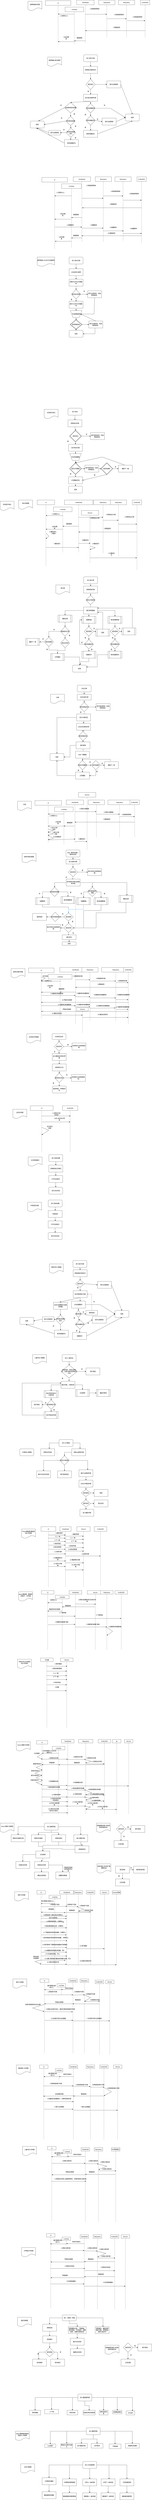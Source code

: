<mxfile version="17.2.1" type="github">
  <diagram id="kgpKYQtTHZ0yAKxKKP6v" name="Page-1">
    <mxGraphModel dx="2272" dy="738" grid="1" gridSize="10" guides="1" tooltips="1" connect="1" arrows="1" fold="1" page="1" pageScale="1" pageWidth="850" pageHeight="1100" math="0" shadow="0">
      <root>
        <mxCell id="0" />
        <mxCell id="1" parent="0" />
        <mxCell id="3nuBFxr9cyL0pnOWT2aG-1" value="UI" style="shape=umlLifeline;perimeter=lifelinePerimeter;container=1;collapsible=0;recursiveResize=0;rounded=0;shadow=0;strokeWidth=1;" parent="1" vertex="1">
          <mxGeometry x="-100" y="55" width="220" height="360" as="geometry" />
        </mxCell>
        <mxCell id="aHeLjXSiu2xdRoUsL6HB-75" value="1.注册到UI上" style="text;html=1;strokeColor=none;fillColor=none;align=center;verticalAlign=middle;whiteSpace=wrap;rounded=0;" parent="3nuBFxr9cyL0pnOWT2aG-1" vertex="1">
          <mxGeometry x="120" y="115" width="80" height="30" as="geometry" />
        </mxCell>
        <mxCell id="aHeLjXSiu2xdRoUsL6HB-77" value="UI自动更新" style="text;html=1;strokeColor=none;fillColor=none;align=center;verticalAlign=middle;whiteSpace=wrap;rounded=0;" parent="3nuBFxr9cyL0pnOWT2aG-1" vertex="1">
          <mxGeometry x="150" y="305" width="60" height="30" as="geometry" />
        </mxCell>
        <mxCell id="3nuBFxr9cyL0pnOWT2aG-5" value="ViewModel" style="shape=umlLifeline;perimeter=lifelinePerimeter;container=1;collapsible=0;recursiveResize=0;rounded=0;shadow=0;strokeWidth=1;" parent="1" vertex="1">
          <mxGeometry x="170" y="50" width="150" height="370" as="geometry" />
        </mxCell>
        <mxCell id="aHeLjXSiu2xdRoUsL6HB-12" value="2.获取推荐歌单" style="text;html=1;strokeColor=none;fillColor=none;align=center;verticalAlign=middle;whiteSpace=wrap;rounded=0;" parent="3nuBFxr9cyL0pnOWT2aG-5" vertex="1">
          <mxGeometry x="110" y="60" width="90" height="30" as="geometry" />
        </mxCell>
        <mxCell id="aHeLjXSiu2xdRoUsL6HB-2" value="Repository" style="shape=umlLifeline;perimeter=lifelinePerimeter;container=1;collapsible=0;recursiveResize=0;rounded=0;shadow=0;strokeWidth=1;" parent="1" vertex="1">
          <mxGeometry x="360" y="50" width="140" height="320" as="geometry" />
        </mxCell>
        <mxCell id="aHeLjXSiu2xdRoUsL6HB-3" value="Repository" style="shape=umlLifeline;perimeter=lifelinePerimeter;container=1;collapsible=0;recursiveResize=0;rounded=0;shadow=0;strokeWidth=1;" parent="1" vertex="1">
          <mxGeometry x="530" y="50" width="140" height="320" as="geometry" />
        </mxCell>
        <mxCell id="aHeLjXSiu2xdRoUsL6HB-5" value="KuWoSDK" style="shape=umlLifeline;perimeter=lifelinePerimeter;container=1;collapsible=0;recursiveResize=0;rounded=0;shadow=0;strokeWidth=1;" parent="1" vertex="1">
          <mxGeometry x="720" y="50" width="80" height="320" as="geometry" />
        </mxCell>
        <mxCell id="aHeLjXSiu2xdRoUsL6HB-11" value="" style="endArrow=classic;html=1;rounded=0;exitX=0.502;exitY=0.329;exitDx=0;exitDy=0;exitPerimeter=0;" parent="1" source="3nuBFxr9cyL0pnOWT2aG-5" target="aHeLjXSiu2xdRoUsL6HB-2" edge="1">
          <mxGeometry width="50" height="50" relative="1" as="geometry">
            <mxPoint x="290" y="250" as="sourcePoint" />
            <mxPoint x="340" y="200" as="targetPoint" />
          </mxGeometry>
        </mxCell>
        <mxCell id="aHeLjXSiu2xdRoUsL6HB-13" value="" style="endArrow=classic;html=1;rounded=0;" parent="1" source="aHeLjXSiu2xdRoUsL6HB-2" target="aHeLjXSiu2xdRoUsL6HB-3" edge="1">
          <mxGeometry width="50" height="50" relative="1" as="geometry">
            <mxPoint x="500" y="220" as="sourcePoint" />
            <mxPoint x="550" y="170" as="targetPoint" />
          </mxGeometry>
        </mxCell>
        <mxCell id="aHeLjXSiu2xdRoUsL6HB-14" value="3.获取推荐歌单" style="text;html=1;strokeColor=none;fillColor=none;align=center;verticalAlign=middle;whiteSpace=wrap;rounded=0;" parent="1" vertex="1">
          <mxGeometry x="490" y="160" width="90" height="30" as="geometry" />
        </mxCell>
        <mxCell id="aHeLjXSiu2xdRoUsL6HB-16" value="4.获取推荐歌单" style="text;html=1;strokeColor=none;fillColor=none;align=center;verticalAlign=middle;whiteSpace=wrap;rounded=0;" parent="1" vertex="1">
          <mxGeometry x="650" y="180" width="90" height="30" as="geometry" />
        </mxCell>
        <mxCell id="aHeLjXSiu2xdRoUsL6HB-17" value="" style="endArrow=classic;html=1;rounded=0;exitX=0.529;exitY=0.554;exitDx=0;exitDy=0;exitPerimeter=0;" parent="1" source="aHeLjXSiu2xdRoUsL6HB-3" target="aHeLjXSiu2xdRoUsL6HB-5" edge="1">
          <mxGeometry width="50" height="50" relative="1" as="geometry">
            <mxPoint x="660" y="290" as="sourcePoint" />
            <mxPoint x="710" y="230" as="targetPoint" />
          </mxGeometry>
        </mxCell>
        <mxCell id="aHeLjXSiu2xdRoUsL6HB-18" value="" style="endArrow=classic;html=1;rounded=0;exitX=0.492;exitY=0.821;exitDx=0;exitDy=0;exitPerimeter=0;" parent="1" source="aHeLjXSiu2xdRoUsL6HB-5" target="3nuBFxr9cyL0pnOWT2aG-5" edge="1">
          <mxGeometry width="50" height="50" relative="1" as="geometry">
            <mxPoint x="530" y="310" as="sourcePoint" />
            <mxPoint x="580" y="260" as="targetPoint" />
          </mxGeometry>
        </mxCell>
        <mxCell id="aHeLjXSiu2xdRoUsL6HB-19" value="5.数据返回" style="text;html=1;strokeColor=none;fillColor=none;align=center;verticalAlign=middle;whiteSpace=wrap;rounded=0;" parent="1" vertex="1">
          <mxGeometry x="470" y="270" width="90" height="30" as="geometry" />
        </mxCell>
        <mxCell id="aHeLjXSiu2xdRoUsL6HB-20" value="" style="endArrow=classic;html=1;rounded=0;" parent="1" target="aHeLjXSiu2xdRoUsL6HB-71" edge="1">
          <mxGeometry width="50" height="50" relative="1" as="geometry">
            <mxPoint x="245" y="400" as="sourcePoint" />
            <mxPoint x="80" y="400" as="targetPoint" />
          </mxGeometry>
        </mxCell>
        <mxCell id="aHeLjXSiu2xdRoUsL6HB-22" value="推荐歌曲时序图" style="shape=document;whiteSpace=wrap;html=1;boundedLbl=1;" parent="1" vertex="1">
          <mxGeometry x="-250" y="60" width="120" height="80" as="geometry" />
        </mxCell>
        <mxCell id="aHeLjXSiu2xdRoUsL6HB-23" value="推荐歌曲-每日推荐" style="shape=document;whiteSpace=wrap;html=1;boundedLbl=1;" parent="1" vertex="1">
          <mxGeometry x="-80" y="540" width="120" height="80" as="geometry" />
        </mxCell>
        <mxCell id="aHeLjXSiu2xdRoUsL6HB-24" value="进入音乐内容" style="rounded=1;whiteSpace=wrap;html=1;" parent="1" vertex="1">
          <mxGeometry x="230" y="520" width="120" height="60" as="geometry" />
        </mxCell>
        <mxCell id="aHeLjXSiu2xdRoUsL6HB-25" value="获取每日推荐显示" style="rounded=0;whiteSpace=wrap;html=1;" parent="1" vertex="1">
          <mxGeometry x="230" y="620" width="120" height="60" as="geometry" />
        </mxCell>
        <mxCell id="aHeLjXSiu2xdRoUsL6HB-26" value="" style="endArrow=classic;html=1;rounded=0;exitX=0.5;exitY=1;exitDx=0;exitDy=0;entryX=0.5;entryY=0;entryDx=0;entryDy=0;" parent="1" source="aHeLjXSiu2xdRoUsL6HB-24" target="aHeLjXSiu2xdRoUsL6HB-25" edge="1">
          <mxGeometry width="50" height="50" relative="1" as="geometry">
            <mxPoint x="290" y="420" as="sourcePoint" />
            <mxPoint x="340" y="370" as="targetPoint" />
          </mxGeometry>
        </mxCell>
        <mxCell id="aHeLjXSiu2xdRoUsL6HB-27" value="是否成功" style="rhombus;whiteSpace=wrap;html=1;" parent="1" vertex="1">
          <mxGeometry x="250" y="730" width="80" height="90" as="geometry" />
        </mxCell>
        <mxCell id="aHeLjXSiu2xdRoUsL6HB-28" value="" style="endArrow=classic;html=1;rounded=0;exitX=0.5;exitY=1;exitDx=0;exitDy=0;" parent="1" source="aHeLjXSiu2xdRoUsL6HB-25" target="aHeLjXSiu2xdRoUsL6HB-27" edge="1">
          <mxGeometry width="50" height="50" relative="1" as="geometry">
            <mxPoint x="290" y="620" as="sourcePoint" />
            <mxPoint x="340" y="570" as="targetPoint" />
          </mxGeometry>
        </mxCell>
        <mxCell id="aHeLjXSiu2xdRoUsL6HB-29" value="" style="endArrow=classic;html=1;rounded=0;exitX=0.5;exitY=1;exitDx=0;exitDy=0;" parent="1" source="aHeLjXSiu2xdRoUsL6HB-27" edge="1">
          <mxGeometry width="50" height="50" relative="1" as="geometry">
            <mxPoint x="290" y="620" as="sourcePoint" />
            <mxPoint x="290" y="860" as="targetPoint" />
          </mxGeometry>
        </mxCell>
        <mxCell id="aHeLjXSiu2xdRoUsL6HB-30" value="显示每日推荐列表" style="rounded=0;whiteSpace=wrap;html=1;" parent="1" vertex="1">
          <mxGeometry x="230" y="860" width="120" height="60" as="geometry" />
        </mxCell>
        <mxCell id="aHeLjXSiu2xdRoUsL6HB-31" value="是" style="text;html=1;strokeColor=none;fillColor=none;align=center;verticalAlign=middle;whiteSpace=wrap;rounded=0;" parent="1" vertex="1">
          <mxGeometry x="240" y="820" width="60" height="30" as="geometry" />
        </mxCell>
        <mxCell id="aHeLjXSiu2xdRoUsL6HB-32" value="" style="endArrow=classic;html=1;rounded=0;exitX=1;exitY=0.5;exitDx=0;exitDy=0;" parent="1" source="aHeLjXSiu2xdRoUsL6HB-27" edge="1">
          <mxGeometry width="50" height="50" relative="1" as="geometry">
            <mxPoint x="290" y="620" as="sourcePoint" />
            <mxPoint x="430" y="775" as="targetPoint" />
          </mxGeometry>
        </mxCell>
        <mxCell id="aHeLjXSiu2xdRoUsL6HB-33" value="提示出错原因" style="rounded=0;whiteSpace=wrap;html=1;" parent="1" vertex="1">
          <mxGeometry x="430" y="745" width="120" height="60" as="geometry" />
        </mxCell>
        <mxCell id="aHeLjXSiu2xdRoUsL6HB-71" value="LiveData" style="shape=umlLifeline;perimeter=lifelinePerimeter;container=1;collapsible=0;recursiveResize=0;rounded=0;shadow=0;strokeWidth=1;" parent="1" vertex="1">
          <mxGeometry x="70" y="110" width="160" height="320" as="geometry" />
        </mxCell>
        <mxCell id="aHeLjXSiu2xdRoUsL6HB-21" value="数据更新" style="text;html=1;strokeColor=none;fillColor=none;align=center;verticalAlign=middle;whiteSpace=wrap;rounded=0;" parent="aHeLjXSiu2xdRoUsL6HB-71" vertex="1">
          <mxGeometry x="80" y="250" width="90" height="30" as="geometry" />
        </mxCell>
        <mxCell id="aHeLjXSiu2xdRoUsL6HB-73" value="" style="endArrow=classic;html=1;rounded=0;exitX=0.515;exitY=0.188;exitDx=0;exitDy=0;exitPerimeter=0;" parent="1" source="aHeLjXSiu2xdRoUsL6HB-71" target="3nuBFxr9cyL0pnOWT2aG-1" edge="1">
          <mxGeometry relative="1" as="geometry">
            <mxPoint x="230" y="300" as="sourcePoint" />
            <mxPoint x="330" y="300" as="targetPoint" />
          </mxGeometry>
        </mxCell>
        <mxCell id="aHeLjXSiu2xdRoUsL6HB-76" value="" style="endArrow=classic;html=1;rounded=0;exitX=0.5;exitY=0.928;exitDx=0;exitDy=0;exitPerimeter=0;" parent="1" source="aHeLjXSiu2xdRoUsL6HB-71" target="3nuBFxr9cyL0pnOWT2aG-1" edge="1">
          <mxGeometry width="50" height="50" relative="1" as="geometry">
            <mxPoint x="250" y="220" as="sourcePoint" />
            <mxPoint x="300" y="170" as="targetPoint" />
          </mxGeometry>
        </mxCell>
        <mxCell id="aHeLjXSiu2xdRoUsL6HB-78" value="UI" style="shape=umlLifeline;perimeter=lifelinePerimeter;container=1;collapsible=0;recursiveResize=0;rounded=0;shadow=0;strokeWidth=1;" parent="1" vertex="1">
          <mxGeometry x="-130" y="1575" width="220" height="615" as="geometry" />
        </mxCell>
        <mxCell id="aHeLjXSiu2xdRoUsL6HB-79" value="1.注册到UI上" style="text;html=1;strokeColor=none;fillColor=none;align=center;verticalAlign=middle;whiteSpace=wrap;rounded=0;" parent="aHeLjXSiu2xdRoUsL6HB-78" vertex="1">
          <mxGeometry x="120" y="115" width="80" height="30" as="geometry" />
        </mxCell>
        <mxCell id="aHeLjXSiu2xdRoUsL6HB-80" value="UI自动更新" style="text;html=1;strokeColor=none;fillColor=none;align=center;verticalAlign=middle;whiteSpace=wrap;rounded=0;" parent="aHeLjXSiu2xdRoUsL6HB-78" vertex="1">
          <mxGeometry x="150" y="305" width="60" height="30" as="geometry" />
        </mxCell>
        <mxCell id="aHeLjXSiu2xdRoUsL6HB-81" value="ViewModel" style="shape=umlLifeline;perimeter=lifelinePerimeter;container=1;collapsible=0;recursiveResize=0;rounded=0;shadow=0;strokeWidth=1;" parent="1" vertex="1">
          <mxGeometry x="140" y="1570" width="150" height="560" as="geometry" />
        </mxCell>
        <mxCell id="aHeLjXSiu2xdRoUsL6HB-82" value="2.获取推荐歌单" style="text;html=1;strokeColor=none;fillColor=none;align=center;verticalAlign=middle;whiteSpace=wrap;rounded=0;" parent="aHeLjXSiu2xdRoUsL6HB-81" vertex="1">
          <mxGeometry x="110" y="60" width="90" height="30" as="geometry" />
        </mxCell>
        <mxCell id="aHeLjXSiu2xdRoUsL6HB-83" value="Repository" style="shape=umlLifeline;perimeter=lifelinePerimeter;container=1;collapsible=0;recursiveResize=0;rounded=0;shadow=0;strokeWidth=1;" parent="1" vertex="1">
          <mxGeometry x="330" y="1570" width="140" height="560" as="geometry" />
        </mxCell>
        <mxCell id="aHeLjXSiu2xdRoUsL6HB-84" value="Repository" style="shape=umlLifeline;perimeter=lifelinePerimeter;container=1;collapsible=0;recursiveResize=0;rounded=0;shadow=0;strokeWidth=1;" parent="1" vertex="1">
          <mxGeometry x="500" y="1570" width="140" height="550" as="geometry" />
        </mxCell>
        <mxCell id="aHeLjXSiu2xdRoUsL6HB-85" value="KuWoSDK" style="shape=umlLifeline;perimeter=lifelinePerimeter;container=1;collapsible=0;recursiveResize=0;rounded=0;shadow=0;strokeWidth=1;" parent="1" vertex="1">
          <mxGeometry x="690" y="1570" width="80" height="570" as="geometry" />
        </mxCell>
        <mxCell id="aHeLjXSiu2xdRoUsL6HB-86" value="" style="endArrow=classic;html=1;rounded=0;exitX=0.502;exitY=0.329;exitDx=0;exitDy=0;exitPerimeter=0;" parent="1" source="aHeLjXSiu2xdRoUsL6HB-81" target="aHeLjXSiu2xdRoUsL6HB-83" edge="1">
          <mxGeometry width="50" height="50" relative="1" as="geometry">
            <mxPoint x="260" y="1770" as="sourcePoint" />
            <mxPoint x="310" y="1720" as="targetPoint" />
          </mxGeometry>
        </mxCell>
        <mxCell id="aHeLjXSiu2xdRoUsL6HB-87" value="" style="endArrow=classic;html=1;rounded=0;exitX=0.507;exitY=0.293;exitDx=0;exitDy=0;exitPerimeter=0;" parent="1" source="aHeLjXSiu2xdRoUsL6HB-83" target="aHeLjXSiu2xdRoUsL6HB-84" edge="1">
          <mxGeometry width="50" height="50" relative="1" as="geometry">
            <mxPoint x="470" y="1740" as="sourcePoint" />
            <mxPoint x="520" y="1690" as="targetPoint" />
          </mxGeometry>
        </mxCell>
        <mxCell id="aHeLjXSiu2xdRoUsL6HB-88" value="3.获取推荐歌单" style="text;html=1;strokeColor=none;fillColor=none;align=center;verticalAlign=middle;whiteSpace=wrap;rounded=0;" parent="1" vertex="1">
          <mxGeometry x="460" y="1680" width="90" height="30" as="geometry" />
        </mxCell>
        <mxCell id="aHeLjXSiu2xdRoUsL6HB-89" value="4.获取推荐歌单" style="text;html=1;strokeColor=none;fillColor=none;align=center;verticalAlign=middle;whiteSpace=wrap;rounded=0;" parent="1" vertex="1">
          <mxGeometry x="620" y="1700" width="90" height="30" as="geometry" />
        </mxCell>
        <mxCell id="aHeLjXSiu2xdRoUsL6HB-90" value="" style="endArrow=classic;html=1;rounded=0;exitX=0.514;exitY=0.365;exitDx=0;exitDy=0;exitPerimeter=0;" parent="1" source="aHeLjXSiu2xdRoUsL6HB-84" target="aHeLjXSiu2xdRoUsL6HB-85" edge="1">
          <mxGeometry width="50" height="50" relative="1" as="geometry">
            <mxPoint x="630" y="1810" as="sourcePoint" />
            <mxPoint x="680" y="1750" as="targetPoint" />
          </mxGeometry>
        </mxCell>
        <mxCell id="aHeLjXSiu2xdRoUsL6HB-91" value="" style="endArrow=classic;html=1;rounded=0;entryX=0.52;entryY=0.475;entryDx=0;entryDy=0;entryPerimeter=0;" parent="1" source="aHeLjXSiu2xdRoUsL6HB-85" target="aHeLjXSiu2xdRoUsL6HB-81" edge="1">
          <mxGeometry width="50" height="50" relative="1" as="geometry">
            <mxPoint x="500" y="1830" as="sourcePoint" />
            <mxPoint x="550" y="1780" as="targetPoint" />
          </mxGeometry>
        </mxCell>
        <mxCell id="aHeLjXSiu2xdRoUsL6HB-92" value="5.数据返回" style="text;html=1;strokeColor=none;fillColor=none;align=center;verticalAlign=middle;whiteSpace=wrap;rounded=0;" parent="1" vertex="1">
          <mxGeometry x="440" y="1790" width="90" height="30" as="geometry" />
        </mxCell>
        <mxCell id="aHeLjXSiu2xdRoUsL6HB-93" value="" style="endArrow=classic;html=1;rounded=0;" parent="1" target="aHeLjXSiu2xdRoUsL6HB-94" edge="1">
          <mxGeometry width="50" height="50" relative="1" as="geometry">
            <mxPoint x="215" y="1920" as="sourcePoint" />
            <mxPoint x="50" y="1920" as="targetPoint" />
          </mxGeometry>
        </mxCell>
        <mxCell id="aHeLjXSiu2xdRoUsL6HB-94" value="LiveData" style="shape=umlLifeline;perimeter=lifelinePerimeter;container=1;collapsible=0;recursiveResize=0;rounded=0;shadow=0;strokeWidth=1;" parent="1" vertex="1">
          <mxGeometry x="40" y="1630" width="170" height="550" as="geometry" />
        </mxCell>
        <mxCell id="aHeLjXSiu2xdRoUsL6HB-95" value="数据更新" style="text;html=1;strokeColor=none;fillColor=none;align=center;verticalAlign=middle;whiteSpace=wrap;rounded=0;" parent="aHeLjXSiu2xdRoUsL6HB-94" vertex="1">
          <mxGeometry x="80" y="250" width="90" height="30" as="geometry" />
        </mxCell>
        <mxCell id="aHeLjXSiu2xdRoUsL6HB-120" value="6.收藏歌单" style="text;html=1;strokeColor=none;fillColor=none;align=center;verticalAlign=middle;whiteSpace=wrap;rounded=0;" parent="aHeLjXSiu2xdRoUsL6HB-94" vertex="1">
          <mxGeometry x="45" y="340" width="60" height="30" as="geometry" />
        </mxCell>
        <mxCell id="aHeLjXSiu2xdRoUsL6HB-158" value="数据更新" style="text;html=1;strokeColor=none;fillColor=none;align=center;verticalAlign=middle;whiteSpace=wrap;rounded=0;" parent="aHeLjXSiu2xdRoUsL6HB-94" vertex="1">
          <mxGeometry x="80" y="430" width="90" height="30" as="geometry" />
        </mxCell>
        <mxCell id="aHeLjXSiu2xdRoUsL6HB-159" value="UI自动更新" style="text;html=1;strokeColor=none;fillColor=none;align=center;verticalAlign=middle;whiteSpace=wrap;rounded=0;" parent="aHeLjXSiu2xdRoUsL6HB-94" vertex="1">
          <mxGeometry x="-30" y="450" width="60" height="30" as="geometry" />
        </mxCell>
        <mxCell id="aHeLjXSiu2xdRoUsL6HB-96" value="" style="endArrow=classic;html=1;rounded=0;exitX=0.515;exitY=0.188;exitDx=0;exitDy=0;exitPerimeter=0;" parent="1" source="aHeLjXSiu2xdRoUsL6HB-94" target="aHeLjXSiu2xdRoUsL6HB-78" edge="1">
          <mxGeometry relative="1" as="geometry">
            <mxPoint x="200" y="1820" as="sourcePoint" />
            <mxPoint x="300" y="1820" as="targetPoint" />
          </mxGeometry>
        </mxCell>
        <mxCell id="aHeLjXSiu2xdRoUsL6HB-97" value="" style="endArrow=classic;html=1;rounded=0;entryX=0.5;entryY=0.584;entryDx=0;entryDy=0;entryPerimeter=0;exitX=0.481;exitY=0.553;exitDx=0;exitDy=0;exitPerimeter=0;" parent="1" source="aHeLjXSiu2xdRoUsL6HB-94" target="aHeLjXSiu2xdRoUsL6HB-78" edge="1">
          <mxGeometry width="50" height="50" relative="1" as="geometry">
            <mxPoint x="115" y="1940" as="sourcePoint" />
            <mxPoint x="270" y="1690" as="targetPoint" />
            <Array as="points" />
          </mxGeometry>
        </mxCell>
        <mxCell id="aHeLjXSiu2xdRoUsL6HB-98" value="推荐歌曲-大众车主专属歌单" style="shape=document;whiteSpace=wrap;html=1;boundedLbl=1;" parent="1" vertex="1">
          <mxGeometry x="-170" y="2260" width="150" height="80" as="geometry" />
        </mxCell>
        <mxCell id="aHeLjXSiu2xdRoUsL6HB-99" value="是否收藏歌单" style="rhombus;whiteSpace=wrap;html=1;" parent="1" vertex="1">
          <mxGeometry x="250" y="940" width="80" height="80" as="geometry" />
        </mxCell>
        <mxCell id="aHeLjXSiu2xdRoUsL6HB-101" value="是否收藏成功" style="rhombus;whiteSpace=wrap;html=1;" parent="1" vertex="1">
          <mxGeometry x="250" y="1045" width="80" height="80" as="geometry" />
        </mxCell>
        <mxCell id="aHeLjXSiu2xdRoUsL6HB-102" value="歌单收藏成功" style="rounded=0;whiteSpace=wrap;html=1;" parent="1" vertex="1">
          <mxGeometry x="230" y="1170" width="120" height="60" as="geometry" />
        </mxCell>
        <mxCell id="aHeLjXSiu2xdRoUsL6HB-103" value="" style="endArrow=classic;html=1;rounded=0;exitX=0.5;exitY=1;exitDx=0;exitDy=0;entryX=0.5;entryY=0;entryDx=0;entryDy=0;" parent="1" source="aHeLjXSiu2xdRoUsL6HB-30" target="aHeLjXSiu2xdRoUsL6HB-99" edge="1">
          <mxGeometry width="50" height="50" relative="1" as="geometry">
            <mxPoint x="390" y="980" as="sourcePoint" />
            <mxPoint x="440" y="930" as="targetPoint" />
          </mxGeometry>
        </mxCell>
        <mxCell id="aHeLjXSiu2xdRoUsL6HB-104" value="" style="endArrow=classic;html=1;rounded=0;exitX=0.5;exitY=1;exitDx=0;exitDy=0;entryX=0.5;entryY=0;entryDx=0;entryDy=0;" parent="1" source="aHeLjXSiu2xdRoUsL6HB-99" target="aHeLjXSiu2xdRoUsL6HB-101" edge="1">
          <mxGeometry width="50" height="50" relative="1" as="geometry">
            <mxPoint x="190" y="1070" as="sourcePoint" />
            <mxPoint x="240" y="1020" as="targetPoint" />
          </mxGeometry>
        </mxCell>
        <mxCell id="aHeLjXSiu2xdRoUsL6HB-105" value="" style="endArrow=classic;html=1;rounded=0;exitX=0.5;exitY=1;exitDx=0;exitDy=0;entryX=0.5;entryY=0;entryDx=0;entryDy=0;" parent="1" source="aHeLjXSiu2xdRoUsL6HB-101" target="aHeLjXSiu2xdRoUsL6HB-102" edge="1">
          <mxGeometry width="50" height="50" relative="1" as="geometry">
            <mxPoint x="190" y="1070" as="sourcePoint" />
            <mxPoint x="240" y="1020" as="targetPoint" />
          </mxGeometry>
        </mxCell>
        <mxCell id="aHeLjXSiu2xdRoUsL6HB-106" value="是" style="text;html=1;strokeColor=none;fillColor=none;align=center;verticalAlign=middle;whiteSpace=wrap;rounded=0;" parent="1" vertex="1">
          <mxGeometry x="215" y="1020" width="60" height="30" as="geometry" />
        </mxCell>
        <mxCell id="aHeLjXSiu2xdRoUsL6HB-107" value="是" style="text;html=1;strokeColor=none;fillColor=none;align=center;verticalAlign=middle;whiteSpace=wrap;rounded=0;" parent="1" vertex="1">
          <mxGeometry x="215" y="1130" width="60" height="30" as="geometry" />
        </mxCell>
        <mxCell id="aHeLjXSiu2xdRoUsL6HB-108" value="提示出错原因" style="rounded=0;whiteSpace=wrap;html=1;" parent="1" vertex="1">
          <mxGeometry x="390" y="1065" width="120" height="60" as="geometry" />
        </mxCell>
        <mxCell id="aHeLjXSiu2xdRoUsL6HB-109" value="" style="endArrow=classic;html=1;rounded=0;exitX=1;exitY=0.5;exitDx=0;exitDy=0;entryX=0;entryY=0.5;entryDx=0;entryDy=0;" parent="1" source="aHeLjXSiu2xdRoUsL6HB-101" target="aHeLjXSiu2xdRoUsL6HB-108" edge="1">
          <mxGeometry width="50" height="50" relative="1" as="geometry">
            <mxPoint x="350" y="1050" as="sourcePoint" />
            <mxPoint x="400" y="1000" as="targetPoint" />
          </mxGeometry>
        </mxCell>
        <mxCell id="aHeLjXSiu2xdRoUsL6HB-110" value="结束" style="rounded=1;whiteSpace=wrap;html=1;" parent="1" vertex="1">
          <mxGeometry x="590" y="1030" width="120" height="60" as="geometry" />
        </mxCell>
        <mxCell id="aHeLjXSiu2xdRoUsL6HB-111" value="" style="endArrow=classic;html=1;rounded=0;exitX=1;exitY=0.5;exitDx=0;exitDy=0;entryX=0.5;entryY=0;entryDx=0;entryDy=0;" parent="1" source="aHeLjXSiu2xdRoUsL6HB-33" target="aHeLjXSiu2xdRoUsL6HB-110" edge="1">
          <mxGeometry width="50" height="50" relative="1" as="geometry">
            <mxPoint x="550" y="810" as="sourcePoint" />
            <mxPoint x="600" y="760" as="targetPoint" />
          </mxGeometry>
        </mxCell>
        <mxCell id="aHeLjXSiu2xdRoUsL6HB-112" value="" style="endArrow=classic;html=1;rounded=0;exitX=1;exitY=0.5;exitDx=0;exitDy=0;entryX=0;entryY=0.5;entryDx=0;entryDy=0;" parent="1" source="aHeLjXSiu2xdRoUsL6HB-99" target="aHeLjXSiu2xdRoUsL6HB-110" edge="1">
          <mxGeometry width="50" height="50" relative="1" as="geometry">
            <mxPoint x="130" y="930" as="sourcePoint" />
            <mxPoint x="180" y="880" as="targetPoint" />
            <Array as="points">
              <mxPoint x="460" y="980" />
            </Array>
          </mxGeometry>
        </mxCell>
        <mxCell id="aHeLjXSiu2xdRoUsL6HB-113" value="否" style="text;html=1;strokeColor=none;fillColor=none;align=center;verticalAlign=middle;whiteSpace=wrap;rounded=0;" parent="1" vertex="1">
          <mxGeometry x="380" y="940" width="60" height="30" as="geometry" />
        </mxCell>
        <mxCell id="aHeLjXSiu2xdRoUsL6HB-114" value="否" style="text;html=1;strokeColor=none;fillColor=none;align=center;verticalAlign=middle;whiteSpace=wrap;rounded=0;" parent="1" vertex="1">
          <mxGeometry x="320" y="1060" width="60" height="30" as="geometry" />
        </mxCell>
        <mxCell id="aHeLjXSiu2xdRoUsL6HB-115" value="" style="endArrow=classic;html=1;rounded=0;entryX=0;entryY=0.5;entryDx=0;entryDy=0;exitX=1;exitY=0.5;exitDx=0;exitDy=0;" parent="1" source="aHeLjXSiu2xdRoUsL6HB-108" target="aHeLjXSiu2xdRoUsL6HB-110" edge="1">
          <mxGeometry width="50" height="50" relative="1" as="geometry">
            <mxPoint x="490" y="1100" as="sourcePoint" />
            <mxPoint x="180" y="880" as="targetPoint" />
          </mxGeometry>
        </mxCell>
        <mxCell id="aHeLjXSiu2xdRoUsL6HB-116" value="" style="endArrow=classic;html=1;rounded=0;exitX=1;exitY=0.5;exitDx=0;exitDy=0;entryX=0.5;entryY=1;entryDx=0;entryDy=0;" parent="1" source="aHeLjXSiu2xdRoUsL6HB-102" target="aHeLjXSiu2xdRoUsL6HB-110" edge="1">
          <mxGeometry width="50" height="50" relative="1" as="geometry">
            <mxPoint x="130" y="930" as="sourcePoint" />
            <mxPoint x="180" y="880" as="targetPoint" />
          </mxGeometry>
        </mxCell>
        <mxCell id="aHeLjXSiu2xdRoUsL6HB-118" value="" style="endArrow=classic;html=1;rounded=0;exitX=0.514;exitY=0.694;exitDx=0;exitDy=0;exitPerimeter=0;" parent="1" source="aHeLjXSiu2xdRoUsL6HB-78" target="aHeLjXSiu2xdRoUsL6HB-81" edge="1">
          <mxGeometry width="50" height="50" relative="1" as="geometry">
            <mxPoint x="15" y="2090" as="sourcePoint" />
            <mxPoint x="65" y="2040" as="targetPoint" />
          </mxGeometry>
        </mxCell>
        <mxCell id="aHeLjXSiu2xdRoUsL6HB-121" value="" style="endArrow=classic;html=1;rounded=0;entryX=0.493;entryY=0.788;entryDx=0;entryDy=0;entryPerimeter=0;" parent="1" source="aHeLjXSiu2xdRoUsL6HB-81" target="aHeLjXSiu2xdRoUsL6HB-83" edge="1">
          <mxGeometry width="50" height="50" relative="1" as="geometry">
            <mxPoint x="255" y="2060" as="sourcePoint" />
            <mxPoint x="305" y="2010" as="targetPoint" />
          </mxGeometry>
        </mxCell>
        <mxCell id="aHeLjXSiu2xdRoUsL6HB-122" value="7.收藏歌单" style="text;html=1;strokeColor=none;fillColor=none;align=center;verticalAlign=middle;whiteSpace=wrap;rounded=0;" parent="1" vertex="1">
          <mxGeometry x="285" y="1970" width="60" height="30" as="geometry" />
        </mxCell>
        <mxCell id="aHeLjXSiu2xdRoUsL6HB-123" value="当前歌单是否收藏" style="rhombus;whiteSpace=wrap;html=1;" parent="1" vertex="1">
          <mxGeometry x="65" y="930" width="105" height="90" as="geometry" />
        </mxCell>
        <mxCell id="aHeLjXSiu2xdRoUsL6HB-124" value="是否取消收藏" style="rhombus;whiteSpace=wrap;html=1;" parent="1" vertex="1">
          <mxGeometry x="77.5" y="1050" width="80" height="80" as="geometry" />
        </mxCell>
        <mxCell id="aHeLjXSiu2xdRoUsL6HB-125" value="是否取消收藏成功" style="rhombus;whiteSpace=wrap;html=1;" parent="1" vertex="1">
          <mxGeometry x="80" y="1150" width="80" height="80" as="geometry" />
        </mxCell>
        <mxCell id="aHeLjXSiu2xdRoUsL6HB-126" value="取消收藏成功" style="rounded=0;whiteSpace=wrap;html=1;" parent="1" vertex="1">
          <mxGeometry x="65" y="1250" width="120" height="60" as="geometry" />
        </mxCell>
        <mxCell id="aHeLjXSiu2xdRoUsL6HB-127" value="" style="endArrow=classic;html=1;rounded=0;exitX=0.45;exitY=1.017;exitDx=0;exitDy=0;exitPerimeter=0;entryX=0.5;entryY=0;entryDx=0;entryDy=0;" parent="1" source="aHeLjXSiu2xdRoUsL6HB-30" target="aHeLjXSiu2xdRoUsL6HB-123" edge="1">
          <mxGeometry width="50" height="50" relative="1" as="geometry">
            <mxPoint x="160" y="950" as="sourcePoint" />
            <mxPoint x="210" y="900" as="targetPoint" />
          </mxGeometry>
        </mxCell>
        <mxCell id="aHeLjXSiu2xdRoUsL6HB-128" value="" style="endArrow=classic;html=1;rounded=0;exitX=0.5;exitY=1;exitDx=0;exitDy=0;entryX=0.5;entryY=0;entryDx=0;entryDy=0;" parent="1" source="aHeLjXSiu2xdRoUsL6HB-123" target="aHeLjXSiu2xdRoUsL6HB-124" edge="1">
          <mxGeometry width="50" height="50" relative="1" as="geometry">
            <mxPoint x="-30" y="1060" as="sourcePoint" />
            <mxPoint x="20" y="1010" as="targetPoint" />
          </mxGeometry>
        </mxCell>
        <mxCell id="aHeLjXSiu2xdRoUsL6HB-129" value="" style="endArrow=classic;html=1;rounded=0;exitX=0.5;exitY=1;exitDx=0;exitDy=0;entryX=0.5;entryY=0;entryDx=0;entryDy=0;" parent="1" source="aHeLjXSiu2xdRoUsL6HB-124" target="aHeLjXSiu2xdRoUsL6HB-125" edge="1">
          <mxGeometry width="50" height="50" relative="1" as="geometry">
            <mxPoint x="10" y="1170" as="sourcePoint" />
            <mxPoint x="60" y="1120" as="targetPoint" />
          </mxGeometry>
        </mxCell>
        <mxCell id="aHeLjXSiu2xdRoUsL6HB-130" value="" style="endArrow=classic;html=1;rounded=0;exitX=0.5;exitY=1;exitDx=0;exitDy=0;entryX=0.442;entryY=0;entryDx=0;entryDy=0;entryPerimeter=0;" parent="1" source="aHeLjXSiu2xdRoUsL6HB-125" target="aHeLjXSiu2xdRoUsL6HB-126" edge="1">
          <mxGeometry width="50" height="50" relative="1" as="geometry">
            <mxPoint x="30" y="1260" as="sourcePoint" />
            <mxPoint x="80" y="1210" as="targetPoint" />
          </mxGeometry>
        </mxCell>
        <mxCell id="aHeLjXSiu2xdRoUsL6HB-132" value="是" style="text;html=1;strokeColor=none;fillColor=none;align=center;verticalAlign=middle;whiteSpace=wrap;rounded=0;" parent="1" vertex="1">
          <mxGeometry x="120" y="1015" width="60" height="30" as="geometry" />
        </mxCell>
        <mxCell id="aHeLjXSiu2xdRoUsL6HB-135" value="是" style="text;html=1;strokeColor=none;fillColor=none;align=center;verticalAlign=middle;whiteSpace=wrap;rounded=0;" parent="1" vertex="1">
          <mxGeometry x="130" y="1120" width="60" height="30" as="geometry" />
        </mxCell>
        <mxCell id="aHeLjXSiu2xdRoUsL6HB-136" value="是" style="text;html=1;strokeColor=none;fillColor=none;align=center;verticalAlign=middle;whiteSpace=wrap;rounded=0;" parent="1" vertex="1">
          <mxGeometry x="130" y="1220" width="60" height="30" as="geometry" />
        </mxCell>
        <mxCell id="aHeLjXSiu2xdRoUsL6HB-138" value="提示出错原因" style="rounded=0;whiteSpace=wrap;html=1;" parent="1" vertex="1">
          <mxGeometry x="-70" y="1170" width="100" height="40" as="geometry" />
        </mxCell>
        <mxCell id="aHeLjXSiu2xdRoUsL6HB-140" value="" style="endArrow=classic;html=1;rounded=0;exitX=0;exitY=0.5;exitDx=0;exitDy=0;entryX=0.592;entryY=0;entryDx=0;entryDy=0;entryPerimeter=0;" parent="1" source="aHeLjXSiu2xdRoUsL6HB-123" target="aHeLjXSiu2xdRoUsL6HB-146" edge="1">
          <mxGeometry width="50" height="50" relative="1" as="geometry">
            <mxPoint x="-70" y="1030" as="sourcePoint" />
            <mxPoint x="-20" y="980" as="targetPoint" />
          </mxGeometry>
        </mxCell>
        <mxCell id="aHeLjXSiu2xdRoUsL6HB-141" value="" style="endArrow=classic;html=1;rounded=0;exitX=0;exitY=0.5;exitDx=0;exitDy=0;entryX=1;entryY=0.5;entryDx=0;entryDy=0;" parent="1" source="aHeLjXSiu2xdRoUsL6HB-124" target="aHeLjXSiu2xdRoUsL6HB-146" edge="1">
          <mxGeometry width="50" height="50" relative="1" as="geometry">
            <mxPoint x="70" y="1090" as="sourcePoint" />
            <mxPoint x="-20" y="1090" as="targetPoint" />
          </mxGeometry>
        </mxCell>
        <mxCell id="aHeLjXSiu2xdRoUsL6HB-142" value="否" style="text;html=1;strokeColor=none;fillColor=none;align=center;verticalAlign=middle;whiteSpace=wrap;rounded=0;" parent="1" vertex="1">
          <mxGeometry x="5" y="940" width="60" height="30" as="geometry" />
        </mxCell>
        <mxCell id="aHeLjXSiu2xdRoUsL6HB-143" value="否" style="text;html=1;strokeColor=none;fillColor=none;align=center;verticalAlign=middle;whiteSpace=wrap;rounded=0;" parent="1" vertex="1">
          <mxGeometry x="10" y="1050" width="60" height="30" as="geometry" />
        </mxCell>
        <mxCell id="aHeLjXSiu2xdRoUsL6HB-144" value="" style="endArrow=classic;html=1;rounded=0;exitX=0;exitY=0.5;exitDx=0;exitDy=0;entryX=1;entryY=0.5;entryDx=0;entryDy=0;" parent="1" source="aHeLjXSiu2xdRoUsL6HB-125" target="aHeLjXSiu2xdRoUsL6HB-138" edge="1">
          <mxGeometry width="50" height="50" relative="1" as="geometry">
            <mxPoint x="20" y="1170" as="sourcePoint" />
            <mxPoint x="70" y="1120" as="targetPoint" />
          </mxGeometry>
        </mxCell>
        <mxCell id="aHeLjXSiu2xdRoUsL6HB-145" value="否" style="text;html=1;strokeColor=none;fillColor=none;align=center;verticalAlign=middle;whiteSpace=wrap;rounded=0;" parent="1" vertex="1">
          <mxGeometry x="30" y="1150" width="60" height="30" as="geometry" />
        </mxCell>
        <mxCell id="aHeLjXSiu2xdRoUsL6HB-146" value="结束" style="rounded=1;whiteSpace=wrap;html=1;" parent="1" vertex="1">
          <mxGeometry x="-230" y="1090" width="120" height="60" as="geometry" />
        </mxCell>
        <mxCell id="aHeLjXSiu2xdRoUsL6HB-147" value="" style="endArrow=classic;html=1;rounded=0;exitX=0;exitY=0.5;exitDx=0;exitDy=0;entryX=0.5;entryY=1;entryDx=0;entryDy=0;" parent="1" source="aHeLjXSiu2xdRoUsL6HB-138" target="aHeLjXSiu2xdRoUsL6HB-146" edge="1">
          <mxGeometry width="50" height="50" relative="1" as="geometry">
            <mxPoint x="-140" y="1220" as="sourcePoint" />
            <mxPoint x="-90" y="1170" as="targetPoint" />
          </mxGeometry>
        </mxCell>
        <mxCell id="aHeLjXSiu2xdRoUsL6HB-148" value="" style="endArrow=classic;html=1;rounded=0;exitX=0;exitY=0.5;exitDx=0;exitDy=0;entryX=0.442;entryY=1.017;entryDx=0;entryDy=0;entryPerimeter=0;" parent="1" source="aHeLjXSiu2xdRoUsL6HB-126" target="aHeLjXSiu2xdRoUsL6HB-146" edge="1">
          <mxGeometry width="50" height="50" relative="1" as="geometry">
            <mxPoint x="-160" y="1280" as="sourcePoint" />
            <mxPoint x="-110" y="1230" as="targetPoint" />
          </mxGeometry>
        </mxCell>
        <mxCell id="aHeLjXSiu2xdRoUsL6HB-150" value="" style="endArrow=classic;html=1;rounded=0;entryX=0.529;entryY=0.845;entryDx=0;entryDy=0;entryPerimeter=0;" parent="1" source="aHeLjXSiu2xdRoUsL6HB-83" target="aHeLjXSiu2xdRoUsL6HB-84" edge="1">
          <mxGeometry width="50" height="50" relative="1" as="geometry">
            <mxPoint x="430" y="2010" as="sourcePoint" />
            <mxPoint x="480" y="1960" as="targetPoint" />
          </mxGeometry>
        </mxCell>
        <mxCell id="aHeLjXSiu2xdRoUsL6HB-151" value="8.收藏歌单" style="text;html=1;strokeColor=none;fillColor=none;align=center;verticalAlign=middle;whiteSpace=wrap;rounded=0;" parent="1" vertex="1">
          <mxGeometry x="455" y="1990" width="60" height="30" as="geometry" />
        </mxCell>
        <mxCell id="aHeLjXSiu2xdRoUsL6HB-152" value="" style="endArrow=classic;html=1;rounded=0;entryX=0.5;entryY=0.854;entryDx=0;entryDy=0;entryPerimeter=0;" parent="1" source="aHeLjXSiu2xdRoUsL6HB-84" target="aHeLjXSiu2xdRoUsL6HB-85" edge="1">
          <mxGeometry width="50" height="50" relative="1" as="geometry">
            <mxPoint x="620" y="2070" as="sourcePoint" />
            <mxPoint x="670" y="2020" as="targetPoint" />
          </mxGeometry>
        </mxCell>
        <mxCell id="aHeLjXSiu2xdRoUsL6HB-153" value="9.收藏歌单" style="text;html=1;strokeColor=none;fillColor=none;align=center;verticalAlign=middle;whiteSpace=wrap;rounded=0;" parent="1" vertex="1">
          <mxGeometry x="630" y="2000" width="60" height="30" as="geometry" />
        </mxCell>
        <mxCell id="aHeLjXSiu2xdRoUsL6HB-154" value="" style="endArrow=classic;html=1;rounded=0;entryX=0.487;entryY=0.905;entryDx=0;entryDy=0;entryPerimeter=0;" parent="1" source="aHeLjXSiu2xdRoUsL6HB-85" target="aHeLjXSiu2xdRoUsL6HB-81" edge="1">
          <mxGeometry width="50" height="50" relative="1" as="geometry">
            <mxPoint x="310" y="2120" as="sourcePoint" />
            <mxPoint x="220" y="2080" as="targetPoint" />
          </mxGeometry>
        </mxCell>
        <mxCell id="aHeLjXSiu2xdRoUsL6HB-155" value="10.数据返回" style="text;html=1;strokeColor=none;fillColor=none;align=center;verticalAlign=middle;whiteSpace=wrap;rounded=0;" parent="1" vertex="1">
          <mxGeometry x="425" y="2040" width="90" height="30" as="geometry" />
        </mxCell>
        <mxCell id="aHeLjXSiu2xdRoUsL6HB-156" value="" style="endArrow=classic;html=1;rounded=0;exitX=0.513;exitY=0.938;exitDx=0;exitDy=0;exitPerimeter=0;" parent="1" source="aHeLjXSiu2xdRoUsL6HB-81" target="aHeLjXSiu2xdRoUsL6HB-94" edge="1">
          <mxGeometry width="50" height="50" relative="1" as="geometry">
            <mxPoint x="150" y="2120" as="sourcePoint" />
            <mxPoint x="200" y="2070" as="targetPoint" />
          </mxGeometry>
        </mxCell>
        <mxCell id="aHeLjXSiu2xdRoUsL6HB-157" value="" style="endArrow=classic;html=1;rounded=0;entryX=0.518;entryY=0.893;entryDx=0;entryDy=0;entryPerimeter=0;" parent="1" source="aHeLjXSiu2xdRoUsL6HB-94" target="aHeLjXSiu2xdRoUsL6HB-78" edge="1">
          <mxGeometry width="50" height="50" relative="1" as="geometry">
            <mxPoint x="50" y="2140" as="sourcePoint" />
            <mxPoint x="100" y="2090" as="targetPoint" />
          </mxGeometry>
        </mxCell>
        <mxCell id="aHeLjXSiu2xdRoUsL6HB-160" value="进入音乐内容" style="rounded=1;whiteSpace=wrap;html=1;" parent="1" vertex="1">
          <mxGeometry x="105" y="2260" width="120" height="60" as="geometry" />
        </mxCell>
        <mxCell id="aHeLjXSiu2xdRoUsL6HB-161" value="点击发现与推荐" style="rounded=0;whiteSpace=wrap;html=1;" parent="1" vertex="1">
          <mxGeometry x="105" y="2360" width="120" height="60" as="geometry" />
        </mxCell>
        <mxCell id="aHeLjXSiu2xdRoUsL6HB-162" value="获取大众车主专属歌单" style="rounded=0;whiteSpace=wrap;html=1;" parent="1" vertex="1">
          <mxGeometry x="105" y="2450" width="120" height="60" as="geometry" />
        </mxCell>
        <mxCell id="aHeLjXSiu2xdRoUsL6HB-163" value="是否成功获取" style="rhombus;whiteSpace=wrap;html=1;" parent="1" vertex="1">
          <mxGeometry x="125" y="2540" width="80" height="80" as="geometry" />
        </mxCell>
        <mxCell id="aHeLjXSiu2xdRoUsL6HB-164" value="展示大众车主专属歌单" style="rounded=0;whiteSpace=wrap;html=1;" parent="1" vertex="1">
          <mxGeometry x="105" y="2640" width="120" height="60" as="geometry" />
        </mxCell>
        <mxCell id="aHeLjXSiu2xdRoUsL6HB-167" value="手动刷新歌单" style="verticalLabelPosition=middle;verticalAlign=middle;html=1;shape=trapezoid;perimeter=trapezoidPerimeter;whiteSpace=wrap;size=0.23;arcSize=10;flipV=1;labelPosition=center;align=center;" parent="1" vertex="1">
          <mxGeometry x="115" y="2720" width="100" height="60" as="geometry" />
        </mxCell>
        <mxCell id="aHeLjXSiu2xdRoUsL6HB-168" value="是否刷新成功" style="strokeWidth=2;html=1;shape=mxgraph.flowchart.decision;whiteSpace=wrap;" parent="1" vertex="1">
          <mxGeometry x="115" y="2800" width="100" height="80" as="geometry" />
        </mxCell>
        <mxCell id="aHeLjXSiu2xdRoUsL6HB-169" value="结束" style="rounded=1;whiteSpace=wrap;html=1;" parent="1" vertex="1">
          <mxGeometry x="105" y="2890" width="120" height="60" as="geometry" />
        </mxCell>
        <mxCell id="aHeLjXSiu2xdRoUsL6HB-170" value="" style="endArrow=classic;html=1;rounded=0;exitX=0.5;exitY=1;exitDx=0;exitDy=0;" parent="1" source="aHeLjXSiu2xdRoUsL6HB-161" target="aHeLjXSiu2xdRoUsL6HB-162" edge="1">
          <mxGeometry width="50" height="50" relative="1" as="geometry">
            <mxPoint x="90" y="2460" as="sourcePoint" />
            <mxPoint x="140" y="2410" as="targetPoint" />
          </mxGeometry>
        </mxCell>
        <mxCell id="aHeLjXSiu2xdRoUsL6HB-171" value="" style="endArrow=classic;html=1;rounded=0;exitX=0.5;exitY=1;exitDx=0;exitDy=0;entryX=0.5;entryY=0;entryDx=0;entryDy=0;" parent="1" source="aHeLjXSiu2xdRoUsL6HB-162" target="aHeLjXSiu2xdRoUsL6HB-163" edge="1">
          <mxGeometry width="50" height="50" relative="1" as="geometry">
            <mxPoint x="90" y="2560" as="sourcePoint" />
            <mxPoint x="140" y="2510" as="targetPoint" />
          </mxGeometry>
        </mxCell>
        <mxCell id="aHeLjXSiu2xdRoUsL6HB-172" value="" style="endArrow=classic;html=1;rounded=0;exitX=0.5;exitY=1;exitDx=0;exitDy=0;" parent="1" source="aHeLjXSiu2xdRoUsL6HB-160" target="aHeLjXSiu2xdRoUsL6HB-161" edge="1">
          <mxGeometry width="50" height="50" relative="1" as="geometry">
            <mxPoint x="280" y="2380" as="sourcePoint" />
            <mxPoint x="330" y="2330" as="targetPoint" />
          </mxGeometry>
        </mxCell>
        <mxCell id="aHeLjXSiu2xdRoUsL6HB-173" value="" style="endArrow=classic;html=1;rounded=0;exitX=0.5;exitY=1;exitDx=0;exitDy=0;" parent="1" source="aHeLjXSiu2xdRoUsL6HB-163" target="aHeLjXSiu2xdRoUsL6HB-164" edge="1">
          <mxGeometry width="50" height="50" relative="1" as="geometry">
            <mxPoint x="320" y="2630" as="sourcePoint" />
            <mxPoint x="370" y="2580" as="targetPoint" />
          </mxGeometry>
        </mxCell>
        <mxCell id="aHeLjXSiu2xdRoUsL6HB-174" value="" style="endArrow=classic;html=1;rounded=0;exitX=0.5;exitY=1;exitDx=0;exitDy=0;entryX=0.5;entryY=0;entryDx=0;entryDy=0;" parent="1" source="aHeLjXSiu2xdRoUsL6HB-164" target="aHeLjXSiu2xdRoUsL6HB-167" edge="1">
          <mxGeometry width="50" height="50" relative="1" as="geometry">
            <mxPoint x="340" y="2720" as="sourcePoint" />
            <mxPoint x="390" y="2670" as="targetPoint" />
          </mxGeometry>
        </mxCell>
        <mxCell id="aHeLjXSiu2xdRoUsL6HB-175" value="" style="endArrow=classic;html=1;rounded=0;exitX=0.5;exitY=1;exitDx=0;exitDy=0;" parent="1" source="aHeLjXSiu2xdRoUsL6HB-167" target="aHeLjXSiu2xdRoUsL6HB-168" edge="1">
          <mxGeometry width="50" height="50" relative="1" as="geometry">
            <mxPoint x="350" y="2840" as="sourcePoint" />
            <mxPoint x="400" y="2790" as="targetPoint" />
          </mxGeometry>
        </mxCell>
        <mxCell id="aHeLjXSiu2xdRoUsL6HB-176" value="" style="endArrow=classic;html=1;rounded=0;exitX=0.5;exitY=1;exitDx=0;exitDy=0;exitPerimeter=0;entryX=0.5;entryY=0;entryDx=0;entryDy=0;" parent="1" source="aHeLjXSiu2xdRoUsL6HB-168" target="aHeLjXSiu2xdRoUsL6HB-169" edge="1">
          <mxGeometry width="50" height="50" relative="1" as="geometry">
            <mxPoint x="360" y="2810" as="sourcePoint" />
            <mxPoint x="410" y="2760" as="targetPoint" />
          </mxGeometry>
        </mxCell>
        <mxCell id="aHeLjXSiu2xdRoUsL6HB-177" value="提示出错信息（包括网络错误）" style="rounded=0;whiteSpace=wrap;html=1;" parent="1" vertex="1">
          <mxGeometry x="265" y="2550" width="120" height="60" as="geometry" />
        </mxCell>
        <mxCell id="aHeLjXSiu2xdRoUsL6HB-178" value="" style="endArrow=classic;html=1;rounded=0;exitX=1;exitY=0.5;exitDx=0;exitDy=0;entryX=0;entryY=0.5;entryDx=0;entryDy=0;" parent="1" source="aHeLjXSiu2xdRoUsL6HB-163" target="aHeLjXSiu2xdRoUsL6HB-177" edge="1">
          <mxGeometry width="50" height="50" relative="1" as="geometry">
            <mxPoint x="210" y="2570" as="sourcePoint" />
            <mxPoint x="260" y="2520" as="targetPoint" />
          </mxGeometry>
        </mxCell>
        <mxCell id="aHeLjXSiu2xdRoUsL6HB-179" value="是" style="text;html=1;strokeColor=none;fillColor=none;align=center;verticalAlign=middle;whiteSpace=wrap;rounded=0;" parent="1" vertex="1">
          <mxGeometry x="95" y="2610" width="60" height="30" as="geometry" />
        </mxCell>
        <mxCell id="aHeLjXSiu2xdRoUsL6HB-180" value="否" style="text;html=1;strokeColor=none;fillColor=none;align=center;verticalAlign=middle;whiteSpace=wrap;rounded=0;" parent="1" vertex="1">
          <mxGeometry x="205" y="2540" width="60" height="30" as="geometry" />
        </mxCell>
        <mxCell id="aHeLjXSiu2xdRoUsL6HB-181" value="" style="endArrow=classic;html=1;rounded=0;exitX=0.5;exitY=1;exitDx=0;exitDy=0;entryX=1;entryY=0.5;entryDx=0;entryDy=0;" parent="1" source="aHeLjXSiu2xdRoUsL6HB-177" target="aHeLjXSiu2xdRoUsL6HB-167" edge="1">
          <mxGeometry width="50" height="50" relative="1" as="geometry">
            <mxPoint x="310" y="2720" as="sourcePoint" />
            <mxPoint x="360" y="2670" as="targetPoint" />
            <Array as="points">
              <mxPoint x="320" y="2750" />
            </Array>
          </mxGeometry>
        </mxCell>
        <mxCell id="aHeLjXSiu2xdRoUsL6HB-182" value="&lt;span&gt;提示出错信息（包括网络错误）&lt;/span&gt;" style="rounded=0;whiteSpace=wrap;html=1;" parent="1" vertex="1">
          <mxGeometry x="275" y="2810" width="120" height="60" as="geometry" />
        </mxCell>
        <mxCell id="aHeLjXSiu2xdRoUsL6HB-183" value="" style="endArrow=classic;html=1;rounded=0;exitX=1;exitY=0.5;exitDx=0;exitDy=0;exitPerimeter=0;entryX=0;entryY=0.5;entryDx=0;entryDy=0;" parent="1" source="aHeLjXSiu2xdRoUsL6HB-168" target="aHeLjXSiu2xdRoUsL6HB-182" edge="1">
          <mxGeometry width="50" height="50" relative="1" as="geometry">
            <mxPoint x="220" y="2820" as="sourcePoint" />
            <mxPoint x="270" y="2770" as="targetPoint" />
          </mxGeometry>
        </mxCell>
        <mxCell id="aHeLjXSiu2xdRoUsL6HB-185" value="" style="endArrow=classic;html=1;rounded=0;exitX=0.442;exitY=1.017;exitDx=0;exitDy=0;exitPerimeter=0;entryX=1;entryY=0.5;entryDx=0;entryDy=0;" parent="1" source="aHeLjXSiu2xdRoUsL6HB-182" target="aHeLjXSiu2xdRoUsL6HB-169" edge="1">
          <mxGeometry width="50" height="50" relative="1" as="geometry">
            <mxPoint x="330" y="2930" as="sourcePoint" />
            <mxPoint x="380" y="2880" as="targetPoint" />
            <Array as="points">
              <mxPoint x="328" y="2920" />
            </Array>
          </mxGeometry>
        </mxCell>
        <mxCell id="aHeLjXSiu2xdRoUsL6HB-186" value="" style="endArrow=classic;html=1;rounded=0;exitX=0.5;exitY=0;exitDx=0;exitDy=0;entryX=1;entryY=0.5;entryDx=0;entryDy=0;" parent="1" source="aHeLjXSiu2xdRoUsL6HB-182" target="aHeLjXSiu2xdRoUsL6HB-167" edge="1">
          <mxGeometry width="50" height="50" relative="1" as="geometry">
            <mxPoint x="350" y="2790" as="sourcePoint" />
            <mxPoint x="400" y="2740" as="targetPoint" />
          </mxGeometry>
        </mxCell>
        <mxCell id="aHeLjXSiu2xdRoUsL6HB-187" value="UI" style="shape=umlLifeline;perimeter=lifelinePerimeter;container=1;collapsible=0;recursiveResize=0;rounded=0;shadow=0;strokeWidth=1;" parent="1" vertex="1">
          <mxGeometry x="-245" y="8375" width="220" height="435" as="geometry" />
        </mxCell>
        <mxCell id="aHeLjXSiu2xdRoUsL6HB-188" value="1.注册到UI上" style="text;html=1;strokeColor=none;fillColor=none;align=center;verticalAlign=middle;whiteSpace=wrap;rounded=0;" parent="aHeLjXSiu2xdRoUsL6HB-187" vertex="1">
          <mxGeometry x="125" y="95" width="80" height="30" as="geometry" />
        </mxCell>
        <mxCell id="IUsoRmvWj31EffVFZJje-72" value="显示信息" style="text;html=1;strokeColor=none;fillColor=none;align=center;verticalAlign=middle;whiteSpace=wrap;rounded=0;" parent="aHeLjXSiu2xdRoUsL6HB-187" vertex="1">
          <mxGeometry x="115" y="55" width="60" height="30" as="geometry" />
        </mxCell>
        <mxCell id="aHeLjXSiu2xdRoUsL6HB-190" value="ViewModel" style="shape=umlLifeline;perimeter=lifelinePerimeter;container=1;collapsible=0;recursiveResize=0;rounded=0;shadow=0;strokeWidth=1;" parent="1" vertex="1">
          <mxGeometry x="25" y="8370" width="270" height="490" as="geometry" />
        </mxCell>
        <mxCell id="aHeLjXSiu2xdRoUsL6HB-191" value="2.获取歌单列表" style="text;html=1;strokeColor=none;fillColor=none;align=center;verticalAlign=middle;whiteSpace=wrap;rounded=0;" parent="aHeLjXSiu2xdRoUsL6HB-190" vertex="1">
          <mxGeometry x="110" y="60" width="90" height="30" as="geometry" />
        </mxCell>
        <mxCell id="IUsoRmvWj31EffVFZJje-77" value="7.收藏/取消收藏歌单" style="text;html=1;strokeColor=none;fillColor=none;align=center;verticalAlign=middle;whiteSpace=wrap;rounded=0;" parent="aHeLjXSiu2xdRoUsL6HB-190" vertex="1">
          <mxGeometry x="135" y="208" width="125" height="30" as="geometry" />
        </mxCell>
        <mxCell id="IUsoRmvWj31EffVFZJje-84" value="10.界面状态刷新" style="text;html=1;align=center;verticalAlign=middle;resizable=0;points=[];autosize=1;strokeColor=none;fillColor=none;" parent="aHeLjXSiu2xdRoUsL6HB-190" vertex="1">
          <mxGeometry x="10" y="270" width="100" height="20" as="geometry" />
        </mxCell>
        <mxCell id="IUsoRmvWj31EffVFZJje-88" value="12.收藏/取消收藏歌曲" style="text;html=1;align=center;verticalAlign=middle;resizable=0;points=[];autosize=1;strokeColor=none;fillColor=none;" parent="aHeLjXSiu2xdRoUsL6HB-190" vertex="1">
          <mxGeometry x="135" y="310" width="130" height="20" as="geometry" />
        </mxCell>
        <mxCell id="aHeLjXSiu2xdRoUsL6HB-192" value="Repository" style="shape=umlLifeline;perimeter=lifelinePerimeter;container=1;collapsible=0;recursiveResize=0;rounded=0;shadow=0;strokeWidth=1;" parent="1" vertex="1">
          <mxGeometry x="215" y="8370" width="140" height="460" as="geometry" />
        </mxCell>
        <mxCell id="IUsoRmvWj31EffVFZJje-101" value="Service" style="rounded=0;whiteSpace=wrap;html=1;" parent="aHeLjXSiu2xdRoUsL6HB-192" vertex="1">
          <mxGeometry x="-45" y="345" width="100" height="30" as="geometry" />
        </mxCell>
        <mxCell id="IUsoRmvWj31EffVFZJje-105" value="" style="endArrow=classic;html=1;rounded=0;strokeColor=#000103;" parent="aHeLjXSiu2xdRoUsL6HB-192" target="aHeLjXSiu2xdRoUsL6HB-194" edge="1">
          <mxGeometry width="50" height="50" relative="1" as="geometry">
            <mxPoint x="5" y="430" as="sourcePoint" />
            <mxPoint x="135" y="420" as="targetPoint" />
          </mxGeometry>
        </mxCell>
        <mxCell id="aHeLjXSiu2xdRoUsL6HB-193" value="Repository" style="shape=umlLifeline;perimeter=lifelinePerimeter;container=1;collapsible=0;recursiveResize=0;rounded=0;shadow=0;strokeWidth=1;" parent="1" vertex="1">
          <mxGeometry x="385" y="8370" width="245" height="460" as="geometry" />
        </mxCell>
        <mxCell id="aHeLjXSiu2xdRoUsL6HB-201" value="5.数据返回" style="text;html=1;strokeColor=none;fillColor=none;align=center;verticalAlign=middle;whiteSpace=wrap;rounded=0;" parent="aHeLjXSiu2xdRoUsL6HB-193" vertex="1">
          <mxGeometry x="-50" y="130" width="90" height="30" as="geometry" />
        </mxCell>
        <mxCell id="IUsoRmvWj31EffVFZJje-90" value="13.收藏/取消收藏歌曲" style="text;html=1;align=center;verticalAlign=middle;resizable=0;points=[];autosize=1;strokeColor=none;fillColor=none;" parent="aHeLjXSiu2xdRoUsL6HB-193" vertex="1">
          <mxGeometry x="-55" y="320" width="130" height="20" as="geometry" />
        </mxCell>
        <mxCell id="IUsoRmvWj31EffVFZJje-92" value="14.收藏/取消收藏歌曲" style="text;html=1;align=center;verticalAlign=middle;resizable=0;points=[];autosize=1;strokeColor=none;fillColor=none;" parent="aHeLjXSiu2xdRoUsL6HB-193" vertex="1">
          <mxGeometry x="115" y="330" width="130" height="20" as="geometry" />
        </mxCell>
        <mxCell id="aHeLjXSiu2xdRoUsL6HB-198" value="4.获取歌单列表" style="text;html=1;strokeColor=none;fillColor=none;align=center;verticalAlign=middle;whiteSpace=wrap;rounded=0;" parent="aHeLjXSiu2xdRoUsL6HB-193" vertex="1">
          <mxGeometry x="135" y="100" width="90" height="30" as="geometry" />
        </mxCell>
        <mxCell id="aHeLjXSiu2xdRoUsL6HB-194" value="KuWoSDK" style="shape=umlLifeline;perimeter=lifelinePerimeter;container=1;collapsible=0;recursiveResize=0;rounded=0;shadow=0;strokeWidth=1;" parent="1" vertex="1">
          <mxGeometry x="575" y="8370" width="80" height="490" as="geometry" />
        </mxCell>
        <mxCell id="IUsoRmvWj31EffVFZJje-82" value="9.收藏/取消收藏歌单" style="text;html=1;strokeColor=none;fillColor=none;align=center;verticalAlign=middle;whiteSpace=wrap;rounded=0;" parent="aHeLjXSiu2xdRoUsL6HB-194" vertex="1">
          <mxGeometry x="-65" y="220" width="125" height="30" as="geometry" />
        </mxCell>
        <mxCell id="aHeLjXSiu2xdRoUsL6HB-195" value="" style="endArrow=classic;html=1;rounded=0;exitX=0.513;exitY=0.216;exitDx=0;exitDy=0;exitPerimeter=0;" parent="1" source="aHeLjXSiu2xdRoUsL6HB-190" target="aHeLjXSiu2xdRoUsL6HB-192" edge="1">
          <mxGeometry width="50" height="50" relative="1" as="geometry">
            <mxPoint x="145" y="8570" as="sourcePoint" />
            <mxPoint x="195" y="8520" as="targetPoint" />
          </mxGeometry>
        </mxCell>
        <mxCell id="aHeLjXSiu2xdRoUsL6HB-196" value="" style="endArrow=classic;html=1;rounded=0;exitX=0.521;exitY=0.254;exitDx=0;exitDy=0;exitPerimeter=0;" parent="1" source="aHeLjXSiu2xdRoUsL6HB-192" target="aHeLjXSiu2xdRoUsL6HB-193" edge="1">
          <mxGeometry width="50" height="50" relative="1" as="geometry">
            <mxPoint x="355" y="8540" as="sourcePoint" />
            <mxPoint x="405" y="8490" as="targetPoint" />
          </mxGeometry>
        </mxCell>
        <mxCell id="aHeLjXSiu2xdRoUsL6HB-197" value="3.获取歌单列表" style="text;html=1;strokeColor=none;fillColor=none;align=center;verticalAlign=middle;whiteSpace=wrap;rounded=0;" parent="1" vertex="1">
          <mxGeometry x="335" y="8450" width="85" height="30" as="geometry" />
        </mxCell>
        <mxCell id="aHeLjXSiu2xdRoUsL6HB-199" value="" style="endArrow=classic;html=1;rounded=0;exitX=0.514;exitY=0.283;exitDx=0;exitDy=0;exitPerimeter=0;" parent="1" source="aHeLjXSiu2xdRoUsL6HB-193" target="aHeLjXSiu2xdRoUsL6HB-194" edge="1">
          <mxGeometry width="50" height="50" relative="1" as="geometry">
            <mxPoint x="515" y="8610" as="sourcePoint" />
            <mxPoint x="565" y="8550" as="targetPoint" />
          </mxGeometry>
        </mxCell>
        <mxCell id="aHeLjXSiu2xdRoUsL6HB-200" value="" style="endArrow=classic;html=1;rounded=0;exitX=0.463;exitY=0.349;exitDx=0;exitDy=0;exitPerimeter=0;" parent="1" source="aHeLjXSiu2xdRoUsL6HB-194" target="aHeLjXSiu2xdRoUsL6HB-190" edge="1">
          <mxGeometry width="50" height="50" relative="1" as="geometry">
            <mxPoint x="385" y="8630" as="sourcePoint" />
            <mxPoint x="435" y="8580" as="targetPoint" />
          </mxGeometry>
        </mxCell>
        <mxCell id="aHeLjXSiu2xdRoUsL6HB-202" value="" style="endArrow=classic;html=1;rounded=0;exitX=0.513;exitY=0.433;exitDx=0;exitDy=0;exitPerimeter=0;" parent="1" source="aHeLjXSiu2xdRoUsL6HB-190" target="aHeLjXSiu2xdRoUsL6HB-204" edge="1">
          <mxGeometry width="50" height="50" relative="1" as="geometry">
            <mxPoint x="100" y="8720" as="sourcePoint" />
            <mxPoint x="-65" y="8720" as="targetPoint" />
          </mxGeometry>
        </mxCell>
        <mxCell id="aHeLjXSiu2xdRoUsL6HB-203" value="歌单详情时序图" style="shape=document;whiteSpace=wrap;html=1;boundedLbl=1;" parent="1" vertex="1">
          <mxGeometry x="-395" y="8380" width="120" height="80" as="geometry" />
        </mxCell>
        <mxCell id="aHeLjXSiu2xdRoUsL6HB-204" value="LiveData" style="shape=umlLifeline;perimeter=lifelinePerimeter;container=1;collapsible=0;recursiveResize=0;rounded=0;shadow=0;strokeWidth=1;" parent="1" vertex="1">
          <mxGeometry x="-75" y="8430" width="205" height="380" as="geometry" />
        </mxCell>
        <mxCell id="aHeLjXSiu2xdRoUsL6HB-205" value="数据更新" style="text;html=1;strokeColor=none;fillColor=none;align=center;verticalAlign=middle;whiteSpace=wrap;rounded=0;" parent="aHeLjXSiu2xdRoUsL6HB-204" vertex="1">
          <mxGeometry x="70" y="110" width="90" height="30" as="geometry" />
        </mxCell>
        <mxCell id="aHeLjXSiu2xdRoUsL6HB-189" value="UI自动更新" style="text;html=1;strokeColor=none;fillColor=none;align=center;verticalAlign=middle;whiteSpace=wrap;rounded=0;" parent="aHeLjXSiu2xdRoUsL6HB-204" vertex="1">
          <mxGeometry x="-15" y="90" width="60" height="30" as="geometry" />
        </mxCell>
        <mxCell id="IUsoRmvWj31EffVFZJje-75" value="6.收藏/取消收藏歌单" style="text;html=1;strokeColor=none;fillColor=none;align=center;verticalAlign=middle;whiteSpace=wrap;rounded=0;" parent="aHeLjXSiu2xdRoUsL6HB-204" vertex="1">
          <mxGeometry x="10" y="150" width="130" height="30" as="geometry" />
        </mxCell>
        <mxCell id="IUsoRmvWj31EffVFZJje-86" value="11.收藏/取消收藏歌曲" style="text;html=1;align=center;verticalAlign=middle;resizable=0;points=[];autosize=1;strokeColor=none;fillColor=none;" parent="aHeLjXSiu2xdRoUsL6HB-204" vertex="1">
          <mxGeometry x="75" y="250" width="130" height="20" as="geometry" />
        </mxCell>
        <mxCell id="IUsoRmvWj31EffVFZJje-95" value="界面状态刷新" style="text;html=1;align=center;verticalAlign=middle;resizable=0;points=[];autosize=1;strokeColor=none;fillColor=none;" parent="aHeLjXSiu2xdRoUsL6HB-204" vertex="1">
          <mxGeometry x="115" y="290" width="90" height="20" as="geometry" />
        </mxCell>
        <mxCell id="IUsoRmvWj31EffVFZJje-104" value="15.播放全部音乐" style="text;html=1;strokeColor=none;fillColor=none;align=center;verticalAlign=middle;whiteSpace=wrap;rounded=0;" parent="aHeLjXSiu2xdRoUsL6HB-204" vertex="1">
          <mxGeometry x="20" y="320" width="110" height="30" as="geometry" />
        </mxCell>
        <mxCell id="aHeLjXSiu2xdRoUsL6HB-206" value="" style="endArrow=classic;html=1;rounded=0;exitX=0.525;exitY=0.153;exitDx=0;exitDy=0;exitPerimeter=0;" parent="1" source="aHeLjXSiu2xdRoUsL6HB-204" target="aHeLjXSiu2xdRoUsL6HB-187" edge="1">
          <mxGeometry relative="1" as="geometry">
            <mxPoint x="85" y="8620" as="sourcePoint" />
            <mxPoint x="185" y="8620" as="targetPoint" />
          </mxGeometry>
        </mxCell>
        <mxCell id="aHeLjXSiu2xdRoUsL6HB-207" value="" style="endArrow=classic;html=1;rounded=0;exitX=0.525;exitY=0.403;exitDx=0;exitDy=0;exitPerimeter=0;" parent="1" source="aHeLjXSiu2xdRoUsL6HB-204" target="aHeLjXSiu2xdRoUsL6HB-187" edge="1">
          <mxGeometry width="50" height="50" relative="1" as="geometry">
            <mxPoint x="105" y="8540" as="sourcePoint" />
            <mxPoint x="155" y="8490" as="targetPoint" />
          </mxGeometry>
        </mxCell>
        <mxCell id="aHeLjXSiu2xdRoUsL6HB-208" value="在线音乐电台" style="shape=document;whiteSpace=wrap;html=1;boundedLbl=1;" parent="1" vertex="1">
          <mxGeometry x="-110" y="3570" width="120" height="80" as="geometry" />
        </mxCell>
        <mxCell id="aHeLjXSiu2xdRoUsL6HB-209" value="进入电台" style="rounded=1;whiteSpace=wrap;html=1;" parent="1" vertex="1">
          <mxGeometry x="95" y="3560" width="120" height="60" as="geometry" />
        </mxCell>
        <mxCell id="aHeLjXSiu2xdRoUsL6HB-210" value="获取电台列表" style="rounded=0;whiteSpace=wrap;html=1;" parent="1" vertex="1">
          <mxGeometry x="95" y="3660" width="120" height="60" as="geometry" />
        </mxCell>
        <mxCell id="aHeLjXSiu2xdRoUsL6HB-211" value="是否成功" style="strokeWidth=2;html=1;shape=mxgraph.flowchart.decision;whiteSpace=wrap;" parent="1" vertex="1">
          <mxGeometry x="110" y="3750" width="100" height="100" as="geometry" />
        </mxCell>
        <mxCell id="aHeLjXSiu2xdRoUsL6HB-212" value="显示电台列表" style="rounded=0;whiteSpace=wrap;html=1;" parent="1" vertex="1">
          <mxGeometry x="100" y="3870" width="120" height="60" as="geometry" />
        </mxCell>
        <mxCell id="aHeLjXSiu2xdRoUsL6HB-213" value="提示错误信息（包括网络错误）" style="rounded=0;whiteSpace=wrap;html=1;" parent="1" vertex="1">
          <mxGeometry x="290" y="3770" width="120" height="60" as="geometry" />
        </mxCell>
        <mxCell id="aHeLjXSiu2xdRoUsL6HB-214" value="点击快速播放" style="verticalLabelPosition=middle;verticalAlign=middle;html=1;shape=trapezoid;perimeter=trapezoidPerimeter;whiteSpace=wrap;size=0.23;arcSize=10;flipV=1;labelPosition=center;align=center;" parent="1" vertex="1">
          <mxGeometry x="110" y="3950" width="100" height="60" as="geometry" />
        </mxCell>
        <mxCell id="aHeLjXSiu2xdRoUsL6HB-215" value="是否正常播放" style="strokeWidth=2;html=1;shape=mxgraph.flowchart.decision;whiteSpace=wrap;" parent="1" vertex="1">
          <mxGeometry x="110" y="4030" width="100" height="100" as="geometry" />
        </mxCell>
        <mxCell id="aHeLjXSiu2xdRoUsL6HB-216" value="是否有缓存" style="strokeWidth=2;html=1;shape=mxgraph.flowchart.decision;whiteSpace=wrap;" parent="1" vertex="1">
          <mxGeometry x="380" y="4030" width="100" height="100" as="geometry" />
        </mxCell>
        <mxCell id="aHeLjXSiu2xdRoUsL6HB-217" value="播放下一曲" style="rounded=0;whiteSpace=wrap;html=1;" parent="1" vertex="1">
          <mxGeometry x="530" y="4050" width="120" height="60" as="geometry" />
        </mxCell>
        <mxCell id="aHeLjXSiu2xdRoUsL6HB-218" value="正常播放状态" style="rounded=0;whiteSpace=wrap;html=1;" parent="1" vertex="1">
          <mxGeometry x="100" y="4150" width="120" height="60" as="geometry" />
        </mxCell>
        <mxCell id="aHeLjXSiu2xdRoUsL6HB-219" value="提示错误信息（包括网络错误）" style="rounded=0;whiteSpace=wrap;html=1;" parent="1" vertex="1">
          <mxGeometry x="240" y="4050" width="120" height="60" as="geometry" />
        </mxCell>
        <mxCell id="aHeLjXSiu2xdRoUsL6HB-220" value="" style="endArrow=classic;html=1;rounded=0;exitX=0.5;exitY=1;exitDx=0;exitDy=0;entryX=0.5;entryY=0;entryDx=0;entryDy=0;" parent="1" source="aHeLjXSiu2xdRoUsL6HB-209" target="aHeLjXSiu2xdRoUsL6HB-210" edge="1">
          <mxGeometry width="50" height="50" relative="1" as="geometry">
            <mxPoint x="-20" y="3670" as="sourcePoint" />
            <mxPoint x="30" y="3620" as="targetPoint" />
          </mxGeometry>
        </mxCell>
        <mxCell id="aHeLjXSiu2xdRoUsL6HB-221" value="" style="endArrow=classic;html=1;rounded=0;exitX=0.5;exitY=1;exitDx=0;exitDy=0;" parent="1" source="aHeLjXSiu2xdRoUsL6HB-210" edge="1">
          <mxGeometry width="50" height="50" relative="1" as="geometry">
            <mxPoint x="40" y="3770" as="sourcePoint" />
            <mxPoint x="160" y="3750" as="targetPoint" />
          </mxGeometry>
        </mxCell>
        <mxCell id="aHeLjXSiu2xdRoUsL6HB-224" value="" style="endArrow=classic;html=1;rounded=0;entryX=0;entryY=0.5;entryDx=0;entryDy=0;" parent="1" target="aHeLjXSiu2xdRoUsL6HB-213" edge="1">
          <mxGeometry width="50" height="50" relative="1" as="geometry">
            <mxPoint x="210" y="3800" as="sourcePoint" />
            <mxPoint x="240" y="3770" as="targetPoint" />
          </mxGeometry>
        </mxCell>
        <mxCell id="aHeLjXSiu2xdRoUsL6HB-225" value="" style="endArrow=classic;html=1;rounded=0;exitX=0.5;exitY=1;exitDx=0;exitDy=0;exitPerimeter=0;" parent="1" source="aHeLjXSiu2xdRoUsL6HB-211" target="aHeLjXSiu2xdRoUsL6HB-212" edge="1">
          <mxGeometry width="50" height="50" relative="1" as="geometry">
            <mxPoint x="40" y="3870" as="sourcePoint" />
            <mxPoint x="90" y="3820" as="targetPoint" />
          </mxGeometry>
        </mxCell>
        <mxCell id="aHeLjXSiu2xdRoUsL6HB-226" value="是" style="text;html=1;strokeColor=none;fillColor=none;align=center;verticalAlign=middle;whiteSpace=wrap;rounded=0;" parent="1" vertex="1">
          <mxGeometry x="65" y="3830" width="60" height="30" as="geometry" />
        </mxCell>
        <mxCell id="aHeLjXSiu2xdRoUsL6HB-227" value="否" style="text;html=1;strokeColor=none;fillColor=none;align=center;verticalAlign=middle;whiteSpace=wrap;rounded=0;" parent="1" vertex="1">
          <mxGeometry x="225" y="3770" width="60" height="30" as="geometry" />
        </mxCell>
        <mxCell id="aHeLjXSiu2xdRoUsL6HB-228" value="" style="endArrow=classic;html=1;rounded=0;exitX=0.5;exitY=1;exitDx=0;exitDy=0;" parent="1" source="aHeLjXSiu2xdRoUsL6HB-212" target="aHeLjXSiu2xdRoUsL6HB-214" edge="1">
          <mxGeometry width="50" height="50" relative="1" as="geometry">
            <mxPoint x="50" y="3960" as="sourcePoint" />
            <mxPoint x="100" y="3910" as="targetPoint" />
          </mxGeometry>
        </mxCell>
        <mxCell id="aHeLjXSiu2xdRoUsL6HB-229" value="" style="endArrow=classic;html=1;rounded=0;exitX=0.5;exitY=1;exitDx=0;exitDy=0;entryX=0.5;entryY=0;entryDx=0;entryDy=0;entryPerimeter=0;" parent="1" source="aHeLjXSiu2xdRoUsL6HB-214" target="aHeLjXSiu2xdRoUsL6HB-215" edge="1">
          <mxGeometry width="50" height="50" relative="1" as="geometry">
            <mxPoint x="30" y="4040" as="sourcePoint" />
            <mxPoint x="80" y="3990" as="targetPoint" />
          </mxGeometry>
        </mxCell>
        <mxCell id="aHeLjXSiu2xdRoUsL6HB-230" value="" style="endArrow=classic;html=1;rounded=0;exitX=0.5;exitY=1;exitDx=0;exitDy=0;exitPerimeter=0;" parent="1" source="aHeLjXSiu2xdRoUsL6HB-215" target="aHeLjXSiu2xdRoUsL6HB-218" edge="1">
          <mxGeometry width="50" height="50" relative="1" as="geometry">
            <mxPoint x="50" y="4140" as="sourcePoint" />
            <mxPoint x="100" y="4090" as="targetPoint" />
          </mxGeometry>
        </mxCell>
        <mxCell id="aHeLjXSiu2xdRoUsL6HB-231" value="是" style="text;html=1;strokeColor=none;fillColor=none;align=center;verticalAlign=middle;whiteSpace=wrap;rounded=0;" parent="1" vertex="1">
          <mxGeometry x="87.5" y="4110" width="60" height="30" as="geometry" />
        </mxCell>
        <mxCell id="aHeLjXSiu2xdRoUsL6HB-232" value="" style="endArrow=classic;html=1;rounded=0;exitX=1;exitY=0.5;exitDx=0;exitDy=0;exitPerimeter=0;" parent="1" source="aHeLjXSiu2xdRoUsL6HB-215" target="aHeLjXSiu2xdRoUsL6HB-219" edge="1">
          <mxGeometry width="50" height="50" relative="1" as="geometry">
            <mxPoint x="250" y="4020" as="sourcePoint" />
            <mxPoint x="300" y="3970" as="targetPoint" />
          </mxGeometry>
        </mxCell>
        <mxCell id="aHeLjXSiu2xdRoUsL6HB-233" value="" style="endArrow=classic;html=1;rounded=0;exitX=1;exitY=0.5;exitDx=0;exitDy=0;" parent="1" source="aHeLjXSiu2xdRoUsL6HB-219" target="aHeLjXSiu2xdRoUsL6HB-216" edge="1">
          <mxGeometry width="50" height="50" relative="1" as="geometry">
            <mxPoint x="370" y="4000" as="sourcePoint" />
            <mxPoint x="420" y="3950" as="targetPoint" />
          </mxGeometry>
        </mxCell>
        <mxCell id="aHeLjXSiu2xdRoUsL6HB-234" value="" style="endArrow=classic;html=1;rounded=0;exitX=1;exitY=0.5;exitDx=0;exitDy=0;exitPerimeter=0;entryX=0;entryY=0.5;entryDx=0;entryDy=0;" parent="1" source="aHeLjXSiu2xdRoUsL6HB-216" target="aHeLjXSiu2xdRoUsL6HB-217" edge="1">
          <mxGeometry width="50" height="50" relative="1" as="geometry">
            <mxPoint x="500" y="4060" as="sourcePoint" />
            <mxPoint x="550" y="4010" as="targetPoint" />
          </mxGeometry>
        </mxCell>
        <mxCell id="aHeLjXSiu2xdRoUsL6HB-235" value="否" style="text;html=1;strokeColor=none;fillColor=none;align=center;verticalAlign=middle;whiteSpace=wrap;rounded=0;" parent="1" vertex="1">
          <mxGeometry x="475" y="4050" width="60" height="30" as="geometry" />
        </mxCell>
        <mxCell id="aHeLjXSiu2xdRoUsL6HB-236" value="" style="endArrow=classic;html=1;rounded=0;exitX=0.5;exitY=1;exitDx=0;exitDy=0;exitPerimeter=0;entryX=1;entryY=0.5;entryDx=0;entryDy=0;" parent="1" source="aHeLjXSiu2xdRoUsL6HB-216" target="aHeLjXSiu2xdRoUsL6HB-218" edge="1">
          <mxGeometry width="50" height="50" relative="1" as="geometry">
            <mxPoint x="310" y="4180" as="sourcePoint" />
            <mxPoint x="360" y="4130" as="targetPoint" />
          </mxGeometry>
        </mxCell>
        <mxCell id="aHeLjXSiu2xdRoUsL6HB-237" value="是" style="text;html=1;strokeColor=none;fillColor=none;align=center;verticalAlign=middle;whiteSpace=wrap;rounded=0;" parent="1" vertex="1">
          <mxGeometry x="295" y="4120" width="60" height="30" as="geometry" />
        </mxCell>
        <mxCell id="aHeLjXSiu2xdRoUsL6HB-238" value="" style="endArrow=classic;html=1;rounded=0;exitX=0.442;exitY=-0.033;exitDx=0;exitDy=0;exitPerimeter=0;" parent="1" source="aHeLjXSiu2xdRoUsL6HB-217" edge="1">
          <mxGeometry width="50" height="50" relative="1" as="geometry">
            <mxPoint x="530" y="3960" as="sourcePoint" />
            <mxPoint x="160" y="4030" as="targetPoint" />
            <Array as="points">
              <mxPoint x="390" y="3980" />
            </Array>
          </mxGeometry>
        </mxCell>
        <mxCell id="aHeLjXSiu2xdRoUsL6HB-239" value="结束" style="rounded=1;whiteSpace=wrap;html=1;" parent="1" vertex="1">
          <mxGeometry x="100" y="4230" width="120" height="60" as="geometry" />
        </mxCell>
        <mxCell id="aHeLjXSiu2xdRoUsL6HB-240" value="" style="endArrow=classic;html=1;rounded=0;exitX=0.5;exitY=1;exitDx=0;exitDy=0;entryX=0.5;entryY=0;entryDx=0;entryDy=0;" parent="1" source="aHeLjXSiu2xdRoUsL6HB-218" target="aHeLjXSiu2xdRoUsL6HB-239" edge="1">
          <mxGeometry width="50" height="50" relative="1" as="geometry">
            <mxPoint x="30" y="4250" as="sourcePoint" />
            <mxPoint x="80" y="4200" as="targetPoint" />
          </mxGeometry>
        </mxCell>
        <mxCell id="aHeLjXSiu2xdRoUsL6HB-260" value="UI" style="shape=umlLifeline;perimeter=lifelinePerimeter;container=1;collapsible=0;recursiveResize=0;rounded=0;shadow=0;strokeWidth=1;" parent="1" vertex="1">
          <mxGeometry x="-170" y="4350" width="150" height="565" as="geometry" />
        </mxCell>
        <mxCell id="aHeLjXSiu2xdRoUsL6HB-261" value="1.注册到UI上" style="text;html=1;strokeColor=none;fillColor=none;align=center;verticalAlign=middle;whiteSpace=wrap;rounded=0;" parent="aHeLjXSiu2xdRoUsL6HB-260" vertex="1">
          <mxGeometry x="120" y="105" width="80" height="30" as="geometry" />
        </mxCell>
        <mxCell id="aHeLjXSiu2xdRoUsL6HB-284" value="6.播放音乐，UI跳转" style="text;html=1;strokeColor=none;fillColor=none;align=center;verticalAlign=middle;whiteSpace=wrap;rounded=0;" parent="aHeLjXSiu2xdRoUsL6HB-260" vertex="1">
          <mxGeometry x="100" y="265" width="80" height="30" as="geometry" />
        </mxCell>
        <mxCell id="aHeLjXSiu2xdRoUsL6HB-263" value="ViewModel" style="shape=umlLifeline;perimeter=lifelinePerimeter;container=1;collapsible=0;recursiveResize=0;rounded=0;shadow=0;strokeWidth=1;" parent="1" vertex="1">
          <mxGeometry x="65" y="4350" width="245" height="450" as="geometry" />
        </mxCell>
        <mxCell id="aHeLjXSiu2xdRoUsL6HB-287" value="Service" style="shape=umlLifeline;perimeter=lifelinePerimeter;container=1;collapsible=0;recursiveResize=0;rounded=0;shadow=0;strokeWidth=1;" parent="aHeLjXSiu2xdRoUsL6HB-263" vertex="1">
          <mxGeometry x="145" y="90" width="150" height="450" as="geometry" />
        </mxCell>
        <mxCell id="aHeLjXSiu2xdRoUsL6HB-290" value="8.播放音乐" style="text;html=1;strokeColor=none;fillColor=none;align=center;verticalAlign=middle;whiteSpace=wrap;rounded=0;" parent="aHeLjXSiu2xdRoUsL6HB-287" vertex="1">
          <mxGeometry x="5" y="240" width="60" height="30" as="geometry" />
        </mxCell>
        <mxCell id="aHeLjXSiu2xdRoUsL6HB-289" value="" style="endArrow=classic;html=1;rounded=0;exitX=0.503;exitY=0.828;exitDx=0;exitDy=0;exitPerimeter=0;entryX=0.507;entryY=0.627;entryDx=0;entryDy=0;entryPerimeter=0;" parent="aHeLjXSiu2xdRoUsL6HB-263" source="aHeLjXSiu2xdRoUsL6HB-263" target="aHeLjXSiu2xdRoUsL6HB-287" edge="1">
          <mxGeometry width="50" height="50" relative="1" as="geometry">
            <mxPoint x="170" y="390" as="sourcePoint" />
            <mxPoint x="220" y="340" as="targetPoint" />
          </mxGeometry>
        </mxCell>
        <mxCell id="aHeLjXSiu2xdRoUsL6HB-292" value="" style="endArrow=classic;html=1;rounded=0;exitX=0.516;exitY=0.683;exitDx=0;exitDy=0;exitPerimeter=0;entryX=0.498;entryY=0.745;entryDx=0;entryDy=0;entryPerimeter=0;" parent="aHeLjXSiu2xdRoUsL6HB-263" source="aHeLjXSiu2xdRoUsL6HB-287" target="aHeLjXSiu2xdRoUsL6HB-287" edge="1">
          <mxGeometry width="50" height="50" relative="1" as="geometry">
            <mxPoint x="205" y="420" as="sourcePoint" />
            <mxPoint x="255" y="370" as="targetPoint" />
            <Array as="points">
              <mxPoint x="265" y="410" />
            </Array>
          </mxGeometry>
        </mxCell>
        <mxCell id="aHeLjXSiu2xdRoUsL6HB-265" value="Repository" style="shape=umlLifeline;perimeter=lifelinePerimeter;container=1;collapsible=0;recursiveResize=0;rounded=0;shadow=0;strokeWidth=1;" parent="1" vertex="1">
          <mxGeometry x="315" y="4350" width="165" height="460" as="geometry" />
        </mxCell>
        <mxCell id="aHeLjXSiu2xdRoUsL6HB-293" value="9.播放音乐" style="text;html=1;strokeColor=none;fillColor=none;align=center;verticalAlign=middle;whiteSpace=wrap;rounded=0;" parent="aHeLjXSiu2xdRoUsL6HB-265" vertex="1">
          <mxGeometry x="-10" y="360" width="60" height="30" as="geometry" />
        </mxCell>
        <mxCell id="aHeLjXSiu2xdRoUsL6HB-274" value="5.数据返回" style="text;html=1;strokeColor=none;fillColor=none;align=center;verticalAlign=middle;whiteSpace=wrap;rounded=0;" parent="aHeLjXSiu2xdRoUsL6HB-265" vertex="1">
          <mxGeometry x="75" y="230" width="90" height="30" as="geometry" />
        </mxCell>
        <mxCell id="aHeLjXSiu2xdRoUsL6HB-288" value="2.获取电台分类" style="text;html=1;strokeColor=none;fillColor=none;align=center;verticalAlign=middle;whiteSpace=wrap;rounded=0;" parent="aHeLjXSiu2xdRoUsL6HB-265" vertex="1">
          <mxGeometry x="-35" y="140" width="90" height="30" as="geometry" />
        </mxCell>
        <mxCell id="aHeLjXSiu2xdRoUsL6HB-266" value="Repository" style="shape=umlLifeline;perimeter=lifelinePerimeter;container=1;collapsible=0;recursiveResize=0;rounded=0;shadow=0;strokeWidth=1;" parent="1" vertex="1">
          <mxGeometry x="460" y="4350" width="140" height="480" as="geometry" />
        </mxCell>
        <mxCell id="aHeLjXSiu2xdRoUsL6HB-295" value="10.播放音乐" style="text;html=1;strokeColor=none;fillColor=none;align=center;verticalAlign=middle;whiteSpace=wrap;rounded=0;" parent="aHeLjXSiu2xdRoUsL6HB-266" vertex="1">
          <mxGeometry x="-20" y="450" width="60" height="30" as="geometry" />
        </mxCell>
        <mxCell id="aHeLjXSiu2xdRoUsL6HB-267" value="KuWoSDK" style="shape=umlLifeline;perimeter=lifelinePerimeter;container=1;collapsible=0;recursiveResize=0;rounded=0;shadow=0;strokeWidth=1;" parent="1" vertex="1">
          <mxGeometry x="650" y="4350" width="80" height="600" as="geometry" />
        </mxCell>
        <mxCell id="aHeLjXSiu2xdRoUsL6HB-268" value="" style="endArrow=classic;html=1;rounded=0;exitX=0.502;exitY=0.329;exitDx=0;exitDy=0;exitPerimeter=0;" parent="1" source="aHeLjXSiu2xdRoUsL6HB-263" target="aHeLjXSiu2xdRoUsL6HB-265" edge="1">
          <mxGeometry width="50" height="50" relative="1" as="geometry">
            <mxPoint x="220" y="4550" as="sourcePoint" />
            <mxPoint x="270" y="4500" as="targetPoint" />
          </mxGeometry>
        </mxCell>
        <mxCell id="aHeLjXSiu2xdRoUsL6HB-269" value="" style="endArrow=classic;html=1;rounded=0;exitX=0.5;exitY=0.378;exitDx=0;exitDy=0;exitPerimeter=0;" parent="1" source="aHeLjXSiu2xdRoUsL6HB-265" target="aHeLjXSiu2xdRoUsL6HB-266" edge="1">
          <mxGeometry width="50" height="50" relative="1" as="geometry">
            <mxPoint x="430" y="4520" as="sourcePoint" />
            <mxPoint x="480" y="4470" as="targetPoint" />
          </mxGeometry>
        </mxCell>
        <mxCell id="aHeLjXSiu2xdRoUsL6HB-270" value="3.获取电台分类" style="text;html=1;strokeColor=none;fillColor=none;align=center;verticalAlign=middle;whiteSpace=wrap;rounded=0;" parent="1" vertex="1">
          <mxGeometry x="420" y="4460" width="90" height="30" as="geometry" />
        </mxCell>
        <mxCell id="aHeLjXSiu2xdRoUsL6HB-271" value="4.获取电台分类" style="text;html=1;strokeColor=none;fillColor=none;align=center;verticalAlign=middle;whiteSpace=wrap;rounded=0;" parent="1" vertex="1">
          <mxGeometry x="580" y="4480" width="90" height="30" as="geometry" />
        </mxCell>
        <mxCell id="aHeLjXSiu2xdRoUsL6HB-272" value="" style="endArrow=classic;html=1;rounded=0;exitX=0.493;exitY=0.432;exitDx=0;exitDy=0;exitPerimeter=0;" parent="1" source="aHeLjXSiu2xdRoUsL6HB-266" target="aHeLjXSiu2xdRoUsL6HB-267" edge="1">
          <mxGeometry width="50" height="50" relative="1" as="geometry">
            <mxPoint x="590" y="4590" as="sourcePoint" />
            <mxPoint x="640" y="4530" as="targetPoint" />
          </mxGeometry>
        </mxCell>
        <mxCell id="aHeLjXSiu2xdRoUsL6HB-273" value="" style="endArrow=classic;html=1;rounded=0;exitX=0.513;exitY=0.458;exitDx=0;exitDy=0;exitPerimeter=0;" parent="1" source="aHeLjXSiu2xdRoUsL6HB-267" target="aHeLjXSiu2xdRoUsL6HB-263" edge="1">
          <mxGeometry width="50" height="50" relative="1" as="geometry">
            <mxPoint x="460" y="4610" as="sourcePoint" />
            <mxPoint x="510" y="4560" as="targetPoint" />
            <Array as="points" />
          </mxGeometry>
        </mxCell>
        <mxCell id="aHeLjXSiu2xdRoUsL6HB-275" value="" style="endArrow=classic;html=1;rounded=0;" parent="1" source="aHeLjXSiu2xdRoUsL6HB-263" target="aHeLjXSiu2xdRoUsL6HB-277" edge="1">
          <mxGeometry width="50" height="50" relative="1" as="geometry">
            <mxPoint x="175" y="4700" as="sourcePoint" />
            <mxPoint x="10" y="4700" as="targetPoint" />
          </mxGeometry>
        </mxCell>
        <mxCell id="aHeLjXSiu2xdRoUsL6HB-276" value="在线音乐电台" style="shape=document;whiteSpace=wrap;html=1;boundedLbl=1;" parent="1" vertex="1">
          <mxGeometry x="-490" y="4360" width="120" height="80" as="geometry" />
        </mxCell>
        <mxCell id="aHeLjXSiu2xdRoUsL6HB-277" value="LiveData" style="shape=umlLifeline;perimeter=lifelinePerimeter;container=1;collapsible=0;recursiveResize=0;rounded=0;shadow=0;strokeWidth=1;" parent="1" vertex="1">
          <mxGeometry x="-30" y="4410" width="160" height="390" as="geometry" />
        </mxCell>
        <mxCell id="aHeLjXSiu2xdRoUsL6HB-278" value="数据更新" style="text;html=1;strokeColor=none;fillColor=none;align=center;verticalAlign=middle;whiteSpace=wrap;rounded=0;" parent="aHeLjXSiu2xdRoUsL6HB-277" vertex="1">
          <mxGeometry x="90" y="130" width="90" height="30" as="geometry" />
        </mxCell>
        <mxCell id="aHeLjXSiu2xdRoUsL6HB-262" value="UI自动更新" style="text;html=1;strokeColor=none;fillColor=none;align=center;verticalAlign=middle;whiteSpace=wrap;rounded=0;" parent="aHeLjXSiu2xdRoUsL6HB-277" vertex="1">
          <mxGeometry x="-20" y="160" width="60" height="30" as="geometry" />
        </mxCell>
        <mxCell id="aHeLjXSiu2xdRoUsL6HB-286" value="7.播放音乐" style="text;html=1;strokeColor=none;fillColor=none;align=center;verticalAlign=middle;whiteSpace=wrap;rounded=0;" parent="aHeLjXSiu2xdRoUsL6HB-277" vertex="1">
          <mxGeometry y="300" width="60" height="30" as="geometry" />
        </mxCell>
        <mxCell id="aHeLjXSiu2xdRoUsL6HB-279" value="" style="endArrow=classic;html=1;rounded=0;exitX=0.515;exitY=0.188;exitDx=0;exitDy=0;exitPerimeter=0;" parent="1" source="aHeLjXSiu2xdRoUsL6HB-277" target="aHeLjXSiu2xdRoUsL6HB-260" edge="1">
          <mxGeometry relative="1" as="geometry">
            <mxPoint x="160" y="4600" as="sourcePoint" />
            <mxPoint x="260" y="4600" as="targetPoint" />
          </mxGeometry>
        </mxCell>
        <mxCell id="aHeLjXSiu2xdRoUsL6HB-280" value="" style="endArrow=classic;html=1;rounded=0;" parent="1" target="aHeLjXSiu2xdRoUsL6HB-260" edge="1">
          <mxGeometry width="50" height="50" relative="1" as="geometry">
            <mxPoint x="50" y="4601" as="sourcePoint" />
            <mxPoint x="230" y="4470" as="targetPoint" />
          </mxGeometry>
        </mxCell>
        <mxCell id="aHeLjXSiu2xdRoUsL6HB-283" value="" style="endArrow=classic;html=1;rounded=0;entryX=0.5;entryY=0.589;entryDx=0;entryDy=0;entryPerimeter=0;exitX=0.513;exitY=0.506;exitDx=0;exitDy=0;exitPerimeter=0;" parent="1" source="aHeLjXSiu2xdRoUsL6HB-260" target="aHeLjXSiu2xdRoUsL6HB-260" edge="1">
          <mxGeometry width="50" height="50" relative="1" as="geometry">
            <mxPoint x="130" y="4680" as="sourcePoint" />
            <mxPoint x="-109.5" y="4645.88" as="targetPoint" />
            <Array as="points">
              <mxPoint x="-70" y="4660" />
            </Array>
          </mxGeometry>
        </mxCell>
        <mxCell id="aHeLjXSiu2xdRoUsL6HB-285" value="" style="endArrow=classic;html=1;rounded=0;exitX=0.493;exitY=0.722;exitDx=0;exitDy=0;exitPerimeter=0;" parent="1" source="aHeLjXSiu2xdRoUsL6HB-260" target="aHeLjXSiu2xdRoUsL6HB-263" edge="1">
          <mxGeometry width="50" height="50" relative="1" as="geometry">
            <mxPoint x="130" y="4670" as="sourcePoint" />
            <mxPoint x="180" y="4620" as="targetPoint" />
          </mxGeometry>
        </mxCell>
        <mxCell id="aHeLjXSiu2xdRoUsL6HB-294" value="" style="endArrow=classic;html=1;rounded=0;entryX=0.475;entryY=0.828;entryDx=0;entryDy=0;entryPerimeter=0;" parent="1" source="aHeLjXSiu2xdRoUsL6HB-287" target="aHeLjXSiu2xdRoUsL6HB-267" edge="1">
          <mxGeometry width="50" height="50" relative="1" as="geometry">
            <mxPoint x="360" y="4860" as="sourcePoint" />
            <mxPoint x="410" y="4810" as="targetPoint" />
          </mxGeometry>
        </mxCell>
        <mxCell id="aHeLjXSiu2xdRoUsL6HB-296" value="电台流程图" style="shape=document;whiteSpace=wrap;html=1;boundedLbl=1;" parent="1" vertex="1">
          <mxGeometry x="-330" y="4350" width="120" height="80" as="geometry" />
        </mxCell>
        <mxCell id="aHeLjXSiu2xdRoUsL6HB-298" value="排行榜" style="shape=document;whiteSpace=wrap;html=1;boundedLbl=1;" parent="1" vertex="1">
          <mxGeometry x="-10" y="5080" width="120" height="80" as="geometry" />
        </mxCell>
        <mxCell id="aHeLjXSiu2xdRoUsL6HB-325" style="edgeStyle=orthogonalEdgeStyle;rounded=0;orthogonalLoop=1;jettySize=auto;html=1;exitX=0.5;exitY=1;exitDx=0;exitDy=0;entryX=0.5;entryY=0;entryDx=0;entryDy=0;" parent="1" source="aHeLjXSiu2xdRoUsL6HB-299" target="aHeLjXSiu2xdRoUsL6HB-300" edge="1">
          <mxGeometry relative="1" as="geometry" />
        </mxCell>
        <mxCell id="aHeLjXSiu2xdRoUsL6HB-299" value="进入排行榜" style="rounded=1;whiteSpace=wrap;html=1;" parent="1" vertex="1">
          <mxGeometry x="230" y="5010" width="120" height="60" as="geometry" />
        </mxCell>
        <mxCell id="aHeLjXSiu2xdRoUsL6HB-326" value="" style="edgeStyle=orthogonalEdgeStyle;rounded=0;orthogonalLoop=1;jettySize=auto;html=1;" parent="1" source="aHeLjXSiu2xdRoUsL6HB-300" target="aHeLjXSiu2xdRoUsL6HB-301" edge="1">
          <mxGeometry relative="1" as="geometry" />
        </mxCell>
        <mxCell id="aHeLjXSiu2xdRoUsL6HB-300" value="获取榜单列表" style="rounded=0;whiteSpace=wrap;html=1;" parent="1" vertex="1">
          <mxGeometry x="230" y="5090" width="120" height="60" as="geometry" />
        </mxCell>
        <mxCell id="aHeLjXSiu2xdRoUsL6HB-327" value="" style="edgeStyle=orthogonalEdgeStyle;rounded=0;orthogonalLoop=1;jettySize=auto;html=1;" parent="1" source="aHeLjXSiu2xdRoUsL6HB-301" target="aHeLjXSiu2xdRoUsL6HB-304" edge="1">
          <mxGeometry relative="1" as="geometry" />
        </mxCell>
        <mxCell id="aHeLjXSiu2xdRoUsL6HB-301" value="是否正常获取" style="rhombus;whiteSpace=wrap;html=1;" parent="1" vertex="1">
          <mxGeometry x="250" y="5170" width="80" height="80" as="geometry" />
        </mxCell>
        <mxCell id="aHeLjXSiu2xdRoUsL6HB-332" style="edgeStyle=orthogonalEdgeStyle;rounded=0;orthogonalLoop=1;jettySize=auto;html=1;" parent="1" source="aHeLjXSiu2xdRoUsL6HB-302" target="aHeLjXSiu2xdRoUsL6HB-314" edge="1">
          <mxGeometry relative="1" as="geometry" />
        </mxCell>
        <mxCell id="aHeLjXSiu2xdRoUsL6HB-333" style="edgeStyle=orthogonalEdgeStyle;rounded=0;orthogonalLoop=1;jettySize=auto;html=1;entryX=0.5;entryY=0;entryDx=0;entryDy=0;" parent="1" source="aHeLjXSiu2xdRoUsL6HB-302" target="aHeLjXSiu2xdRoUsL6HB-305" edge="1">
          <mxGeometry relative="1" as="geometry" />
        </mxCell>
        <mxCell id="aHeLjXSiu2xdRoUsL6HB-302" value="展示榜单数据" style="rounded=0;whiteSpace=wrap;html=1;" parent="1" vertex="1">
          <mxGeometry x="230" y="5270" width="120" height="60" as="geometry" />
        </mxCell>
        <mxCell id="aHeLjXSiu2xdRoUsL6HB-328" value="" style="edgeStyle=orthogonalEdgeStyle;rounded=0;orthogonalLoop=1;jettySize=auto;html=1;" parent="1" source="aHeLjXSiu2xdRoUsL6HB-304" target="aHeLjXSiu2xdRoUsL6HB-306" edge="1">
          <mxGeometry relative="1" as="geometry" />
        </mxCell>
        <mxCell id="aHeLjXSiu2xdRoUsL6HB-304" value="收藏单曲" style="shape=process;whiteSpace=wrap;html=1;backgroundOutline=1;" parent="1" vertex="1">
          <mxGeometry x="215" y="5350" width="120" height="60" as="geometry" />
        </mxCell>
        <mxCell id="aHeLjXSiu2xdRoUsL6HB-338" value="" style="edgeStyle=orthogonalEdgeStyle;rounded=0;orthogonalLoop=1;jettySize=auto;html=1;" parent="1" source="aHeLjXSiu2xdRoUsL6HB-305" target="aHeLjXSiu2xdRoUsL6HB-319" edge="1">
          <mxGeometry relative="1" as="geometry" />
        </mxCell>
        <mxCell id="aHeLjXSiu2xdRoUsL6HB-305" value="播放全部" style="shape=process;whiteSpace=wrap;html=1;backgroundOutline=1;" parent="1" vertex="1">
          <mxGeometry x="10" y="5340" width="120" height="60" as="geometry" />
        </mxCell>
        <mxCell id="aHeLjXSiu2xdRoUsL6HB-329" value="" style="edgeStyle=orthogonalEdgeStyle;rounded=0;orthogonalLoop=1;jettySize=auto;html=1;" parent="1" source="aHeLjXSiu2xdRoUsL6HB-306" target="aHeLjXSiu2xdRoUsL6HB-308" edge="1">
          <mxGeometry relative="1" as="geometry" />
        </mxCell>
        <mxCell id="aHeLjXSiu2xdRoUsL6HB-331" value="" style="edgeStyle=orthogonalEdgeStyle;rounded=0;orthogonalLoop=1;jettySize=auto;html=1;" parent="1" source="aHeLjXSiu2xdRoUsL6HB-306" edge="1">
          <mxGeometry relative="1" as="geometry">
            <mxPoint x="335" y="5480" as="targetPoint" />
          </mxGeometry>
        </mxCell>
        <mxCell id="aHeLjXSiu2xdRoUsL6HB-306" value="是否登录" style="rhombus;whiteSpace=wrap;html=1;" parent="1" vertex="1">
          <mxGeometry x="235" y="5440" width="80" height="80" as="geometry" />
        </mxCell>
        <mxCell id="aHeLjXSiu2xdRoUsL6HB-330" value="" style="edgeStyle=orthogonalEdgeStyle;rounded=0;orthogonalLoop=1;jettySize=auto;html=1;" parent="1" source="aHeLjXSiu2xdRoUsL6HB-308" target="aHeLjXSiu2xdRoUsL6HB-309" edge="1">
          <mxGeometry relative="1" as="geometry" />
        </mxCell>
        <mxCell id="aHeLjXSiu2xdRoUsL6HB-357" style="edgeStyle=orthogonalEdgeStyle;rounded=0;orthogonalLoop=1;jettySize=auto;html=1;entryX=0;entryY=0.5;entryDx=0;entryDy=0;" parent="1" source="aHeLjXSiu2xdRoUsL6HB-308" target="aHeLjXSiu2xdRoUsL6HB-304" edge="1">
          <mxGeometry relative="1" as="geometry">
            <Array as="points">
              <mxPoint x="195" y="5590" />
              <mxPoint x="195" y="5380" />
            </Array>
          </mxGeometry>
        </mxCell>
        <mxCell id="aHeLjXSiu2xdRoUsL6HB-308" value="是否收藏成功" style="rhombus;whiteSpace=wrap;html=1;" parent="1" vertex="1">
          <mxGeometry x="235" y="5550" width="80" height="80" as="geometry" />
        </mxCell>
        <mxCell id="aHeLjXSiu2xdRoUsL6HB-367" style="edgeStyle=orthogonalEdgeStyle;rounded=0;orthogonalLoop=1;jettySize=auto;html=1;entryX=0.567;entryY=-0.067;entryDx=0;entryDy=0;entryPerimeter=0;" parent="1" source="aHeLjXSiu2xdRoUsL6HB-309" target="aHeLjXSiu2xdRoUsL6HB-365" edge="1">
          <mxGeometry relative="1" as="geometry" />
        </mxCell>
        <mxCell id="aHeLjXSiu2xdRoUsL6HB-309" value="收藏成功" style="shape=process;whiteSpace=wrap;html=1;backgroundOutline=1;" parent="1" vertex="1">
          <mxGeometry x="215" y="5650" width="120" height="60" as="geometry" />
        </mxCell>
        <mxCell id="aHeLjXSiu2xdRoUsL6HB-334" value="" style="edgeStyle=orthogonalEdgeStyle;rounded=0;orthogonalLoop=1;jettySize=auto;html=1;" parent="1" source="aHeLjXSiu2xdRoUsL6HB-314" target="aHeLjXSiu2xdRoUsL6HB-315" edge="1">
          <mxGeometry relative="1" as="geometry" />
        </mxCell>
        <mxCell id="aHeLjXSiu2xdRoUsL6HB-314" value="取消收藏单曲" style="shape=process;whiteSpace=wrap;html=1;backgroundOutline=1;" parent="1" vertex="1">
          <mxGeometry x="440" y="5350" width="120" height="60" as="geometry" />
        </mxCell>
        <mxCell id="aHeLjXSiu2xdRoUsL6HB-335" value="" style="edgeStyle=orthogonalEdgeStyle;rounded=0;orthogonalLoop=1;jettySize=auto;html=1;" parent="1" source="aHeLjXSiu2xdRoUsL6HB-315" target="aHeLjXSiu2xdRoUsL6HB-317" edge="1">
          <mxGeometry relative="1" as="geometry" />
        </mxCell>
        <mxCell id="aHeLjXSiu2xdRoUsL6HB-337" value="" style="edgeStyle=orthogonalEdgeStyle;rounded=0;orthogonalLoop=1;jettySize=auto;html=1;" parent="1" source="aHeLjXSiu2xdRoUsL6HB-315" edge="1">
          <mxGeometry relative="1" as="geometry">
            <mxPoint x="560" y="5480" as="targetPoint" />
          </mxGeometry>
        </mxCell>
        <mxCell id="aHeLjXSiu2xdRoUsL6HB-315" value="是否登录" style="rhombus;whiteSpace=wrap;html=1;" parent="1" vertex="1">
          <mxGeometry x="460" y="5440" width="80" height="80" as="geometry" />
        </mxCell>
        <mxCell id="aHeLjXSiu2xdRoUsL6HB-336" value="" style="edgeStyle=orthogonalEdgeStyle;rounded=0;orthogonalLoop=1;jettySize=auto;html=1;" parent="1" source="aHeLjXSiu2xdRoUsL6HB-317" target="aHeLjXSiu2xdRoUsL6HB-318" edge="1">
          <mxGeometry relative="1" as="geometry" />
        </mxCell>
        <mxCell id="aHeLjXSiu2xdRoUsL6HB-317" value="是否收藏成功" style="rhombus;whiteSpace=wrap;html=1;" parent="1" vertex="1">
          <mxGeometry x="460" y="5550" width="80" height="80" as="geometry" />
        </mxCell>
        <mxCell id="aHeLjXSiu2xdRoUsL6HB-368" style="edgeStyle=orthogonalEdgeStyle;rounded=0;orthogonalLoop=1;jettySize=auto;html=1;entryX=1;entryY=0.25;entryDx=0;entryDy=0;" parent="1" source="aHeLjXSiu2xdRoUsL6HB-318" target="aHeLjXSiu2xdRoUsL6HB-365" edge="1">
          <mxGeometry relative="1" as="geometry" />
        </mxCell>
        <mxCell id="aHeLjXSiu2xdRoUsL6HB-318" value="取消收藏成功" style="shape=process;whiteSpace=wrap;html=1;backgroundOutline=1;" parent="1" vertex="1">
          <mxGeometry x="440" y="5650" width="120" height="60" as="geometry" />
        </mxCell>
        <mxCell id="aHeLjXSiu2xdRoUsL6HB-339" value="" style="edgeStyle=orthogonalEdgeStyle;rounded=0;orthogonalLoop=1;jettySize=auto;html=1;" parent="1" source="aHeLjXSiu2xdRoUsL6HB-319" target="aHeLjXSiu2xdRoUsL6HB-324" edge="1">
          <mxGeometry relative="1" as="geometry" />
        </mxCell>
        <mxCell id="aHeLjXSiu2xdRoUsL6HB-340" value="" style="edgeStyle=orthogonalEdgeStyle;rounded=0;orthogonalLoop=1;jettySize=auto;html=1;" parent="1" source="aHeLjXSiu2xdRoUsL6HB-319" target="aHeLjXSiu2xdRoUsL6HB-321" edge="1">
          <mxGeometry relative="1" as="geometry" />
        </mxCell>
        <mxCell id="aHeLjXSiu2xdRoUsL6HB-319" value="网络是否正常" style="rhombus;whiteSpace=wrap;html=1;" parent="1" vertex="1">
          <mxGeometry x="30" y="5440" width="80" height="80" as="geometry" />
        </mxCell>
        <mxCell id="aHeLjXSiu2xdRoUsL6HB-341" value="" style="edgeStyle=orthogonalEdgeStyle;rounded=0;orthogonalLoop=1;jettySize=auto;html=1;" parent="1" source="aHeLjXSiu2xdRoUsL6HB-321" target="aHeLjXSiu2xdRoUsL6HB-323" edge="1">
          <mxGeometry relative="1" as="geometry" />
        </mxCell>
        <mxCell id="aHeLjXSiu2xdRoUsL6HB-343" value="" style="edgeStyle=orthogonalEdgeStyle;rounded=0;orthogonalLoop=1;jettySize=auto;html=1;" parent="1" source="aHeLjXSiu2xdRoUsL6HB-321" target="aHeLjXSiu2xdRoUsL6HB-322" edge="1">
          <mxGeometry relative="1" as="geometry" />
        </mxCell>
        <mxCell id="aHeLjXSiu2xdRoUsL6HB-321" value="是否有缓存" style="rhombus;whiteSpace=wrap;html=1;" parent="1" vertex="1">
          <mxGeometry x="-110" y="5530" width="80" height="80" as="geometry" />
        </mxCell>
        <mxCell id="aHeLjXSiu2xdRoUsL6HB-322" value="播放下一首" style="shape=process;whiteSpace=wrap;html=1;backgroundOutline=1;" parent="1" vertex="1">
          <mxGeometry x="-270" y="5540" width="120" height="60" as="geometry" />
        </mxCell>
        <mxCell id="aHeLjXSiu2xdRoUsL6HB-366" style="edgeStyle=orthogonalEdgeStyle;rounded=0;orthogonalLoop=1;jettySize=auto;html=1;" parent="1" source="aHeLjXSiu2xdRoUsL6HB-323" target="aHeLjXSiu2xdRoUsL6HB-365" edge="1">
          <mxGeometry relative="1" as="geometry" />
        </mxCell>
        <mxCell id="aHeLjXSiu2xdRoUsL6HB-323" value="正常播放" style="shape=process;whiteSpace=wrap;html=1;backgroundOutline=1;" parent="1" vertex="1">
          <mxGeometry x="-55" y="5670" width="120" height="60" as="geometry" />
        </mxCell>
        <mxCell id="aHeLjXSiu2xdRoUsL6HB-342" value="" style="edgeStyle=orthogonalEdgeStyle;rounded=0;orthogonalLoop=1;jettySize=auto;html=1;" parent="1" source="aHeLjXSiu2xdRoUsL6HB-324" target="aHeLjXSiu2xdRoUsL6HB-323" edge="1">
          <mxGeometry relative="1" as="geometry" />
        </mxCell>
        <mxCell id="aHeLjXSiu2xdRoUsL6HB-324" value="是否无异常" style="rhombus;whiteSpace=wrap;html=1;" parent="1" vertex="1">
          <mxGeometry x="30" y="5540" width="80" height="80" as="geometry" />
        </mxCell>
        <mxCell id="aHeLjXSiu2xdRoUsL6HB-347" value="是" style="text;html=1;strokeColor=none;fillColor=none;align=center;verticalAlign=middle;whiteSpace=wrap;rounded=0;" parent="1" vertex="1">
          <mxGeometry x="77.5" y="5500" width="60" height="30" as="geometry" />
        </mxCell>
        <mxCell id="aHeLjXSiu2xdRoUsL6HB-348" value="否" style="text;html=1;strokeColor=none;fillColor=none;align=center;verticalAlign=middle;whiteSpace=wrap;rounded=0;" parent="1" vertex="1">
          <mxGeometry x="-55" y="5450" width="60" height="30" as="geometry" />
        </mxCell>
        <mxCell id="aHeLjXSiu2xdRoUsL6HB-349" value="是" style="text;html=1;strokeColor=none;fillColor=none;align=center;verticalAlign=middle;whiteSpace=wrap;rounded=0;" parent="1" vertex="1">
          <mxGeometry x="-115" y="5620" width="60" height="30" as="geometry" />
        </mxCell>
        <mxCell id="aHeLjXSiu2xdRoUsL6HB-350" value="否" style="text;html=1;strokeColor=none;fillColor=none;align=center;verticalAlign=middle;whiteSpace=wrap;rounded=0;" parent="1" vertex="1">
          <mxGeometry x="-150" y="5530" width="60" height="30" as="geometry" />
        </mxCell>
        <mxCell id="aHeLjXSiu2xdRoUsL6HB-351" value="否" style="text;html=1;strokeColor=none;fillColor=none;align=center;verticalAlign=middle;whiteSpace=wrap;rounded=0;" parent="1" vertex="1">
          <mxGeometry x="290" y="5440" width="60" height="30" as="geometry" />
        </mxCell>
        <mxCell id="aHeLjXSiu2xdRoUsL6HB-352" value="是" style="text;html=1;strokeColor=none;fillColor=none;align=center;verticalAlign=middle;whiteSpace=wrap;rounded=0;" parent="1" vertex="1">
          <mxGeometry x="215" y="5520" width="60" height="30" as="geometry" />
        </mxCell>
        <mxCell id="aHeLjXSiu2xdRoUsL6HB-355" style="edgeStyle=orthogonalEdgeStyle;rounded=0;orthogonalLoop=1;jettySize=auto;html=1;entryX=1;entryY=0.75;entryDx=0;entryDy=0;" parent="1" source="aHeLjXSiu2xdRoUsL6HB-354" target="aHeLjXSiu2xdRoUsL6HB-302" edge="1">
          <mxGeometry relative="1" as="geometry" />
        </mxCell>
        <mxCell id="aHeLjXSiu2xdRoUsL6HB-354" value="登录" style="shape=process;whiteSpace=wrap;html=1;backgroundOutline=1;" parent="1" vertex="1">
          <mxGeometry x="335" y="5460" width="120" height="60" as="geometry" />
        </mxCell>
        <mxCell id="aHeLjXSiu2xdRoUsL6HB-356" value="否" style="text;html=1;strokeColor=none;fillColor=none;align=center;verticalAlign=middle;whiteSpace=wrap;rounded=0;" parent="1" vertex="1">
          <mxGeometry x="185" y="5560" width="60" height="30" as="geometry" />
        </mxCell>
        <mxCell id="aHeLjXSiu2xdRoUsL6HB-358" value="是" style="text;html=1;strokeColor=none;fillColor=none;align=center;verticalAlign=middle;whiteSpace=wrap;rounded=0;" parent="1" vertex="1">
          <mxGeometry x="270" y="5620" width="60" height="30" as="geometry" />
        </mxCell>
        <mxCell id="aHeLjXSiu2xdRoUsL6HB-360" style="edgeStyle=orthogonalEdgeStyle;rounded=0;orthogonalLoop=1;jettySize=auto;html=1;entryX=1;entryY=0.15;entryDx=0;entryDy=0;entryPerimeter=0;" parent="1" source="aHeLjXSiu2xdRoUsL6HB-359" target="aHeLjXSiu2xdRoUsL6HB-302" edge="1">
          <mxGeometry relative="1" as="geometry">
            <Array as="points">
              <mxPoint x="650" y="5279" />
            </Array>
          </mxGeometry>
        </mxCell>
        <mxCell id="aHeLjXSiu2xdRoUsL6HB-359" value="登录" style="shape=process;whiteSpace=wrap;html=1;backgroundOutline=1;" parent="1" vertex="1">
          <mxGeometry x="560" y="5450" width="120" height="60" as="geometry" />
        </mxCell>
        <mxCell id="aHeLjXSiu2xdRoUsL6HB-361" value="否" style="text;html=1;strokeColor=none;fillColor=none;align=center;verticalAlign=middle;whiteSpace=wrap;rounded=0;" parent="1" vertex="1">
          <mxGeometry x="510" y="5440" width="60" height="30" as="geometry" />
        </mxCell>
        <mxCell id="aHeLjXSiu2xdRoUsL6HB-362" value="是" style="text;html=1;strokeColor=none;fillColor=none;align=center;verticalAlign=middle;whiteSpace=wrap;rounded=0;" parent="1" vertex="1">
          <mxGeometry x="450" y="5520" width="60" height="30" as="geometry" />
        </mxCell>
        <mxCell id="aHeLjXSiu2xdRoUsL6HB-363" value="是" style="text;html=1;strokeColor=none;fillColor=none;align=center;verticalAlign=middle;whiteSpace=wrap;rounded=0;" parent="1" vertex="1">
          <mxGeometry x="440" y="5620" width="60" height="30" as="geometry" />
        </mxCell>
        <mxCell id="aHeLjXSiu2xdRoUsL6HB-365" value="结束" style="rounded=1;whiteSpace=wrap;html=1;" parent="1" vertex="1">
          <mxGeometry x="135" y="5770" width="120" height="60" as="geometry" />
        </mxCell>
        <mxCell id="aHeLjXSiu2xdRoUsL6HB-369" value="分类" style="shape=document;whiteSpace=wrap;html=1;boundedLbl=1;" parent="1" vertex="1">
          <mxGeometry x="-55" y="6020" width="120" height="80" as="geometry" />
        </mxCell>
        <mxCell id="aHeLjXSiu2xdRoUsL6HB-382" style="edgeStyle=orthogonalEdgeStyle;rounded=0;orthogonalLoop=1;jettySize=auto;html=1;exitX=0.5;exitY=1;exitDx=0;exitDy=0;entryX=0.5;entryY=0;entryDx=0;entryDy=0;" parent="1" source="aHeLjXSiu2xdRoUsL6HB-370" target="aHeLjXSiu2xdRoUsL6HB-371" edge="1">
          <mxGeometry relative="1" as="geometry" />
        </mxCell>
        <mxCell id="aHeLjXSiu2xdRoUsL6HB-370" value="点击分类" style="rounded=1;whiteSpace=wrap;html=1;" parent="1" vertex="1">
          <mxGeometry x="175" y="5942" width="120" height="58" as="geometry" />
        </mxCell>
        <mxCell id="aHeLjXSiu2xdRoUsL6HB-383" value="" style="edgeStyle=orthogonalEdgeStyle;rounded=0;orthogonalLoop=1;jettySize=auto;html=1;" parent="1" source="aHeLjXSiu2xdRoUsL6HB-371" target="aHeLjXSiu2xdRoUsL6HB-372" edge="1">
          <mxGeometry relative="1" as="geometry" />
        </mxCell>
        <mxCell id="aHeLjXSiu2xdRoUsL6HB-371" value="点击全部分类" style="rounded=0;whiteSpace=wrap;html=1;" parent="1" vertex="1">
          <mxGeometry x="175" y="6020" width="120" height="50" as="geometry" />
        </mxCell>
        <mxCell id="aHeLjXSiu2xdRoUsL6HB-384" value="" style="edgeStyle=orthogonalEdgeStyle;rounded=0;orthogonalLoop=1;jettySize=auto;html=1;" parent="1" source="aHeLjXSiu2xdRoUsL6HB-372" target="aHeLjXSiu2xdRoUsL6HB-374" edge="1">
          <mxGeometry relative="1" as="geometry" />
        </mxCell>
        <mxCell id="aHeLjXSiu2xdRoUsL6HB-394" value="" style="edgeStyle=orthogonalEdgeStyle;rounded=0;orthogonalLoop=1;jettySize=auto;html=1;" parent="1" source="aHeLjXSiu2xdRoUsL6HB-372" target="aHeLjXSiu2xdRoUsL6HB-393" edge="1">
          <mxGeometry relative="1" as="geometry" />
        </mxCell>
        <mxCell id="aHeLjXSiu2xdRoUsL6HB-372" value="是否获取成功" style="rhombus;whiteSpace=wrap;html=1;" parent="1" vertex="1">
          <mxGeometry x="195" y="6090" width="80" height="80" as="geometry" />
        </mxCell>
        <mxCell id="aHeLjXSiu2xdRoUsL6HB-385" value="" style="edgeStyle=orthogonalEdgeStyle;rounded=0;orthogonalLoop=1;jettySize=auto;html=1;" parent="1" source="aHeLjXSiu2xdRoUsL6HB-373" target="aHeLjXSiu2xdRoUsL6HB-375" edge="1">
          <mxGeometry relative="1" as="geometry" />
        </mxCell>
        <mxCell id="aHeLjXSiu2xdRoUsL6HB-403" style="edgeStyle=orthogonalEdgeStyle;rounded=0;orthogonalLoop=1;jettySize=auto;html=1;entryX=0.5;entryY=0;entryDx=0;entryDy=0;" parent="1" source="aHeLjXSiu2xdRoUsL6HB-373" target="aHeLjXSiu2xdRoUsL6HB-402" edge="1">
          <mxGeometry relative="1" as="geometry" />
        </mxCell>
        <mxCell id="aHeLjXSiu2xdRoUsL6HB-373" value="显示分类标签" style="rounded=0;whiteSpace=wrap;html=1;" parent="1" vertex="1">
          <mxGeometry x="170" y="6190" width="120" height="60" as="geometry" />
        </mxCell>
        <mxCell id="aHeLjXSiu2xdRoUsL6HB-374" value="点击对应类型标签" style="rounded=0;whiteSpace=wrap;html=1;" parent="1" vertex="1">
          <mxGeometry x="170" y="6270" width="120" height="60" as="geometry" />
        </mxCell>
        <mxCell id="aHeLjXSiu2xdRoUsL6HB-386" style="edgeStyle=orthogonalEdgeStyle;rounded=0;orthogonalLoop=1;jettySize=auto;html=1;exitX=0.5;exitY=1;exitDx=0;exitDy=0;entryX=0.5;entryY=0;entryDx=0;entryDy=0;" parent="1" source="aHeLjXSiu2xdRoUsL6HB-375" target="aHeLjXSiu2xdRoUsL6HB-376" edge="1">
          <mxGeometry relative="1" as="geometry" />
        </mxCell>
        <mxCell id="aHeLjXSiu2xdRoUsL6HB-375" value="是否获取成功" style="rhombus;whiteSpace=wrap;html=1;" parent="1" vertex="1">
          <mxGeometry x="185" y="6340" width="80" height="80" as="geometry" />
        </mxCell>
        <mxCell id="aHeLjXSiu2xdRoUsL6HB-387" value="" style="edgeStyle=orthogonalEdgeStyle;rounded=0;orthogonalLoop=1;jettySize=auto;html=1;" parent="1" source="aHeLjXSiu2xdRoUsL6HB-376" target="aHeLjXSiu2xdRoUsL6HB-378" edge="1">
          <mxGeometry relative="1" as="geometry" />
        </mxCell>
        <mxCell id="aHeLjXSiu2xdRoUsL6HB-404" style="edgeStyle=orthogonalEdgeStyle;rounded=0;orthogonalLoop=1;jettySize=auto;html=1;entryX=1;entryY=0.5;entryDx=0;entryDy=0;" parent="1" source="aHeLjXSiu2xdRoUsL6HB-376" target="aHeLjXSiu2xdRoUsL6HB-402" edge="1">
          <mxGeometry relative="1" as="geometry" />
        </mxCell>
        <mxCell id="aHeLjXSiu2xdRoUsL6HB-376" value="展示歌单" style="rounded=0;whiteSpace=wrap;html=1;" parent="1" vertex="1">
          <mxGeometry x="165" y="6430" width="120" height="60" as="geometry" />
        </mxCell>
        <mxCell id="aHeLjXSiu2xdRoUsL6HB-377" value="点击一键播放" style="rounded=0;whiteSpace=wrap;html=1;" parent="1" vertex="1">
          <mxGeometry x="160" y="6510" width="120" height="60" as="geometry" />
        </mxCell>
        <mxCell id="aHeLjXSiu2xdRoUsL6HB-388" value="" style="edgeStyle=orthogonalEdgeStyle;rounded=0;orthogonalLoop=1;jettySize=auto;html=1;" parent="1" source="aHeLjXSiu2xdRoUsL6HB-378" target="aHeLjXSiu2xdRoUsL6HB-381" edge="1">
          <mxGeometry relative="1" as="geometry" />
        </mxCell>
        <mxCell id="aHeLjXSiu2xdRoUsL6HB-389" value="" style="edgeStyle=orthogonalEdgeStyle;rounded=0;orthogonalLoop=1;jettySize=auto;html=1;" parent="1" source="aHeLjXSiu2xdRoUsL6HB-378" target="aHeLjXSiu2xdRoUsL6HB-379" edge="1">
          <mxGeometry relative="1" as="geometry" />
        </mxCell>
        <mxCell id="aHeLjXSiu2xdRoUsL6HB-378" value="是否正常播放" style="rhombus;whiteSpace=wrap;html=1;" parent="1" vertex="1">
          <mxGeometry x="180" y="6590" width="80" height="80" as="geometry" />
        </mxCell>
        <mxCell id="aHeLjXSiu2xdRoUsL6HB-390" value="" style="edgeStyle=orthogonalEdgeStyle;rounded=0;orthogonalLoop=1;jettySize=auto;html=1;" parent="1" source="aHeLjXSiu2xdRoUsL6HB-379" target="aHeLjXSiu2xdRoUsL6HB-380" edge="1">
          <mxGeometry relative="1" as="geometry" />
        </mxCell>
        <mxCell id="aHeLjXSiu2xdRoUsL6HB-379" value="是否有缓存" style="rhombus;whiteSpace=wrap;html=1;" parent="1" vertex="1">
          <mxGeometry x="295" y="6590" width="80" height="80" as="geometry" />
        </mxCell>
        <mxCell id="aHeLjXSiu2xdRoUsL6HB-391" style="edgeStyle=orthogonalEdgeStyle;rounded=0;orthogonalLoop=1;jettySize=auto;html=1;entryX=0.5;entryY=0;entryDx=0;entryDy=0;exitX=0.417;exitY=-0.05;exitDx=0;exitDy=0;exitPerimeter=0;" parent="1" source="aHeLjXSiu2xdRoUsL6HB-380" target="aHeLjXSiu2xdRoUsL6HB-378" edge="1">
          <mxGeometry relative="1" as="geometry">
            <Array as="points">
              <mxPoint x="460" y="6580" />
              <mxPoint x="220" y="6580" />
            </Array>
          </mxGeometry>
        </mxCell>
        <mxCell id="aHeLjXSiu2xdRoUsL6HB-380" value="播放下一首" style="rounded=0;whiteSpace=wrap;html=1;" parent="1" vertex="1">
          <mxGeometry x="410" y="6600" width="120" height="60" as="geometry" />
        </mxCell>
        <mxCell id="aHeLjXSiu2xdRoUsL6HB-405" style="edgeStyle=orthogonalEdgeStyle;rounded=0;orthogonalLoop=1;jettySize=auto;html=1;entryX=0.5;entryY=1;entryDx=0;entryDy=0;" parent="1" source="aHeLjXSiu2xdRoUsL6HB-381" target="aHeLjXSiu2xdRoUsL6HB-402" edge="1">
          <mxGeometry relative="1" as="geometry" />
        </mxCell>
        <mxCell id="aHeLjXSiu2xdRoUsL6HB-381" value="正常播放" style="rounded=0;whiteSpace=wrap;html=1;" parent="1" vertex="1">
          <mxGeometry x="160" y="6690" width="120" height="60" as="geometry" />
        </mxCell>
        <mxCell id="aHeLjXSiu2xdRoUsL6HB-392" value="是" style="text;html=1;strokeColor=none;fillColor=none;align=center;verticalAlign=middle;whiteSpace=wrap;rounded=0;" parent="1" vertex="1">
          <mxGeometry x="175" y="6160" width="60" height="30" as="geometry" />
        </mxCell>
        <mxCell id="aHeLjXSiu2xdRoUsL6HB-393" value="提示错误原因（包括网络错误）" style="rounded=0;whiteSpace=wrap;html=1;" parent="1" vertex="1">
          <mxGeometry x="338" y="6100" width="120" height="60" as="geometry" />
        </mxCell>
        <mxCell id="aHeLjXSiu2xdRoUsL6HB-395" value="是" style="text;html=1;strokeColor=none;fillColor=none;align=center;verticalAlign=middle;whiteSpace=wrap;rounded=0;" parent="1" vertex="1">
          <mxGeometry x="155" y="6660" width="60" height="30" as="geometry" />
        </mxCell>
        <mxCell id="aHeLjXSiu2xdRoUsL6HB-396" value="否" style="text;html=1;strokeColor=none;fillColor=none;align=center;verticalAlign=middle;whiteSpace=wrap;rounded=0;" parent="1" vertex="1">
          <mxGeometry x="255" y="6590" width="60" height="30" as="geometry" />
        </mxCell>
        <mxCell id="aHeLjXSiu2xdRoUsL6HB-397" value="否" style="text;html=1;strokeColor=none;fillColor=none;align=center;verticalAlign=middle;whiteSpace=wrap;rounded=0;" parent="1" vertex="1">
          <mxGeometry x="360" y="6600" width="60" height="30" as="geometry" />
        </mxCell>
        <mxCell id="aHeLjXSiu2xdRoUsL6HB-400" value="" style="endArrow=classic;html=1;rounded=0;exitX=0.5;exitY=1;exitDx=0;exitDy=0;entryX=1;entryY=0.5;entryDx=0;entryDy=0;" parent="1" source="aHeLjXSiu2xdRoUsL6HB-379" target="aHeLjXSiu2xdRoUsL6HB-381" edge="1">
          <mxGeometry width="50" height="50" relative="1" as="geometry">
            <mxPoint x="350" y="6740" as="sourcePoint" />
            <mxPoint x="400" y="6690" as="targetPoint" />
            <Array as="points">
              <mxPoint x="335" y="6720" />
            </Array>
          </mxGeometry>
        </mxCell>
        <mxCell id="aHeLjXSiu2xdRoUsL6HB-401" value="是" style="text;html=1;strokeColor=none;fillColor=none;align=center;verticalAlign=middle;whiteSpace=wrap;rounded=0;" parent="1" vertex="1">
          <mxGeometry x="315" y="6670" width="60" height="30" as="geometry" />
        </mxCell>
        <mxCell id="aHeLjXSiu2xdRoUsL6HB-402" value="结束" style="rounded=1;whiteSpace=wrap;html=1;" parent="1" vertex="1">
          <mxGeometry x="-60" y="6530" width="120" height="60" as="geometry" />
        </mxCell>
        <mxCell id="aHeLjXSiu2xdRoUsL6HB-406" value="UI" style="shape=umlLifeline;perimeter=lifelinePerimeter;container=1;collapsible=0;recursiveResize=0;rounded=0;shadow=0;strokeWidth=1;" parent="1" vertex="1">
          <mxGeometry x="-190" y="6935" width="230" height="360" as="geometry" />
        </mxCell>
        <mxCell id="aHeLjXSiu2xdRoUsL6HB-407" value="1.注册到UI上" style="text;html=1;strokeColor=none;fillColor=none;align=center;verticalAlign=middle;whiteSpace=wrap;rounded=0;" parent="aHeLjXSiu2xdRoUsL6HB-406" vertex="1">
          <mxGeometry x="120" y="115" width="80" height="30" as="geometry" />
        </mxCell>
        <mxCell id="aHeLjXSiu2xdRoUsL6HB-430" value="6.显示分类标签" style="text;html=1;strokeColor=none;fillColor=none;align=center;verticalAlign=middle;whiteSpace=wrap;rounded=0;" parent="aHeLjXSiu2xdRoUsL6HB-406" vertex="1">
          <mxGeometry x="135" y="225" width="60" height="30" as="geometry" />
        </mxCell>
        <mxCell id="aHeLjXSiu2xdRoUsL6HB-432" value="7.展示分类详情" style="text;html=1;strokeColor=none;fillColor=none;align=center;verticalAlign=middle;whiteSpace=wrap;rounded=0;" parent="aHeLjXSiu2xdRoUsL6HB-406" vertex="1">
          <mxGeometry x="150" y="265" width="60" height="30" as="geometry" />
        </mxCell>
        <mxCell id="aHeLjXSiu2xdRoUsL6HB-434" value="8.点击播放音乐" style="text;strokeColor=none;fillColor=none;align=left;verticalAlign=middle;spacingLeft=4;spacingRight=4;overflow=hidden;points=[[0,0.5],[1,0.5]];portConstraint=eastwest;rotatable=0;" parent="aHeLjXSiu2xdRoUsL6HB-406" vertex="1">
          <mxGeometry x="150" y="295" width="80" height="30" as="geometry" />
        </mxCell>
        <mxCell id="aHeLjXSiu2xdRoUsL6HB-409" value="ViewModel" style="shape=umlLifeline;perimeter=lifelinePerimeter;container=1;collapsible=0;recursiveResize=0;rounded=0;shadow=0;strokeWidth=1;" parent="1" vertex="1">
          <mxGeometry x="80" y="6930" width="150" height="370" as="geometry" />
        </mxCell>
        <mxCell id="aHeLjXSiu2xdRoUsL6HB-410" value="2.获取分类数据" style="text;html=1;strokeColor=none;fillColor=none;align=center;verticalAlign=middle;whiteSpace=wrap;rounded=0;" parent="aHeLjXSiu2xdRoUsL6HB-409" vertex="1">
          <mxGeometry x="110" y="60" width="90" height="30" as="geometry" />
        </mxCell>
        <mxCell id="aHeLjXSiu2xdRoUsL6HB-411" value="Repository" style="shape=umlLifeline;perimeter=lifelinePerimeter;container=1;collapsible=0;recursiveResize=0;rounded=0;shadow=0;strokeWidth=1;" parent="1" vertex="1">
          <mxGeometry x="270" y="6930" width="140" height="320" as="geometry" />
        </mxCell>
        <mxCell id="aHeLjXSiu2xdRoUsL6HB-412" value="Repository" style="shape=umlLifeline;perimeter=lifelinePerimeter;container=1;collapsible=0;recursiveResize=0;rounded=0;shadow=0;strokeWidth=1;" parent="1" vertex="1">
          <mxGeometry x="440" y="6930" width="200" height="320" as="geometry" />
        </mxCell>
        <mxCell id="aHeLjXSiu2xdRoUsL6HB-417" value="4.获取推荐歌单" style="text;html=1;strokeColor=none;fillColor=none;align=center;verticalAlign=middle;whiteSpace=wrap;rounded=0;" parent="aHeLjXSiu2xdRoUsL6HB-412" vertex="1">
          <mxGeometry x="115" y="110" width="90" height="30" as="geometry" />
        </mxCell>
        <mxCell id="aHeLjXSiu2xdRoUsL6HB-413" value="KuWoSDK" style="shape=umlLifeline;perimeter=lifelinePerimeter;container=1;collapsible=0;recursiveResize=0;rounded=0;shadow=0;strokeWidth=1;" parent="1" vertex="1">
          <mxGeometry x="630" y="6930" width="80" height="320" as="geometry" />
        </mxCell>
        <mxCell id="aHeLjXSiu2xdRoUsL6HB-414" value="" style="endArrow=classic;html=1;rounded=0;exitX=0.493;exitY=0.27;exitDx=0;exitDy=0;exitPerimeter=0;" parent="1" source="aHeLjXSiu2xdRoUsL6HB-409" target="aHeLjXSiu2xdRoUsL6HB-411" edge="1">
          <mxGeometry width="50" height="50" relative="1" as="geometry">
            <mxPoint x="200" y="7130" as="sourcePoint" />
            <mxPoint x="250" y="7080" as="targetPoint" />
          </mxGeometry>
        </mxCell>
        <mxCell id="aHeLjXSiu2xdRoUsL6HB-415" value="" style="endArrow=classic;html=1;rounded=0;exitX=0.479;exitY=0.381;exitDx=0;exitDy=0;exitPerimeter=0;" parent="1" source="aHeLjXSiu2xdRoUsL6HB-411" target="aHeLjXSiu2xdRoUsL6HB-412" edge="1">
          <mxGeometry width="50" height="50" relative="1" as="geometry">
            <mxPoint x="410" y="7100" as="sourcePoint" />
            <mxPoint x="460" y="7050" as="targetPoint" />
          </mxGeometry>
        </mxCell>
        <mxCell id="aHeLjXSiu2xdRoUsL6HB-416" value="3.获取分类数据" style="text;html=1;strokeColor=none;fillColor=none;align=center;verticalAlign=middle;whiteSpace=wrap;rounded=0;" parent="1" vertex="1">
          <mxGeometry x="400" y="7020" width="90" height="30" as="geometry" />
        </mxCell>
        <mxCell id="aHeLjXSiu2xdRoUsL6HB-418" value="" style="endArrow=classic;html=1;rounded=0;exitX=0.5;exitY=0.444;exitDx=0;exitDy=0;exitPerimeter=0;" parent="1" source="aHeLjXSiu2xdRoUsL6HB-412" target="aHeLjXSiu2xdRoUsL6HB-413" edge="1">
          <mxGeometry width="50" height="50" relative="1" as="geometry">
            <mxPoint x="570" y="7170" as="sourcePoint" />
            <mxPoint x="620" y="7110" as="targetPoint" />
          </mxGeometry>
        </mxCell>
        <mxCell id="aHeLjXSiu2xdRoUsL6HB-419" value="" style="endArrow=classic;html=1;rounded=0;exitX=0.5;exitY=0.594;exitDx=0;exitDy=0;exitPerimeter=0;" parent="1" source="aHeLjXSiu2xdRoUsL6HB-413" target="aHeLjXSiu2xdRoUsL6HB-409" edge="1">
          <mxGeometry width="50" height="50" relative="1" as="geometry">
            <mxPoint x="440" y="7190" as="sourcePoint" />
            <mxPoint x="490" y="7140" as="targetPoint" />
          </mxGeometry>
        </mxCell>
        <mxCell id="aHeLjXSiu2xdRoUsL6HB-420" value="5.数据返回" style="text;html=1;strokeColor=none;fillColor=none;align=center;verticalAlign=middle;whiteSpace=wrap;rounded=0;" parent="1" vertex="1">
          <mxGeometry x="385" y="7080" width="90" height="30" as="geometry" />
        </mxCell>
        <mxCell id="aHeLjXSiu2xdRoUsL6HB-421" value="" style="endArrow=classic;html=1;rounded=0;exitX=0.48;exitY=0.605;exitDx=0;exitDy=0;exitPerimeter=0;" parent="1" source="aHeLjXSiu2xdRoUsL6HB-409" target="aHeLjXSiu2xdRoUsL6HB-423" edge="1">
          <mxGeometry width="50" height="50" relative="1" as="geometry">
            <mxPoint x="155" y="7280" as="sourcePoint" />
            <mxPoint x="-10" y="7280" as="targetPoint" />
          </mxGeometry>
        </mxCell>
        <mxCell id="aHeLjXSiu2xdRoUsL6HB-422" value="分类" style="shape=document;whiteSpace=wrap;html=1;boundedLbl=1;" parent="1" vertex="1">
          <mxGeometry x="-340" y="6940" width="120" height="80" as="geometry" />
        </mxCell>
        <mxCell id="aHeLjXSiu2xdRoUsL6HB-423" value="LiveData" style="shape=umlLifeline;perimeter=lifelinePerimeter;container=1;collapsible=0;recursiveResize=0;rounded=0;shadow=0;strokeWidth=1;" parent="1" vertex="1">
          <mxGeometry x="-20" y="6990" width="160" height="320" as="geometry" />
        </mxCell>
        <mxCell id="aHeLjXSiu2xdRoUsL6HB-424" value="数据更新" style="text;html=1;strokeColor=none;fillColor=none;align=center;verticalAlign=middle;whiteSpace=wrap;rounded=0;" parent="aHeLjXSiu2xdRoUsL6HB-423" vertex="1">
          <mxGeometry x="85" y="120" width="90" height="30" as="geometry" />
        </mxCell>
        <mxCell id="aHeLjXSiu2xdRoUsL6HB-408" value="UI自动更新" style="text;html=1;strokeColor=none;fillColor=none;align=center;verticalAlign=middle;whiteSpace=wrap;rounded=0;" parent="aHeLjXSiu2xdRoUsL6HB-423" vertex="1">
          <mxGeometry y="120" width="60" height="30" as="geometry" />
        </mxCell>
        <mxCell id="aHeLjXSiu2xdRoUsL6HB-425" value="" style="endArrow=classic;html=1;rounded=0;exitX=0.515;exitY=0.188;exitDx=0;exitDy=0;exitPerimeter=0;" parent="1" source="aHeLjXSiu2xdRoUsL6HB-423" target="aHeLjXSiu2xdRoUsL6HB-406" edge="1">
          <mxGeometry relative="1" as="geometry">
            <mxPoint x="140" y="7180" as="sourcePoint" />
            <mxPoint x="240" y="7180" as="targetPoint" />
          </mxGeometry>
        </mxCell>
        <mxCell id="aHeLjXSiu2xdRoUsL6HB-426" value="" style="endArrow=classic;html=1;rounded=0;exitX=0.513;exitY=0.513;exitDx=0;exitDy=0;exitPerimeter=0;" parent="1" source="aHeLjXSiu2xdRoUsL6HB-423" target="aHeLjXSiu2xdRoUsL6HB-406" edge="1">
          <mxGeometry width="50" height="50" relative="1" as="geometry">
            <mxPoint x="160" y="7100" as="sourcePoint" />
            <mxPoint x="210" y="7050" as="targetPoint" />
          </mxGeometry>
        </mxCell>
        <mxCell id="aHeLjXSiu2xdRoUsL6HB-429" value="" style="endArrow=classic;html=1;rounded=0;exitX=0.505;exitY=0.683;exitDx=0;exitDy=0;exitPerimeter=0;entryX=0.491;entryY=0.756;entryDx=0;entryDy=0;entryPerimeter=0;" parent="1" source="aHeLjXSiu2xdRoUsL6HB-406" target="aHeLjXSiu2xdRoUsL6HB-406" edge="1">
          <mxGeometry width="50" height="50" relative="1" as="geometry">
            <mxPoint x="-40" y="7250" as="sourcePoint" />
            <mxPoint x="10" y="7200" as="targetPoint" />
            <Array as="points">
              <mxPoint x="-30" y="7190" />
            </Array>
          </mxGeometry>
        </mxCell>
        <mxCell id="aHeLjXSiu2xdRoUsL6HB-431" value="" style="endArrow=classic;html=1;rounded=0;exitX=0.505;exitY=0.761;exitDx=0;exitDy=0;exitPerimeter=0;entryX=0.491;entryY=0.833;entryDx=0;entryDy=0;entryPerimeter=0;" parent="1" source="aHeLjXSiu2xdRoUsL6HB-406" target="aHeLjXSiu2xdRoUsL6HB-406" edge="1">
          <mxGeometry width="50" height="50" relative="1" as="geometry">
            <mxPoint x="-50" y="7260" as="sourcePoint" />
            <mxPoint y="7210" as="targetPoint" />
            <Array as="points">
              <mxPoint x="-30" y="7220" />
            </Array>
          </mxGeometry>
        </mxCell>
        <mxCell id="aHeLjXSiu2xdRoUsL6HB-433" value="" style="endArrow=classic;html=1;rounded=0;exitX=0.505;exitY=0.839;exitDx=0;exitDy=0;exitPerimeter=0;entryX=0.5;entryY=0.933;entryDx=0;entryDy=0;entryPerimeter=0;" parent="1" source="aHeLjXSiu2xdRoUsL6HB-406" target="aHeLjXSiu2xdRoUsL6HB-406" edge="1">
          <mxGeometry width="50" height="50" relative="1" as="geometry">
            <mxPoint x="-50" y="7280" as="sourcePoint" />
            <mxPoint y="7230" as="targetPoint" />
            <Array as="points">
              <mxPoint x="-30" y="7260" />
            </Array>
          </mxGeometry>
        </mxCell>
        <mxCell id="aHeLjXSiu2xdRoUsL6HB-435" value="" style="endArrow=classic;html=1;rounded=0;exitX=0.5;exitY=0.939;exitDx=0;exitDy=0;exitPerimeter=0;entryX=0.513;entryY=0.908;entryDx=0;entryDy=0;entryPerimeter=0;" parent="1" source="aHeLjXSiu2xdRoUsL6HB-406" target="aHeLjXSiu2xdRoUsL6HB-409" edge="1">
          <mxGeometry width="50" height="50" relative="1" as="geometry">
            <mxPoint x="-40" y="7320" as="sourcePoint" />
            <mxPoint x="10" y="7270" as="targetPoint" />
          </mxGeometry>
        </mxCell>
        <mxCell id="aHeLjXSiu2xdRoUsL6HB-436" value="Service" style="shape=umlLifeline;perimeter=lifelinePerimeter;container=1;collapsible=0;recursiveResize=0;rounded=0;shadow=0;strokeWidth=1;" parent="1" vertex="1">
          <mxGeometry x="185" y="6865" width="150" height="495" as="geometry" />
        </mxCell>
        <mxCell id="aHeLjXSiu2xdRoUsL6HB-439" value="9.播放音乐" style="text;html=1;strokeColor=none;fillColor=none;align=center;verticalAlign=middle;whiteSpace=wrap;rounded=0;" parent="aHeLjXSiu2xdRoUsL6HB-436" vertex="1">
          <mxGeometry y="385" width="60" height="30" as="geometry" />
        </mxCell>
        <mxCell id="aHeLjXSiu2xdRoUsL6HB-438" value="" style="endArrow=classic;html=1;rounded=0;exitX=0.52;exitY=0.965;exitDx=0;exitDy=0;exitPerimeter=0;" parent="1" source="aHeLjXSiu2xdRoUsL6HB-409" target="aHeLjXSiu2xdRoUsL6HB-436" edge="1">
          <mxGeometry width="50" height="50" relative="1" as="geometry">
            <mxPoint x="170" y="7310" as="sourcePoint" />
            <mxPoint x="220" y="7260" as="targetPoint" />
          </mxGeometry>
        </mxCell>
        <mxCell id="IUsoRmvWj31EffVFZJje-1" value="点击【歌单封面】/【歌单名称】" style="rounded=1;whiteSpace=wrap;html=1;" parent="1" vertex="1">
          <mxGeometry x="78" y="7360" width="120" height="60" as="geometry" />
        </mxCell>
        <mxCell id="IUsoRmvWj31EffVFZJje-44" value="" style="edgeStyle=orthogonalEdgeStyle;rounded=0;orthogonalLoop=1;jettySize=auto;html=1;" parent="1" source="IUsoRmvWj31EffVFZJje-2" target="IUsoRmvWj31EffVFZJje-3" edge="1">
          <mxGeometry relative="1" as="geometry" />
        </mxCell>
        <mxCell id="IUsoRmvWj31EffVFZJje-2" value="进入歌单详情" style="rounded=0;whiteSpace=wrap;html=1;" parent="1" vertex="1">
          <mxGeometry x="78" y="7440" width="120" height="40" as="geometry" />
        </mxCell>
        <mxCell id="IUsoRmvWj31EffVFZJje-45" value="" style="edgeStyle=orthogonalEdgeStyle;rounded=0;orthogonalLoop=1;jettySize=auto;html=1;" parent="1" source="IUsoRmvWj31EffVFZJje-3" target="IUsoRmvWj31EffVFZJje-26" edge="1">
          <mxGeometry relative="1" as="geometry" />
        </mxCell>
        <mxCell id="IUsoRmvWj31EffVFZJje-47" value="" style="edgeStyle=orthogonalEdgeStyle;rounded=0;orthogonalLoop=1;jettySize=auto;html=1;" parent="1" source="IUsoRmvWj31EffVFZJje-3" target="IUsoRmvWj31EffVFZJje-4" edge="1">
          <mxGeometry relative="1" as="geometry" />
        </mxCell>
        <mxCell id="IUsoRmvWj31EffVFZJje-3" value="是否异常" style="rhombus;whiteSpace=wrap;html=1;" parent="1" vertex="1">
          <mxGeometry x="98" y="7510" width="80" height="80" as="geometry" />
        </mxCell>
        <mxCell id="IUsoRmvWj31EffVFZJje-48" style="edgeStyle=orthogonalEdgeStyle;rounded=0;orthogonalLoop=1;jettySize=auto;html=1;" parent="1" source="IUsoRmvWj31EffVFZJje-4" target="IUsoRmvWj31EffVFZJje-6" edge="1">
          <mxGeometry relative="1" as="geometry" />
        </mxCell>
        <mxCell id="IUsoRmvWj31EffVFZJje-49" style="edgeStyle=orthogonalEdgeStyle;rounded=0;orthogonalLoop=1;jettySize=auto;html=1;" parent="1" source="IUsoRmvWj31EffVFZJje-4" target="IUsoRmvWj31EffVFZJje-12" edge="1">
          <mxGeometry relative="1" as="geometry" />
        </mxCell>
        <mxCell id="IUsoRmvWj31EffVFZJje-68" style="edgeStyle=orthogonalEdgeStyle;rounded=0;orthogonalLoop=1;jettySize=auto;html=1;exitX=1;exitY=0.5;exitDx=0;exitDy=0;entryX=0.567;entryY=0;entryDx=0;entryDy=0;entryPerimeter=0;strokeColor=#000103;" parent="1" source="IUsoRmvWj31EffVFZJje-4" target="IUsoRmvWj31EffVFZJje-67" edge="1">
          <mxGeometry relative="1" as="geometry" />
        </mxCell>
        <mxCell id="IUsoRmvWj31EffVFZJje-4" value="显示歌单详情(包括歌单列表)" style="rounded=0;whiteSpace=wrap;html=1;" parent="1" vertex="1">
          <mxGeometry x="80" y="7610" width="120" height="60" as="geometry" />
        </mxCell>
        <mxCell id="IUsoRmvWj31EffVFZJje-50" style="edgeStyle=orthogonalEdgeStyle;rounded=0;orthogonalLoop=1;jettySize=auto;html=1;entryX=0.5;entryY=0;entryDx=0;entryDy=0;" parent="1" source="IUsoRmvWj31EffVFZJje-6" target="IUsoRmvWj31EffVFZJje-8" edge="1">
          <mxGeometry relative="1" as="geometry" />
        </mxCell>
        <mxCell id="IUsoRmvWj31EffVFZJje-51" style="edgeStyle=orthogonalEdgeStyle;rounded=0;orthogonalLoop=1;jettySize=auto;html=1;exitX=1;exitY=0.5;exitDx=0;exitDy=0;entryX=0.5;entryY=0;entryDx=0;entryDy=0;" parent="1" source="IUsoRmvWj31EffVFZJje-6" target="IUsoRmvWj31EffVFZJje-9" edge="1">
          <mxGeometry relative="1" as="geometry" />
        </mxCell>
        <mxCell id="IUsoRmvWj31EffVFZJje-6" value="歌单是否收藏" style="rhombus;whiteSpace=wrap;html=1;" parent="1" vertex="1">
          <mxGeometry x="-60" y="7680" width="80" height="80" as="geometry" />
        </mxCell>
        <mxCell id="IUsoRmvWj31EffVFZJje-29" style="edgeStyle=orthogonalEdgeStyle;rounded=0;orthogonalLoop=1;jettySize=auto;html=1;" parent="1" source="IUsoRmvWj31EffVFZJje-8" target="IUsoRmvWj31EffVFZJje-15" edge="1">
          <mxGeometry relative="1" as="geometry">
            <Array as="points">
              <mxPoint x="-125" y="7850" />
              <mxPoint x="100" y="7850" />
            </Array>
          </mxGeometry>
        </mxCell>
        <mxCell id="IUsoRmvWj31EffVFZJje-8" value="收藏歌单" style="shape=process;whiteSpace=wrap;html=1;backgroundOutline=1;" parent="1" vertex="1">
          <mxGeometry x="-185" y="7770" width="120" height="60" as="geometry" />
        </mxCell>
        <mxCell id="IUsoRmvWj31EffVFZJje-38" style="edgeStyle=orthogonalEdgeStyle;rounded=0;orthogonalLoop=1;jettySize=auto;html=1;entryX=1;entryY=0.5;entryDx=0;entryDy=0;fillColor=#f8cecc;strokeColor=#B266FF;" parent="1" source="IUsoRmvWj31EffVFZJje-9" target="IUsoRmvWj31EffVFZJje-16" edge="1">
          <mxGeometry relative="1" as="geometry">
            <Array as="points">
              <mxPoint x="160" y="7790" />
              <mxPoint x="160" y="8030" />
            </Array>
          </mxGeometry>
        </mxCell>
        <mxCell id="IUsoRmvWj31EffVFZJje-9" value="取消收藏歌单" style="shape=process;whiteSpace=wrap;html=1;backgroundOutline=1;" parent="1" vertex="1">
          <mxGeometry x="35" y="7760" width="120" height="60" as="geometry" />
        </mxCell>
        <mxCell id="IUsoRmvWj31EffVFZJje-54" style="edgeStyle=orthogonalEdgeStyle;rounded=0;orthogonalLoop=1;jettySize=auto;html=1;entryX=0.5;entryY=0;entryDx=0;entryDy=0;" parent="1" source="IUsoRmvWj31EffVFZJje-12" target="IUsoRmvWj31EffVFZJje-13" edge="1">
          <mxGeometry relative="1" as="geometry">
            <Array as="points">
              <mxPoint x="230" y="7720" />
            </Array>
          </mxGeometry>
        </mxCell>
        <mxCell id="IUsoRmvWj31EffVFZJje-55" style="edgeStyle=orthogonalEdgeStyle;rounded=0;orthogonalLoop=1;jettySize=auto;html=1;entryX=0.5;entryY=0;entryDx=0;entryDy=0;" parent="1" source="IUsoRmvWj31EffVFZJje-12" target="IUsoRmvWj31EffVFZJje-14" edge="1">
          <mxGeometry relative="1" as="geometry">
            <mxPoint x="380" y="7750" as="targetPoint" />
            <Array as="points">
              <mxPoint x="380" y="7720" />
            </Array>
          </mxGeometry>
        </mxCell>
        <mxCell id="IUsoRmvWj31EffVFZJje-12" value="指定歌曲是否收藏" style="rhombus;whiteSpace=wrap;html=1;" parent="1" vertex="1">
          <mxGeometry x="265" y="7680" width="80" height="80" as="geometry" />
        </mxCell>
        <mxCell id="IUsoRmvWj31EffVFZJje-40" style="edgeStyle=orthogonalEdgeStyle;rounded=0;orthogonalLoop=1;jettySize=auto;html=1;strokeColor=#007FFF;" parent="1" source="IUsoRmvWj31EffVFZJje-13" target="IUsoRmvWj31EffVFZJje-15" edge="1">
          <mxGeometry relative="1" as="geometry">
            <Array as="points">
              <mxPoint x="230" y="7870" />
              <mxPoint x="100" y="7870" />
            </Array>
          </mxGeometry>
        </mxCell>
        <mxCell id="IUsoRmvWj31EffVFZJje-13" value="收藏歌曲" style="shape=process;whiteSpace=wrap;html=1;backgroundOutline=1;" parent="1" vertex="1">
          <mxGeometry x="170" y="7770" width="120" height="60" as="geometry" />
        </mxCell>
        <mxCell id="IUsoRmvWj31EffVFZJje-42" style="edgeStyle=orthogonalEdgeStyle;rounded=0;orthogonalLoop=1;jettySize=auto;html=1;entryX=1;entryY=0.5;entryDx=0;entryDy=0;" parent="1" source="IUsoRmvWj31EffVFZJje-14" target="IUsoRmvWj31EffVFZJje-16" edge="1">
          <mxGeometry relative="1" as="geometry">
            <Array as="points">
              <mxPoint x="380" y="7880" />
              <mxPoint x="230" y="7880" />
              <mxPoint x="230" y="8030" />
            </Array>
          </mxGeometry>
        </mxCell>
        <mxCell id="IUsoRmvWj31EffVFZJje-14" value="取消收藏歌曲" style="shape=process;whiteSpace=wrap;html=1;backgroundOutline=1;" parent="1" vertex="1">
          <mxGeometry x="320" y="7770" width="120" height="60" as="geometry" />
        </mxCell>
        <mxCell id="IUsoRmvWj31EffVFZJje-30" value="" style="edgeStyle=orthogonalEdgeStyle;rounded=0;orthogonalLoop=1;jettySize=auto;html=1;" parent="1" source="IUsoRmvWj31EffVFZJje-15" target="IUsoRmvWj31EffVFZJje-16" edge="1">
          <mxGeometry relative="1" as="geometry" />
        </mxCell>
        <mxCell id="IUsoRmvWj31EffVFZJje-32" value="" style="edgeStyle=orthogonalEdgeStyle;rounded=0;orthogonalLoop=1;jettySize=auto;html=1;" parent="1" source="IUsoRmvWj31EffVFZJje-15" target="IUsoRmvWj31EffVFZJje-24" edge="1">
          <mxGeometry relative="1" as="geometry" />
        </mxCell>
        <mxCell id="IUsoRmvWj31EffVFZJje-15" value="是否登录" style="rhombus;whiteSpace=wrap;html=1;" parent="1" vertex="1">
          <mxGeometry x="60" y="7900" width="80" height="70" as="geometry" />
        </mxCell>
        <mxCell id="IUsoRmvWj31EffVFZJje-31" value="" style="edgeStyle=orthogonalEdgeStyle;rounded=0;orthogonalLoop=1;jettySize=auto;html=1;" parent="1" source="IUsoRmvWj31EffVFZJje-16" target="IUsoRmvWj31EffVFZJje-21" edge="1">
          <mxGeometry relative="1" as="geometry" />
        </mxCell>
        <mxCell id="IUsoRmvWj31EffVFZJje-34" value="" style="edgeStyle=orthogonalEdgeStyle;rounded=0;orthogonalLoop=1;jettySize=auto;html=1;" parent="1" source="IUsoRmvWj31EffVFZJje-16" target="IUsoRmvWj31EffVFZJje-25" edge="1">
          <mxGeometry relative="1" as="geometry" />
        </mxCell>
        <mxCell id="IUsoRmvWj31EffVFZJje-16" value="是否异常" style="rhombus;whiteSpace=wrap;html=1;" parent="1" vertex="1">
          <mxGeometry x="60" y="7990" width="80" height="80" as="geometry" />
        </mxCell>
        <mxCell id="IUsoRmvWj31EffVFZJje-43" value="" style="edgeStyle=orthogonalEdgeStyle;rounded=0;orthogonalLoop=1;jettySize=auto;html=1;" parent="1" source="IUsoRmvWj31EffVFZJje-21" target="IUsoRmvWj31EffVFZJje-39" edge="1">
          <mxGeometry relative="1" as="geometry" />
        </mxCell>
        <mxCell id="IUsoRmvWj31EffVFZJje-21" value="操作成功" style="rounded=0;whiteSpace=wrap;html=1;" parent="1" vertex="1">
          <mxGeometry x="45" y="8090" width="120" height="40" as="geometry" />
        </mxCell>
        <mxCell id="IUsoRmvWj31EffVFZJje-23" value="跳转登录" style="rounded=0;whiteSpace=wrap;html=1;" parent="1" vertex="1">
          <mxGeometry x="-210" y="7905" width="120" height="60" as="geometry" />
        </mxCell>
        <mxCell id="IUsoRmvWj31EffVFZJje-33" value="" style="edgeStyle=orthogonalEdgeStyle;rounded=0;orthogonalLoop=1;jettySize=auto;html=1;" parent="1" source="IUsoRmvWj31EffVFZJje-24" target="IUsoRmvWj31EffVFZJje-23" edge="1">
          <mxGeometry relative="1" as="geometry" />
        </mxCell>
        <mxCell id="IUsoRmvWj31EffVFZJje-24" value="是否同意登录" style="rhombus;whiteSpace=wrap;html=1;" parent="1" vertex="1">
          <mxGeometry x="-55" y="7895" width="80" height="80" as="geometry" />
        </mxCell>
        <mxCell id="IUsoRmvWj31EffVFZJje-25" value="提示异常(包括网络异常)" style="rounded=0;whiteSpace=wrap;html=1;" parent="1" vertex="1">
          <mxGeometry x="-90" y="8000" width="120" height="60" as="geometry" />
        </mxCell>
        <mxCell id="IUsoRmvWj31EffVFZJje-26" value="提示异常(包括网络异常)" style="rounded=0;whiteSpace=wrap;html=1;" parent="1" vertex="1">
          <mxGeometry x="265" y="7520" width="120" height="60" as="geometry" />
        </mxCell>
        <mxCell id="IUsoRmvWj31EffVFZJje-39" value="结束" style="rounded=1;whiteSpace=wrap;html=1;" parent="1" vertex="1">
          <mxGeometry x="45" y="8150" width="120" height="30" as="geometry" />
        </mxCell>
        <mxCell id="IUsoRmvWj31EffVFZJje-46" value="" style="endArrow=classic;html=1;rounded=0;exitX=0.5;exitY=1;exitDx=0;exitDy=0;" parent="1" source="IUsoRmvWj31EffVFZJje-1" target="IUsoRmvWj31EffVFZJje-2" edge="1">
          <mxGeometry width="50" height="50" relative="1" as="geometry">
            <mxPoint x="-120" y="7510" as="sourcePoint" />
            <mxPoint x="-70" y="7460" as="targetPoint" />
          </mxGeometry>
        </mxCell>
        <mxCell id="IUsoRmvWj31EffVFZJje-56" value="否" style="text;html=1;strokeColor=none;fillColor=none;align=center;verticalAlign=middle;whiteSpace=wrap;rounded=0;" parent="1" vertex="1">
          <mxGeometry x="-180" y="7720" width="60" height="30" as="geometry" />
        </mxCell>
        <mxCell id="IUsoRmvWj31EffVFZJje-57" value="否" style="text;html=1;strokeColor=none;fillColor=none;align=center;verticalAlign=middle;whiteSpace=wrap;rounded=0;" parent="1" vertex="1">
          <mxGeometry x="180" y="7720" width="60" height="30" as="geometry" />
        </mxCell>
        <mxCell id="IUsoRmvWj31EffVFZJje-58" value="是" style="text;html=1;strokeColor=none;fillColor=none;align=center;verticalAlign=middle;whiteSpace=wrap;rounded=0;" parent="1" vertex="1">
          <mxGeometry x="380" y="7720" width="60" height="30" as="geometry" />
        </mxCell>
        <mxCell id="IUsoRmvWj31EffVFZJje-59" value="是" style="text;html=1;strokeColor=none;fillColor=none;align=center;verticalAlign=middle;whiteSpace=wrap;rounded=0;rotation=0;" parent="1" vertex="1">
          <mxGeometry x="87.5" y="7710" width="60" height="30" as="geometry" />
        </mxCell>
        <mxCell id="IUsoRmvWj31EffVFZJje-60" value="否" style="text;html=1;strokeColor=none;fillColor=none;align=center;verticalAlign=middle;whiteSpace=wrap;rounded=0;" parent="1" vertex="1">
          <mxGeometry x="20" y="7895" width="60" height="30" as="geometry" />
        </mxCell>
        <mxCell id="IUsoRmvWj31EffVFZJje-61" value="是" style="text;html=1;strokeColor=none;fillColor=none;align=center;verticalAlign=middle;whiteSpace=wrap;rounded=0;rotation=0;" parent="1" vertex="1">
          <mxGeometry x="105" y="7960" width="60" height="30" as="geometry" />
        </mxCell>
        <mxCell id="IUsoRmvWj31EffVFZJje-62" value="否" style="text;html=1;strokeColor=none;fillColor=none;align=center;verticalAlign=middle;whiteSpace=wrap;rounded=0;" parent="1" vertex="1">
          <mxGeometry x="110" y="8060" width="60" height="30" as="geometry" />
        </mxCell>
        <mxCell id="IUsoRmvWj31EffVFZJje-63" value="是" style="text;html=1;strokeColor=none;fillColor=none;align=center;verticalAlign=middle;whiteSpace=wrap;rounded=0;rotation=0;" parent="1" vertex="1">
          <mxGeometry x="17.5" y="7990" width="60" height="30" as="geometry" />
        </mxCell>
        <mxCell id="IUsoRmvWj31EffVFZJje-64" value="否" style="text;html=1;strokeColor=none;fillColor=none;align=center;verticalAlign=middle;whiteSpace=wrap;rounded=0;" parent="1" vertex="1">
          <mxGeometry x="50" y="7580" width="60" height="30" as="geometry" />
        </mxCell>
        <mxCell id="IUsoRmvWj31EffVFZJje-65" value="是" style="text;html=1;strokeColor=none;fillColor=none;align=center;verticalAlign=middle;whiteSpace=wrap;rounded=0;rotation=0;" parent="1" vertex="1">
          <mxGeometry x="190" y="7520" width="60" height="30" as="geometry" />
        </mxCell>
        <mxCell id="IUsoRmvWj31EffVFZJje-66" value="歌单详情流程图" style="shape=document;whiteSpace=wrap;html=1;boundedLbl=1;" parent="1" vertex="1">
          <mxGeometry x="-300" y="7390" width="120" height="80" as="geometry" />
        </mxCell>
        <mxCell id="IUsoRmvWj31EffVFZJje-69" style="edgeStyle=orthogonalEdgeStyle;rounded=0;orthogonalLoop=1;jettySize=auto;html=1;entryX=1;entryY=0.5;entryDx=0;entryDy=0;strokeColor=#000103;" parent="1" source="IUsoRmvWj31EffVFZJje-67" target="IUsoRmvWj31EffVFZJje-16" edge="1">
          <mxGeometry relative="1" as="geometry">
            <Array as="points">
              <mxPoint x="595" y="7900" />
              <mxPoint x="338" y="7900" />
              <mxPoint x="338" y="8030" />
            </Array>
          </mxGeometry>
        </mxCell>
        <mxCell id="IUsoRmvWj31EffVFZJje-67" value="播放全部" style="shape=process;whiteSpace=wrap;html=1;backgroundOutline=1;" parent="1" vertex="1">
          <mxGeometry x="535" y="7750" width="120" height="60" as="geometry" />
        </mxCell>
        <mxCell id="IUsoRmvWj31EffVFZJje-70" value="" style="endArrow=classic;html=1;rounded=0;strokeColor=#000103;exitX=0.509;exitY=0.183;exitDx=0;exitDy=0;exitPerimeter=0;entryX=0.5;entryY=0.251;entryDx=0;entryDy=0;entryPerimeter=0;" parent="1" source="aHeLjXSiu2xdRoUsL6HB-187" target="aHeLjXSiu2xdRoUsL6HB-187" edge="1">
          <mxGeometry width="50" height="50" relative="1" as="geometry">
            <mxPoint x="-120" y="8470" as="sourcePoint" />
            <mxPoint x="-70" y="8420" as="targetPoint" />
            <Array as="points">
              <mxPoint x="-100" y="8460" />
            </Array>
          </mxGeometry>
        </mxCell>
        <mxCell id="IUsoRmvWj31EffVFZJje-74" value="" style="endArrow=classic;html=1;rounded=0;strokeColor=#000103;exitX=0.505;exitY=0.543;exitDx=0;exitDy=0;exitPerimeter=0;" parent="1" source="aHeLjXSiu2xdRoUsL6HB-187" target="aHeLjXSiu2xdRoUsL6HB-190" edge="1">
          <mxGeometry width="50" height="50" relative="1" as="geometry">
            <mxPoint x="-80" y="8640" as="sourcePoint" />
            <mxPoint x="-30" y="8590" as="targetPoint" />
          </mxGeometry>
        </mxCell>
        <mxCell id="IUsoRmvWj31EffVFZJje-76" value="" style="endArrow=classic;html=1;rounded=0;strokeColor=#000103;exitX=0.493;exitY=0.514;exitDx=0;exitDy=0;exitPerimeter=0;entryX=0.5;entryY=0.548;entryDx=0;entryDy=0;entryPerimeter=0;" parent="1" source="aHeLjXSiu2xdRoUsL6HB-190" target="aHeLjXSiu2xdRoUsL6HB-192" edge="1">
          <mxGeometry width="50" height="50" relative="1" as="geometry">
            <mxPoint x="180" y="8640" as="sourcePoint" />
            <mxPoint x="230" y="8590" as="targetPoint" />
          </mxGeometry>
        </mxCell>
        <mxCell id="IUsoRmvWj31EffVFZJje-78" value="" style="endArrow=classic;html=1;rounded=0;strokeColor=#000103;exitX=0.493;exitY=0.514;exitDx=0;exitDy=0;exitPerimeter=0;entryX=0.5;entryY=0.548;entryDx=0;entryDy=0;entryPerimeter=0;" parent="1" source="aHeLjXSiu2xdRoUsL6HB-190" target="aHeLjXSiu2xdRoUsL6HB-192" edge="1">
          <mxGeometry width="50" height="50" relative="1" as="geometry">
            <mxPoint x="148.25" y="8621.86" as="sourcePoint" />
            <mxPoint x="285" y="8622.08" as="targetPoint" />
            <Array as="points">
              <mxPoint x="220" y="8622" />
            </Array>
          </mxGeometry>
        </mxCell>
        <mxCell id="IUsoRmvWj31EffVFZJje-79" value="" style="endArrow=classic;html=1;rounded=0;strokeColor=#000103;exitX=0.5;exitY=0.57;exitDx=0;exitDy=0;exitPerimeter=0;" parent="1" source="aHeLjXSiu2xdRoUsL6HB-192" target="aHeLjXSiu2xdRoUsL6HB-193" edge="1">
          <mxGeometry width="50" height="50" relative="1" as="geometry">
            <mxPoint x="340" y="8640" as="sourcePoint" />
            <mxPoint x="390" y="8590" as="targetPoint" />
          </mxGeometry>
        </mxCell>
        <mxCell id="IUsoRmvWj31EffVFZJje-80" value="8.收藏/取消收藏歌单" style="text;html=1;strokeColor=none;fillColor=none;align=center;verticalAlign=middle;whiteSpace=wrap;rounded=0;" parent="1" vertex="1">
          <mxGeometry x="310" y="8590" width="125" height="30" as="geometry" />
        </mxCell>
        <mxCell id="IUsoRmvWj31EffVFZJje-81" value="" style="endArrow=classic;html=1;rounded=0;strokeColor=#000103;exitX=0.486;exitY=0.602;exitDx=0;exitDy=0;exitPerimeter=0;" parent="1" source="aHeLjXSiu2xdRoUsL6HB-193" target="aHeLjXSiu2xdRoUsL6HB-194" edge="1">
          <mxGeometry width="50" height="50" relative="1" as="geometry">
            <mxPoint x="520" y="8650" as="sourcePoint" />
            <mxPoint x="570" y="8600" as="targetPoint" />
          </mxGeometry>
        </mxCell>
        <mxCell id="IUsoRmvWj31EffVFZJje-83" value="" style="endArrow=classic;html=1;rounded=0;strokeColor=#000103;exitX=0.538;exitY=0.614;exitDx=0;exitDy=0;exitPerimeter=0;" parent="1" source="aHeLjXSiu2xdRoUsL6HB-194" target="aHeLjXSiu2xdRoUsL6HB-187" edge="1">
          <mxGeometry width="50" height="50" relative="1" as="geometry">
            <mxPoint x="510" y="8700" as="sourcePoint" />
            <mxPoint x="560" y="8650" as="targetPoint" />
            <Array as="points">
              <mxPoint x="210" y="8670" />
            </Array>
          </mxGeometry>
        </mxCell>
        <mxCell id="IUsoRmvWj31EffVFZJje-85" value="" style="endArrow=classic;html=1;rounded=0;strokeColor=#000103;exitX=0.491;exitY=0.745;exitDx=0;exitDy=0;exitPerimeter=0;" parent="1" source="aHeLjXSiu2xdRoUsL6HB-187" target="aHeLjXSiu2xdRoUsL6HB-190" edge="1">
          <mxGeometry width="50" height="50" relative="1" as="geometry">
            <mxPoint x="-70" y="8720" as="sourcePoint" />
            <mxPoint x="-20" y="8670" as="targetPoint" />
          </mxGeometry>
        </mxCell>
        <mxCell id="IUsoRmvWj31EffVFZJje-87" value="" style="endArrow=classic;html=1;rounded=0;strokeColor=#000103;exitX=0.496;exitY=0.692;exitDx=0;exitDy=0;exitPerimeter=0;" parent="1" source="aHeLjXSiu2xdRoUsL6HB-190" target="aHeLjXSiu2xdRoUsL6HB-192" edge="1">
          <mxGeometry width="50" height="50" relative="1" as="geometry">
            <mxPoint x="190" y="8730" as="sourcePoint" />
            <mxPoint x="240" y="8680" as="targetPoint" />
          </mxGeometry>
        </mxCell>
        <mxCell id="IUsoRmvWj31EffVFZJje-89" value="" style="endArrow=classic;html=1;rounded=0;strokeColor=#000103;exitX=0.5;exitY=0.763;exitDx=0;exitDy=0;exitPerimeter=0;entryX=0.487;entryY=0.757;entryDx=0;entryDy=0;entryPerimeter=0;" parent="1" source="aHeLjXSiu2xdRoUsL6HB-192" target="aHeLjXSiu2xdRoUsL6HB-193" edge="1">
          <mxGeometry width="50" height="50" relative="1" as="geometry">
            <mxPoint x="370" y="8750" as="sourcePoint" />
            <mxPoint x="420" y="8700" as="targetPoint" />
          </mxGeometry>
        </mxCell>
        <mxCell id="IUsoRmvWj31EffVFZJje-91" value="" style="endArrow=classic;html=1;rounded=0;strokeColor=#000103;exitX=0.506;exitY=0.783;exitDx=0;exitDy=0;exitPerimeter=0;" parent="1" source="aHeLjXSiu2xdRoUsL6HB-193" target="aHeLjXSiu2xdRoUsL6HB-194" edge="1">
          <mxGeometry width="50" height="50" relative="1" as="geometry">
            <mxPoint x="540" y="8730" as="sourcePoint" />
            <mxPoint x="590" y="8680" as="targetPoint" />
          </mxGeometry>
        </mxCell>
        <mxCell id="IUsoRmvWj31EffVFZJje-94" value="" style="endArrow=classic;html=1;rounded=0;strokeColor=#000103;exitX=0.488;exitY=0.773;exitDx=0;exitDy=0;exitPerimeter=0;entryX=0.5;entryY=0.857;entryDx=0;entryDy=0;entryPerimeter=0;" parent="1" source="aHeLjXSiu2xdRoUsL6HB-194" target="aHeLjXSiu2xdRoUsL6HB-187" edge="1">
          <mxGeometry width="50" height="50" relative="1" as="geometry">
            <mxPoint x="410" y="8780" as="sourcePoint" />
            <mxPoint x="460" y="8730" as="targetPoint" />
          </mxGeometry>
        </mxCell>
        <mxCell id="IUsoRmvWj31EffVFZJje-102" value="" style="endArrow=none;dashed=1;html=1;dashPattern=1 3;strokeWidth=2;rounded=0;entryX=0.5;entryY=1;entryDx=0;entryDy=0;" parent="1" target="IUsoRmvWj31EffVFZJje-101" edge="1">
          <mxGeometry width="50" height="50" relative="1" as="geometry">
            <mxPoint x="220" y="8930" as="sourcePoint" />
            <mxPoint x="240" y="8860" as="targetPoint" />
          </mxGeometry>
        </mxCell>
        <mxCell id="IUsoRmvWj31EffVFZJje-103" value="" style="endArrow=classic;html=1;rounded=0;strokeColor=#000103;exitX=0.518;exitY=0.931;exitDx=0;exitDy=0;exitPerimeter=0;" parent="1" source="aHeLjXSiu2xdRoUsL6HB-187" edge="1">
          <mxGeometry width="50" height="50" relative="1" as="geometry">
            <mxPoint x="-40" y="8870" as="sourcePoint" />
            <mxPoint x="220" y="8780" as="targetPoint" />
          </mxGeometry>
        </mxCell>
        <mxCell id="IUsoRmvWj31EffVFZJje-106" value="16.播放全部音乐" style="text;html=1;strokeColor=none;fillColor=none;align=center;verticalAlign=middle;whiteSpace=wrap;rounded=0;" parent="1" vertex="1">
          <mxGeometry x="340" y="8760" width="110" height="30" as="geometry" />
        </mxCell>
        <mxCell id="IUsoRmvWj31EffVFZJje-107" value="会员购买流程图" style="shape=document;whiteSpace=wrap;html=1;boundedLbl=1;" parent="1" vertex="1">
          <mxGeometry x="-260" y="8940" width="120" height="80" as="geometry" />
        </mxCell>
        <mxCell id="IUsoRmvWj31EffVFZJje-117" value="" style="edgeStyle=orthogonalEdgeStyle;rounded=0;orthogonalLoop=1;jettySize=auto;html=1;strokeColor=#000103;" parent="1" source="IUsoRmvWj31EffVFZJje-108" target="IUsoRmvWj31EffVFZJje-109" edge="1">
          <mxGeometry relative="1" as="geometry" />
        </mxCell>
        <mxCell id="IUsoRmvWj31EffVFZJje-108" value="点击购买会员" style="rounded=1;whiteSpace=wrap;html=1;" parent="1" vertex="1">
          <mxGeometry x="-42" y="8940" width="120" height="50" as="geometry" />
        </mxCell>
        <mxCell id="IUsoRmvWj31EffVFZJje-118" value="" style="edgeStyle=orthogonalEdgeStyle;rounded=0;orthogonalLoop=1;jettySize=auto;html=1;strokeColor=#000103;" parent="1" source="IUsoRmvWj31EffVFZJje-109" target="IUsoRmvWj31EffVFZJje-110" edge="1">
          <mxGeometry relative="1" as="geometry" />
        </mxCell>
        <mxCell id="IUsoRmvWj31EffVFZJje-120" value="" style="edgeStyle=orthogonalEdgeStyle;rounded=0;orthogonalLoop=1;jettySize=auto;html=1;strokeColor=#000103;" parent="1" source="IUsoRmvWj31EffVFZJje-109" edge="1">
          <mxGeometry relative="1" as="geometry">
            <mxPoint x="18" y="9110" as="targetPoint" />
          </mxGeometry>
        </mxCell>
        <mxCell id="IUsoRmvWj31EffVFZJje-109" value="是否异常" style="rhombus;whiteSpace=wrap;html=1;" parent="1" vertex="1">
          <mxGeometry x="-22" y="9010" width="80" height="80" as="geometry" />
        </mxCell>
        <mxCell id="IUsoRmvWj31EffVFZJje-110" value="异常提示(包括网络异常)" style="rounded=0;whiteSpace=wrap;html=1;" parent="1" vertex="1">
          <mxGeometry x="130" y="9020" width="120" height="60" as="geometry" />
        </mxCell>
        <mxCell id="IUsoRmvWj31EffVFZJje-122" style="edgeStyle=orthogonalEdgeStyle;rounded=0;orthogonalLoop=1;jettySize=auto;html=1;entryX=0.5;entryY=0;entryDx=0;entryDy=0;strokeColor=#000103;" parent="1" source="IUsoRmvWj31EffVFZJje-111" target="IUsoRmvWj31EffVFZJje-112" edge="1">
          <mxGeometry relative="1" as="geometry" />
        </mxCell>
        <mxCell id="IUsoRmvWj31EffVFZJje-111" value="进入酷我会员购买界面" style="rounded=0;whiteSpace=wrap;html=1;" parent="1" vertex="1">
          <mxGeometry x="-40" y="9110" width="120" height="60" as="geometry" />
        </mxCell>
        <mxCell id="IUsoRmvWj31EffVFZJje-123" style="edgeStyle=orthogonalEdgeStyle;rounded=0;orthogonalLoop=1;jettySize=auto;html=1;entryX=0.5;entryY=0;entryDx=0;entryDy=0;strokeColor=#000103;" parent="1" source="IUsoRmvWj31EffVFZJje-112" target="IUsoRmvWj31EffVFZJje-113" edge="1">
          <mxGeometry relative="1" as="geometry" />
        </mxCell>
        <mxCell id="IUsoRmvWj31EffVFZJje-112" value="选择购买方式" style="rounded=0;whiteSpace=wrap;html=1;" parent="1" vertex="1">
          <mxGeometry x="-40" y="9200" width="120" height="60" as="geometry" />
        </mxCell>
        <mxCell id="IUsoRmvWj31EffVFZJje-124" style="edgeStyle=orthogonalEdgeStyle;rounded=0;orthogonalLoop=1;jettySize=auto;html=1;entryX=0.5;entryY=0;entryDx=0;entryDy=0;strokeColor=#000103;" parent="1" source="IUsoRmvWj31EffVFZJje-113" target="IUsoRmvWj31EffVFZJje-116" edge="1">
          <mxGeometry relative="1" as="geometry" />
        </mxCell>
        <mxCell id="IUsoRmvWj31EffVFZJje-125" style="edgeStyle=orthogonalEdgeStyle;rounded=0;orthogonalLoop=1;jettySize=auto;html=1;entryX=0;entryY=0.5;entryDx=0;entryDy=0;strokeColor=#000103;" parent="1" source="IUsoRmvWj31EffVFZJje-113" target="IUsoRmvWj31EffVFZJje-114" edge="1">
          <mxGeometry relative="1" as="geometry" />
        </mxCell>
        <mxCell id="IUsoRmvWj31EffVFZJje-113" value="是否购买成功" style="rhombus;whiteSpace=wrap;html=1;" parent="1" vertex="1">
          <mxGeometry x="-20" y="9280" width="80" height="80" as="geometry" />
        </mxCell>
        <mxCell id="IUsoRmvWj31EffVFZJje-114" value="异常提示(包括网络异常)" style="rounded=0;whiteSpace=wrap;html=1;" parent="1" vertex="1">
          <mxGeometry x="125" y="9290" width="120" height="60" as="geometry" />
        </mxCell>
        <mxCell id="IUsoRmvWj31EffVFZJje-116" value="返回界面，并更新状态" style="rounded=1;whiteSpace=wrap;html=1;" parent="1" vertex="1">
          <mxGeometry x="-40" y="9390" width="120" height="60" as="geometry" />
        </mxCell>
        <mxCell id="IUsoRmvWj31EffVFZJje-126" value="是" style="text;html=1;strokeColor=none;fillColor=none;align=center;verticalAlign=middle;whiteSpace=wrap;rounded=0;" parent="1" vertex="1">
          <mxGeometry x="65" y="9020" width="60" height="30" as="geometry" />
        </mxCell>
        <mxCell id="IUsoRmvWj31EffVFZJje-127" value="否" style="text;html=1;strokeColor=none;fillColor=none;align=center;verticalAlign=middle;whiteSpace=wrap;rounded=0;" parent="1" vertex="1">
          <mxGeometry x="55" y="9280" width="60" height="30" as="geometry" />
        </mxCell>
        <mxCell id="IUsoRmvWj31EffVFZJje-128" value="是" style="text;html=1;strokeColor=none;fillColor=none;align=center;verticalAlign=middle;whiteSpace=wrap;rounded=0;" parent="1" vertex="1">
          <mxGeometry x="-60" y="9350" width="60" height="30" as="geometry" />
        </mxCell>
        <mxCell id="IUsoRmvWj31EffVFZJje-129" value="否" style="text;html=1;strokeColor=none;fillColor=none;align=center;verticalAlign=middle;whiteSpace=wrap;rounded=0;" parent="1" vertex="1">
          <mxGeometry x="-50" y="9080" width="60" height="30" as="geometry" />
        </mxCell>
        <mxCell id="o-diHv8RgYlizK_aCs_f-1" value="会员时序图" style="shape=document;whiteSpace=wrap;html=1;boundedLbl=1;" vertex="1" parent="1">
          <mxGeometry x="-380" y="9590" width="120" height="80" as="geometry" />
        </mxCell>
        <mxCell id="o-diHv8RgYlizK_aCs_f-2" value="UI" style="shape=umlLifeline;perimeter=lifelinePerimeter;container=1;collapsible=0;recursiveResize=0;rounded=0;shadow=0;strokeWidth=1;" vertex="1" parent="1">
          <mxGeometry x="-230" y="9560" width="197.5" height="400" as="geometry" />
        </mxCell>
        <mxCell id="o-diHv8RgYlizK_aCs_f-122" value="1.注册支付成功回调" style="text;html=1;strokeColor=none;fillColor=none;align=center;verticalAlign=middle;whiteSpace=wrap;rounded=0;" vertex="1" parent="o-diHv8RgYlizK_aCs_f-2">
          <mxGeometry x="182.5" y="55" width="82.5" height="30" as="geometry" />
        </mxCell>
        <mxCell id="o-diHv8RgYlizK_aCs_f-126" value="支付成功回调" style="text;html=1;strokeColor=none;fillColor=none;align=center;verticalAlign=middle;whiteSpace=wrap;rounded=0;" vertex="1" parent="o-diHv8RgYlizK_aCs_f-2">
          <mxGeometry x="137.5" y="170" width="60" height="30" as="geometry" />
        </mxCell>
        <mxCell id="o-diHv8RgYlizK_aCs_f-120" value="KuWoSDk" style="shape=umlLifeline;perimeter=lifelinePerimeter;container=1;collapsible=0;recursiveResize=0;rounded=0;shadow=0;strokeWidth=1;" vertex="1" parent="1">
          <mxGeometry x="47.5" y="9560" width="132.5" height="400" as="geometry" />
        </mxCell>
        <mxCell id="o-diHv8RgYlizK_aCs_f-121" value="" style="endArrow=classic;html=1;rounded=0;exitX=0.486;exitY=0.22;exitDx=0;exitDy=0;exitPerimeter=0;entryX=0.522;entryY=0.218;entryDx=0;entryDy=0;entryPerimeter=0;" edge="1" parent="1" source="o-diHv8RgYlizK_aCs_f-2" target="o-diHv8RgYlizK_aCs_f-120">
          <mxGeometry width="50" height="50" relative="1" as="geometry">
            <mxPoint x="-100" y="9690" as="sourcePoint" />
            <mxPoint x="-50" y="9640" as="targetPoint" />
            <Array as="points" />
          </mxGeometry>
        </mxCell>
        <mxCell id="o-diHv8RgYlizK_aCs_f-123" value="" style="endArrow=classic;html=1;rounded=0;exitX=0.517;exitY=0.347;exitDx=0;exitDy=0;exitPerimeter=0;" edge="1" parent="1" source="o-diHv8RgYlizK_aCs_f-2" target="o-diHv8RgYlizK_aCs_f-120">
          <mxGeometry width="50" height="50" relative="1" as="geometry">
            <mxPoint x="-70" y="9730" as="sourcePoint" />
            <mxPoint x="-20" y="9680" as="targetPoint" />
          </mxGeometry>
        </mxCell>
        <mxCell id="o-diHv8RgYlizK_aCs_f-125" value="" style="endArrow=classic;html=1;rounded=0;exitX=0.507;exitY=0.464;exitDx=0;exitDy=0;exitPerimeter=0;entryX=0.498;entryY=0.624;entryDx=0;entryDy=0;entryPerimeter=0;" edge="1" parent="1" source="o-diHv8RgYlizK_aCs_f-2" target="o-diHv8RgYlizK_aCs_f-2">
          <mxGeometry width="50" height="50" relative="1" as="geometry">
            <mxPoint x="-90" y="9800" as="sourcePoint" />
            <mxPoint x="-40" y="9750" as="targetPoint" />
            <Array as="points">
              <mxPoint x="-70" y="9770" />
            </Array>
          </mxGeometry>
        </mxCell>
        <mxCell id="o-diHv8RgYlizK_aCs_f-124" value="2.进入会员支付界面" style="text;html=1;strokeColor=none;fillColor=none;align=center;verticalAlign=middle;whiteSpace=wrap;rounded=0;" vertex="1" parent="1">
          <mxGeometry x="-30" y="9660" width="102.5" height="30" as="geometry" />
        </mxCell>
        <mxCell id="o-diHv8RgYlizK_aCs_f-127" value="白天黑夜模式" style="shape=document;whiteSpace=wrap;html=1;boundedLbl=1;" vertex="1" parent="1">
          <mxGeometry x="-248" y="10000" width="120" height="80" as="geometry" />
        </mxCell>
        <mxCell id="o-diHv8RgYlizK_aCs_f-135" style="edgeStyle=orthogonalEdgeStyle;rounded=0;orthogonalLoop=1;jettySize=auto;html=1;entryX=0.5;entryY=0;entryDx=0;entryDy=0;" edge="1" parent="1" source="o-diHv8RgYlizK_aCs_f-128" target="o-diHv8RgYlizK_aCs_f-129">
          <mxGeometry relative="1" as="geometry" />
        </mxCell>
        <mxCell id="o-diHv8RgYlizK_aCs_f-128" value="进入系统设置" style="rounded=1;whiteSpace=wrap;html=1;" vertex="1" parent="1">
          <mxGeometry x="-70" y="9980" width="120" height="60" as="geometry" />
        </mxCell>
        <mxCell id="o-diHv8RgYlizK_aCs_f-136" style="edgeStyle=orthogonalEdgeStyle;rounded=0;orthogonalLoop=1;jettySize=auto;html=1;entryX=0.5;entryY=0;entryDx=0;entryDy=0;" edge="1" parent="1" source="o-diHv8RgYlizK_aCs_f-129" target="o-diHv8RgYlizK_aCs_f-130">
          <mxGeometry relative="1" as="geometry" />
        </mxCell>
        <mxCell id="o-diHv8RgYlizK_aCs_f-129" value="切换黑夜白天模式" style="rounded=0;whiteSpace=wrap;html=1;" vertex="1" parent="1">
          <mxGeometry x="-70" y="10070" width="120" height="60" as="geometry" />
        </mxCell>
        <mxCell id="o-diHv8RgYlizK_aCs_f-137" style="edgeStyle=orthogonalEdgeStyle;rounded=0;orthogonalLoop=1;jettySize=auto;html=1;entryX=0.5;entryY=0;entryDx=0;entryDy=0;" edge="1" parent="1" source="o-diHv8RgYlizK_aCs_f-130" target="o-diHv8RgYlizK_aCs_f-132">
          <mxGeometry relative="1" as="geometry" />
        </mxCell>
        <mxCell id="o-diHv8RgYlizK_aCs_f-130" value="打开在线音乐" style="rounded=0;whiteSpace=wrap;html=1;" vertex="1" parent="1">
          <mxGeometry x="-70.5" y="10160" width="120" height="60" as="geometry" />
        </mxCell>
        <mxCell id="o-diHv8RgYlizK_aCs_f-132" value="显示对应状态" style="rounded=1;whiteSpace=wrap;html=1;" vertex="1" parent="1">
          <mxGeometry x="-70.5" y="10260" width="120" height="60" as="geometry" />
        </mxCell>
        <mxCell id="o-diHv8RgYlizK_aCs_f-138" value="中英语言切换" style="shape=document;whiteSpace=wrap;html=1;boundedLbl=1;" vertex="1" parent="1">
          <mxGeometry x="-253" y="10390" width="120" height="80" as="geometry" />
        </mxCell>
        <mxCell id="o-diHv8RgYlizK_aCs_f-139" style="edgeStyle=orthogonalEdgeStyle;rounded=0;orthogonalLoop=1;jettySize=auto;html=1;entryX=0.5;entryY=0;entryDx=0;entryDy=0;" edge="1" parent="1" source="o-diHv8RgYlizK_aCs_f-140" target="o-diHv8RgYlizK_aCs_f-142">
          <mxGeometry relative="1" as="geometry" />
        </mxCell>
        <mxCell id="o-diHv8RgYlizK_aCs_f-140" value="进入系统设置" style="rounded=1;whiteSpace=wrap;html=1;" vertex="1" parent="1">
          <mxGeometry x="-75" y="10370" width="120" height="60" as="geometry" />
        </mxCell>
        <mxCell id="o-diHv8RgYlizK_aCs_f-141" style="edgeStyle=orthogonalEdgeStyle;rounded=0;orthogonalLoop=1;jettySize=auto;html=1;entryX=0.5;entryY=0;entryDx=0;entryDy=0;" edge="1" parent="1" source="o-diHv8RgYlizK_aCs_f-142" target="o-diHv8RgYlizK_aCs_f-144">
          <mxGeometry relative="1" as="geometry" />
        </mxCell>
        <mxCell id="o-diHv8RgYlizK_aCs_f-142" value="切换语言" style="rounded=0;whiteSpace=wrap;html=1;" vertex="1" parent="1">
          <mxGeometry x="-75" y="10460" width="120" height="60" as="geometry" />
        </mxCell>
        <mxCell id="o-diHv8RgYlizK_aCs_f-143" style="edgeStyle=orthogonalEdgeStyle;rounded=0;orthogonalLoop=1;jettySize=auto;html=1;entryX=0.5;entryY=0;entryDx=0;entryDy=0;" edge="1" parent="1" source="o-diHv8RgYlizK_aCs_f-144" target="o-diHv8RgYlizK_aCs_f-145">
          <mxGeometry relative="1" as="geometry" />
        </mxCell>
        <mxCell id="o-diHv8RgYlizK_aCs_f-144" value="打开在线音乐" style="rounded=0;whiteSpace=wrap;html=1;" vertex="1" parent="1">
          <mxGeometry x="-75.5" y="10550" width="120" height="60" as="geometry" />
        </mxCell>
        <mxCell id="o-diHv8RgYlizK_aCs_f-145" value="显示对应状态" style="rounded=1;whiteSpace=wrap;html=1;" vertex="1" parent="1">
          <mxGeometry x="-75.5" y="10650" width="120" height="60" as="geometry" />
        </mxCell>
        <mxCell id="o-diHv8RgYlizK_aCs_f-146" value="&lt;div&gt;&lt;img&gt;&lt;/div&gt;" style="text;whiteSpace=wrap;html=1;" vertex="1" parent="1">
          <mxGeometry x="620" y="1280" width="30" height="30" as="geometry" />
        </mxCell>
        <mxCell id="o-diHv8RgYlizK_aCs_f-147" value="黑胶专区-流程图" style="shape=document;whiteSpace=wrap;html=1;boundedLbl=1;" vertex="1" parent="1">
          <mxGeometry x="-65" y="10920" width="120" height="80" as="geometry" />
        </mxCell>
        <mxCell id="o-diHv8RgYlizK_aCs_f-148" value="进入音乐内容" style="rounded=1;whiteSpace=wrap;html=1;" vertex="1" parent="1">
          <mxGeometry x="138" y="10890" width="120" height="60" as="geometry" />
        </mxCell>
        <mxCell id="o-diHv8RgYlizK_aCs_f-149" value="获取黑胶列表显示" style="rounded=0;whiteSpace=wrap;html=1;" vertex="1" parent="1">
          <mxGeometry x="140" y="10970" width="120" height="60" as="geometry" />
        </mxCell>
        <mxCell id="o-diHv8RgYlizK_aCs_f-150" value="" style="endArrow=classic;html=1;rounded=0;exitX=0.5;exitY=1;exitDx=0;exitDy=0;entryX=0.5;entryY=0;entryDx=0;entryDy=0;" edge="1" parent="1" source="o-diHv8RgYlizK_aCs_f-148" target="o-diHv8RgYlizK_aCs_f-149">
          <mxGeometry width="50" height="50" relative="1" as="geometry">
            <mxPoint x="200" y="10710" as="sourcePoint" />
            <mxPoint x="250" y="10660" as="targetPoint" />
          </mxGeometry>
        </mxCell>
        <mxCell id="o-diHv8RgYlizK_aCs_f-151" value="是否成功" style="rhombus;whiteSpace=wrap;html=1;" vertex="1" parent="1">
          <mxGeometry x="160" y="11060" width="80" height="60" as="geometry" />
        </mxCell>
        <mxCell id="o-diHv8RgYlizK_aCs_f-152" value="" style="endArrow=classic;html=1;rounded=0;exitX=0.5;exitY=1;exitDx=0;exitDy=0;" edge="1" parent="1" source="o-diHv8RgYlizK_aCs_f-149" target="o-diHv8RgYlizK_aCs_f-151">
          <mxGeometry width="50" height="50" relative="1" as="geometry">
            <mxPoint x="200" y="10910" as="sourcePoint" />
            <mxPoint x="250" y="10860" as="targetPoint" />
          </mxGeometry>
        </mxCell>
        <mxCell id="o-diHv8RgYlizK_aCs_f-153" value="" style="endArrow=classic;html=1;rounded=0;exitX=0.5;exitY=1;exitDx=0;exitDy=0;" edge="1" parent="1" source="o-diHv8RgYlizK_aCs_f-151">
          <mxGeometry width="50" height="50" relative="1" as="geometry">
            <mxPoint x="200" y="10910" as="sourcePoint" />
            <mxPoint x="200" y="11150" as="targetPoint" />
          </mxGeometry>
        </mxCell>
        <mxCell id="o-diHv8RgYlizK_aCs_f-154" value="显示黑胶唱片列表" style="rounded=0;whiteSpace=wrap;html=1;" vertex="1" parent="1">
          <mxGeometry x="140" y="11150" width="120" height="60" as="geometry" />
        </mxCell>
        <mxCell id="o-diHv8RgYlizK_aCs_f-155" value="是" style="text;html=1;strokeColor=none;fillColor=none;align=center;verticalAlign=middle;whiteSpace=wrap;rounded=0;" vertex="1" parent="1">
          <mxGeometry x="150" y="11110" width="60" height="30" as="geometry" />
        </mxCell>
        <mxCell id="o-diHv8RgYlizK_aCs_f-156" value="" style="endArrow=classic;html=1;rounded=0;exitX=1;exitY=0.5;exitDx=0;exitDy=0;entryX=0;entryY=0.5;entryDx=0;entryDy=0;" edge="1" parent="1" source="o-diHv8RgYlizK_aCs_f-151" target="o-diHv8RgYlizK_aCs_f-157">
          <mxGeometry width="50" height="50" relative="1" as="geometry">
            <mxPoint x="200" y="10910" as="sourcePoint" />
            <mxPoint x="340" y="11065" as="targetPoint" />
          </mxGeometry>
        </mxCell>
        <mxCell id="o-diHv8RgYlizK_aCs_f-157" value="提示出错原因" style="rounded=0;whiteSpace=wrap;html=1;" vertex="1" parent="1">
          <mxGeometry x="350" y="11070" width="120" height="60" as="geometry" />
        </mxCell>
        <mxCell id="o-diHv8RgYlizK_aCs_f-159" value="是否收藏成功" style="rhombus;whiteSpace=wrap;html=1;" vertex="1" parent="1">
          <mxGeometry x="157.5" y="11400" width="80" height="80" as="geometry" />
        </mxCell>
        <mxCell id="o-diHv8RgYlizK_aCs_f-160" value="收藏成功" style="rounded=0;whiteSpace=wrap;html=1;" vertex="1" parent="1">
          <mxGeometry x="135" y="11510" width="120" height="60" as="geometry" />
        </mxCell>
        <mxCell id="o-diHv8RgYlizK_aCs_f-161" value="" style="endArrow=classic;html=1;rounded=0;exitX=0.5;exitY=1;exitDx=0;exitDy=0;entryX=0.625;entryY=0.008;entryDx=0;entryDy=0;entryPerimeter=0;" edge="1" parent="1" source="o-diHv8RgYlizK_aCs_f-154" target="o-diHv8RgYlizK_aCs_f-199">
          <mxGeometry width="50" height="50" relative="1" as="geometry">
            <mxPoint x="300" y="11270" as="sourcePoint" />
            <mxPoint x="200" y="11230" as="targetPoint" />
          </mxGeometry>
        </mxCell>
        <mxCell id="o-diHv8RgYlizK_aCs_f-163" value="" style="endArrow=classic;html=1;rounded=0;exitX=0.5;exitY=1;exitDx=0;exitDy=0;entryX=0.5;entryY=0;entryDx=0;entryDy=0;" edge="1" parent="1" source="o-diHv8RgYlizK_aCs_f-159" target="o-diHv8RgYlizK_aCs_f-160">
          <mxGeometry width="50" height="50" relative="1" as="geometry">
            <mxPoint x="100" y="11360" as="sourcePoint" />
            <mxPoint x="150" y="11310" as="targetPoint" />
          </mxGeometry>
        </mxCell>
        <mxCell id="o-diHv8RgYlizK_aCs_f-164" value="是" style="text;html=1;strokeColor=none;fillColor=none;align=center;verticalAlign=middle;whiteSpace=wrap;rounded=0;" vertex="1" parent="1">
          <mxGeometry x="120" y="11370" width="60" height="30" as="geometry" />
        </mxCell>
        <mxCell id="o-diHv8RgYlizK_aCs_f-165" value="是" style="text;html=1;strokeColor=none;fillColor=none;align=center;verticalAlign=middle;whiteSpace=wrap;rounded=0;" vertex="1" parent="1">
          <mxGeometry x="140" y="11480" width="60" height="30" as="geometry" />
        </mxCell>
        <mxCell id="o-diHv8RgYlizK_aCs_f-166" value="提示出错原因" style="rounded=0;whiteSpace=wrap;html=1;" vertex="1" parent="1">
          <mxGeometry x="305" y="11370" width="120" height="60" as="geometry" />
        </mxCell>
        <mxCell id="o-diHv8RgYlizK_aCs_f-167" value="" style="endArrow=classic;html=1;rounded=0;exitX=1;exitY=0.5;exitDx=0;exitDy=0;entryX=0;entryY=0.5;entryDx=0;entryDy=0;" edge="1" parent="1" source="o-diHv8RgYlizK_aCs_f-159" target="o-diHv8RgYlizK_aCs_f-166">
          <mxGeometry width="50" height="50" relative="1" as="geometry">
            <mxPoint x="260" y="11340" as="sourcePoint" />
            <mxPoint x="310" y="11290" as="targetPoint" />
          </mxGeometry>
        </mxCell>
        <mxCell id="o-diHv8RgYlizK_aCs_f-168" value="结束" style="rounded=1;whiteSpace=wrap;html=1;" vertex="1" parent="1">
          <mxGeometry x="500" y="11320" width="120" height="60" as="geometry" />
        </mxCell>
        <mxCell id="o-diHv8RgYlizK_aCs_f-169" value="" style="endArrow=classic;html=1;rounded=0;exitX=1;exitY=0.5;exitDx=0;exitDy=0;entryX=0.5;entryY=0;entryDx=0;entryDy=0;" edge="1" parent="1" source="o-diHv8RgYlizK_aCs_f-157" target="o-diHv8RgYlizK_aCs_f-168">
          <mxGeometry width="50" height="50" relative="1" as="geometry">
            <mxPoint x="460" y="11100" as="sourcePoint" />
            <mxPoint x="510" y="11050" as="targetPoint" />
          </mxGeometry>
        </mxCell>
        <mxCell id="o-diHv8RgYlizK_aCs_f-170" value="" style="endArrow=classic;html=1;rounded=0;exitX=1;exitY=0.5;exitDx=0;exitDy=0;entryX=0;entryY=0.5;entryDx=0;entryDy=0;" edge="1" parent="1" source="o-diHv8RgYlizK_aCs_f-199" target="o-diHv8RgYlizK_aCs_f-168">
          <mxGeometry width="50" height="50" relative="1" as="geometry">
            <mxPoint x="240" y="11270" as="sourcePoint" />
            <mxPoint x="90" y="11170" as="targetPoint" />
            <Array as="points">
              <mxPoint x="370" y="11270" />
            </Array>
          </mxGeometry>
        </mxCell>
        <mxCell id="o-diHv8RgYlizK_aCs_f-171" value="否" style="text;html=1;strokeColor=none;fillColor=none;align=center;verticalAlign=middle;whiteSpace=wrap;rounded=0;" vertex="1" parent="1">
          <mxGeometry x="290" y="11230" width="60" height="30" as="geometry" />
        </mxCell>
        <mxCell id="o-diHv8RgYlizK_aCs_f-172" value="否" style="text;html=1;strokeColor=none;fillColor=none;align=center;verticalAlign=middle;whiteSpace=wrap;rounded=0;" vertex="1" parent="1">
          <mxGeometry x="240" y="11415" width="60" height="30" as="geometry" />
        </mxCell>
        <mxCell id="o-diHv8RgYlizK_aCs_f-173" value="" style="endArrow=classic;html=1;rounded=0;entryX=0;entryY=0.5;entryDx=0;entryDy=0;exitX=1;exitY=0.5;exitDx=0;exitDy=0;" edge="1" parent="1" source="o-diHv8RgYlizK_aCs_f-166" target="o-diHv8RgYlizK_aCs_f-168">
          <mxGeometry width="50" height="50" relative="1" as="geometry">
            <mxPoint x="400" y="11390" as="sourcePoint" />
            <mxPoint x="90" y="11170" as="targetPoint" />
          </mxGeometry>
        </mxCell>
        <mxCell id="o-diHv8RgYlizK_aCs_f-174" value="" style="endArrow=classic;html=1;rounded=0;exitX=1;exitY=0.5;exitDx=0;exitDy=0;entryX=0.5;entryY=1;entryDx=0;entryDy=0;" edge="1" parent="1" source="o-diHv8RgYlizK_aCs_f-160" target="o-diHv8RgYlizK_aCs_f-168">
          <mxGeometry width="50" height="50" relative="1" as="geometry">
            <mxPoint x="40" y="11220" as="sourcePoint" />
            <mxPoint x="90" y="11170" as="targetPoint" />
          </mxGeometry>
        </mxCell>
        <mxCell id="o-diHv8RgYlizK_aCs_f-177" value="是否取消收藏成功" style="rhombus;whiteSpace=wrap;html=1;" vertex="1" parent="1">
          <mxGeometry x="-10" y="11360" width="80" height="80" as="geometry" />
        </mxCell>
        <mxCell id="o-diHv8RgYlizK_aCs_f-178" value="取消收藏成功" style="rounded=0;whiteSpace=wrap;html=1;" vertex="1" parent="1">
          <mxGeometry x="-22" y="11490" width="120" height="60" as="geometry" />
        </mxCell>
        <mxCell id="o-diHv8RgYlizK_aCs_f-179" value="" style="endArrow=classic;html=1;rounded=0;exitX=0.45;exitY=1.017;exitDx=0;exitDy=0;exitPerimeter=0;entryX=0.458;entryY=-0.033;entryDx=0;entryDy=0;entryPerimeter=0;" edge="1" parent="1" source="o-diHv8RgYlizK_aCs_f-154" target="o-diHv8RgYlizK_aCs_f-197">
          <mxGeometry width="50" height="50" relative="1" as="geometry">
            <mxPoint x="70" y="11240" as="sourcePoint" />
            <mxPoint x="22.5" y="11230" as="targetPoint" />
          </mxGeometry>
        </mxCell>
        <mxCell id="o-diHv8RgYlizK_aCs_f-182" value="" style="endArrow=classic;html=1;rounded=0;exitX=0.5;exitY=1;exitDx=0;exitDy=0;entryX=0.442;entryY=0;entryDx=0;entryDy=0;entryPerimeter=0;" edge="1" parent="1" source="o-diHv8RgYlizK_aCs_f-177" target="o-diHv8RgYlizK_aCs_f-178">
          <mxGeometry width="50" height="50" relative="1" as="geometry">
            <mxPoint x="-60" y="11550" as="sourcePoint" />
            <mxPoint x="-10" y="11500" as="targetPoint" />
          </mxGeometry>
        </mxCell>
        <mxCell id="o-diHv8RgYlizK_aCs_f-186" value="提示出错原因" style="rounded=0;whiteSpace=wrap;html=1;" vertex="1" parent="1">
          <mxGeometry x="-125" y="11375" width="100" height="40" as="geometry" />
        </mxCell>
        <mxCell id="o-diHv8RgYlizK_aCs_f-191" value="" style="endArrow=classic;html=1;rounded=0;exitX=0;exitY=0.5;exitDx=0;exitDy=0;entryX=1;entryY=0.5;entryDx=0;entryDy=0;" edge="1" parent="1" source="o-diHv8RgYlizK_aCs_f-177" target="o-diHv8RgYlizK_aCs_f-186">
          <mxGeometry width="50" height="50" relative="1" as="geometry">
            <mxPoint x="-70" y="11460" as="sourcePoint" />
            <mxPoint x="-20" y="11410" as="targetPoint" />
          </mxGeometry>
        </mxCell>
        <mxCell id="o-diHv8RgYlizK_aCs_f-192" value="否" style="text;html=1;strokeColor=none;fillColor=none;align=center;verticalAlign=middle;whiteSpace=wrap;rounded=0;" vertex="1" parent="1">
          <mxGeometry x="-60" y="11440" width="60" height="30" as="geometry" />
        </mxCell>
        <mxCell id="o-diHv8RgYlizK_aCs_f-193" value="结束" style="rounded=1;whiteSpace=wrap;html=1;" vertex="1" parent="1">
          <mxGeometry x="-320" y="11380" width="120" height="60" as="geometry" />
        </mxCell>
        <mxCell id="o-diHv8RgYlizK_aCs_f-194" value="" style="endArrow=classic;html=1;rounded=0;exitX=0;exitY=0.5;exitDx=0;exitDy=0;entryX=1;entryY=0.5;entryDx=0;entryDy=0;" edge="1" parent="1" source="o-diHv8RgYlizK_aCs_f-186" target="o-diHv8RgYlizK_aCs_f-193">
          <mxGeometry width="50" height="50" relative="1" as="geometry">
            <mxPoint x="-230" y="11510" as="sourcePoint" />
            <mxPoint x="-180" y="11460" as="targetPoint" />
          </mxGeometry>
        </mxCell>
        <mxCell id="o-diHv8RgYlizK_aCs_f-195" value="" style="endArrow=classic;html=1;rounded=0;exitX=0;exitY=0.5;exitDx=0;exitDy=0;entryX=0.442;entryY=1.017;entryDx=0;entryDy=0;entryPerimeter=0;" edge="1" parent="1" source="o-diHv8RgYlizK_aCs_f-178" target="o-diHv8RgYlizK_aCs_f-193">
          <mxGeometry width="50" height="50" relative="1" as="geometry">
            <mxPoint x="-250" y="11570" as="sourcePoint" />
            <mxPoint x="-200" y="11520" as="targetPoint" />
          </mxGeometry>
        </mxCell>
        <mxCell id="o-diHv8RgYlizK_aCs_f-196" value="&lt;div&gt;&lt;img&gt;&lt;/div&gt;" style="text;whiteSpace=wrap;html=1;" vertex="1" parent="1">
          <mxGeometry x="530" y="11570" width="30" height="30" as="geometry" />
        </mxCell>
        <mxCell id="o-diHv8RgYlizK_aCs_f-198" style="edgeStyle=orthogonalEdgeStyle;rounded=0;orthogonalLoop=1;jettySize=auto;html=1;entryX=0.5;entryY=0;entryDx=0;entryDy=0;" edge="1" parent="1" source="o-diHv8RgYlizK_aCs_f-197" target="o-diHv8RgYlizK_aCs_f-177">
          <mxGeometry relative="1" as="geometry" />
        </mxCell>
        <mxCell id="o-diHv8RgYlizK_aCs_f-197" value="点击已收藏唱片的[取消收藏]" style="rounded=0;whiteSpace=wrap;html=1;" vertex="1" parent="1">
          <mxGeometry x="-30" y="11250" width="120" height="60" as="geometry" />
        </mxCell>
        <mxCell id="o-diHv8RgYlizK_aCs_f-202" style="edgeStyle=orthogonalEdgeStyle;rounded=0;orthogonalLoop=1;jettySize=auto;html=1;entryX=0.5;entryY=0;entryDx=0;entryDy=0;" edge="1" parent="1" source="o-diHv8RgYlizK_aCs_f-199" target="o-diHv8RgYlizK_aCs_f-200">
          <mxGeometry relative="1" as="geometry" />
        </mxCell>
        <mxCell id="o-diHv8RgYlizK_aCs_f-199" value="点击收藏唱片" style="rounded=0;whiteSpace=wrap;html=1;" vertex="1" parent="1">
          <mxGeometry x="125" y="11240" width="120" height="60" as="geometry" />
        </mxCell>
        <mxCell id="o-diHv8RgYlizK_aCs_f-201" style="edgeStyle=orthogonalEdgeStyle;rounded=0;orthogonalLoop=1;jettySize=auto;html=1;" edge="1" parent="1" source="o-diHv8RgYlizK_aCs_f-200" target="o-diHv8RgYlizK_aCs_f-159">
          <mxGeometry relative="1" as="geometry" />
        </mxCell>
        <mxCell id="o-diHv8RgYlizK_aCs_f-204" style="edgeStyle=orthogonalEdgeStyle;rounded=0;orthogonalLoop=1;jettySize=auto;html=1;entryX=0;entryY=0.75;entryDx=0;entryDy=0;" edge="1" parent="1" source="o-diHv8RgYlizK_aCs_f-200" target="o-diHv8RgYlizK_aCs_f-203">
          <mxGeometry relative="1" as="geometry" />
        </mxCell>
        <mxCell id="o-diHv8RgYlizK_aCs_f-200" value="是否登录" style="rhombus;whiteSpace=wrap;html=1;" vertex="1" parent="1">
          <mxGeometry x="160" y="11320" width="50" height="60" as="geometry" />
        </mxCell>
        <mxCell id="o-diHv8RgYlizK_aCs_f-205" style="edgeStyle=orthogonalEdgeStyle;rounded=0;orthogonalLoop=1;jettySize=auto;html=1;entryX=1;entryY=0.5;entryDx=0;entryDy=0;fillColor=#f8cecc;strokeColor=#b85450;" edge="1" parent="1" source="o-diHv8RgYlizK_aCs_f-203" target="o-diHv8RgYlizK_aCs_f-154">
          <mxGeometry relative="1" as="geometry" />
        </mxCell>
        <mxCell id="o-diHv8RgYlizK_aCs_f-203" value="跳转登录" style="rounded=0;whiteSpace=wrap;html=1;" vertex="1" parent="1">
          <mxGeometry x="250" y="11320" width="100" height="40" as="geometry" />
        </mxCell>
        <mxCell id="o-diHv8RgYlizK_aCs_f-206" value="否" style="text;html=1;strokeColor=none;fillColor=none;align=center;verticalAlign=middle;whiteSpace=wrap;rounded=0;" vertex="1" parent="1">
          <mxGeometry x="198" y="11320" width="60" height="30" as="geometry" />
        </mxCell>
        <mxCell id="o-diHv8RgYlizK_aCs_f-207" value="儿童专区-流程图" style="shape=document;whiteSpace=wrap;html=1;boundedLbl=1;" vertex="1" parent="1">
          <mxGeometry x="-210" y="11700" width="120" height="80" as="geometry" />
        </mxCell>
        <mxCell id="o-diHv8RgYlizK_aCs_f-218" style="edgeStyle=orthogonalEdgeStyle;rounded=0;orthogonalLoop=1;jettySize=auto;html=1;entryX=0.5;entryY=0;entryDx=0;entryDy=0;" edge="1" parent="1" source="o-diHv8RgYlizK_aCs_f-208" target="o-diHv8RgYlizK_aCs_f-209">
          <mxGeometry relative="1" as="geometry" />
        </mxCell>
        <mxCell id="o-diHv8RgYlizK_aCs_f-208" value="进入儿童专区" style="rounded=1;whiteSpace=wrap;html=1;" vertex="1" parent="1">
          <mxGeometry x="45" y="11700" width="120" height="60" as="geometry" />
        </mxCell>
        <mxCell id="o-diHv8RgYlizK_aCs_f-219" style="edgeStyle=orthogonalEdgeStyle;rounded=0;orthogonalLoop=1;jettySize=auto;html=1;entryX=0.579;entryY=-0.056;entryDx=0;entryDy=0;entryPerimeter=0;" edge="1" parent="1" source="o-diHv8RgYlizK_aCs_f-209" target="o-diHv8RgYlizK_aCs_f-211">
          <mxGeometry relative="1" as="geometry" />
        </mxCell>
        <mxCell id="o-diHv8RgYlizK_aCs_f-225" style="edgeStyle=orthogonalEdgeStyle;rounded=0;orthogonalLoop=1;jettySize=auto;html=1;" edge="1" parent="1" source="o-diHv8RgYlizK_aCs_f-209" target="o-diHv8RgYlizK_aCs_f-210">
          <mxGeometry relative="1" as="geometry" />
        </mxCell>
        <mxCell id="o-diHv8RgYlizK_aCs_f-209" value="获取列表、年龄分类标签、主题分类标签等是否正常" style="rhombus;whiteSpace=wrap;html=1;" vertex="1" parent="1">
          <mxGeometry x="35" y="11790" width="140" height="110" as="geometry" />
        </mxCell>
        <mxCell id="o-diHv8RgYlizK_aCs_f-210" value="提示错误" style="rounded=0;whiteSpace=wrap;html=1;" vertex="1" parent="1">
          <mxGeometry x="250" y="11815" width="120" height="60" as="geometry" />
        </mxCell>
        <mxCell id="o-diHv8RgYlizK_aCs_f-220" style="edgeStyle=orthogonalEdgeStyle;rounded=0;orthogonalLoop=1;jettySize=auto;html=1;entryX=0.5;entryY=0;entryDx=0;entryDy=0;" edge="1" parent="1" source="o-diHv8RgYlizK_aCs_f-211" target="o-diHv8RgYlizK_aCs_f-212">
          <mxGeometry relative="1" as="geometry" />
        </mxCell>
        <mxCell id="o-diHv8RgYlizK_aCs_f-222" style="edgeStyle=orthogonalEdgeStyle;rounded=0;orthogonalLoop=1;jettySize=auto;html=1;entryX=0.5;entryY=0;entryDx=0;entryDy=0;" edge="1" parent="1" source="o-diHv8RgYlizK_aCs_f-211" target="o-diHv8RgYlizK_aCs_f-214">
          <mxGeometry relative="1" as="geometry" />
        </mxCell>
        <mxCell id="o-diHv8RgYlizK_aCs_f-211" value="展示列表、分类标签" style="rounded=0;whiteSpace=wrap;html=1;" vertex="1" parent="1">
          <mxGeometry x="35" y="11930" width="120" height="60" as="geometry" />
        </mxCell>
        <mxCell id="o-diHv8RgYlizK_aCs_f-221" style="edgeStyle=orthogonalEdgeStyle;rounded=0;orthogonalLoop=1;jettySize=auto;html=1;" edge="1" parent="1" source="o-diHv8RgYlizK_aCs_f-212" target="o-diHv8RgYlizK_aCs_f-213">
          <mxGeometry relative="1" as="geometry" />
        </mxCell>
        <mxCell id="o-diHv8RgYlizK_aCs_f-212" value="点击歌单" style="shape=process;whiteSpace=wrap;html=1;backgroundOutline=1;" vertex="1" parent="1">
          <mxGeometry x="160" y="12000" width="120" height="60" as="geometry" />
        </mxCell>
        <mxCell id="o-diHv8RgYlizK_aCs_f-213" value="播放详情页" style="shape=process;whiteSpace=wrap;html=1;backgroundOutline=1;" vertex="1" parent="1">
          <mxGeometry x="340" y="12000" width="120" height="60" as="geometry" />
        </mxCell>
        <mxCell id="o-diHv8RgYlizK_aCs_f-223" style="edgeStyle=orthogonalEdgeStyle;rounded=0;orthogonalLoop=1;jettySize=auto;html=1;entryX=0.5;entryY=0;entryDx=0;entryDy=0;" edge="1" parent="1" source="o-diHv8RgYlizK_aCs_f-214" target="o-diHv8RgYlizK_aCs_f-215">
          <mxGeometry relative="1" as="geometry" />
        </mxCell>
        <mxCell id="o-diHv8RgYlizK_aCs_f-214" value="组合筛选年龄与分类标签" style="shape=process;whiteSpace=wrap;html=1;backgroundOutline=1;" vertex="1" parent="1">
          <mxGeometry x="-110" y="12010" width="120" height="60" as="geometry" />
        </mxCell>
        <mxCell id="o-diHv8RgYlizK_aCs_f-224" style="edgeStyle=orthogonalEdgeStyle;rounded=0;orthogonalLoop=1;jettySize=auto;html=1;entryX=0.5;entryY=0;entryDx=0;entryDy=0;" edge="1" parent="1" source="o-diHv8RgYlizK_aCs_f-215" target="o-diHv8RgYlizK_aCs_f-217">
          <mxGeometry relative="1" as="geometry" />
        </mxCell>
        <mxCell id="o-diHv8RgYlizK_aCs_f-230" style="edgeStyle=orthogonalEdgeStyle;rounded=0;orthogonalLoop=1;jettySize=auto;html=1;entryX=1;entryY=0.5;entryDx=0;entryDy=0;" edge="1" parent="1" source="o-diHv8RgYlizK_aCs_f-215" target="o-diHv8RgYlizK_aCs_f-229">
          <mxGeometry relative="1" as="geometry" />
        </mxCell>
        <mxCell id="o-diHv8RgYlizK_aCs_f-215" value="是否获取正常" style="rhombus;whiteSpace=wrap;html=1;" vertex="1" parent="1">
          <mxGeometry x="-90" y="12090" width="80" height="80" as="geometry" />
        </mxCell>
        <mxCell id="o-diHv8RgYlizK_aCs_f-232" style="edgeStyle=orthogonalEdgeStyle;rounded=0;orthogonalLoop=1;jettySize=auto;html=1;entryX=0;entryY=0.25;entryDx=0;entryDy=0;" edge="1" parent="1" source="o-diHv8RgYlizK_aCs_f-217" target="o-diHv8RgYlizK_aCs_f-211">
          <mxGeometry relative="1" as="geometry">
            <Array as="points">
              <mxPoint x="-300" y="12220" />
              <mxPoint x="-300" y="11945" />
            </Array>
          </mxGeometry>
        </mxCell>
        <mxCell id="o-diHv8RgYlizK_aCs_f-217" value="显示筛选后列表" style="shape=process;whiteSpace=wrap;html=1;backgroundOutline=1;" vertex="1" parent="1">
          <mxGeometry x="-110" y="12190" width="120" height="60" as="geometry" />
        </mxCell>
        <mxCell id="o-diHv8RgYlizK_aCs_f-226" value="否" style="text;html=1;strokeColor=none;fillColor=none;align=center;verticalAlign=middle;whiteSpace=wrap;rounded=0;" vertex="1" parent="1">
          <mxGeometry x="185" y="11810" width="60" height="30" as="geometry" />
        </mxCell>
        <mxCell id="o-diHv8RgYlizK_aCs_f-227" value="是" style="text;html=1;strokeColor=none;fillColor=none;align=center;verticalAlign=middle;whiteSpace=wrap;rounded=0;" vertex="1" parent="1">
          <mxGeometry x="18" y="11890" width="60" height="30" as="geometry" />
        </mxCell>
        <mxCell id="o-diHv8RgYlizK_aCs_f-228" value="是" style="text;html=1;strokeColor=none;fillColor=none;align=center;verticalAlign=middle;whiteSpace=wrap;rounded=0;" vertex="1" parent="1">
          <mxGeometry x="-55" y="12160" width="60" height="30" as="geometry" />
        </mxCell>
        <mxCell id="o-diHv8RgYlizK_aCs_f-229" value="提示错误" style="rounded=0;whiteSpace=wrap;html=1;" vertex="1" parent="1">
          <mxGeometry x="-220" y="12100" width="92" height="60" as="geometry" />
        </mxCell>
        <mxCell id="o-diHv8RgYlizK_aCs_f-231" value="否" style="text;html=1;strokeColor=none;fillColor=none;align=center;verticalAlign=middle;whiteSpace=wrap;rounded=0;" vertex="1" parent="1">
          <mxGeometry x="-128" y="12100" width="60" height="30" as="geometry" />
        </mxCell>
        <mxCell id="o-diHv8RgYlizK_aCs_f-233" value="VIP精选-流程图" style="rounded=1;whiteSpace=wrap;html=1;" vertex="1" parent="1">
          <mxGeometry x="-320" y="12510" width="120" height="60" as="geometry" />
        </mxCell>
        <mxCell id="o-diHv8RgYlizK_aCs_f-249" style="edgeStyle=orthogonalEdgeStyle;rounded=0;orthogonalLoop=1;jettySize=auto;html=1;entryX=0.615;entryY=-0.014;entryDx=0;entryDy=0;entryPerimeter=0;" edge="1" parent="1" source="o-diHv8RgYlizK_aCs_f-234" target="o-diHv8RgYlizK_aCs_f-235">
          <mxGeometry relative="1" as="geometry" />
        </mxCell>
        <mxCell id="o-diHv8RgYlizK_aCs_f-250" style="edgeStyle=orthogonalEdgeStyle;rounded=0;orthogonalLoop=1;jettySize=auto;html=1;entryX=0.597;entryY=-0.014;entryDx=0;entryDy=0;entryPerimeter=0;exitX=1;exitY=0.5;exitDx=0;exitDy=0;" edge="1" parent="1" source="o-diHv8RgYlizK_aCs_f-234" target="o-diHv8RgYlizK_aCs_f-236">
          <mxGeometry relative="1" as="geometry">
            <Array as="points">
              <mxPoint x="199" y="12460" />
            </Array>
          </mxGeometry>
        </mxCell>
        <mxCell id="o-diHv8RgYlizK_aCs_f-234" value="进入VIP精选" style="rounded=1;whiteSpace=wrap;html=1;" vertex="1" parent="1">
          <mxGeometry x="18" y="12430" width="120" height="60" as="geometry" />
        </mxCell>
        <mxCell id="o-diHv8RgYlizK_aCs_f-251" style="edgeStyle=orthogonalEdgeStyle;rounded=0;orthogonalLoop=1;jettySize=auto;html=1;strokeColor=#FF8FFB;" edge="1" parent="1" source="o-diHv8RgYlizK_aCs_f-235" target="o-diHv8RgYlizK_aCs_f-237">
          <mxGeometry relative="1" as="geometry" />
        </mxCell>
        <mxCell id="o-diHv8RgYlizK_aCs_f-235" value="获取会员信息" style="rounded=0;whiteSpace=wrap;html=1;" vertex="1" parent="1">
          <mxGeometry x="-140" y="12510" width="120" height="60" as="geometry" />
        </mxCell>
        <mxCell id="o-diHv8RgYlizK_aCs_f-252" style="edgeStyle=orthogonalEdgeStyle;rounded=0;orthogonalLoop=1;jettySize=auto;html=1;entryX=0.5;entryY=0;entryDx=0;entryDy=0;" edge="1" parent="1" source="o-diHv8RgYlizK_aCs_f-236" target="o-diHv8RgYlizK_aCs_f-237">
          <mxGeometry relative="1" as="geometry" />
        </mxCell>
        <mxCell id="o-diHv8RgYlizK_aCs_f-236" value="获取vip精选列表" style="rounded=0;whiteSpace=wrap;html=1;" vertex="1" parent="1">
          <mxGeometry x="127.5" y="12510" width="120" height="60" as="geometry" />
        </mxCell>
        <mxCell id="o-diHv8RgYlizK_aCs_f-253" style="edgeStyle=orthogonalEdgeStyle;rounded=0;orthogonalLoop=1;jettySize=auto;html=1;" edge="1" parent="1" source="o-diHv8RgYlizK_aCs_f-237" target="o-diHv8RgYlizK_aCs_f-239">
          <mxGeometry relative="1" as="geometry" />
        </mxCell>
        <mxCell id="o-diHv8RgYlizK_aCs_f-254" style="edgeStyle=orthogonalEdgeStyle;rounded=0;orthogonalLoop=1;jettySize=auto;html=1;entryX=0.5;entryY=0;entryDx=0;entryDy=0;" edge="1" parent="1" source="o-diHv8RgYlizK_aCs_f-237" target="o-diHv8RgYlizK_aCs_f-240">
          <mxGeometry relative="1" as="geometry" />
        </mxCell>
        <mxCell id="o-diHv8RgYlizK_aCs_f-255" style="edgeStyle=orthogonalEdgeStyle;rounded=0;orthogonalLoop=1;jettySize=auto;html=1;entryX=0.625;entryY=0.014;entryDx=0;entryDy=0;entryPerimeter=0;" edge="1" parent="1" source="o-diHv8RgYlizK_aCs_f-237" target="o-diHv8RgYlizK_aCs_f-241">
          <mxGeometry relative="1" as="geometry" />
        </mxCell>
        <mxCell id="o-diHv8RgYlizK_aCs_f-237" value="是否正常获取" style="rhombus;whiteSpace=wrap;html=1;" vertex="1" parent="1">
          <mxGeometry x="25" y="12570" width="80" height="80" as="geometry" />
        </mxCell>
        <mxCell id="o-diHv8RgYlizK_aCs_f-239" value="提示错误信息" style="rounded=0;whiteSpace=wrap;html=1;" vertex="1" parent="1">
          <mxGeometry x="5" y="12700" width="120" height="60" as="geometry" />
        </mxCell>
        <mxCell id="o-diHv8RgYlizK_aCs_f-240" value="展示对应会员信息" style="rounded=0;whiteSpace=wrap;html=1;" vertex="1" parent="1">
          <mxGeometry x="-175" y="12700" width="120" height="60" as="geometry" />
        </mxCell>
        <mxCell id="o-diHv8RgYlizK_aCs_f-256" style="edgeStyle=orthogonalEdgeStyle;rounded=0;orthogonalLoop=1;jettySize=auto;html=1;" edge="1" parent="1" source="o-diHv8RgYlizK_aCs_f-241" target="o-diHv8RgYlizK_aCs_f-242">
          <mxGeometry relative="1" as="geometry" />
        </mxCell>
        <mxCell id="o-diHv8RgYlizK_aCs_f-241" value="展示Vip精选列表" style="rounded=0;whiteSpace=wrap;html=1;" vertex="1" parent="1">
          <mxGeometry x="190" y="12690" width="120" height="60" as="geometry" />
        </mxCell>
        <mxCell id="o-diHv8RgYlizK_aCs_f-257" style="edgeStyle=orthogonalEdgeStyle;rounded=0;orthogonalLoop=1;jettySize=auto;html=1;" edge="1" parent="1" source="o-diHv8RgYlizK_aCs_f-242" target="o-diHv8RgYlizK_aCs_f-243">
          <mxGeometry relative="1" as="geometry" />
        </mxCell>
        <mxCell id="o-diHv8RgYlizK_aCs_f-242" value="点击VIP精选列表" style="rounded=0;whiteSpace=wrap;html=1;" vertex="1" parent="1">
          <mxGeometry x="190" y="12780" width="120" height="60" as="geometry" />
        </mxCell>
        <mxCell id="o-diHv8RgYlizK_aCs_f-258" style="edgeStyle=orthogonalEdgeStyle;rounded=0;orthogonalLoop=1;jettySize=auto;html=1;entryX=0;entryY=0.5;entryDx=0;entryDy=0;" edge="1" parent="1" source="o-diHv8RgYlizK_aCs_f-243" target="o-diHv8RgYlizK_aCs_f-247">
          <mxGeometry relative="1" as="geometry" />
        </mxCell>
        <mxCell id="o-diHv8RgYlizK_aCs_f-259" style="edgeStyle=orthogonalEdgeStyle;rounded=0;orthogonalLoop=1;jettySize=auto;html=1;entryX=0.5;entryY=0;entryDx=0;entryDy=0;" edge="1" parent="1" source="o-diHv8RgYlizK_aCs_f-243" target="o-diHv8RgYlizK_aCs_f-244">
          <mxGeometry relative="1" as="geometry" />
        </mxCell>
        <mxCell id="o-diHv8RgYlizK_aCs_f-243" value="是否登录" style="rhombus;whiteSpace=wrap;html=1;" vertex="1" parent="1">
          <mxGeometry x="210" y="12860" width="80" height="60" as="geometry" />
        </mxCell>
        <mxCell id="o-diHv8RgYlizK_aCs_f-262" style="edgeStyle=orthogonalEdgeStyle;rounded=0;orthogonalLoop=1;jettySize=auto;html=1;entryX=0;entryY=0.5;entryDx=0;entryDy=0;" edge="1" parent="1" source="o-diHv8RgYlizK_aCs_f-244" target="o-diHv8RgYlizK_aCs_f-248">
          <mxGeometry relative="1" as="geometry" />
        </mxCell>
        <mxCell id="o-diHv8RgYlizK_aCs_f-263" style="edgeStyle=orthogonalEdgeStyle;rounded=0;orthogonalLoop=1;jettySize=auto;html=1;entryX=0.433;entryY=0;entryDx=0;entryDy=0;entryPerimeter=0;" edge="1" parent="1" source="o-diHv8RgYlizK_aCs_f-244" target="o-diHv8RgYlizK_aCs_f-245">
          <mxGeometry relative="1" as="geometry" />
        </mxCell>
        <mxCell id="o-diHv8RgYlizK_aCs_f-244" value="是否会员" style="rhombus;whiteSpace=wrap;html=1;" vertex="1" parent="1">
          <mxGeometry x="210" y="12950" width="80" height="60" as="geometry" />
        </mxCell>
        <mxCell id="o-diHv8RgYlizK_aCs_f-245" value="进入播放详情" style="rounded=0;whiteSpace=wrap;html=1;" vertex="1" parent="1">
          <mxGeometry x="198" y="13030" width="120" height="60" as="geometry" />
        </mxCell>
        <mxCell id="o-diHv8RgYlizK_aCs_f-247" value="登录" style="rounded=0;whiteSpace=wrap;html=1;" vertex="1" parent="1">
          <mxGeometry x="320" y="12860" width="120" height="60" as="geometry" />
        </mxCell>
        <mxCell id="o-diHv8RgYlizK_aCs_f-248" value="购买会员&amp;nbsp;" style="rounded=0;whiteSpace=wrap;html=1;" vertex="1" parent="1">
          <mxGeometry x="320" y="12950" width="120" height="60" as="geometry" />
        </mxCell>
        <mxCell id="o-diHv8RgYlizK_aCs_f-264" value="Player播放器(播放控制)-时序图" style="shape=document;whiteSpace=wrap;html=1;boundedLbl=1;" vertex="1" parent="1">
          <mxGeometry x="-305" y="13200" width="120" height="80" as="geometry" />
        </mxCell>
        <mxCell id="o-diHv8RgYlizK_aCs_f-265" value="UI" style="shape=umlLifeline;perimeter=lifelinePerimeter;container=1;collapsible=0;recursiveResize=0;rounded=0;shadow=0;strokeWidth=1;" vertex="1" parent="1">
          <mxGeometry x="-137.5" y="13180" width="127.5" height="520" as="geometry" />
        </mxCell>
        <mxCell id="o-diHv8RgYlizK_aCs_f-296" value="11.音质切换" style="text;html=1;strokeColor=none;fillColor=none;align=center;verticalAlign=middle;whiteSpace=wrap;rounded=0;" vertex="1" parent="o-diHv8RgYlizK_aCs_f-265">
          <mxGeometry x="105.5" y="200" width="83.25" height="30" as="geometry" />
        </mxCell>
        <mxCell id="o-diHv8RgYlizK_aCs_f-301" value="13.播放模式切换" style="text;html=1;strokeColor=none;fillColor=none;align=center;verticalAlign=middle;whiteSpace=wrap;rounded=0;" vertex="1" parent="o-diHv8RgYlizK_aCs_f-265">
          <mxGeometry x="103.5" y="260" width="83.25" height="30" as="geometry" />
        </mxCell>
        <mxCell id="o-diHv8RgYlizK_aCs_f-306" value="15.试听VIP歌曲" style="text;html=1;strokeColor=none;fillColor=none;align=center;verticalAlign=middle;whiteSpace=wrap;rounded=0;" vertex="1" parent="o-diHv8RgYlizK_aCs_f-265">
          <mxGeometry x="103.5" y="310" width="83.25" height="30" as="geometry" />
        </mxCell>
        <mxCell id="o-diHv8RgYlizK_aCs_f-268" value="ViewModel" style="shape=umlLifeline;perimeter=lifelinePerimeter;container=1;collapsible=0;recursiveResize=0;rounded=0;shadow=0;strokeWidth=1;" vertex="1" parent="1">
          <mxGeometry x="25" y="13180" width="96.87" height="520" as="geometry" />
        </mxCell>
        <mxCell id="o-diHv8RgYlizK_aCs_f-269" value="Service" style="shape=umlLifeline;perimeter=lifelinePerimeter;container=1;collapsible=0;recursiveResize=0;rounded=0;shadow=0;strokeWidth=1;" vertex="1" parent="1">
          <mxGeometry x="171.25" y="13180" width="115.25" height="520" as="geometry" />
        </mxCell>
        <mxCell id="o-diHv8RgYlizK_aCs_f-303" value="14.播放模式切换" style="text;html=1;strokeColor=none;fillColor=none;align=center;verticalAlign=middle;whiteSpace=wrap;rounded=0;" vertex="1" parent="o-diHv8RgYlizK_aCs_f-269">
          <mxGeometry x="-66.25" y="270" width="100" height="30" as="geometry" />
        </mxCell>
        <mxCell id="o-diHv8RgYlizK_aCs_f-294" value="12.音质切换" style="text;html=1;strokeColor=none;fillColor=none;align=center;verticalAlign=middle;whiteSpace=wrap;rounded=0;" vertex="1" parent="o-diHv8RgYlizK_aCs_f-269">
          <mxGeometry x="32" y="220" width="83.25" height="30" as="geometry" />
        </mxCell>
        <mxCell id="o-diHv8RgYlizK_aCs_f-270" value="KuWoSDK" style="shape=umlLifeline;perimeter=lifelinePerimeter;container=1;collapsible=0;recursiveResize=0;rounded=0;shadow=0;strokeWidth=1;" vertex="1" parent="1">
          <mxGeometry x="321.25" y="13180" width="108.75" height="510" as="geometry" />
        </mxCell>
        <mxCell id="o-diHv8RgYlizK_aCs_f-271" value="" style="endArrow=classic;html=1;rounded=0;strokeColor=#000000;exitX=0.494;exitY=0.138;exitDx=0;exitDy=0;exitPerimeter=0;" edge="1" parent="1" source="o-diHv8RgYlizK_aCs_f-265" target="o-diHv8RgYlizK_aCs_f-268">
          <mxGeometry width="50" height="50" relative="1" as="geometry">
            <mxPoint x="-30" y="13270" as="sourcePoint" />
            <mxPoint x="20" y="13220" as="targetPoint" />
          </mxGeometry>
        </mxCell>
        <mxCell id="o-diHv8RgYlizK_aCs_f-272" value="" style="endArrow=classic;html=1;rounded=0;strokeColor=#000000;exitX=0.494;exitY=0.138;exitDx=0;exitDy=0;exitPerimeter=0;" edge="1" parent="1" source="o-diHv8RgYlizK_aCs_f-265" target="o-diHv8RgYlizK_aCs_f-268">
          <mxGeometry width="50" height="50" relative="1" as="geometry">
            <mxPoint x="-79.968" y="13251.76" as="sourcePoint" />
            <mxPoint x="72.935" y="13251.76" as="targetPoint" />
            <Array as="points">
              <mxPoint x="50" y="13252" />
            </Array>
          </mxGeometry>
        </mxCell>
        <mxCell id="o-diHv8RgYlizK_aCs_f-273" value="" style="endArrow=classic;html=1;rounded=0;strokeColor=#000000;entryX=0.503;entryY=0.158;entryDx=0;entryDy=0;entryPerimeter=0;" edge="1" parent="1" target="o-diHv8RgYlizK_aCs_f-269">
          <mxGeometry width="50" height="50" relative="1" as="geometry">
            <mxPoint x="73" y="13262" as="sourcePoint" />
            <mxPoint x="220" y="13260" as="targetPoint" />
            <Array as="points">
              <mxPoint x="203.52" y="13260.24" />
            </Array>
          </mxGeometry>
        </mxCell>
        <mxCell id="o-diHv8RgYlizK_aCs_f-274" value="1.播放/暂停" style="text;html=1;strokeColor=none;fillColor=none;align=center;verticalAlign=middle;whiteSpace=wrap;rounded=0;" vertex="1" parent="1">
          <mxGeometry x="-25" y="13220" width="85" height="30" as="geometry" />
        </mxCell>
        <mxCell id="o-diHv8RgYlizK_aCs_f-275" value="2.播放/暂停" style="text;html=1;strokeColor=none;fillColor=none;align=center;verticalAlign=middle;whiteSpace=wrap;rounded=0;" vertex="1" parent="1">
          <mxGeometry x="120" y="13230" width="80" height="30" as="geometry" />
        </mxCell>
        <mxCell id="o-diHv8RgYlizK_aCs_f-276" value="" style="endArrow=classic;html=1;rounded=0;strokeColor=#000000;exitX=0.473;exitY=0.19;exitDx=0;exitDy=0;exitPerimeter=0;" edge="1" parent="1" source="o-diHv8RgYlizK_aCs_f-265" target="o-diHv8RgYlizK_aCs_f-268">
          <mxGeometry width="50" height="50" relative="1" as="geometry">
            <mxPoint x="-20" y="13330" as="sourcePoint" />
            <mxPoint x="30" y="13280" as="targetPoint" />
          </mxGeometry>
        </mxCell>
        <mxCell id="o-diHv8RgYlizK_aCs_f-277" value="" style="endArrow=classic;html=1;rounded=0;strokeColor=#000000;exitX=0.496;exitY=0.212;exitDx=0;exitDy=0;exitPerimeter=0;entryX=0.503;entryY=0.21;entryDx=0;entryDy=0;entryPerimeter=0;" edge="1" parent="1" source="o-diHv8RgYlizK_aCs_f-268" target="o-diHv8RgYlizK_aCs_f-269">
          <mxGeometry width="50" height="50" relative="1" as="geometry">
            <mxPoint x="150" y="13340" as="sourcePoint" />
            <mxPoint x="230" y="13300" as="targetPoint" />
            <Array as="points" />
          </mxGeometry>
        </mxCell>
        <mxCell id="o-diHv8RgYlizK_aCs_f-278" value="" style="endArrow=classic;html=1;rounded=0;strokeColor=#000000;entryX=0.506;entryY=0.244;entryDx=0;entryDy=0;entryPerimeter=0;" edge="1" parent="1" source="o-diHv8RgYlizK_aCs_f-265" target="o-diHv8RgYlizK_aCs_f-268">
          <mxGeometry width="50" height="50" relative="1" as="geometry">
            <mxPoint x="-20" y="13360" as="sourcePoint" />
            <mxPoint x="30" y="13310" as="targetPoint" />
          </mxGeometry>
        </mxCell>
        <mxCell id="o-diHv8RgYlizK_aCs_f-279" value="" style="endArrow=classic;html=1;rounded=0;strokeColor=#000000;exitX=0.526;exitY=0.269;exitDx=0;exitDy=0;exitPerimeter=0;" edge="1" parent="1" source="o-diHv8RgYlizK_aCs_f-268" target="o-diHv8RgYlizK_aCs_f-269">
          <mxGeometry width="50" height="50" relative="1" as="geometry">
            <mxPoint x="120" y="13360" as="sourcePoint" />
            <mxPoint x="170" y="13310" as="targetPoint" />
          </mxGeometry>
        </mxCell>
        <mxCell id="o-diHv8RgYlizK_aCs_f-280" value="3.上一曲" style="text;html=1;strokeColor=none;fillColor=none;align=center;verticalAlign=middle;whiteSpace=wrap;rounded=0;" vertex="1" parent="1">
          <mxGeometry x="-40.5" y="13250" width="90.5" height="30" as="geometry" />
        </mxCell>
        <mxCell id="o-diHv8RgYlizK_aCs_f-281" value="4.上一曲" style="text;html=1;strokeColor=none;fillColor=none;align=center;verticalAlign=middle;whiteSpace=wrap;rounded=0;" vertex="1" parent="1">
          <mxGeometry x="90" y="13260" width="90.5" height="30" as="geometry" />
        </mxCell>
        <mxCell id="o-diHv8RgYlizK_aCs_f-282" value="5.下一曲" style="text;html=1;strokeColor=none;fillColor=none;align=center;verticalAlign=middle;whiteSpace=wrap;rounded=0;" vertex="1" parent="1">
          <mxGeometry x="-43" y="13280" width="90.5" height="30" as="geometry" />
        </mxCell>
        <mxCell id="o-diHv8RgYlizK_aCs_f-283" value="6.下一曲" style="text;html=1;strokeColor=none;fillColor=none;align=center;verticalAlign=middle;whiteSpace=wrap;rounded=0;" vertex="1" parent="1">
          <mxGeometry x="100" y="13290" width="90.5" height="30" as="geometry" />
        </mxCell>
        <mxCell id="o-diHv8RgYlizK_aCs_f-285" value="" style="endArrow=classic;html=1;rounded=0;strokeColor=#000000;exitX=0.504;exitY=0.306;exitDx=0;exitDy=0;exitPerimeter=0;" edge="1" parent="1" source="o-diHv8RgYlizK_aCs_f-265" target="o-diHv8RgYlizK_aCs_f-268">
          <mxGeometry width="50" height="50" relative="1" as="geometry">
            <mxPoint x="-10" y="13370" as="sourcePoint" />
            <mxPoint x="70" y="13339" as="targetPoint" />
          </mxGeometry>
        </mxCell>
        <mxCell id="o-diHv8RgYlizK_aCs_f-286" value="8.快进/快退" style="text;html=1;strokeColor=none;fillColor=none;align=center;verticalAlign=middle;whiteSpace=wrap;rounded=0;" vertex="1" parent="1">
          <mxGeometry x="87.5" y="13330" width="90.5" height="30" as="geometry" />
        </mxCell>
        <mxCell id="o-diHv8RgYlizK_aCs_f-287" value="" style="endArrow=classic;html=1;rounded=0;strokeColor=#000000;exitX=0.485;exitY=0.344;exitDx=0;exitDy=0;exitPerimeter=0;entryX=0.503;entryY=0.346;entryDx=0;entryDy=0;entryPerimeter=0;" edge="1" parent="1" source="o-diHv8RgYlizK_aCs_f-268" target="o-diHv8RgYlizK_aCs_f-269">
          <mxGeometry width="50" height="50" relative="1" as="geometry">
            <mxPoint x="150" y="13390" as="sourcePoint" />
            <mxPoint x="200" y="13340" as="targetPoint" />
          </mxGeometry>
        </mxCell>
        <mxCell id="o-diHv8RgYlizK_aCs_f-288" value="" style="endArrow=classic;html=1;rounded=0;strokeColor=#000000;exitX=0.504;exitY=0.373;exitDx=0;exitDy=0;exitPerimeter=0;" edge="1" parent="1" source="o-diHv8RgYlizK_aCs_f-265" target="o-diHv8RgYlizK_aCs_f-268">
          <mxGeometry width="50" height="50" relative="1" as="geometry">
            <mxPoint x="-10" y="13410" as="sourcePoint" />
            <mxPoint x="40" y="13360" as="targetPoint" />
          </mxGeometry>
        </mxCell>
        <mxCell id="o-diHv8RgYlizK_aCs_f-289" value="7.快进/快退" style="text;html=1;strokeColor=none;fillColor=none;align=center;verticalAlign=middle;whiteSpace=wrap;rounded=0;" vertex="1" parent="1">
          <mxGeometry x="-45.5" y="13310" width="90.5" height="30" as="geometry" />
        </mxCell>
        <mxCell id="o-diHv8RgYlizK_aCs_f-290" value="9.拖动进度条" style="text;html=1;strokeColor=none;fillColor=none;align=center;verticalAlign=middle;whiteSpace=wrap;rounded=0;" vertex="1" parent="1">
          <mxGeometry x="-42" y="13340" width="90.5" height="30" as="geometry" />
        </mxCell>
        <mxCell id="o-diHv8RgYlizK_aCs_f-291" value="" style="endArrow=classic;html=1;rounded=0;strokeColor=#000000;exitX=0.485;exitY=0.402;exitDx=0;exitDy=0;exitPerimeter=0;" edge="1" parent="1" source="o-diHv8RgYlizK_aCs_f-268">
          <mxGeometry width="50" height="50" relative="1" as="geometry">
            <mxPoint x="140" y="13420" as="sourcePoint" />
            <mxPoint x="230" y="13390" as="targetPoint" />
          </mxGeometry>
        </mxCell>
        <mxCell id="o-diHv8RgYlizK_aCs_f-292" value="10.拖动进度条" style="text;html=1;strokeColor=none;fillColor=none;align=center;verticalAlign=middle;whiteSpace=wrap;rounded=0;" vertex="1" parent="1">
          <mxGeometry x="90" y="13360" width="90.5" height="30" as="geometry" />
        </mxCell>
        <mxCell id="o-diHv8RgYlizK_aCs_f-293" value="" style="endArrow=classic;html=1;rounded=0;strokeColor=#000000;exitX=0.504;exitY=0.454;exitDx=0;exitDy=0;exitPerimeter=0;entryX=0.516;entryY=0.45;entryDx=0;entryDy=0;entryPerimeter=0;" edge="1" parent="1" source="o-diHv8RgYlizK_aCs_f-265" target="o-diHv8RgYlizK_aCs_f-268">
          <mxGeometry width="50" height="50" relative="1" as="geometry">
            <mxPoint x="-10" y="13450" as="sourcePoint" />
            <mxPoint x="40" y="13400" as="targetPoint" />
          </mxGeometry>
        </mxCell>
        <mxCell id="o-diHv8RgYlizK_aCs_f-295" value="" style="endArrow=classic;html=1;rounded=0;strokeColor=#000000;exitX=0.485;exitY=0.485;exitDx=0;exitDy=0;exitPerimeter=0;" edge="1" parent="1" source="o-diHv8RgYlizK_aCs_f-268" target="o-diHv8RgYlizK_aCs_f-270">
          <mxGeometry width="50" height="50" relative="1" as="geometry">
            <mxPoint x="310" y="13450" as="sourcePoint" />
            <mxPoint x="230" y="13432" as="targetPoint" />
          </mxGeometry>
        </mxCell>
        <mxCell id="o-diHv8RgYlizK_aCs_f-300" value="" style="endArrow=classic;html=1;rounded=0;strokeColor=#000000;exitX=0.497;exitY=0.569;exitDx=0;exitDy=0;exitPerimeter=0;entryX=0.516;entryY=0.567;entryDx=0;entryDy=0;entryPerimeter=0;" edge="1" parent="1" source="o-diHv8RgYlizK_aCs_f-265" target="o-diHv8RgYlizK_aCs_f-268">
          <mxGeometry width="50" height="50" relative="1" as="geometry">
            <mxPoint y="13490" as="sourcePoint" />
            <mxPoint x="73" y="13470" as="targetPoint" />
          </mxGeometry>
        </mxCell>
        <mxCell id="o-diHv8RgYlizK_aCs_f-302" value="" style="endArrow=classic;html=1;rounded=0;strokeColor=#000000;exitX=0.475;exitY=0.598;exitDx=0;exitDy=0;exitPerimeter=0;" edge="1" parent="1" source="o-diHv8RgYlizK_aCs_f-268">
          <mxGeometry width="50" height="50" relative="1" as="geometry">
            <mxPoint x="150" y="13500" as="sourcePoint" />
            <mxPoint x="230" y="13491" as="targetPoint" />
          </mxGeometry>
        </mxCell>
        <mxCell id="o-diHv8RgYlizK_aCs_f-305" value="" style="endArrow=classic;html=1;rounded=0;strokeColor=#000000;exitX=0.493;exitY=0.658;exitDx=0;exitDy=0;exitPerimeter=0;" edge="1" parent="1" source="o-diHv8RgYlizK_aCs_f-265" target="o-diHv8RgYlizK_aCs_f-268">
          <mxGeometry width="50" height="50" relative="1" as="geometry">
            <mxPoint x="-30" y="13540" as="sourcePoint" />
            <mxPoint x="20" y="13490" as="targetPoint" />
          </mxGeometry>
        </mxCell>
        <mxCell id="o-diHv8RgYlizK_aCs_f-307" value="16.试听VIP歌曲" style="text;html=1;strokeColor=none;fillColor=none;align=center;verticalAlign=middle;whiteSpace=wrap;rounded=0;" vertex="1" parent="1">
          <mxGeometry x="120" y="13500" width="83.25" height="30" as="geometry" />
        </mxCell>
        <mxCell id="o-diHv8RgYlizK_aCs_f-308" value="" style="endArrow=classic;html=1;rounded=0;strokeColor=#000000;exitX=0.475;exitY=0.715;exitDx=0;exitDy=0;exitPerimeter=0;" edge="1" parent="1" source="o-diHv8RgYlizK_aCs_f-268" target="o-diHv8RgYlizK_aCs_f-269">
          <mxGeometry width="50" height="50" relative="1" as="geometry">
            <mxPoint x="140" y="13600" as="sourcePoint" />
            <mxPoint x="190" y="13550" as="targetPoint" />
          </mxGeometry>
        </mxCell>
        <mxCell id="o-diHv8RgYlizK_aCs_f-309" value="player播放器（歌曲信息展示）-时序图" style="shape=document;whiteSpace=wrap;html=1;boundedLbl=1;" vertex="1" parent="1">
          <mxGeometry x="-330" y="13740" width="120" height="80" as="geometry" />
        </mxCell>
        <mxCell id="o-diHv8RgYlizK_aCs_f-310" value="UI" style="shape=umlLifeline;perimeter=lifelinePerimeter;container=1;collapsible=0;recursiveResize=0;rounded=0;shadow=0;strokeWidth=1;size=30;" vertex="1" parent="1">
          <mxGeometry x="-134.37" y="13730" width="108.75" height="510" as="geometry" />
        </mxCell>
        <mxCell id="o-diHv8RgYlizK_aCs_f-311" value="ViewModel" style="shape=umlLifeline;perimeter=lifelinePerimeter;container=1;collapsible=0;recursiveResize=0;rounded=0;shadow=0;strokeWidth=1;size=30;" vertex="1" parent="1">
          <mxGeometry x="105" y="13730" width="108.75" height="510" as="geometry" />
        </mxCell>
        <mxCell id="o-diHv8RgYlizK_aCs_f-312" value="service" style="shape=umlLifeline;perimeter=lifelinePerimeter;container=1;collapsible=0;recursiveResize=0;rounded=0;shadow=0;strokeWidth=1;size=30;" vertex="1" parent="1">
          <mxGeometry x="261.25" y="13730" width="138.75" height="510" as="geometry" />
        </mxCell>
        <mxCell id="o-diHv8RgYlizK_aCs_f-337" value="3.下载单曲" style="text;html=1;align=center;verticalAlign=middle;resizable=0;points=[];autosize=1;strokeColor=none;fillColor=none;" vertex="1" parent="o-diHv8RgYlizK_aCs_f-312">
          <mxGeometry x="68.75" y="200" width="70" height="20" as="geometry" />
        </mxCell>
        <mxCell id="o-diHv8RgYlizK_aCs_f-339" value="5.收藏/取消收藏 单曲" style="text;html=1;align=center;verticalAlign=middle;resizable=0;points=[];autosize=1;strokeColor=none;fillColor=none;" vertex="1" parent="o-diHv8RgYlizK_aCs_f-312">
          <mxGeometry x="-16.25" y="280" width="130" height="20" as="geometry" />
        </mxCell>
        <mxCell id="o-diHv8RgYlizK_aCs_f-314" value="LiveData" style="shape=umlLifeline;perimeter=lifelinePerimeter;container=1;collapsible=0;recursiveResize=0;rounded=0;shadow=0;strokeWidth=1;size=30;" vertex="1" parent="1">
          <mxGeometry x="-14.38" y="13770" width="119.37" height="510" as="geometry" />
        </mxCell>
        <mxCell id="o-diHv8RgYlizK_aCs_f-327" value="歌曲信息自动刷新" style="text;html=1;align=center;verticalAlign=middle;resizable=0;points=[];autosize=1;strokeColor=none;fillColor=none;" vertex="1" parent="o-diHv8RgYlizK_aCs_f-314">
          <mxGeometry x="-60.62" y="110" width="110" height="20" as="geometry" />
        </mxCell>
        <mxCell id="o-diHv8RgYlizK_aCs_f-329" value="2.下载单曲" style="text;html=1;align=center;verticalAlign=middle;resizable=0;points=[];autosize=1;strokeColor=none;fillColor=none;" vertex="1" parent="o-diHv8RgYlizK_aCs_f-314">
          <mxGeometry x="29.38" y="140" width="70" height="20" as="geometry" />
        </mxCell>
        <mxCell id="o-diHv8RgYlizK_aCs_f-333" value="4.收藏/取消收藏 单曲" style="text;html=1;align=center;verticalAlign=middle;resizable=0;points=[];autosize=1;strokeColor=none;fillColor=none;" vertex="1" parent="o-diHv8RgYlizK_aCs_f-314">
          <mxGeometry x="-10.63" y="220" width="130" height="20" as="geometry" />
        </mxCell>
        <mxCell id="o-diHv8RgYlizK_aCs_f-315" value="" style="endArrow=classic;html=1;rounded=0;strokeColor=#000000;exitX=0.525;exitY=0.125;exitDx=0;exitDy=0;exitPerimeter=0;" edge="1" parent="1" source="o-diHv8RgYlizK_aCs_f-314" target="o-diHv8RgYlizK_aCs_f-310">
          <mxGeometry width="50" height="50" relative="1" as="geometry">
            <mxPoint x="-60" y="13860" as="sourcePoint" />
            <mxPoint x="-10" y="13810" as="targetPoint" />
          </mxGeometry>
        </mxCell>
        <mxCell id="o-diHv8RgYlizK_aCs_f-316" value="注册到UI上" style="text;html=1;align=center;verticalAlign=middle;resizable=0;points=[];autosize=1;strokeColor=none;fillColor=none;" vertex="1" parent="1">
          <mxGeometry x="-70" y="13800" width="80" height="20" as="geometry" />
        </mxCell>
        <mxCell id="o-diHv8RgYlizK_aCs_f-319" value="" style="endArrow=classic;html=1;rounded=0;strokeColor=#000000;exitX=0.487;exitY=0.225;exitDx=0;exitDy=0;exitPerimeter=0;entryX=0.524;entryY=0.229;entryDx=0;entryDy=0;entryPerimeter=0;" edge="1" parent="1" source="o-diHv8RgYlizK_aCs_f-311" target="o-diHv8RgYlizK_aCs_f-312">
          <mxGeometry width="50" height="50" relative="1" as="geometry">
            <mxPoint x="250" y="13880" as="sourcePoint" />
            <mxPoint x="300" y="13830" as="targetPoint" />
          </mxGeometry>
        </mxCell>
        <mxCell id="o-diHv8RgYlizK_aCs_f-321" value="1.获取当前播放音乐及音乐列表" style="text;html=1;strokeColor=none;fillColor=none;align=center;verticalAlign=middle;whiteSpace=wrap;rounded=0;" vertex="1" parent="1">
          <mxGeometry x="180" y="13800" width="160" height="30" as="geometry" />
        </mxCell>
        <mxCell id="o-diHv8RgYlizK_aCs_f-322" value="" style="endArrow=classic;html=1;rounded=0;strokeColor=#000000;exitX=0.478;exitY=0.273;exitDx=0;exitDy=0;exitPerimeter=0;" edge="1" parent="1" source="o-diHv8RgYlizK_aCs_f-312" target="o-diHv8RgYlizK_aCs_f-314">
          <mxGeometry width="50" height="50" relative="1" as="geometry">
            <mxPoint x="180" y="13920" as="sourcePoint" />
            <mxPoint x="230" y="13870" as="targetPoint" />
          </mxGeometry>
        </mxCell>
        <mxCell id="o-diHv8RgYlizK_aCs_f-325" value="" style="endArrow=classic;html=1;rounded=0;strokeColor=#000000;exitX=0.509;exitY=0.265;exitDx=0;exitDy=0;exitPerimeter=0;" edge="1" parent="1" source="o-diHv8RgYlizK_aCs_f-314" target="o-diHv8RgYlizK_aCs_f-310">
          <mxGeometry width="50" height="50" relative="1" as="geometry">
            <mxPoint x="-40" y="13950" as="sourcePoint" />
            <mxPoint x="10" y="13900" as="targetPoint" />
          </mxGeometry>
        </mxCell>
        <mxCell id="o-diHv8RgYlizK_aCs_f-326" value="数据返回" style="text;html=1;align=center;verticalAlign=middle;resizable=0;points=[];autosize=1;strokeColor=none;fillColor=none;" vertex="1" parent="1">
          <mxGeometry x="65" y="13850" width="60" height="20" as="geometry" />
        </mxCell>
        <mxCell id="o-diHv8RgYlizK_aCs_f-328" value="" style="endArrow=classic;html=1;rounded=0;strokeColor=#000000;exitX=0.5;exitY=0.431;exitDx=0;exitDy=0;exitPerimeter=0;" edge="1" parent="1" source="o-diHv8RgYlizK_aCs_f-310" target="o-diHv8RgYlizK_aCs_f-311">
          <mxGeometry width="50" height="50" relative="1" as="geometry">
            <mxPoint x="-30" y="13970" as="sourcePoint" />
            <mxPoint x="20" y="13920" as="targetPoint" />
          </mxGeometry>
        </mxCell>
        <mxCell id="o-diHv8RgYlizK_aCs_f-332" value="" style="endArrow=classic;html=1;rounded=0;strokeColor=#000000;exitX=0.518;exitY=0.576;exitDx=0;exitDy=0;exitPerimeter=0;entryX=0.478;entryY=0.569;entryDx=0;entryDy=0;entryPerimeter=0;" edge="1" parent="1" source="o-diHv8RgYlizK_aCs_f-310" target="o-diHv8RgYlizK_aCs_f-311">
          <mxGeometry width="50" height="50" relative="1" as="geometry">
            <mxPoint x="30" y="14040" as="sourcePoint" />
            <mxPoint x="80" y="13990" as="targetPoint" />
          </mxGeometry>
        </mxCell>
        <mxCell id="o-diHv8RgYlizK_aCs_f-334" value="Repository" style="shape=umlLifeline;perimeter=lifelinePerimeter;container=1;collapsible=0;recursiveResize=0;rounded=0;shadow=0;strokeWidth=1;size=30;" vertex="1" parent="1">
          <mxGeometry x="375.63" y="13730" width="108.75" height="510" as="geometry" />
        </mxCell>
        <mxCell id="o-diHv8RgYlizK_aCs_f-335" value="KuWoSDK" style="shape=umlLifeline;perimeter=lifelinePerimeter;container=1;collapsible=0;recursiveResize=0;rounded=0;shadow=0;strokeWidth=1;size=30;" vertex="1" parent="1">
          <mxGeometry x="500" y="13730" width="108.75" height="510" as="geometry" />
        </mxCell>
        <mxCell id="o-diHv8RgYlizK_aCs_f-336" value="" style="endArrow=classic;html=1;rounded=0;strokeColor=#000000;exitX=0.497;exitY=0.469;exitDx=0;exitDy=0;exitPerimeter=0;" edge="1" parent="1" source="o-diHv8RgYlizK_aCs_f-311" target="o-diHv8RgYlizK_aCs_f-335">
          <mxGeometry width="50" height="50" relative="1" as="geometry">
            <mxPoint x="340" y="13950" as="sourcePoint" />
            <mxPoint x="390" y="13900" as="targetPoint" />
          </mxGeometry>
        </mxCell>
        <mxCell id="o-diHv8RgYlizK_aCs_f-338" value="" style="endArrow=classic;html=1;rounded=0;strokeColor=#000000;exitX=0.506;exitY=0.614;exitDx=0;exitDy=0;exitPerimeter=0;entryX=0.5;entryY=0.612;entryDx=0;entryDy=0;entryPerimeter=0;" edge="1" parent="1" source="o-diHv8RgYlizK_aCs_f-311" target="o-diHv8RgYlizK_aCs_f-334">
          <mxGeometry width="50" height="50" relative="1" as="geometry">
            <mxPoint x="350" y="14040" as="sourcePoint" />
            <mxPoint x="400" y="13990" as="targetPoint" />
          </mxGeometry>
        </mxCell>
        <mxCell id="o-diHv8RgYlizK_aCs_f-340" value="" style="endArrow=classic;html=1;rounded=0;strokeColor=#000000;exitX=0.5;exitY=0.618;exitDx=0;exitDy=0;exitPerimeter=0;entryX=0.509;entryY=0.755;entryDx=0;entryDy=0;entryPerimeter=0;" edge="1" parent="1" source="o-diHv8RgYlizK_aCs_f-334" target="o-diHv8RgYlizK_aCs_f-334">
          <mxGeometry width="50" height="50" relative="1" as="geometry">
            <mxPoint x="460" y="14080" as="sourcePoint" />
            <mxPoint x="510" y="14030" as="targetPoint" />
            <Array as="points">
              <mxPoint x="480" y="14080" />
            </Array>
          </mxGeometry>
        </mxCell>
        <mxCell id="o-diHv8RgYlizK_aCs_f-341" value="6.收藏/取消收藏单曲" style="text;html=1;align=center;verticalAlign=middle;resizable=0;points=[];autosize=1;strokeColor=none;fillColor=none;" vertex="1" parent="1">
          <mxGeometry x="440" y="14030" width="120" height="20" as="geometry" />
        </mxCell>
        <mxCell id="o-diHv8RgYlizK_aCs_f-342" value="外部交互(方向盘控制)-时序图" style="shape=document;whiteSpace=wrap;html=1;boundedLbl=1;" vertex="1" parent="1">
          <mxGeometry x="-340" y="14320" width="120" height="80" as="geometry" />
        </mxCell>
        <mxCell id="o-diHv8RgYlizK_aCs_f-343" value="方向盘" style="shape=umlLifeline;perimeter=lifelinePerimeter;container=1;collapsible=0;recursiveResize=0;rounded=0;shadow=0;strokeWidth=1;size=30;" vertex="1" parent="1">
          <mxGeometry x="-141.25" y="14310" width="108.75" height="600" as="geometry" />
        </mxCell>
        <mxCell id="o-diHv8RgYlizK_aCs_f-344" value="Service" style="shape=umlLifeline;perimeter=lifelinePerimeter;container=1;collapsible=0;recursiveResize=0;rounded=0;shadow=0;strokeWidth=1;size=30;" vertex="1" parent="1">
          <mxGeometry x="30.0" y="14310" width="108.75" height="600" as="geometry" />
        </mxCell>
        <mxCell id="o-diHv8RgYlizK_aCs_f-345" value="" style="endArrow=classic;html=1;rounded=0;strokeColor=#000000;entryX=0.533;entryY=0.117;entryDx=0;entryDy=0;entryPerimeter=0;" edge="1" parent="1" target="o-diHv8RgYlizK_aCs_f-344">
          <mxGeometry width="50" height="50" relative="1" as="geometry">
            <mxPoint x="-90" y="14380" as="sourcePoint" />
            <mxPoint x="84" y="14380" as="targetPoint" />
          </mxGeometry>
        </mxCell>
        <mxCell id="o-diHv8RgYlizK_aCs_f-346" value="1.暂停/播放" style="text;html=1;align=center;verticalAlign=middle;resizable=0;points=[];autosize=1;strokeColor=none;fillColor=none;" vertex="1" parent="1">
          <mxGeometry x="-30" y="14350" width="80" height="20" as="geometry" />
        </mxCell>
        <mxCell id="o-diHv8RgYlizK_aCs_f-347" value="" style="endArrow=classic;html=1;rounded=0;strokeColor=#000000;exitX=0.508;exitY=0.188;exitDx=0;exitDy=0;exitPerimeter=0;" edge="1" parent="1" source="o-diHv8RgYlizK_aCs_f-343" target="o-diHv8RgYlizK_aCs_f-344">
          <mxGeometry width="50" height="50" relative="1" as="geometry">
            <mxPoint x="-20" y="14460" as="sourcePoint" />
            <mxPoint x="30" y="14410" as="targetPoint" />
          </mxGeometry>
        </mxCell>
        <mxCell id="o-diHv8RgYlizK_aCs_f-348" value="2.静音/解除静音" style="text;html=1;align=center;verticalAlign=middle;resizable=0;points=[];autosize=1;strokeColor=none;fillColor=none;" vertex="1" parent="1">
          <mxGeometry x="-50" y="14390" width="100" height="20" as="geometry" />
        </mxCell>
        <mxCell id="o-diHv8RgYlizK_aCs_f-349" value="" style="endArrow=classic;html=1;rounded=0;strokeColor=#000000;exitX=0.48;exitY=0.252;exitDx=0;exitDy=0;exitPerimeter=0;" edge="1" parent="1" source="o-diHv8RgYlizK_aCs_f-343" target="o-diHv8RgYlizK_aCs_f-344">
          <mxGeometry width="50" height="50" relative="1" as="geometry">
            <mxPoint x="-20" y="14490" as="sourcePoint" />
            <mxPoint x="30" y="14440" as="targetPoint" />
          </mxGeometry>
        </mxCell>
        <mxCell id="o-diHv8RgYlizK_aCs_f-350" value="3.上一曲" style="text;html=1;align=center;verticalAlign=middle;resizable=0;points=[];autosize=1;strokeColor=none;fillColor=none;" vertex="1" parent="1">
          <mxGeometry x="-40" y="14430" width="60" height="20" as="geometry" />
        </mxCell>
        <mxCell id="o-diHv8RgYlizK_aCs_f-351" value="" style="endArrow=classic;html=1;rounded=0;strokeColor=#000000;exitX=0.471;exitY=0.308;exitDx=0;exitDy=0;exitPerimeter=0;entryX=0.524;entryY=0.308;entryDx=0;entryDy=0;entryPerimeter=0;" edge="1" parent="1" source="o-diHv8RgYlizK_aCs_f-343" target="o-diHv8RgYlizK_aCs_f-344">
          <mxGeometry width="50" height="50" relative="1" as="geometry">
            <mxPoint y="14520" as="sourcePoint" />
            <mxPoint x="50" y="14470" as="targetPoint" />
          </mxGeometry>
        </mxCell>
        <mxCell id="o-diHv8RgYlizK_aCs_f-352" value="4.下一曲" style="text;html=1;align=center;verticalAlign=middle;resizable=0;points=[];autosize=1;strokeColor=none;fillColor=none;" vertex="1" parent="1">
          <mxGeometry x="-40" y="14460" width="60" height="20" as="geometry" />
        </mxCell>
        <mxCell id="o-diHv8RgYlizK_aCs_f-353" value="" style="endArrow=classic;html=1;rounded=0;strokeColor=#000000;exitX=0.49;exitY=0.383;exitDx=0;exitDy=0;exitPerimeter=0;" edge="1" parent="1" source="o-diHv8RgYlizK_aCs_f-343" target="o-diHv8RgYlizK_aCs_f-344">
          <mxGeometry width="50" height="50" relative="1" as="geometry">
            <mxPoint x="-10" y="14560" as="sourcePoint" />
            <mxPoint x="40" y="14510" as="targetPoint" />
          </mxGeometry>
        </mxCell>
        <mxCell id="o-diHv8RgYlizK_aCs_f-354" value="5.快进/快退" style="text;html=1;align=center;verticalAlign=middle;resizable=0;points=[];autosize=1;strokeColor=none;fillColor=none;" vertex="1" parent="1">
          <mxGeometry x="-40" y="14510" width="80" height="20" as="geometry" />
        </mxCell>
        <mxCell id="o-diHv8RgYlizK_aCs_f-355" value="" style="endArrow=classic;html=1;rounded=0;strokeColor=#000000;exitX=0.499;exitY=0.468;exitDx=0;exitDy=0;exitPerimeter=0;entryX=0.478;entryY=0.468;entryDx=0;entryDy=0;entryPerimeter=0;" edge="1" parent="1" source="o-diHv8RgYlizK_aCs_f-343" target="o-diHv8RgYlizK_aCs_f-344">
          <mxGeometry width="50" height="50" relative="1" as="geometry">
            <mxPoint x="-20" y="14600" as="sourcePoint" />
            <mxPoint x="30" y="14550" as="targetPoint" />
          </mxGeometry>
        </mxCell>
        <mxCell id="o-diHv8RgYlizK_aCs_f-356" value="6.音量" style="text;html=1;align=center;verticalAlign=middle;resizable=0;points=[];autosize=1;strokeColor=none;fillColor=none;" vertex="1" parent="1">
          <mxGeometry x="-25" y="14550" width="50" height="20" as="geometry" />
        </mxCell>
        <mxCell id="o-diHv8RgYlizK_aCs_f-357" value="Search搜索-时序图" style="shape=document;whiteSpace=wrap;html=1;boundedLbl=1;" vertex="1" parent="1">
          <mxGeometry x="-350" y="15030" width="120" height="80" as="geometry" />
        </mxCell>
        <mxCell id="o-diHv8RgYlizK_aCs_f-358" value="UI" style="shape=umlLifeline;perimeter=lifelinePerimeter;container=1;collapsible=0;recursiveResize=0;rounded=0;shadow=0;strokeWidth=1;size=30;" vertex="1" parent="1">
          <mxGeometry x="-176.75" y="15020" width="96.75" height="650" as="geometry" />
        </mxCell>
        <mxCell id="o-diHv8RgYlizK_aCs_f-364" value="对应的数据LiveData注册到UI上" style="text;html=1;strokeColor=none;fillColor=none;align=center;verticalAlign=middle;whiteSpace=wrap;rounded=0;" vertex="1" parent="o-diHv8RgYlizK_aCs_f-358">
          <mxGeometry x="50" y="80" width="123" height="30" as="geometry" />
        </mxCell>
        <mxCell id="o-diHv8RgYlizK_aCs_f-369" value="点击搜索" style="text;html=1;align=center;verticalAlign=middle;resizable=0;points=[];autosize=1;strokeColor=none;fillColor=none;" vertex="1" parent="o-diHv8RgYlizK_aCs_f-358">
          <mxGeometry x="-27.25" y="100" width="60" height="20" as="geometry" />
        </mxCell>
        <mxCell id="o-diHv8RgYlizK_aCs_f-359" value="ViewModel" style="shape=umlLifeline;perimeter=lifelinePerimeter;container=1;collapsible=0;recursiveResize=0;rounded=0;shadow=0;strokeWidth=1;size=30;" vertex="1" parent="1">
          <mxGeometry x="38.75" y="15010" width="108.75" height="650" as="geometry" />
        </mxCell>
        <mxCell id="o-diHv8RgYlizK_aCs_f-360" value="Repository" style="shape=umlLifeline;perimeter=lifelinePerimeter;container=1;collapsible=0;recursiveResize=0;rounded=0;shadow=0;strokeWidth=1;size=30;" vertex="1" parent="1">
          <mxGeometry x="186.25" y="15010" width="123.75" height="640" as="geometry" />
        </mxCell>
        <mxCell id="o-diHv8RgYlizK_aCs_f-375" value="3.获取综合列表" style="text;html=1;align=center;verticalAlign=middle;resizable=0;points=[];autosize=1;strokeColor=none;fillColor=none;" vertex="1" parent="o-diHv8RgYlizK_aCs_f-360">
          <mxGeometry x="58.75" y="150" width="100" height="20" as="geometry" />
        </mxCell>
        <mxCell id="o-diHv8RgYlizK_aCs_f-397" value="6.单曲播放全部" style="text;html=1;align=center;verticalAlign=middle;resizable=0;points=[];autosize=1;strokeColor=none;fillColor=none;" vertex="1" parent="o-diHv8RgYlizK_aCs_f-360">
          <mxGeometry x="-56.25" y="360" width="100" height="20" as="geometry" />
        </mxCell>
        <mxCell id="o-diHv8RgYlizK_aCs_f-361" value="KuWoSDK" style="shape=umlLifeline;perimeter=lifelinePerimeter;container=1;collapsible=0;recursiveResize=0;rounded=0;shadow=0;strokeWidth=1;size=30;" vertex="1" parent="1">
          <mxGeometry x="355" y="15010" width="108.75" height="640" as="geometry" />
        </mxCell>
        <mxCell id="o-diHv8RgYlizK_aCs_f-378" value="4.获取综合列表" style="text;html=1;align=center;verticalAlign=middle;resizable=0;points=[];autosize=1;strokeColor=none;fillColor=none;" vertex="1" parent="o-diHv8RgYlizK_aCs_f-361">
          <mxGeometry x="-60" y="180" width="100" height="20" as="geometry" />
        </mxCell>
        <mxCell id="o-diHv8RgYlizK_aCs_f-427" value="19.历史关键词获取" style="text;html=1;strokeColor=none;fillColor=none;align=center;verticalAlign=middle;whiteSpace=wrap;rounded=0;" vertex="1" parent="o-diHv8RgYlizK_aCs_f-361">
          <mxGeometry x="-10" y="570" width="95" height="30" as="geometry" />
        </mxCell>
        <mxCell id="o-diHv8RgYlizK_aCs_f-362" value="LiveData" style="shape=umlLifeline;perimeter=lifelinePerimeter;container=1;collapsible=0;recursiveResize=0;rounded=0;shadow=0;strokeWidth=1;size=30;" vertex="1" parent="1">
          <mxGeometry x="-40.5" y="15070" width="108.75" height="580" as="geometry" />
        </mxCell>
        <mxCell id="o-diHv8RgYlizK_aCs_f-399" value="7.单曲收藏/取消收藏" style="text;html=1;align=center;verticalAlign=middle;resizable=0;points=[];autosize=1;strokeColor=none;fillColor=none;" vertex="1" parent="o-diHv8RgYlizK_aCs_f-362">
          <mxGeometry x="-49.5" y="340" width="120" height="20" as="geometry" />
        </mxCell>
        <mxCell id="o-diHv8RgYlizK_aCs_f-418" value="15.联想词获步骤同热搜词" style="text;html=1;strokeColor=none;fillColor=none;align=center;verticalAlign=middle;whiteSpace=wrap;rounded=0;" vertex="1" parent="o-diHv8RgYlizK_aCs_f-362">
          <mxGeometry x="-19.5" y="440" width="95" height="30" as="geometry" />
        </mxCell>
        <mxCell id="o-diHv8RgYlizK_aCs_f-420" value="16.历史关键词获取" style="text;html=1;strokeColor=none;fillColor=none;align=center;verticalAlign=middle;whiteSpace=wrap;rounded=0;" vertex="1" parent="o-diHv8RgYlizK_aCs_f-362">
          <mxGeometry x="-29.5" y="480" width="95" height="30" as="geometry" />
        </mxCell>
        <mxCell id="o-diHv8RgYlizK_aCs_f-429" value="20.清空历史步骤同历史关键词" style="text;html=1;strokeColor=none;fillColor=none;align=center;verticalAlign=middle;whiteSpace=wrap;rounded=0;" vertex="1" parent="o-diHv8RgYlizK_aCs_f-362">
          <mxGeometry x="-37" y="530" width="95" height="30" as="geometry" />
        </mxCell>
        <mxCell id="o-diHv8RgYlizK_aCs_f-363" value="" style="endArrow=classic;html=1;rounded=0;strokeColor=#000000;exitX=0.509;exitY=0.1;exitDx=0;exitDy=0;exitPerimeter=0;entryX=0.522;entryY=0.166;entryDx=0;entryDy=0;entryPerimeter=0;" edge="1" parent="1" source="o-diHv8RgYlizK_aCs_f-362" target="o-diHv8RgYlizK_aCs_f-358">
          <mxGeometry width="50" height="50" relative="1" as="geometry">
            <mxPoint x="-110" y="15150" as="sourcePoint" />
            <mxPoint x="-60" y="15100" as="targetPoint" />
          </mxGeometry>
        </mxCell>
        <mxCell id="o-diHv8RgYlizK_aCs_f-368" value="" style="endArrow=classic;html=1;rounded=0;strokeColor=#000000;exitX=0.525;exitY=0.169;exitDx=0;exitDy=0;exitPerimeter=0;entryX=0.525;entryY=0.246;entryDx=0;entryDy=0;entryPerimeter=0;" edge="1" parent="1" source="o-diHv8RgYlizK_aCs_f-358" target="o-diHv8RgYlizK_aCs_f-358">
          <mxGeometry width="50" height="50" relative="1" as="geometry">
            <mxPoint x="-190" y="15160" as="sourcePoint" />
            <mxPoint x="-140" y="15110" as="targetPoint" />
            <Array as="points">
              <mxPoint x="-170" y="15160" />
            </Array>
          </mxGeometry>
        </mxCell>
        <mxCell id="o-diHv8RgYlizK_aCs_f-370" value="" style="endArrow=classic;html=1;rounded=0;strokeColor=#000000;" edge="1" parent="1" target="o-diHv8RgYlizK_aCs_f-359">
          <mxGeometry width="50" height="50" relative="1" as="geometry">
            <mxPoint x="-130" y="15180" as="sourcePoint" />
            <mxPoint x="-10" y="15160" as="targetPoint" />
          </mxGeometry>
        </mxCell>
        <mxCell id="o-diHv8RgYlizK_aCs_f-371" value="1.获取综合列表" style="text;html=1;align=center;verticalAlign=middle;resizable=0;points=[];autosize=1;strokeColor=none;fillColor=none;" vertex="1" parent="1">
          <mxGeometry x="-80" y="15160" width="100" height="20" as="geometry" />
        </mxCell>
        <mxCell id="o-diHv8RgYlizK_aCs_f-372" value="" style="endArrow=classic;html=1;rounded=0;strokeColor=#000000;exitX=0.499;exitY=0.265;exitDx=0;exitDy=0;exitPerimeter=0;entryX=0.494;entryY=0.269;entryDx=0;entryDy=0;entryPerimeter=0;" edge="1" parent="1" source="o-diHv8RgYlizK_aCs_f-359" target="o-diHv8RgYlizK_aCs_f-360">
          <mxGeometry width="50" height="50" relative="1" as="geometry">
            <mxPoint x="170" y="15200" as="sourcePoint" />
            <mxPoint x="220" y="15150" as="targetPoint" />
          </mxGeometry>
        </mxCell>
        <mxCell id="o-diHv8RgYlizK_aCs_f-373" value="2.获取综合列表" style="text;html=1;align=center;verticalAlign=middle;resizable=0;points=[];autosize=1;strokeColor=none;fillColor=none;" vertex="1" parent="1">
          <mxGeometry x="130" y="15150" width="100" height="20" as="geometry" />
        </mxCell>
        <mxCell id="o-diHv8RgYlizK_aCs_f-374" value="" style="endArrow=classic;html=1;rounded=0;strokeColor=#000000;exitX=0.513;exitY=0.272;exitDx=0;exitDy=0;exitPerimeter=0;entryX=0.491;entryY=0.314;entryDx=0;entryDy=0;entryPerimeter=0;" edge="1" parent="1" source="o-diHv8RgYlizK_aCs_f-360" target="o-diHv8RgYlizK_aCs_f-360">
          <mxGeometry width="50" height="50" relative="1" as="geometry">
            <mxPoint x="330" y="15210" as="sourcePoint" />
            <mxPoint x="250" y="15220" as="targetPoint" />
            <Array as="points">
              <mxPoint x="300" y="15200" />
            </Array>
          </mxGeometry>
        </mxCell>
        <mxCell id="o-diHv8RgYlizK_aCs_f-377" value="" style="endArrow=classic;html=1;rounded=0;strokeColor=#000000;" edge="1" parent="1" target="o-diHv8RgYlizK_aCs_f-361">
          <mxGeometry width="50" height="50" relative="1" as="geometry">
            <mxPoint x="250" y="15220" as="sourcePoint" />
            <mxPoint x="380" y="15220" as="targetPoint" />
          </mxGeometry>
        </mxCell>
        <mxCell id="o-diHv8RgYlizK_aCs_f-379" value="" style="endArrow=classic;html=1;rounded=0;strokeColor=#000000;entryX=0.501;entryY=0.271;entryDx=0;entryDy=0;entryPerimeter=0;" edge="1" parent="1" source="o-diHv8RgYlizK_aCs_f-361" target="o-diHv8RgYlizK_aCs_f-362">
          <mxGeometry width="50" height="50" relative="1" as="geometry">
            <mxPoint x="170" y="15290" as="sourcePoint" />
            <mxPoint x="220" y="15240" as="targetPoint" />
          </mxGeometry>
        </mxCell>
        <mxCell id="o-diHv8RgYlizK_aCs_f-380" value="数据返回" style="text;html=1;align=center;verticalAlign=middle;resizable=0;points=[];autosize=1;strokeColor=none;fillColor=none;" vertex="1" parent="1">
          <mxGeometry x="141.87" y="15200" width="60" height="20" as="geometry" />
        </mxCell>
        <mxCell id="o-diHv8RgYlizK_aCs_f-381" value="" style="endArrow=classic;html=1;rounded=0;strokeColor=#000000;exitX=0.474;exitY=0.269;exitDx=0;exitDy=0;exitPerimeter=0;" edge="1" parent="1" source="o-diHv8RgYlizK_aCs_f-362" target="o-diHv8RgYlizK_aCs_f-358">
          <mxGeometry width="50" height="50" relative="1" as="geometry">
            <mxPoint x="-80" y="15240" as="sourcePoint" />
            <mxPoint x="-30" y="15190" as="targetPoint" />
          </mxGeometry>
        </mxCell>
        <mxCell id="o-diHv8RgYlizK_aCs_f-382" value="界面刷新" style="text;html=1;align=center;verticalAlign=middle;resizable=0;points=[];autosize=1;strokeColor=none;fillColor=none;" vertex="1" parent="1">
          <mxGeometry x="-74.38" y="15200" width="60" height="20" as="geometry" />
        </mxCell>
        <mxCell id="o-diHv8RgYlizK_aCs_f-383" value="" style="endArrow=classic;html=1;rounded=0;strokeColor=#000000;exitX=0.535;exitY=0.32;exitDx=0;exitDy=0;exitPerimeter=0;entryX=0.514;entryY=0.391;entryDx=0;entryDy=0;entryPerimeter=0;" edge="1" parent="1" source="o-diHv8RgYlizK_aCs_f-358" target="o-diHv8RgYlizK_aCs_f-358">
          <mxGeometry width="50" height="50" relative="1" as="geometry">
            <mxPoint x="-110" y="15280" as="sourcePoint" />
            <mxPoint x="-60" y="15230" as="targetPoint" />
            <Array as="points">
              <mxPoint x="-180" y="15250" />
            </Array>
          </mxGeometry>
        </mxCell>
        <mxCell id="o-diHv8RgYlizK_aCs_f-384" value="歌曲列表显示" style="text;html=1;align=center;verticalAlign=middle;resizable=0;points=[];autosize=1;strokeColor=none;fillColor=none;" vertex="1" parent="1">
          <mxGeometry x="-215" y="15210" width="90" height="20" as="geometry" />
        </mxCell>
        <mxCell id="o-diHv8RgYlizK_aCs_f-385" value="Service" style="shape=umlLifeline;perimeter=lifelinePerimeter;container=1;collapsible=0;recursiveResize=0;rounded=0;shadow=0;strokeWidth=1;size=30;" vertex="1" parent="1">
          <mxGeometry x="581.87" y="15010" width="73.13" height="640" as="geometry" />
        </mxCell>
        <mxCell id="o-diHv8RgYlizK_aCs_f-387" value="" style="endArrow=classic;html=1;rounded=0;strokeColor=#000000;exitX=0.494;exitY=0.397;exitDx=0;exitDy=0;exitPerimeter=0;entryX=0.483;entryY=0.462;entryDx=0;entryDy=0;entryPerimeter=0;" edge="1" parent="1" source="o-diHv8RgYlizK_aCs_f-358" target="o-diHv8RgYlizK_aCs_f-358">
          <mxGeometry width="50" height="50" relative="1" as="geometry">
            <mxPoint x="-200" y="15320" as="sourcePoint" />
            <mxPoint x="-150" y="15270" as="targetPoint" />
            <Array as="points">
              <mxPoint x="-190" y="15300" />
            </Array>
          </mxGeometry>
        </mxCell>
        <mxCell id="o-diHv8RgYlizK_aCs_f-388" value="歌单列表显示" style="text;html=1;align=center;verticalAlign=middle;resizable=0;points=[];autosize=1;strokeColor=none;fillColor=none;" vertex="1" parent="1">
          <mxGeometry x="-231.25" y="15270" width="90" height="20" as="geometry" />
        </mxCell>
        <mxCell id="o-diHv8RgYlizK_aCs_f-389" value="" style="endArrow=classic;html=1;rounded=0;strokeColor=#000000;exitX=0.483;exitY=0.462;exitDx=0;exitDy=0;exitPerimeter=0;entryX=0.525;entryY=0.526;entryDx=0;entryDy=0;entryPerimeter=0;" edge="1" parent="1" source="o-diHv8RgYlizK_aCs_f-358" target="o-diHv8RgYlizK_aCs_f-358">
          <mxGeometry width="50" height="50" relative="1" as="geometry">
            <mxPoint x="-270" y="15350" as="sourcePoint" />
            <mxPoint x="-220" y="15300" as="targetPoint" />
            <Array as="points">
              <mxPoint x="-180" y="15340" />
            </Array>
          </mxGeometry>
        </mxCell>
        <mxCell id="o-diHv8RgYlizK_aCs_f-390" value="歌手列表显示" style="text;html=1;align=center;verticalAlign=middle;resizable=0;points=[];autosize=1;strokeColor=none;fillColor=none;" vertex="1" parent="1">
          <mxGeometry x="-233" y="15310" width="90" height="20" as="geometry" />
        </mxCell>
        <mxCell id="o-diHv8RgYlizK_aCs_f-391" value="" style="endArrow=classic;html=1;rounded=0;strokeColor=#000000;exitX=0.504;exitY=0.538;exitDx=0;exitDy=0;exitPerimeter=0;entryX=0.504;entryY=0.586;entryDx=0;entryDy=0;entryPerimeter=0;" edge="1" parent="1" source="o-diHv8RgYlizK_aCs_f-358" target="o-diHv8RgYlizK_aCs_f-358">
          <mxGeometry width="50" height="50" relative="1" as="geometry">
            <mxPoint x="-240" y="15390" as="sourcePoint" />
            <mxPoint x="-190" y="15340" as="targetPoint" />
            <Array as="points">
              <mxPoint x="-180" y="15380" />
            </Array>
          </mxGeometry>
        </mxCell>
        <mxCell id="o-diHv8RgYlizK_aCs_f-392" value="专辑列表显示" style="text;html=1;align=center;verticalAlign=middle;resizable=0;points=[];autosize=1;strokeColor=none;fillColor=none;" vertex="1" parent="1">
          <mxGeometry x="-238" y="15350" width="90" height="20" as="geometry" />
        </mxCell>
        <mxCell id="o-diHv8RgYlizK_aCs_f-394" value="" style="endArrow=classic;html=1;rounded=0;strokeColor=#000000;exitX=0.494;exitY=0.594;exitDx=0;exitDy=0;exitPerimeter=0;" edge="1" parent="1" source="o-diHv8RgYlizK_aCs_f-358">
          <mxGeometry width="50" height="50" relative="1" as="geometry">
            <mxPoint x="-70" y="15450" as="sourcePoint" />
            <mxPoint x="90" y="15406" as="targetPoint" />
          </mxGeometry>
        </mxCell>
        <mxCell id="o-diHv8RgYlizK_aCs_f-395" value="5.单曲播放全部" style="text;html=1;align=center;verticalAlign=middle;resizable=0;points=[];autosize=1;strokeColor=none;fillColor=none;" vertex="1" parent="1">
          <mxGeometry x="-80" y="15360" width="100" height="20" as="geometry" />
        </mxCell>
        <mxCell id="o-diHv8RgYlizK_aCs_f-396" value="" style="endArrow=classic;html=1;rounded=0;strokeColor=#000000;exitX=0.499;exitY=0.615;exitDx=0;exitDy=0;exitPerimeter=0;" edge="1" parent="1" source="o-diHv8RgYlizK_aCs_f-359" target="o-diHv8RgYlizK_aCs_f-385">
          <mxGeometry width="50" height="50" relative="1" as="geometry">
            <mxPoint x="230" y="15420" as="sourcePoint" />
            <mxPoint x="280" y="15370" as="targetPoint" />
          </mxGeometry>
        </mxCell>
        <mxCell id="o-diHv8RgYlizK_aCs_f-398" value="" style="endArrow=classic;html=1;rounded=0;strokeColor=#000000;exitX=0.473;exitY=0.642;exitDx=0;exitDy=0;exitPerimeter=0;" edge="1" parent="1" source="o-diHv8RgYlizK_aCs_f-358">
          <mxGeometry width="50" height="50" relative="1" as="geometry">
            <mxPoint x="-90" y="15480" as="sourcePoint" />
            <mxPoint x="90" y="15440" as="targetPoint" />
          </mxGeometry>
        </mxCell>
        <mxCell id="o-diHv8RgYlizK_aCs_f-400" value="" style="endArrow=classic;html=1;rounded=0;strokeColor=#000000;exitX=0.48;exitY=0.669;exitDx=0;exitDy=0;exitPerimeter=0;" edge="1" parent="1" source="o-diHv8RgYlizK_aCs_f-359" target="o-diHv8RgYlizK_aCs_f-360">
          <mxGeometry width="50" height="50" relative="1" as="geometry">
            <mxPoint x="140" y="15470" as="sourcePoint" />
            <mxPoint x="190" y="15420" as="targetPoint" />
          </mxGeometry>
        </mxCell>
        <mxCell id="o-diHv8RgYlizK_aCs_f-401" value="8.单曲收藏/取消收藏" style="text;html=1;align=center;verticalAlign=middle;resizable=0;points=[];autosize=1;strokeColor=none;fillColor=none;" vertex="1" parent="1">
          <mxGeometry x="120" y="15420" width="120" height="20" as="geometry" />
        </mxCell>
        <mxCell id="o-diHv8RgYlizK_aCs_f-402" value="" style="endArrow=classic;html=1;rounded=0;strokeColor=#000000;exitX=0.523;exitY=0.684;exitDx=0;exitDy=0;exitPerimeter=0;entryX=0.483;entryY=0.744;entryDx=0;entryDy=0;entryPerimeter=0;" edge="1" parent="1" source="o-diHv8RgYlizK_aCs_f-360" target="o-diHv8RgYlizK_aCs_f-360">
          <mxGeometry width="50" height="50" relative="1" as="geometry">
            <mxPoint x="310" y="15500" as="sourcePoint" />
            <mxPoint x="248" y="15480" as="targetPoint" />
            <Array as="points">
              <mxPoint x="300" y="15470" />
            </Array>
          </mxGeometry>
        </mxCell>
        <mxCell id="o-diHv8RgYlizK_aCs_f-403" value="9.单曲收藏/取消收藏" style="text;html=1;align=center;verticalAlign=middle;resizable=0;points=[];autosize=1;strokeColor=none;fillColor=none;" vertex="1" parent="1">
          <mxGeometry x="261.25" y="15430" width="120" height="20" as="geometry" />
        </mxCell>
        <mxCell id="o-diHv8RgYlizK_aCs_f-404" value="" style="endArrow=classic;html=1;rounded=0;strokeColor=#000000;exitX=0.507;exitY=0.747;exitDx=0;exitDy=0;exitPerimeter=0;" edge="1" parent="1" source="o-diHv8RgYlizK_aCs_f-360" target="o-diHv8RgYlizK_aCs_f-361">
          <mxGeometry width="50" height="50" relative="1" as="geometry">
            <mxPoint x="350" y="15510" as="sourcePoint" />
            <mxPoint x="400" y="15460" as="targetPoint" />
          </mxGeometry>
        </mxCell>
        <mxCell id="o-diHv8RgYlizK_aCs_f-405" value="db" style="shape=umlLifeline;perimeter=lifelinePerimeter;container=1;collapsible=0;recursiveResize=0;rounded=0;shadow=0;strokeWidth=1;size=30;" vertex="1" parent="1">
          <mxGeometry x="478.43" y="15010" width="73.13" height="640" as="geometry" />
        </mxCell>
        <mxCell id="o-diHv8RgYlizK_aCs_f-407" value="10.单曲收藏/取消收藏" style="text;html=1;align=center;verticalAlign=middle;resizable=0;points=[];autosize=1;strokeColor=none;fillColor=none;" vertex="1" parent="1">
          <mxGeometry x="280" y="15470" width="130" height="20" as="geometry" />
        </mxCell>
        <mxCell id="o-diHv8RgYlizK_aCs_f-408" value="" style="endArrow=classic;html=1;rounded=0;strokeColor=#000000;exitX=0.473;exitY=0.746;exitDx=0;exitDy=0;exitPerimeter=0;entryX=0.48;entryY=0.762;entryDx=0;entryDy=0;entryPerimeter=0;" edge="1" parent="1" source="o-diHv8RgYlizK_aCs_f-358" target="o-diHv8RgYlizK_aCs_f-359">
          <mxGeometry width="50" height="50" relative="1" as="geometry">
            <mxPoint x="-80" y="15530" as="sourcePoint" />
            <mxPoint x="-30" y="15480" as="targetPoint" />
          </mxGeometry>
        </mxCell>
        <mxCell id="o-diHv8RgYlizK_aCs_f-409" value="11.热搜词获取" style="text;html=1;strokeColor=none;fillColor=none;align=center;verticalAlign=middle;whiteSpace=wrap;rounded=0;" vertex="1" parent="1">
          <mxGeometry x="-55" y="15470" width="95" height="30" as="geometry" />
        </mxCell>
        <mxCell id="o-diHv8RgYlizK_aCs_f-410" value="" style="endArrow=classic;html=1;rounded=0;strokeColor=#000000;exitX=0.508;exitY=0.763;exitDx=0;exitDy=0;exitPerimeter=0;" edge="1" parent="1" source="o-diHv8RgYlizK_aCs_f-359" target="o-diHv8RgYlizK_aCs_f-360">
          <mxGeometry width="50" height="50" relative="1" as="geometry">
            <mxPoint x="150" y="15540" as="sourcePoint" />
            <mxPoint x="200" y="15490" as="targetPoint" />
          </mxGeometry>
        </mxCell>
        <mxCell id="o-diHv8RgYlizK_aCs_f-412" value="" style="endArrow=classic;html=1;rounded=0;strokeColor=#000000;exitX=0.499;exitY=0.778;exitDx=0;exitDy=0;exitPerimeter=0;" edge="1" parent="1" source="o-diHv8RgYlizK_aCs_f-360">
          <mxGeometry width="50" height="50" relative="1" as="geometry">
            <mxPoint x="320" y="15550" as="sourcePoint" />
            <mxPoint x="250" y="15530" as="targetPoint" />
            <Array as="points">
              <mxPoint x="300" y="15520" />
            </Array>
          </mxGeometry>
        </mxCell>
        <mxCell id="o-diHv8RgYlizK_aCs_f-413" value="12.热搜词获取" style="text;html=1;strokeColor=none;fillColor=none;align=center;verticalAlign=middle;whiteSpace=wrap;rounded=0;" vertex="1" parent="1">
          <mxGeometry x="127.5" y="15465" width="95" height="30" as="geometry" />
        </mxCell>
        <mxCell id="o-diHv8RgYlizK_aCs_f-414" value="13.热搜词获取" style="text;html=1;strokeColor=none;fillColor=none;align=center;verticalAlign=middle;whiteSpace=wrap;rounded=0;" vertex="1" parent="1">
          <mxGeometry x="273.75" y="15495" width="95" height="30" as="geometry" />
        </mxCell>
        <mxCell id="o-diHv8RgYlizK_aCs_f-415" value="" style="endArrow=classic;html=1;rounded=0;strokeColor=#000000;exitX=0.531;exitY=0.83;exitDx=0;exitDy=0;exitPerimeter=0;entryX=0.478;entryY=0.828;entryDx=0;entryDy=0;entryPerimeter=0;" edge="1" parent="1" source="o-diHv8RgYlizK_aCs_f-360" target="o-diHv8RgYlizK_aCs_f-361">
          <mxGeometry width="50" height="50" relative="1" as="geometry">
            <mxPoint x="140" y="15390" as="sourcePoint" />
            <mxPoint x="190" y="15340" as="targetPoint" />
          </mxGeometry>
        </mxCell>
        <mxCell id="o-diHv8RgYlizK_aCs_f-416" value="14.热搜词获取" style="text;html=1;strokeColor=none;fillColor=none;align=center;verticalAlign=middle;whiteSpace=wrap;rounded=0;" vertex="1" parent="1">
          <mxGeometry x="290" y="15520" width="95" height="30" as="geometry" />
        </mxCell>
        <mxCell id="o-diHv8RgYlizK_aCs_f-417" value="" style="endArrow=classic;html=1;rounded=0;strokeColor=#000000;exitX=0.473;exitY=0.808;exitDx=0;exitDy=0;exitPerimeter=0;entryX=0.499;entryY=0.823;entryDx=0;entryDy=0;entryPerimeter=0;" edge="1" parent="1" source="o-diHv8RgYlizK_aCs_f-358" target="o-diHv8RgYlizK_aCs_f-359">
          <mxGeometry width="50" height="50" relative="1" as="geometry">
            <mxPoint x="-60" y="15570" as="sourcePoint" />
            <mxPoint x="-10" y="15520" as="targetPoint" />
          </mxGeometry>
        </mxCell>
        <mxCell id="o-diHv8RgYlizK_aCs_f-419" value="" style="endArrow=classic;html=1;rounded=0;strokeColor=#000000;exitX=0.504;exitY=0.866;exitDx=0;exitDy=0;exitPerimeter=0;" edge="1" parent="1" source="o-diHv8RgYlizK_aCs_f-358" target="o-diHv8RgYlizK_aCs_f-359">
          <mxGeometry width="50" height="50" relative="1" as="geometry">
            <mxPoint x="-70" y="15610" as="sourcePoint" />
            <mxPoint x="-20" y="15560" as="targetPoint" />
          </mxGeometry>
        </mxCell>
        <mxCell id="o-diHv8RgYlizK_aCs_f-421" value="" style="endArrow=classic;html=1;rounded=0;strokeColor=#000000;exitX=0.508;exitY=0.882;exitDx=0;exitDy=0;exitPerimeter=0;" edge="1" parent="1" source="o-diHv8RgYlizK_aCs_f-359" target="o-diHv8RgYlizK_aCs_f-360">
          <mxGeometry width="50" height="50" relative="1" as="geometry">
            <mxPoint x="160" y="15600" as="sourcePoint" />
            <mxPoint x="210" y="15550" as="targetPoint" />
          </mxGeometry>
        </mxCell>
        <mxCell id="o-diHv8RgYlizK_aCs_f-422" value="17.历史关键词获取" style="text;html=1;strokeColor=none;fillColor=none;align=center;verticalAlign=middle;whiteSpace=wrap;rounded=0;" vertex="1" parent="1">
          <mxGeometry x="130" y="15540" width="95" height="30" as="geometry" />
        </mxCell>
        <mxCell id="o-diHv8RgYlizK_aCs_f-423" value="" style="endArrow=classic;html=1;rounded=0;strokeColor=#000000;exitX=0.491;exitY=0.898;exitDx=0;exitDy=0;exitPerimeter=0;entryX=0.507;entryY=0.939;entryDx=0;entryDy=0;entryPerimeter=0;" edge="1" parent="1" source="o-diHv8RgYlizK_aCs_f-360" target="o-diHv8RgYlizK_aCs_f-360">
          <mxGeometry width="50" height="50" relative="1" as="geometry">
            <mxPoint x="300" y="15620" as="sourcePoint" />
            <mxPoint x="350" y="15570" as="targetPoint" />
            <Array as="points">
              <mxPoint x="290" y="15590" />
            </Array>
          </mxGeometry>
        </mxCell>
        <mxCell id="o-diHv8RgYlizK_aCs_f-425" value="18.历史关键词获取" style="text;html=1;strokeColor=none;fillColor=none;align=center;verticalAlign=middle;whiteSpace=wrap;rounded=0;" vertex="1" parent="1">
          <mxGeometry x="260" y="15550" width="95" height="30" as="geometry" />
        </mxCell>
        <mxCell id="o-diHv8RgYlizK_aCs_f-426" value="" style="endArrow=classic;html=1;rounded=0;strokeColor=#000000;exitX=0.531;exitY=0.941;exitDx=0;exitDy=0;exitPerimeter=0;" edge="1" parent="1" source="o-diHv8RgYlizK_aCs_f-360" target="o-diHv8RgYlizK_aCs_f-405">
          <mxGeometry width="50" height="50" relative="1" as="geometry">
            <mxPoint x="450" y="15610" as="sourcePoint" />
            <mxPoint x="500" y="15560" as="targetPoint" />
          </mxGeometry>
        </mxCell>
        <mxCell id="o-diHv8RgYlizK_aCs_f-428" value="" style="endArrow=classic;html=1;rounded=0;strokeColor=#000000;exitX=0.525;exitY=0.955;exitDx=0;exitDy=0;exitPerimeter=0;" edge="1" parent="1" source="o-diHv8RgYlizK_aCs_f-358" target="o-diHv8RgYlizK_aCs_f-359">
          <mxGeometry width="50" height="50" relative="1" as="geometry">
            <mxPoint x="-90" y="15690" as="sourcePoint" />
            <mxPoint x="-40" y="15640" as="targetPoint" />
          </mxGeometry>
        </mxCell>
        <mxCell id="o-diHv8RgYlizK_aCs_f-430" value="Search模块-流程图" style="shape=document;whiteSpace=wrap;html=1;boundedLbl=1;" vertex="1" parent="1">
          <mxGeometry x="-490" y="15730" width="120" height="80" as="geometry" />
        </mxCell>
        <mxCell id="o-diHv8RgYlizK_aCs_f-451" style="edgeStyle=orthogonalEdgeStyle;rounded=0;orthogonalLoop=1;jettySize=auto;html=1;entryX=0.5;entryY=0;entryDx=0;entryDy=0;strokeColor=#000000;" edge="1" parent="1" source="o-diHv8RgYlizK_aCs_f-431" target="o-diHv8RgYlizK_aCs_f-450">
          <mxGeometry relative="1" as="geometry" />
        </mxCell>
        <mxCell id="o-diHv8RgYlizK_aCs_f-452" style="edgeStyle=orthogonalEdgeStyle;rounded=0;orthogonalLoop=1;jettySize=auto;html=1;entryX=0.5;entryY=0;entryDx=0;entryDy=0;strokeColor=#000000;" edge="1" parent="1" source="o-diHv8RgYlizK_aCs_f-431" target="o-diHv8RgYlizK_aCs_f-432">
          <mxGeometry relative="1" as="geometry" />
        </mxCell>
        <mxCell id="o-diHv8RgYlizK_aCs_f-453" style="edgeStyle=orthogonalEdgeStyle;rounded=0;orthogonalLoop=1;jettySize=auto;html=1;entryX=0.5;entryY=0;entryDx=0;entryDy=0;strokeColor=#000000;" edge="1" parent="1" source="o-diHv8RgYlizK_aCs_f-431" target="o-diHv8RgYlizK_aCs_f-433">
          <mxGeometry relative="1" as="geometry" />
        </mxCell>
        <mxCell id="o-diHv8RgYlizK_aCs_f-454" style="edgeStyle=orthogonalEdgeStyle;rounded=0;orthogonalLoop=1;jettySize=auto;html=1;entryX=0.5;entryY=0;entryDx=0;entryDy=0;strokeColor=#000000;" edge="1" parent="1" source="o-diHv8RgYlizK_aCs_f-431" target="o-diHv8RgYlizK_aCs_f-438">
          <mxGeometry relative="1" as="geometry" />
        </mxCell>
        <mxCell id="o-diHv8RgYlizK_aCs_f-431" value="进入搜索界面" style="rounded=1;whiteSpace=wrap;html=1;" vertex="1" parent="1">
          <mxGeometry x="-109" y="15730" width="120" height="60" as="geometry" />
        </mxCell>
        <mxCell id="o-diHv8RgYlizK_aCs_f-455" style="edgeStyle=orthogonalEdgeStyle;rounded=0;orthogonalLoop=1;jettySize=auto;html=1;strokeColor=#000000;" edge="1" parent="1" source="o-diHv8RgYlizK_aCs_f-432" target="o-diHv8RgYlizK_aCs_f-440">
          <mxGeometry relative="1" as="geometry" />
        </mxCell>
        <mxCell id="o-diHv8RgYlizK_aCs_f-432" value="获取历史搜索" style="rounded=0;whiteSpace=wrap;html=1;" vertex="1" parent="1">
          <mxGeometry x="-220" y="15830" width="120" height="60" as="geometry" />
        </mxCell>
        <mxCell id="o-diHv8RgYlizK_aCs_f-456" style="edgeStyle=orthogonalEdgeStyle;rounded=0;orthogonalLoop=1;jettySize=auto;html=1;entryX=0.5;entryY=0;entryDx=0;entryDy=0;strokeColor=#000000;" edge="1" parent="1" source="o-diHv8RgYlizK_aCs_f-433" target="o-diHv8RgYlizK_aCs_f-440">
          <mxGeometry relative="1" as="geometry">
            <Array as="points">
              <mxPoint x="15" y="15920" />
              <mxPoint x="-122" y="15920" />
            </Array>
          </mxGeometry>
        </mxCell>
        <mxCell id="o-diHv8RgYlizK_aCs_f-433" value="获取热搜词" style="rounded=0;whiteSpace=wrap;html=1;" vertex="1" parent="1">
          <mxGeometry x="-45" y="15830" width="120" height="60" as="geometry" />
        </mxCell>
        <mxCell id="o-diHv8RgYlizK_aCs_f-436" style="edgeStyle=orthogonalEdgeStyle;rounded=0;orthogonalLoop=1;jettySize=auto;html=1;entryX=0;entryY=0.5;entryDx=0;entryDy=0;strokeColor=#000000;" edge="1" parent="1" source="o-diHv8RgYlizK_aCs_f-434" target="o-diHv8RgYlizK_aCs_f-435">
          <mxGeometry relative="1" as="geometry" />
        </mxCell>
        <mxCell id="o-diHv8RgYlizK_aCs_f-434" value="是否异常" style="rhombus;whiteSpace=wrap;html=1;" vertex="1" parent="1">
          <mxGeometry x="512.81" y="15740" width="80" height="80" as="geometry" />
        </mxCell>
        <mxCell id="o-diHv8RgYlizK_aCs_f-435" value="提示错误" style="rounded=0;whiteSpace=wrap;html=1;" vertex="1" parent="1">
          <mxGeometry x="637.81" y="15750" width="120" height="60" as="geometry" />
        </mxCell>
        <mxCell id="o-diHv8RgYlizK_aCs_f-437" value="是" style="text;html=1;strokeColor=none;fillColor=none;align=center;verticalAlign=middle;whiteSpace=wrap;rounded=0;" vertex="1" parent="1">
          <mxGeometry x="582.81" y="15750" width="60" height="30" as="geometry" />
        </mxCell>
        <mxCell id="o-diHv8RgYlizK_aCs_f-457" style="edgeStyle=orthogonalEdgeStyle;rounded=0;orthogonalLoop=1;jettySize=auto;html=1;entryX=0.5;entryY=0;entryDx=0;entryDy=0;strokeColor=#000000;" edge="1" parent="1" source="o-diHv8RgYlizK_aCs_f-438" target="o-diHv8RgYlizK_aCs_f-440">
          <mxGeometry relative="1" as="geometry">
            <Array as="points">
              <mxPoint x="205" y="15920" />
              <mxPoint x="-122" y="15920" />
            </Array>
          </mxGeometry>
        </mxCell>
        <mxCell id="o-diHv8RgYlizK_aCs_f-459" style="edgeStyle=orthogonalEdgeStyle;rounded=0;orthogonalLoop=1;jettySize=auto;html=1;strokeColor=#000000;" edge="1" parent="1" source="o-diHv8RgYlizK_aCs_f-438" target="o-diHv8RgYlizK_aCs_f-439">
          <mxGeometry relative="1" as="geometry" />
        </mxCell>
        <mxCell id="o-diHv8RgYlizK_aCs_f-438" value="输入搜索内容" style="rounded=0;whiteSpace=wrap;html=1;" vertex="1" parent="1">
          <mxGeometry x="145" y="15830" width="120" height="60" as="geometry" />
        </mxCell>
        <mxCell id="o-diHv8RgYlizK_aCs_f-458" style="edgeStyle=orthogonalEdgeStyle;rounded=0;orthogonalLoop=1;jettySize=auto;html=1;entryX=0.5;entryY=0;entryDx=0;entryDy=0;strokeColor=#000000;" edge="1" parent="1" source="o-diHv8RgYlizK_aCs_f-439" target="o-diHv8RgYlizK_aCs_f-440">
          <mxGeometry relative="1" as="geometry" />
        </mxCell>
        <mxCell id="o-diHv8RgYlizK_aCs_f-439" value="获取联想词" style="rounded=0;whiteSpace=wrap;html=1;" vertex="1" parent="1">
          <mxGeometry x="155.63" y="15925" width="120" height="60" as="geometry" />
        </mxCell>
        <mxCell id="o-diHv8RgYlizK_aCs_f-460" style="edgeStyle=orthogonalEdgeStyle;rounded=0;orthogonalLoop=1;jettySize=auto;html=1;strokeColor=#000000;" edge="1" parent="1" source="o-diHv8RgYlizK_aCs_f-440" target="o-diHv8RgYlizK_aCs_f-442">
          <mxGeometry relative="1" as="geometry" />
        </mxCell>
        <mxCell id="o-diHv8RgYlizK_aCs_f-463" style="edgeStyle=orthogonalEdgeStyle;rounded=0;orthogonalLoop=1;jettySize=auto;html=1;entryX=0.5;entryY=0;entryDx=0;entryDy=0;strokeColor=#000000;" edge="1" parent="1" source="o-diHv8RgYlizK_aCs_f-440" target="o-diHv8RgYlizK_aCs_f-444">
          <mxGeometry relative="1" as="geometry" />
        </mxCell>
        <mxCell id="o-diHv8RgYlizK_aCs_f-440" value="点击条例" style="rounded=0;whiteSpace=wrap;html=1;" vertex="1" parent="1">
          <mxGeometry x="-182" y="15970" width="120" height="60" as="geometry" />
        </mxCell>
        <mxCell id="o-diHv8RgYlizK_aCs_f-461" style="edgeStyle=orthogonalEdgeStyle;rounded=0;orthogonalLoop=1;jettySize=auto;html=1;strokeColor=#000000;" edge="1" parent="1" source="o-diHv8RgYlizK_aCs_f-442" target="o-diHv8RgYlizK_aCs_f-445">
          <mxGeometry relative="1" as="geometry" />
        </mxCell>
        <mxCell id="o-diHv8RgYlizK_aCs_f-462" style="edgeStyle=orthogonalEdgeStyle;rounded=0;orthogonalLoop=1;jettySize=auto;html=1;strokeColor=#000000;" edge="1" parent="1" source="o-diHv8RgYlizK_aCs_f-442" target="o-diHv8RgYlizK_aCs_f-443">
          <mxGeometry relative="1" as="geometry" />
        </mxCell>
        <mxCell id="o-diHv8RgYlizK_aCs_f-442" value="获取综合列表" style="rounded=0;whiteSpace=wrap;html=1;" vertex="1" parent="1">
          <mxGeometry x="-192.5" y="16060" width="120" height="60" as="geometry" />
        </mxCell>
        <mxCell id="o-diHv8RgYlizK_aCs_f-443" value="收藏取消歌曲" style="rounded=0;whiteSpace=wrap;html=1;" vertex="1" parent="1">
          <mxGeometry x="-10" y="16150" width="120" height="60" as="geometry" />
        </mxCell>
        <mxCell id="o-diHv8RgYlizK_aCs_f-444" value="存储历史列表" style="rounded=0;whiteSpace=wrap;html=1;" vertex="1" parent="1">
          <mxGeometry x="-354.38" y="16060" width="120" height="60" as="geometry" />
        </mxCell>
        <mxCell id="o-diHv8RgYlizK_aCs_f-445" value="播放全部单曲" style="rounded=0;whiteSpace=wrap;html=1;" vertex="1" parent="1">
          <mxGeometry x="-192.5" y="16150" width="120" height="60" as="geometry" />
        </mxCell>
        <mxCell id="o-diHv8RgYlizK_aCs_f-446" value="" style="endArrow=classic;html=1;rounded=0;strokeColor=#000000;exitX=0.5;exitY=1;exitDx=0;exitDy=0;entryX=0.5;entryY=0;entryDx=0;entryDy=0;" edge="1" parent="1" source="o-diHv8RgYlizK_aCs_f-434" target="o-diHv8RgYlizK_aCs_f-448">
          <mxGeometry width="50" height="50" relative="1" as="geometry">
            <mxPoint x="567.81" y="15940" as="sourcePoint" />
            <mxPoint x="552.81" y="15910" as="targetPoint" />
          </mxGeometry>
        </mxCell>
        <mxCell id="o-diHv8RgYlizK_aCs_f-447" value="否" style="text;html=1;strokeColor=none;fillColor=none;align=center;verticalAlign=middle;whiteSpace=wrap;rounded=0;" vertex="1" parent="1">
          <mxGeometry x="547.81" y="15830" width="60" height="30" as="geometry" />
        </mxCell>
        <mxCell id="o-diHv8RgYlizK_aCs_f-448" value="正常流程" style="rounded=0;whiteSpace=wrap;html=1;" vertex="1" parent="1">
          <mxGeometry x="492.19" y="15880" width="120" height="60" as="geometry" />
        </mxCell>
        <mxCell id="o-diHv8RgYlizK_aCs_f-450" value="清除历史搜索记录" style="rounded=0;whiteSpace=wrap;html=1;" vertex="1" parent="1">
          <mxGeometry x="-395" y="15830" width="120" height="60" as="geometry" />
        </mxCell>
        <mxCell id="o-diHv8RgYlizK_aCs_f-464" value="判断是否登录及网络是否正常" style="text;html=1;strokeColor=none;fillColor=none;align=center;verticalAlign=middle;whiteSpace=wrap;rounded=0;" vertex="1" parent="1">
          <mxGeometry x="55" y="16110" width="85" height="30" as="geometry" />
        </mxCell>
        <mxCell id="o-diHv8RgYlizK_aCs_f-467" style="edgeStyle=orthogonalEdgeStyle;rounded=0;orthogonalLoop=1;jettySize=auto;html=1;strokeColor=#000000;" edge="1" parent="1" source="o-diHv8RgYlizK_aCs_f-465" target="o-diHv8RgYlizK_aCs_f-466">
          <mxGeometry relative="1" as="geometry" />
        </mxCell>
        <mxCell id="o-diHv8RgYlizK_aCs_f-473" style="edgeStyle=orthogonalEdgeStyle;rounded=0;orthogonalLoop=1;jettySize=auto;html=1;entryX=0.5;entryY=0;entryDx=0;entryDy=0;strokeColor=#000000;" edge="1" parent="1" source="o-diHv8RgYlizK_aCs_f-465" target="o-diHv8RgYlizK_aCs_f-472">
          <mxGeometry relative="1" as="geometry" />
        </mxCell>
        <mxCell id="o-diHv8RgYlizK_aCs_f-465" value="是否登录" style="rounded=0;whiteSpace=wrap;html=1;" vertex="1" parent="1">
          <mxGeometry x="505" y="16100" width="120" height="60" as="geometry" />
        </mxCell>
        <mxCell id="o-diHv8RgYlizK_aCs_f-466" value="跳转登录界面" style="rounded=0;whiteSpace=wrap;html=1;" vertex="1" parent="1">
          <mxGeometry x="660" y="16100" width="120" height="60" as="geometry" />
        </mxCell>
        <mxCell id="o-diHv8RgYlizK_aCs_f-472" value="正常流程" style="rounded=0;whiteSpace=wrap;html=1;" vertex="1" parent="1">
          <mxGeometry x="505" y="16210" width="120" height="60" as="geometry" />
        </mxCell>
        <mxCell id="o-diHv8RgYlizK_aCs_f-474" value="否" style="text;html=1;strokeColor=none;fillColor=none;align=center;verticalAlign=middle;whiteSpace=wrap;rounded=0;" vertex="1" parent="1">
          <mxGeometry x="608.75" y="16100" width="60" height="30" as="geometry" />
        </mxCell>
        <mxCell id="o-diHv8RgYlizK_aCs_f-475" value="是" style="text;html=1;strokeColor=none;fillColor=none;align=center;verticalAlign=middle;whiteSpace=wrap;rounded=0;" vertex="1" parent="1">
          <mxGeometry x="505" y="16170" width="60" height="30" as="geometry" />
        </mxCell>
        <mxCell id="o-diHv8RgYlizK_aCs_f-477" value="获取数据流程-涉及网络请求都会走" style="shape=document;whiteSpace=wrap;html=1;boundedLbl=1;" vertex="1" parent="1">
          <mxGeometry x="340" y="15730" width="120" height="80" as="geometry" />
        </mxCell>
        <mxCell id="o-diHv8RgYlizK_aCs_f-478" value="登录流程-涉及用户数据都会走" style="shape=document;whiteSpace=wrap;html=1;boundedLbl=1;" vertex="1" parent="1">
          <mxGeometry x="345" y="16080" width="120" height="80" as="geometry" />
        </mxCell>
        <mxCell id="o-diHv8RgYlizK_aCs_f-480" value="我的-时序图" style="shape=document;whiteSpace=wrap;html=1;boundedLbl=1;" vertex="1" parent="1">
          <mxGeometry x="-365" y="16320" width="120" height="80" as="geometry" />
        </mxCell>
        <mxCell id="o-diHv8RgYlizK_aCs_f-481" value="UI" style="shape=umlLifeline;perimeter=lifelinePerimeter;container=1;collapsible=0;recursiveResize=0;rounded=0;shadow=0;strokeWidth=1;size=30;" vertex="1" parent="1">
          <mxGeometry x="-173.13" y="16310" width="73.13" height="640" as="geometry" />
        </mxCell>
        <mxCell id="o-diHv8RgYlizK_aCs_f-482" value="ViewModel" style="shape=umlLifeline;perimeter=lifelinePerimeter;container=1;collapsible=0;recursiveResize=0;rounded=0;shadow=0;strokeWidth=1;size=30;" vertex="1" parent="1">
          <mxGeometry x="23.44" y="16310" width="121.06" height="640" as="geometry" />
        </mxCell>
        <mxCell id="o-diHv8RgYlizK_aCs_f-543" value="14.设置-清除缓存/播放音质偏好设置。同上" style="text;html=1;strokeColor=none;fillColor=none;align=center;verticalAlign=middle;whiteSpace=wrap;rounded=0;" vertex="1" parent="o-diHv8RgYlizK_aCs_f-482">
          <mxGeometry x="-153.44" y="570" width="274.5" height="30" as="geometry" />
        </mxCell>
        <mxCell id="o-diHv8RgYlizK_aCs_f-483" value="LiveData" style="shape=umlLifeline;perimeter=lifelinePerimeter;container=1;collapsible=0;recursiveResize=0;rounded=0;shadow=0;strokeWidth=1;size=30;" vertex="1" parent="1">
          <mxGeometry x="-68" y="16350" width="98" height="640" as="geometry" />
        </mxCell>
        <mxCell id="o-diHv8RgYlizK_aCs_f-498" value="5.获取登录二维码,其余步骤同上" style="text;html=1;align=center;verticalAlign=middle;resizable=0;points=[];autosize=1;strokeColor=none;fillColor=none;" vertex="1" parent="o-diHv8RgYlizK_aCs_f-483">
          <mxGeometry x="-54.5" y="160" width="180" height="20" as="geometry" />
        </mxCell>
        <mxCell id="o-diHv8RgYlizK_aCs_f-502" value="用户扫码登录" style="text;html=1;strokeColor=none;fillColor=none;align=center;verticalAlign=middle;whiteSpace=wrap;rounded=0;" vertex="1" parent="o-diHv8RgYlizK_aCs_f-483">
          <mxGeometry x="-12.0" y="180" width="95" height="30" as="geometry" />
        </mxCell>
        <mxCell id="o-diHv8RgYlizK_aCs_f-518" value="8.下载歌曲列表获取/编辑，步骤同上" style="text;html=1;strokeColor=none;fillColor=none;align=center;verticalAlign=middle;whiteSpace=wrap;rounded=0;" vertex="1" parent="o-diHv8RgYlizK_aCs_f-483">
          <mxGeometry x="-88.25" y="305" width="274.5" height="30" as="geometry" />
        </mxCell>
        <mxCell id="o-diHv8RgYlizK_aCs_f-526" value="9.喜欢歌曲列表获取/取消收藏/，步骤同上" style="text;html=1;strokeColor=none;fillColor=none;align=center;verticalAlign=middle;whiteSpace=wrap;rounded=0;" vertex="1" parent="o-diHv8RgYlizK_aCs_f-483">
          <mxGeometry x="-122" y="350" width="356.5" height="30" as="geometry" />
        </mxCell>
        <mxCell id="o-diHv8RgYlizK_aCs_f-511" value="7.获取/删除播放记录，步骤同6" style="text;html=1;strokeColor=none;fillColor=none;align=center;verticalAlign=middle;whiteSpace=wrap;rounded=0;" vertex="1" parent="o-diHv8RgYlizK_aCs_f-483">
          <mxGeometry x="-46.5" y="250" width="172" height="30" as="geometry" />
        </mxCell>
        <mxCell id="o-diHv8RgYlizK_aCs_f-509" value="6.获取登录状态，步骤同5" style="text;html=1;strokeColor=none;fillColor=none;align=center;verticalAlign=middle;whiteSpace=wrap;rounded=0;" vertex="1" parent="o-diHv8RgYlizK_aCs_f-483">
          <mxGeometry x="-30.5" y="210" width="156" height="30" as="geometry" />
        </mxCell>
        <mxCell id="o-diHv8RgYlizK_aCs_f-540" value="10.喜欢歌单/下载歌曲单曲播放/列表播放" style="text;html=1;strokeColor=none;fillColor=none;align=center;verticalAlign=middle;whiteSpace=wrap;rounded=0;" vertex="1" parent="o-diHv8RgYlizK_aCs_f-483">
          <mxGeometry x="-129.25" y="410" width="356.5" height="30" as="geometry" />
        </mxCell>
        <mxCell id="o-diHv8RgYlizK_aCs_f-541" value="12.收藏歌单获取/取消收藏。同9" style="text;html=1;strokeColor=none;fillColor=none;align=center;verticalAlign=middle;whiteSpace=wrap;rounded=0;" vertex="1" parent="o-diHv8RgYlizK_aCs_f-483">
          <mxGeometry x="-50" y="460" width="190" height="30" as="geometry" />
        </mxCell>
        <mxCell id="o-diHv8RgYlizK_aCs_f-542" value="13.手机歌单获取。同上" style="text;html=1;strokeColor=none;fillColor=none;align=center;verticalAlign=middle;whiteSpace=wrap;rounded=0;" vertex="1" parent="o-diHv8RgYlizK_aCs_f-483">
          <mxGeometry x="-64.5" y="490" width="190" height="30" as="geometry" />
        </mxCell>
        <mxCell id="o-diHv8RgYlizK_aCs_f-484" value="Repository" style="shape=umlLifeline;perimeter=lifelinePerimeter;container=1;collapsible=0;recursiveResize=0;rounded=0;shadow=0;strokeWidth=1;size=30;" vertex="1" parent="1">
          <mxGeometry x="147.5" y="16310" width="73.13" height="640" as="geometry" />
        </mxCell>
        <mxCell id="o-diHv8RgYlizK_aCs_f-485" value="KuWoSDK" style="shape=umlLifeline;perimeter=lifelinePerimeter;container=1;collapsible=0;recursiveResize=0;rounded=0;shadow=0;strokeWidth=1;size=30;" vertex="1" parent="1">
          <mxGeometry x="253.43" y="16310" width="73.13" height="640" as="geometry" />
        </mxCell>
        <mxCell id="o-diHv8RgYlizK_aCs_f-496" value="4.获取用户信息" style="text;html=1;align=center;verticalAlign=middle;resizable=0;points=[];autosize=1;strokeColor=none;fillColor=none;" vertex="1" parent="o-diHv8RgYlizK_aCs_f-485">
          <mxGeometry x="-32.18" y="160" width="100" height="20" as="geometry" />
        </mxCell>
        <mxCell id="o-diHv8RgYlizK_aCs_f-549" value="16.获取应用版本号" style="text;html=1;strokeColor=none;fillColor=none;align=center;verticalAlign=middle;whiteSpace=wrap;rounded=0;" vertex="1" parent="o-diHv8RgYlizK_aCs_f-485">
          <mxGeometry x="-71.43" y="590" width="128" height="30" as="geometry" />
        </mxCell>
        <mxCell id="o-diHv8RgYlizK_aCs_f-486" value="Service" style="shape=umlLifeline;perimeter=lifelinePerimeter;container=1;collapsible=0;recursiveResize=0;rounded=0;shadow=0;strokeWidth=1;size=30;" vertex="1" parent="1">
          <mxGeometry x="373.44" y="16310" width="73.13" height="640" as="geometry" />
        </mxCell>
        <mxCell id="o-diHv8RgYlizK_aCs_f-487" value="" style="endArrow=classic;html=1;rounded=0;strokeColor=#000000;exitX=0.519;exitY=0.111;exitDx=0;exitDy=0;exitPerimeter=0;" edge="1" parent="1" source="o-diHv8RgYlizK_aCs_f-483" target="o-diHv8RgYlizK_aCs_f-481">
          <mxGeometry width="50" height="50" relative="1" as="geometry">
            <mxPoint x="-210" y="16420" as="sourcePoint" />
            <mxPoint x="-160" y="16370" as="targetPoint" />
          </mxGeometry>
        </mxCell>
        <mxCell id="o-diHv8RgYlizK_aCs_f-488" value="相关数据注册到Ui上" style="text;html=1;align=center;verticalAlign=middle;resizable=0;points=[];autosize=1;strokeColor=none;fillColor=none;" vertex="1" parent="1">
          <mxGeometry x="-142" y="16390" width="120" height="20" as="geometry" />
        </mxCell>
        <mxCell id="o-diHv8RgYlizK_aCs_f-489" value="" style="endArrow=classic;html=1;rounded=0;strokeColor=#000000;exitX=0.521;exitY=0.217;exitDx=0;exitDy=0;exitPerimeter=0;entryX=0.514;entryY=0.211;entryDx=0;entryDy=0;entryPerimeter=0;" edge="1" parent="1" source="o-diHv8RgYlizK_aCs_f-481" target="o-diHv8RgYlizK_aCs_f-482">
          <mxGeometry width="50" height="50" relative="1" as="geometry">
            <mxPoint y="16480" as="sourcePoint" />
            <mxPoint x="50" y="16430" as="targetPoint" />
          </mxGeometry>
        </mxCell>
        <mxCell id="o-diHv8RgYlizK_aCs_f-490" value="1.获取用户信息" style="text;html=1;align=center;verticalAlign=middle;resizable=0;points=[];autosize=1;strokeColor=none;fillColor=none;" vertex="1" parent="1">
          <mxGeometry x="-70" y="16420" width="100" height="20" as="geometry" />
        </mxCell>
        <mxCell id="o-diHv8RgYlizK_aCs_f-491" value="" style="endArrow=classic;html=1;rounded=0;strokeColor=#000000;exitX=0.527;exitY=0.214;exitDx=0;exitDy=0;exitPerimeter=0;entryX=0.485;entryY=0.216;entryDx=0;entryDy=0;entryPerimeter=0;" edge="1" parent="1" source="o-diHv8RgYlizK_aCs_f-482" target="o-diHv8RgYlizK_aCs_f-484">
          <mxGeometry width="50" height="50" relative="1" as="geometry">
            <mxPoint x="120" y="16450" as="sourcePoint" />
            <mxPoint x="170" y="16400" as="targetPoint" />
          </mxGeometry>
        </mxCell>
        <mxCell id="o-diHv8RgYlizK_aCs_f-492" value="2.获取用户信息" style="text;html=1;align=center;verticalAlign=middle;resizable=0;points=[];autosize=1;strokeColor=none;fillColor=none;" vertex="1" parent="1">
          <mxGeometry x="75" y="16420" width="100" height="20" as="geometry" />
        </mxCell>
        <mxCell id="o-diHv8RgYlizK_aCs_f-493" value="" style="endArrow=classic;html=1;rounded=0;strokeColor=#000000;exitX=0.472;exitY=0.222;exitDx=0;exitDy=0;exitPerimeter=0;entryX=0.526;entryY=0.277;entryDx=0;entryDy=0;entryPerimeter=0;" edge="1" parent="1" source="o-diHv8RgYlizK_aCs_f-484" target="o-diHv8RgYlizK_aCs_f-484">
          <mxGeometry width="50" height="50" relative="1" as="geometry">
            <mxPoint x="210" y="16460" as="sourcePoint" />
            <mxPoint x="260" y="16410" as="targetPoint" />
            <Array as="points">
              <mxPoint x="230" y="16470" />
            </Array>
          </mxGeometry>
        </mxCell>
        <mxCell id="o-diHv8RgYlizK_aCs_f-494" value="3.获取用户信息" style="text;html=1;align=center;verticalAlign=middle;resizable=0;points=[];autosize=1;strokeColor=none;fillColor=none;" vertex="1" parent="1">
          <mxGeometry x="186.25" y="16430" width="100" height="20" as="geometry" />
        </mxCell>
        <mxCell id="o-diHv8RgYlizK_aCs_f-495" value="" style="endArrow=classic;html=1;rounded=0;strokeColor=#000000;exitX=0.526;exitY=0.281;exitDx=0;exitDy=0;exitPerimeter=0;entryX=0.5;entryY=0.283;entryDx=0;entryDy=0;entryPerimeter=0;" edge="1" parent="1" source="o-diHv8RgYlizK_aCs_f-484" target="o-diHv8RgYlizK_aCs_f-485">
          <mxGeometry width="50" height="50" relative="1" as="geometry">
            <mxPoint x="260" y="16520" as="sourcePoint" />
            <mxPoint x="310" y="16470" as="targetPoint" />
          </mxGeometry>
        </mxCell>
        <mxCell id="o-diHv8RgYlizK_aCs_f-497" value="" style="endArrow=classic;html=1;rounded=0;strokeColor=#000000;" edge="1" parent="1" target="o-diHv8RgYlizK_aCs_f-482">
          <mxGeometry width="50" height="50" relative="1" as="geometry">
            <mxPoint x="-140" y="16530" as="sourcePoint" />
            <mxPoint x="-30" y="16480" as="targetPoint" />
          </mxGeometry>
        </mxCell>
        <mxCell id="o-diHv8RgYlizK_aCs_f-501" value="" style="endArrow=classic;html=1;rounded=0;strokeColor=#000000;entryX=0.486;entryY=0.375;entryDx=0;entryDy=0;entryPerimeter=0;exitX=0.48;exitY=0.373;exitDx=0;exitDy=0;exitPerimeter=0;" edge="1" parent="1" source="o-diHv8RgYlizK_aCs_f-481" target="o-diHv8RgYlizK_aCs_f-482">
          <mxGeometry width="50" height="50" relative="1" as="geometry">
            <mxPoint x="-80" y="16550" as="sourcePoint" />
            <mxPoint x="-30" y="16500" as="targetPoint" />
          </mxGeometry>
        </mxCell>
        <mxCell id="o-diHv8RgYlizK_aCs_f-503" value="" style="endArrow=classic;html=1;rounded=0;strokeColor=#000000;exitX=0.467;exitY=0.42;exitDx=0;exitDy=0;exitPerimeter=0;" edge="1" parent="1" source="o-diHv8RgYlizK_aCs_f-481">
          <mxGeometry width="50" height="50" relative="1" as="geometry">
            <mxPoint x="-80" y="16580" as="sourcePoint" />
            <mxPoint x="60" y="16580" as="targetPoint" />
          </mxGeometry>
        </mxCell>
        <mxCell id="o-diHv8RgYlizK_aCs_f-505" value="" style="endArrow=classic;html=1;rounded=0;strokeColor=#000000;exitX=0.514;exitY=0.295;exitDx=0;exitDy=0;exitPerimeter=0;" edge="1" parent="1" source="o-diHv8RgYlizK_aCs_f-485">
          <mxGeometry width="50" height="50" relative="1" as="geometry">
            <mxPoint x="90" y="16530" as="sourcePoint" />
            <mxPoint x="60" y="16499" as="targetPoint" />
          </mxGeometry>
        </mxCell>
        <mxCell id="o-diHv8RgYlizK_aCs_f-506" value="数据返回" style="text;html=1;align=center;verticalAlign=middle;resizable=0;points=[];autosize=1;strokeColor=none;fillColor=none;" vertex="1" parent="1">
          <mxGeometry x="100" y="16470" width="60" height="20" as="geometry" />
        </mxCell>
        <mxCell id="o-diHv8RgYlizK_aCs_f-507" value="" style="endArrow=classic;html=1;rounded=0;strokeColor=#000000;entryX=0.508;entryY=0.291;entryDx=0;entryDy=0;entryPerimeter=0;" edge="1" parent="1" target="o-diHv8RgYlizK_aCs_f-481">
          <mxGeometry width="50" height="50" relative="1" as="geometry">
            <mxPoint x="60" y="16500" as="sourcePoint" />
            <mxPoint x="-40" y="16450" as="targetPoint" />
          </mxGeometry>
        </mxCell>
        <mxCell id="o-diHv8RgYlizK_aCs_f-508" value="界面刷新" style="text;html=1;align=center;verticalAlign=middle;resizable=0;points=[];autosize=1;strokeColor=none;fillColor=none;" vertex="1" parent="1">
          <mxGeometry x="-80" y="16460" width="60" height="20" as="geometry" />
        </mxCell>
        <mxCell id="o-diHv8RgYlizK_aCs_f-510" value="" style="endArrow=classic;html=1;rounded=0;strokeColor=#000000;" edge="1" parent="1" source="o-diHv8RgYlizK_aCs_f-481" target="o-diHv8RgYlizK_aCs_f-482">
          <mxGeometry width="50" height="50" relative="1" as="geometry">
            <mxPoint x="-60" y="16640" as="sourcePoint" />
            <mxPoint x="-10" y="16590" as="targetPoint" />
          </mxGeometry>
        </mxCell>
        <mxCell id="o-diHv8RgYlizK_aCs_f-515" value="" style="endArrow=classic;html=1;rounded=0;strokeColor=#000000;exitX=0.521;exitY=0.595;exitDx=0;exitDy=0;exitPerimeter=0;entryX=0.473;entryY=0.595;entryDx=0;entryDy=0;entryPerimeter=0;" edge="1" parent="1" source="o-diHv8RgYlizK_aCs_f-481" target="o-diHv8RgYlizK_aCs_f-482">
          <mxGeometry width="50" height="50" relative="1" as="geometry">
            <mxPoint x="-90" y="16720" as="sourcePoint" />
            <mxPoint x="-40" y="16670" as="targetPoint" />
          </mxGeometry>
        </mxCell>
        <mxCell id="o-diHv8RgYlizK_aCs_f-519" value="" style="endArrow=classic;html=1;rounded=0;strokeColor=#000000;entryX=0.527;entryY=0.673;entryDx=0;entryDy=0;entryPerimeter=0;exitX=0.48;exitY=0.677;exitDx=0;exitDy=0;exitPerimeter=0;" edge="1" parent="1" source="o-diHv8RgYlizK_aCs_f-481" target="o-diHv8RgYlizK_aCs_f-482">
          <mxGeometry width="50" height="50" relative="1" as="geometry">
            <mxPoint x="-130" y="16760" as="sourcePoint" />
            <mxPoint x="10" y="16740" as="targetPoint" />
          </mxGeometry>
        </mxCell>
        <mxCell id="o-diHv8RgYlizK_aCs_f-521" value="" style="endArrow=classic;html=1;rounded=0;strokeColor=#000000;exitX=0.508;exitY=0.764;exitDx=0;exitDy=0;exitPerimeter=0;entryX=0.5;entryY=0.764;entryDx=0;entryDy=0;entryPerimeter=0;" edge="1" parent="1" source="o-diHv8RgYlizK_aCs_f-481" target="o-diHv8RgYlizK_aCs_f-482">
          <mxGeometry width="50" height="50" relative="1" as="geometry">
            <mxPoint x="-100" y="16840" as="sourcePoint" />
            <mxPoint x="-50" y="16790" as="targetPoint" />
          </mxGeometry>
        </mxCell>
        <mxCell id="o-diHv8RgYlizK_aCs_f-523" value="" style="endArrow=classic;html=1;rounded=0;strokeColor=#000000;exitX=0.486;exitY=0.781;exitDx=0;exitDy=0;exitPerimeter=0;" edge="1" parent="1" source="o-diHv8RgYlizK_aCs_f-482" target="o-diHv8RgYlizK_aCs_f-486">
          <mxGeometry width="50" height="50" relative="1" as="geometry">
            <mxPoint x="170" y="16800" as="sourcePoint" />
            <mxPoint x="220" y="16750" as="targetPoint" />
          </mxGeometry>
        </mxCell>
        <mxCell id="o-diHv8RgYlizK_aCs_f-524" value="11.音乐播放" style="text;html=1;strokeColor=none;fillColor=none;align=center;verticalAlign=middle;whiteSpace=wrap;rounded=0;" vertex="1" parent="1">
          <mxGeometry x="150" y="16770" width="154.5" height="30" as="geometry" />
        </mxCell>
        <mxCell id="o-diHv8RgYlizK_aCs_f-525" value="" style="endArrow=classic;html=1;rounded=0;strokeColor=#000000;exitX=0.508;exitY=0.828;exitDx=0;exitDy=0;exitPerimeter=0;entryX=0.5;entryY=0.828;entryDx=0;entryDy=0;entryPerimeter=0;" edge="1" parent="1" source="o-diHv8RgYlizK_aCs_f-481" target="o-diHv8RgYlizK_aCs_f-482">
          <mxGeometry width="50" height="50" relative="1" as="geometry">
            <mxPoint x="-20" y="16860" as="sourcePoint" />
            <mxPoint x="30" y="16810" as="targetPoint" />
          </mxGeometry>
        </mxCell>
        <mxCell id="o-diHv8RgYlizK_aCs_f-527" value="" style="endArrow=classic;html=1;rounded=0;strokeColor=#000000;exitX=0.508;exitY=0.877;exitDx=0;exitDy=0;exitPerimeter=0;entryX=0.514;entryY=0.88;entryDx=0;entryDy=0;entryPerimeter=0;" edge="1" parent="1" source="o-diHv8RgYlizK_aCs_f-481" target="o-diHv8RgYlizK_aCs_f-482">
          <mxGeometry width="50" height="50" relative="1" as="geometry">
            <mxPoint x="-60" y="16900" as="sourcePoint" />
            <mxPoint x="-10" y="16850" as="targetPoint" />
          </mxGeometry>
        </mxCell>
        <mxCell id="o-diHv8RgYlizK_aCs_f-533" value="" style="endArrow=classic;html=1;rounded=0;strokeColor=#000000;" edge="1" parent="1">
          <mxGeometry width="50" height="50" relative="1" as="geometry">
            <mxPoint x="-140" y="16908" as="sourcePoint" />
            <mxPoint x="73" y="16910" as="targetPoint" />
          </mxGeometry>
        </mxCell>
        <mxCell id="o-diHv8RgYlizK_aCs_f-545" value="" style="endArrow=classic;html=1;rounded=0;strokeColor=#000000;exitX=0.549;exitY=0.992;exitDx=0;exitDy=0;exitPerimeter=0;" edge="1" parent="1" source="o-diHv8RgYlizK_aCs_f-481" target="o-diHv8RgYlizK_aCs_f-482">
          <mxGeometry width="50" height="50" relative="1" as="geometry">
            <mxPoint x="-110" y="16980" as="sourcePoint" />
            <mxPoint x="-60" y="16930" as="targetPoint" />
          </mxGeometry>
        </mxCell>
        <mxCell id="o-diHv8RgYlizK_aCs_f-546" value="15.设置-获取版本号" style="text;html=1;strokeColor=none;fillColor=none;align=center;verticalAlign=middle;whiteSpace=wrap;rounded=0;" vertex="1" parent="1">
          <mxGeometry x="-98" y="16910" width="128" height="30" as="geometry" />
        </mxCell>
        <mxCell id="o-diHv8RgYlizK_aCs_f-547" value="Android系统" style="shape=umlLifeline;perimeter=lifelinePerimeter;container=1;collapsible=0;recursiveResize=0;rounded=0;shadow=0;strokeWidth=1;size=30;" vertex="1" parent="1">
          <mxGeometry x="476.87" y="16310" width="73.13" height="640" as="geometry" />
        </mxCell>
        <mxCell id="o-diHv8RgYlizK_aCs_f-548" value="" style="endArrow=classic;html=1;rounded=0;strokeColor=#000000;exitX=0.525;exitY=0.997;exitDx=0;exitDy=0;exitPerimeter=0;" edge="1" parent="1" source="o-diHv8RgYlizK_aCs_f-482" target="o-diHv8RgYlizK_aCs_f-547">
          <mxGeometry width="50" height="50" relative="1" as="geometry">
            <mxPoint x="200" y="17020" as="sourcePoint" />
            <mxPoint x="250" y="16970" as="targetPoint" />
          </mxGeometry>
        </mxCell>
        <mxCell id="o-diHv8RgYlizK_aCs_f-550" value="" style="endArrow=classic;html=1;rounded=0;strokeColor=#000000;exitX=0.467;exitY=0.933;exitDx=0;exitDy=0;exitPerimeter=0;entryX=0.494;entryY=0.988;entryDx=0;entryDy=0;entryPerimeter=0;" edge="1" parent="1" source="o-diHv8RgYlizK_aCs_f-481" target="o-diHv8RgYlizK_aCs_f-481">
          <mxGeometry width="50" height="50" relative="1" as="geometry">
            <mxPoint x="-300" y="16900" as="sourcePoint" />
            <mxPoint x="-250" y="16850" as="targetPoint" />
            <Array as="points">
              <mxPoint x="-190" y="16920" />
            </Array>
          </mxGeometry>
        </mxCell>
        <mxCell id="o-diHv8RgYlizK_aCs_f-551" value="隐私条款内部跳转" style="text;html=1;strokeColor=none;fillColor=none;align=center;verticalAlign=middle;whiteSpace=wrap;rounded=0;" vertex="1" parent="1">
          <mxGeometry x="-210" y="16870" width="60" height="30" as="geometry" />
        </mxCell>
        <mxCell id="o-diHv8RgYlizK_aCs_f-552" value="歌手-时序图" style="shape=document;whiteSpace=wrap;html=1;boundedLbl=1;" vertex="1" parent="1">
          <mxGeometry x="-380" y="17070" width="120" height="80" as="geometry" />
        </mxCell>
        <mxCell id="o-diHv8RgYlizK_aCs_f-553" value="UI" style="shape=umlLifeline;perimeter=lifelinePerimeter;container=1;collapsible=0;recursiveResize=0;rounded=0;shadow=0;strokeWidth=1;size=30;" vertex="1" parent="1">
          <mxGeometry x="-145.63" y="17070" width="75.63" height="640" as="geometry" />
        </mxCell>
        <mxCell id="o-diHv8RgYlizK_aCs_f-559" value="展示数据注册到UI上" style="text;html=1;strokeColor=none;fillColor=none;align=center;verticalAlign=middle;whiteSpace=wrap;rounded=0;" vertex="1" parent="o-diHv8RgYlizK_aCs_f-553">
          <mxGeometry x="59.63" y="50" width="80.37" height="30" as="geometry" />
        </mxCell>
        <mxCell id="o-diHv8RgYlizK_aCs_f-554" value="ViewModel" style="shape=umlLifeline;perimeter=lifelinePerimeter;container=1;collapsible=0;recursiveResize=0;rounded=0;shadow=0;strokeWidth=1;size=30;" vertex="1" parent="1">
          <mxGeometry x="101.43" y="17070" width="73.13" height="640" as="geometry" />
        </mxCell>
        <mxCell id="o-diHv8RgYlizK_aCs_f-573" value="持有并初始化" style="text;html=1;align=center;verticalAlign=middle;resizable=0;points=[];autosize=1;strokeColor=none;fillColor=none;" vertex="1" parent="o-diHv8RgYlizK_aCs_f-554">
          <mxGeometry x="-41.43" y="70" width="90" height="20" as="geometry" />
        </mxCell>
        <mxCell id="o-diHv8RgYlizK_aCs_f-555" value="LiveData" style="shape=umlLifeline;perimeter=lifelinePerimeter;container=1;collapsible=0;recursiveResize=0;rounded=0;shadow=0;strokeWidth=1;size=30;" vertex="1" parent="1">
          <mxGeometry x="1.44" y="17110" width="73.13" height="100" as="geometry" />
        </mxCell>
        <mxCell id="o-diHv8RgYlizK_aCs_f-556" value="Repository" style="shape=umlLifeline;perimeter=lifelinePerimeter;container=1;collapsible=0;recursiveResize=0;rounded=0;shadow=0;strokeWidth=1;size=30;" vertex="1" parent="1">
          <mxGeometry x="199.68" y="17070" width="73.13" height="640" as="geometry" />
        </mxCell>
        <mxCell id="o-diHv8RgYlizK_aCs_f-564" value="2.获取歌手列表" style="text;html=1;align=center;verticalAlign=middle;resizable=0;points=[];autosize=1;strokeColor=none;fillColor=none;" vertex="1" parent="o-diHv8RgYlizK_aCs_f-556">
          <mxGeometry x="-60.93" y="100" width="100" height="20" as="geometry" />
        </mxCell>
        <mxCell id="o-diHv8RgYlizK_aCs_f-557" value="KuWoSDK" style="shape=umlLifeline;perimeter=lifelinePerimeter;container=1;collapsible=0;recursiveResize=0;rounded=0;shadow=0;strokeWidth=1;size=30;" vertex="1" parent="1">
          <mxGeometry x="330.0" y="17080" width="73.13" height="640" as="geometry" />
        </mxCell>
        <mxCell id="o-diHv8RgYlizK_aCs_f-584" value="7.对应歌手音乐全部播放" style="text;html=1;align=center;verticalAlign=middle;resizable=0;points=[];autosize=1;strokeColor=none;fillColor=none;" vertex="1" parent="o-diHv8RgYlizK_aCs_f-557">
          <mxGeometry x="-85.0" y="320" width="150" height="20" as="geometry" />
        </mxCell>
        <mxCell id="o-diHv8RgYlizK_aCs_f-558" value="" style="endArrow=classic;html=1;rounded=0;strokeColor=#000000;exitX=0.467;exitY=0.52;exitDx=0;exitDy=0;exitPerimeter=0;" edge="1" parent="1" source="o-diHv8RgYlizK_aCs_f-555" target="o-diHv8RgYlizK_aCs_f-553">
          <mxGeometry width="50" height="50" relative="1" as="geometry">
            <mxPoint x="-80" y="17180" as="sourcePoint" />
            <mxPoint x="-30" y="17130" as="targetPoint" />
          </mxGeometry>
        </mxCell>
        <mxCell id="o-diHv8RgYlizK_aCs_f-561" value="" style="endArrow=classic;html=1;rounded=0;strokeColor=#000000;exitX=0.498;exitY=0.213;exitDx=0;exitDy=0;exitPerimeter=0;" edge="1" parent="1" source="o-diHv8RgYlizK_aCs_f-553" target="o-diHv8RgYlizK_aCs_f-554">
          <mxGeometry width="50" height="50" relative="1" as="geometry">
            <mxPoint x="-30" y="17230" as="sourcePoint" />
            <mxPoint x="20" y="17180" as="targetPoint" />
          </mxGeometry>
        </mxCell>
        <mxCell id="o-diHv8RgYlizK_aCs_f-562" value="1.获取歌手列表" style="text;html=1;align=center;verticalAlign=middle;resizable=0;points=[];autosize=1;strokeColor=none;fillColor=none;" vertex="1" parent="1">
          <mxGeometry x="-90" y="17170" width="100" height="20" as="geometry" />
        </mxCell>
        <mxCell id="o-diHv8RgYlizK_aCs_f-563" value="" style="endArrow=classic;html=1;rounded=0;strokeColor=#000000;exitX=0.5;exitY=0.217;exitDx=0;exitDy=0;exitPerimeter=0;entryX=0.524;entryY=0.213;entryDx=0;entryDy=0;entryPerimeter=0;" edge="1" parent="1" source="o-diHv8RgYlizK_aCs_f-554" target="o-diHv8RgYlizK_aCs_f-556">
          <mxGeometry width="50" height="50" relative="1" as="geometry">
            <mxPoint x="230" y="17250" as="sourcePoint" />
            <mxPoint x="280" y="17200" as="targetPoint" />
          </mxGeometry>
        </mxCell>
        <mxCell id="o-diHv8RgYlizK_aCs_f-565" value="" style="endArrow=classic;html=1;rounded=0;strokeColor=#000000;exitX=0.524;exitY=0.217;exitDx=0;exitDy=0;exitPerimeter=0;entryX=0.524;entryY=0.303;entryDx=0;entryDy=0;entryPerimeter=0;" edge="1" parent="1" source="o-diHv8RgYlizK_aCs_f-556" target="o-diHv8RgYlizK_aCs_f-556">
          <mxGeometry width="50" height="50" relative="1" as="geometry">
            <mxPoint x="270" y="17230" as="sourcePoint" />
            <mxPoint x="320" y="17180" as="targetPoint" />
            <Array as="points">
              <mxPoint x="290" y="17230" />
            </Array>
          </mxGeometry>
        </mxCell>
        <mxCell id="o-diHv8RgYlizK_aCs_f-566" value="3.获取歌手列表" style="text;html=1;align=center;verticalAlign=middle;resizable=0;points=[];autosize=1;strokeColor=none;fillColor=none;" vertex="1" parent="1">
          <mxGeometry x="238" y="17190" width="100" height="20" as="geometry" />
        </mxCell>
        <mxCell id="o-diHv8RgYlizK_aCs_f-567" value="" style="endArrow=classic;html=1;rounded=0;strokeColor=#000000;exitX=0.551;exitY=0.305;exitDx=0;exitDy=0;exitPerimeter=0;entryX=0.52;entryY=0.284;entryDx=0;entryDy=0;entryPerimeter=0;" edge="1" parent="1" source="o-diHv8RgYlizK_aCs_f-556" target="o-diHv8RgYlizK_aCs_f-557">
          <mxGeometry width="50" height="50" relative="1" as="geometry">
            <mxPoint x="370" y="17310" as="sourcePoint" />
            <mxPoint x="330" y="17265" as="targetPoint" />
          </mxGeometry>
        </mxCell>
        <mxCell id="o-diHv8RgYlizK_aCs_f-568" value="4.获取歌手列表" style="text;html=1;align=center;verticalAlign=middle;resizable=0;points=[];autosize=1;strokeColor=none;fillColor=none;" vertex="1" parent="1">
          <mxGeometry x="275.63" y="17240" width="100" height="20" as="geometry" />
        </mxCell>
        <mxCell id="o-diHv8RgYlizK_aCs_f-569" value="" style="endArrow=classic;html=1;rounded=0;strokeColor=#000000;exitX=0.492;exitY=0.32;exitDx=0;exitDy=0;exitPerimeter=0;entryX=0.473;entryY=0.334;entryDx=0;entryDy=0;entryPerimeter=0;" edge="1" parent="1" source="o-diHv8RgYlizK_aCs_f-557" target="o-diHv8RgYlizK_aCs_f-554">
          <mxGeometry width="50" height="50" relative="1" as="geometry">
            <mxPoint x="40" y="17370" as="sourcePoint" />
            <mxPoint x="90" y="17320" as="targetPoint" />
          </mxGeometry>
        </mxCell>
        <mxCell id="o-diHv8RgYlizK_aCs_f-570" value="数据返回" style="text;html=1;align=center;verticalAlign=middle;resizable=0;points=[];autosize=1;strokeColor=none;fillColor=none;" vertex="1" parent="1">
          <mxGeometry x="150" y="17240" width="60" height="20" as="geometry" />
        </mxCell>
        <mxCell id="o-diHv8RgYlizK_aCs_f-572" value="" style="endArrow=classic;html=1;rounded=0;strokeColor=#000000;exitX=0.527;exitY=0.142;exitDx=0;exitDy=0;exitPerimeter=0;entryX=0.5;entryY=0.51;entryDx=0;entryDy=0;entryPerimeter=0;" edge="1" parent="1" source="o-diHv8RgYlizK_aCs_f-554" target="o-diHv8RgYlizK_aCs_f-555">
          <mxGeometry width="50" height="50" relative="1" as="geometry">
            <mxPoint x="90" y="17180" as="sourcePoint" />
            <mxPoint x="140" y="17130" as="targetPoint" />
          </mxGeometry>
        </mxCell>
        <mxCell id="o-diHv8RgYlizK_aCs_f-574" value="" style="endArrow=classic;html=1;rounded=0;strokeColor=#000000;exitX=0.486;exitY=0.334;exitDx=0;exitDy=0;exitPerimeter=0;" edge="1" parent="1" source="o-diHv8RgYlizK_aCs_f-554" target="o-diHv8RgYlizK_aCs_f-553">
          <mxGeometry width="50" height="50" relative="1" as="geometry">
            <mxPoint x="10" y="17310" as="sourcePoint" />
            <mxPoint x="60" y="17260" as="targetPoint" />
          </mxGeometry>
        </mxCell>
        <mxCell id="o-diHv8RgYlizK_aCs_f-575" value="界面自动刷新" style="text;html=1;align=center;verticalAlign=middle;resizable=0;points=[];autosize=1;strokeColor=none;fillColor=none;" vertex="1" parent="1">
          <mxGeometry x="-25" y="17260" width="90" height="20" as="geometry" />
        </mxCell>
        <mxCell id="o-diHv8RgYlizK_aCs_f-576" value="" style="endArrow=classic;html=1;rounded=0;strokeColor=#000000;exitX=0.471;exitY=0.342;exitDx=0;exitDy=0;exitPerimeter=0;entryX=0.471;entryY=0.438;entryDx=0;entryDy=0;entryPerimeter=0;" edge="1" parent="1" source="o-diHv8RgYlizK_aCs_f-553" target="o-diHv8RgYlizK_aCs_f-553">
          <mxGeometry width="50" height="50" relative="1" as="geometry">
            <mxPoint x="-250" y="17330" as="sourcePoint" />
            <mxPoint x="-200" y="17280" as="targetPoint" />
            <Array as="points">
              <mxPoint x="-210" y="17320" />
            </Array>
          </mxGeometry>
        </mxCell>
        <mxCell id="o-diHv8RgYlizK_aCs_f-577" value="检索列表跳转到对应位置" style="text;html=1;align=center;verticalAlign=middle;resizable=0;points=[];autosize=1;strokeColor=none;fillColor=none;" vertex="1" parent="1">
          <mxGeometry x="-283" y="17280" width="150" height="20" as="geometry" />
        </mxCell>
        <mxCell id="o-diHv8RgYlizK_aCs_f-578" value="Service" style="shape=umlLifeline;perimeter=lifelinePerimeter;container=1;collapsible=0;recursiveResize=0;rounded=0;shadow=0;strokeWidth=1;size=30;" vertex="1" parent="1">
          <mxGeometry x="419.06" y="17080" width="73.13" height="640" as="geometry" />
        </mxCell>
        <mxCell id="o-diHv8RgYlizK_aCs_f-579" value="" style="endArrow=classic;html=1;rounded=0;strokeColor=#000000;exitX=0.511;exitY=0.439;exitDx=0;exitDy=0;exitPerimeter=0;entryX=0.459;entryY=0.442;entryDx=0;entryDy=0;entryPerimeter=0;" edge="1" parent="1" source="o-diHv8RgYlizK_aCs_f-553" target="o-diHv8RgYlizK_aCs_f-554">
          <mxGeometry width="50" height="50" relative="1" as="geometry">
            <mxPoint x="50" y="17400" as="sourcePoint" />
            <mxPoint x="100" y="17350" as="targetPoint" />
          </mxGeometry>
        </mxCell>
        <mxCell id="o-diHv8RgYlizK_aCs_f-580" value="5.获取对应歌手音乐，整体步骤同获取歌手列表" style="text;html=1;align=center;verticalAlign=middle;resizable=0;points=[];autosize=1;strokeColor=none;fillColor=none;" vertex="1" parent="1">
          <mxGeometry x="-105" y="17320" width="270" height="20" as="geometry" />
        </mxCell>
        <mxCell id="o-diHv8RgYlizK_aCs_f-581" value="" style="endArrow=classic;html=1;rounded=0;strokeColor=#000000;exitX=0.524;exitY=0.556;exitDx=0;exitDy=0;exitPerimeter=0;" edge="1" parent="1" source="o-diHv8RgYlizK_aCs_f-553" target="o-diHv8RgYlizK_aCs_f-554">
          <mxGeometry width="50" height="50" relative="1" as="geometry">
            <mxPoint x="-10" y="17480" as="sourcePoint" />
            <mxPoint x="40" y="17430" as="targetPoint" />
          </mxGeometry>
        </mxCell>
        <mxCell id="o-diHv8RgYlizK_aCs_f-582" value="6.对应歌手音乐全部播放" style="text;html=1;align=center;verticalAlign=middle;resizable=0;points=[];autosize=1;strokeColor=none;fillColor=none;" vertex="1" parent="1">
          <mxGeometry x="-62" y="17400" width="150" height="20" as="geometry" />
        </mxCell>
        <mxCell id="o-diHv8RgYlizK_aCs_f-583" value="" style="endArrow=classic;html=1;rounded=0;strokeColor=#000000;exitX=0.486;exitY=0.563;exitDx=0;exitDy=0;exitPerimeter=0;" edge="1" parent="1" source="o-diHv8RgYlizK_aCs_f-554" target="o-diHv8RgYlizK_aCs_f-578">
          <mxGeometry width="50" height="50" relative="1" as="geometry">
            <mxPoint x="290" y="17450" as="sourcePoint" />
            <mxPoint x="340" y="17400" as="targetPoint" />
          </mxGeometry>
        </mxCell>
        <mxCell id="o-diHv8RgYlizK_aCs_f-585" value="黑胶唱片-时序图" style="shape=document;whiteSpace=wrap;html=1;boundedLbl=1;" vertex="1" parent="1">
          <mxGeometry x="-350" y="17810" width="120" height="80" as="geometry" />
        </mxCell>
        <mxCell id="o-diHv8RgYlizK_aCs_f-586" value="UI" style="shape=umlLifeline;perimeter=lifelinePerimeter;container=1;collapsible=0;recursiveResize=0;rounded=0;shadow=0;strokeWidth=1;size=30;" vertex="1" parent="1">
          <mxGeometry x="-150.0" y="17810" width="73.13" height="640" as="geometry" />
        </mxCell>
        <mxCell id="o-diHv8RgYlizK_aCs_f-587" value="ViewModel" style="shape=umlLifeline;perimeter=lifelinePerimeter;container=1;collapsible=0;recursiveResize=0;rounded=0;shadow=0;strokeWidth=1;size=30;" vertex="1" parent="1">
          <mxGeometry x="105.0" y="17810" width="73.13" height="640" as="geometry" />
        </mxCell>
        <mxCell id="o-diHv8RgYlizK_aCs_f-588" value="Repository" style="shape=umlLifeline;perimeter=lifelinePerimeter;container=1;collapsible=0;recursiveResize=0;rounded=0;shadow=0;strokeWidth=1;size=30;" vertex="1" parent="1">
          <mxGeometry x="251.44" y="17810" width="73.13" height="640" as="geometry" />
        </mxCell>
        <mxCell id="o-diHv8RgYlizK_aCs_f-613" value="7.唱片全部播放" style="text;html=1;align=center;verticalAlign=middle;resizable=0;points=[];autosize=1;strokeColor=none;fillColor=none;" vertex="1" parent="o-diHv8RgYlizK_aCs_f-588">
          <mxGeometry x="-56.56" y="350" width="100" height="20" as="geometry" />
        </mxCell>
        <mxCell id="o-diHv8RgYlizK_aCs_f-589" value="LiveData" style="shape=umlLifeline;perimeter=lifelinePerimeter;container=1;collapsible=0;recursiveResize=0;rounded=0;shadow=0;strokeWidth=1;size=30;" vertex="1" parent="1">
          <mxGeometry x="-13.13" y="17840" width="63.13" height="100" as="geometry" />
        </mxCell>
        <mxCell id="o-diHv8RgYlizK_aCs_f-590" value="KuWoSDK" style="shape=umlLifeline;perimeter=lifelinePerimeter;container=1;collapsible=0;recursiveResize=0;rounded=0;shadow=0;strokeWidth=1;size=30;" vertex="1" parent="1">
          <mxGeometry x="368.43" y="17810" width="73.13" height="640" as="geometry" />
        </mxCell>
        <mxCell id="o-diHv8RgYlizK_aCs_f-591" value="Service" style="shape=umlLifeline;perimeter=lifelinePerimeter;container=1;collapsible=0;recursiveResize=0;rounded=0;shadow=0;strokeWidth=1;size=30;" vertex="1" parent="1">
          <mxGeometry x="486.87" y="17810" width="73.13" height="640" as="geometry" />
        </mxCell>
        <mxCell id="o-diHv8RgYlizK_aCs_f-592" value="" style="endArrow=classic;html=1;rounded=0;strokeColor=#000000;exitX=0.48;exitY=0.7;exitDx=0;exitDy=0;exitPerimeter=0;" edge="1" parent="1" source="o-diHv8RgYlizK_aCs_f-589" target="o-diHv8RgYlizK_aCs_f-586">
          <mxGeometry width="50" height="50" relative="1" as="geometry">
            <mxPoint x="-60" y="17960" as="sourcePoint" />
            <mxPoint x="-10" y="17910" as="targetPoint" />
          </mxGeometry>
        </mxCell>
        <mxCell id="o-diHv8RgYlizK_aCs_f-593" value="展示数据注册到UI上" style="text;html=1;strokeColor=none;fillColor=none;align=center;verticalAlign=middle;whiteSpace=wrap;rounded=0;" vertex="1" parent="1">
          <mxGeometry x="-76.87" y="17875" width="80.37" height="30" as="geometry" />
        </mxCell>
        <mxCell id="o-diHv8RgYlizK_aCs_f-594" value="" style="endArrow=classic;html=1;rounded=0;strokeColor=#000000;exitX=0.506;exitY=0.156;exitDx=0;exitDy=0;exitPerimeter=0;" edge="1" parent="1" source="o-diHv8RgYlizK_aCs_f-587">
          <mxGeometry width="50" height="50" relative="1" as="geometry">
            <mxPoint x="80" y="17930" as="sourcePoint" />
            <mxPoint x="20" y="17910" as="targetPoint" />
          </mxGeometry>
        </mxCell>
        <mxCell id="o-diHv8RgYlizK_aCs_f-595" value="持有并初始化" style="text;html=1;align=center;verticalAlign=middle;resizable=0;points=[];autosize=1;strokeColor=none;fillColor=none;" vertex="1" parent="1">
          <mxGeometry x="44.5" y="17880" width="90" height="20" as="geometry" />
        </mxCell>
        <mxCell id="o-diHv8RgYlizK_aCs_f-596" value="" style="endArrow=classic;html=1;rounded=0;strokeColor=#000000;exitX=0.465;exitY=0.281;exitDx=0;exitDy=0;exitPerimeter=0;" edge="1" parent="1" source="o-diHv8RgYlizK_aCs_f-586" target="o-diHv8RgYlizK_aCs_f-587">
          <mxGeometry width="50" height="50" relative="1" as="geometry">
            <mxPoint x="-20" y="18000" as="sourcePoint" />
            <mxPoint x="30" y="17950" as="targetPoint" />
          </mxGeometry>
        </mxCell>
        <mxCell id="o-diHv8RgYlizK_aCs_f-597" value="1.获取黑胶唱片列表" style="text;html=1;align=center;verticalAlign=middle;resizable=0;points=[];autosize=1;strokeColor=none;fillColor=none;" vertex="1" parent="1">
          <mxGeometry x="-70.5" y="17960" width="120" height="20" as="geometry" />
        </mxCell>
        <mxCell id="o-diHv8RgYlizK_aCs_f-598" value="" style="endArrow=classic;html=1;rounded=0;strokeColor=#000000;exitX=0.533;exitY=0.289;exitDx=0;exitDy=0;exitPerimeter=0;" edge="1" parent="1" source="o-diHv8RgYlizK_aCs_f-587" target="o-diHv8RgYlizK_aCs_f-588">
          <mxGeometry width="50" height="50" relative="1" as="geometry">
            <mxPoint x="200" y="18010" as="sourcePoint" />
            <mxPoint x="250" y="17960" as="targetPoint" />
          </mxGeometry>
        </mxCell>
        <mxCell id="o-diHv8RgYlizK_aCs_f-599" value="2.获取黑胶唱片列表" style="text;html=1;align=center;verticalAlign=middle;resizable=0;points=[];autosize=1;strokeColor=none;fillColor=none;" vertex="1" parent="1">
          <mxGeometry x="153.75" y="17970" width="120" height="20" as="geometry" />
        </mxCell>
        <mxCell id="o-diHv8RgYlizK_aCs_f-600" value="" style="endArrow=classic;html=1;rounded=0;strokeColor=#000000;exitX=0.486;exitY=0.298;exitDx=0;exitDy=0;exitPerimeter=0;entryX=0.514;entryY=0.297;entryDx=0;entryDy=0;entryPerimeter=0;" edge="1" parent="1" source="o-diHv8RgYlizK_aCs_f-588" target="o-diHv8RgYlizK_aCs_f-590">
          <mxGeometry width="50" height="50" relative="1" as="geometry">
            <mxPoint x="340" y="18020" as="sourcePoint" />
            <mxPoint x="390" y="17970" as="targetPoint" />
          </mxGeometry>
        </mxCell>
        <mxCell id="o-diHv8RgYlizK_aCs_f-601" value="3.获取黑胶唱片列表" style="text;html=1;align=center;verticalAlign=middle;resizable=0;points=[];autosize=1;strokeColor=none;fillColor=none;" vertex="1" parent="1">
          <mxGeometry x="295" y="17970" width="120" height="20" as="geometry" />
        </mxCell>
        <mxCell id="o-diHv8RgYlizK_aCs_f-602" value="" style="endArrow=classic;html=1;rounded=0;strokeColor=#000000;exitX=0.514;exitY=0.303;exitDx=0;exitDy=0;exitPerimeter=0;entryX=0.514;entryY=0.414;entryDx=0;entryDy=0;entryPerimeter=0;" edge="1" parent="1" source="o-diHv8RgYlizK_aCs_f-590" target="o-diHv8RgYlizK_aCs_f-590">
          <mxGeometry width="50" height="50" relative="1" as="geometry">
            <mxPoint x="450" y="18040" as="sourcePoint" />
            <mxPoint x="500" y="17990" as="targetPoint" />
            <Array as="points">
              <mxPoint x="470" y="18040" />
            </Array>
          </mxGeometry>
        </mxCell>
        <mxCell id="o-diHv8RgYlizK_aCs_f-603" value="4.获取黑胶唱片列表" style="text;html=1;align=center;verticalAlign=middle;resizable=0;points=[];autosize=1;strokeColor=none;fillColor=none;" vertex="1" parent="1">
          <mxGeometry x="425" y="18000" width="120" height="20" as="geometry" />
        </mxCell>
        <mxCell id="o-diHv8RgYlizK_aCs_f-604" value="" style="endArrow=classic;html=1;rounded=0;strokeColor=#000000;exitX=0.5;exitY=0.416;exitDx=0;exitDy=0;exitPerimeter=0;entryX=0.492;entryY=0.417;entryDx=0;entryDy=0;entryPerimeter=0;" edge="1" parent="1" source="o-diHv8RgYlizK_aCs_f-590" target="o-diHv8RgYlizK_aCs_f-587">
          <mxGeometry width="50" height="50" relative="1" as="geometry">
            <mxPoint x="240" y="18110" as="sourcePoint" />
            <mxPoint x="290" y="18060" as="targetPoint" />
          </mxGeometry>
        </mxCell>
        <mxCell id="o-diHv8RgYlizK_aCs_f-605" value="数据返回" style="text;html=1;align=center;verticalAlign=middle;resizable=0;points=[];autosize=1;strokeColor=none;fillColor=none;" vertex="1" parent="1">
          <mxGeometry x="200" y="18050" width="60" height="20" as="geometry" />
        </mxCell>
        <mxCell id="o-diHv8RgYlizK_aCs_f-606" value="" style="endArrow=classic;html=1;rounded=0;strokeColor=#000000;exitX=0.492;exitY=0.414;exitDx=0;exitDy=0;exitPerimeter=0;entryX=0.465;entryY=0.419;entryDx=0;entryDy=0;entryPerimeter=0;" edge="1" parent="1" source="o-diHv8RgYlizK_aCs_f-587" target="o-diHv8RgYlizK_aCs_f-586">
          <mxGeometry width="50" height="50" relative="1" as="geometry">
            <mxPoint x="-30" y="18070" as="sourcePoint" />
            <mxPoint x="20" y="18020" as="targetPoint" />
          </mxGeometry>
        </mxCell>
        <mxCell id="o-diHv8RgYlizK_aCs_f-607" value="自动刷新界面" style="text;html=1;align=center;verticalAlign=middle;resizable=0;points=[];autosize=1;strokeColor=none;fillColor=none;" vertex="1" parent="1">
          <mxGeometry x="-25.5" y="18050" width="90" height="20" as="geometry" />
        </mxCell>
        <mxCell id="o-diHv8RgYlizK_aCs_f-608" value="" style="endArrow=classic;html=1;rounded=0;strokeColor=#000000;entryX=0.52;entryY=0.492;entryDx=0;entryDy=0;entryPerimeter=0;" edge="1" parent="1" source="o-diHv8RgYlizK_aCs_f-586" target="o-diHv8RgYlizK_aCs_f-587">
          <mxGeometry width="50" height="50" relative="1" as="geometry">
            <mxPoint x="-20" y="18170" as="sourcePoint" />
            <mxPoint x="30" y="18120" as="targetPoint" />
          </mxGeometry>
        </mxCell>
        <mxCell id="o-diHv8RgYlizK_aCs_f-609" value="5.收藏/取消收藏唱片，步骤同获取列表" style="text;html=1;align=center;verticalAlign=middle;resizable=0;points=[];autosize=1;strokeColor=none;fillColor=none;" vertex="1" parent="1">
          <mxGeometry x="-90" y="18090" width="220" height="20" as="geometry" />
        </mxCell>
        <mxCell id="o-diHv8RgYlizK_aCs_f-610" value="" style="endArrow=classic;html=1;rounded=0;strokeColor=#000000;exitX=0.547;exitY=0.594;exitDx=0;exitDy=0;exitPerimeter=0;entryX=0.479;entryY=0.594;entryDx=0;entryDy=0;entryPerimeter=0;" edge="1" parent="1" source="o-diHv8RgYlizK_aCs_f-586" target="o-diHv8RgYlizK_aCs_f-587">
          <mxGeometry width="50" height="50" relative="1" as="geometry">
            <mxPoint y="18200" as="sourcePoint" />
            <mxPoint x="50" y="18150" as="targetPoint" />
          </mxGeometry>
        </mxCell>
        <mxCell id="o-diHv8RgYlizK_aCs_f-611" value="6.唱片全部播放" style="text;html=1;align=center;verticalAlign=middle;resizable=0;points=[];autosize=1;strokeColor=none;fillColor=none;" vertex="1" parent="1">
          <mxGeometry x="-30" y="18160" width="100" height="20" as="geometry" />
        </mxCell>
        <mxCell id="o-diHv8RgYlizK_aCs_f-612" value="" style="endArrow=classic;html=1;rounded=0;strokeColor=#000000;exitX=0.533;exitY=0.608;exitDx=0;exitDy=0;exitPerimeter=0;" edge="1" parent="1" source="o-diHv8RgYlizK_aCs_f-587" target="o-diHv8RgYlizK_aCs_f-591">
          <mxGeometry width="50" height="50" relative="1" as="geometry">
            <mxPoint x="340" y="18220" as="sourcePoint" />
            <mxPoint x="390" y="18170" as="targetPoint" />
          </mxGeometry>
        </mxCell>
        <mxCell id="o-diHv8RgYlizK_aCs_f-616" value="儿童专区-时序图" style="shape=document;whiteSpace=wrap;html=1;boundedLbl=1;" vertex="1" parent="1">
          <mxGeometry x="-297" y="18510" width="120" height="80" as="geometry" />
        </mxCell>
        <mxCell id="o-diHv8RgYlizK_aCs_f-617" value="UI" style="shape=umlLifeline;perimeter=lifelinePerimeter;container=1;collapsible=0;recursiveResize=0;rounded=0;shadow=0;strokeWidth=1;size=30;" vertex="1" parent="1">
          <mxGeometry x="-80.95" y="18510" width="73.13" height="640" as="geometry" />
        </mxCell>
        <mxCell id="o-diHv8RgYlizK_aCs_f-618" value="ViewModel" style="shape=umlLifeline;perimeter=lifelinePerimeter;container=1;collapsible=0;recursiveResize=0;rounded=0;shadow=0;strokeWidth=1;size=30;" vertex="1" parent="1">
          <mxGeometry x="208.43" y="18520" width="73.13" height="640" as="geometry" />
        </mxCell>
        <mxCell id="o-diHv8RgYlizK_aCs_f-619" value="Repository" style="shape=umlLifeline;perimeter=lifelinePerimeter;container=1;collapsible=0;recursiveResize=0;rounded=0;shadow=0;strokeWidth=1;size=30;" vertex="1" parent="1">
          <mxGeometry x="321.25" y="18520" width="73.13" height="640" as="geometry" />
        </mxCell>
        <mxCell id="o-diHv8RgYlizK_aCs_f-621" value="KW网络接口" style="shape=umlLifeline;perimeter=lifelinePerimeter;container=1;collapsible=0;recursiveResize=0;rounded=0;shadow=0;strokeWidth=1;size=30;" vertex="1" parent="1">
          <mxGeometry x="470.0" y="18520" width="73.13" height="640" as="geometry" />
        </mxCell>
        <mxCell id="o-diHv8RgYlizK_aCs_f-622" value="LiveData" style="shape=umlLifeline;perimeter=lifelinePerimeter;container=1;collapsible=0;recursiveResize=0;rounded=0;shadow=0;strokeWidth=1;size=30;" vertex="1" parent="1">
          <mxGeometry x="52.93" y="18540" width="73.13" height="70" as="geometry" />
        </mxCell>
        <mxCell id="o-diHv8RgYlizK_aCs_f-623" value="" style="endArrow=classic;html=1;rounded=0;strokeColor=#000000;exitX=0.507;exitY=0.843;exitDx=0;exitDy=0;exitPerimeter=0;entryX=0.464;entryY=0.138;entryDx=0;entryDy=0;entryPerimeter=0;" edge="1" parent="1" source="o-diHv8RgYlizK_aCs_f-622" target="o-diHv8RgYlizK_aCs_f-617">
          <mxGeometry width="50" height="50" relative="1" as="geometry">
            <mxPoint x="20" y="18640" as="sourcePoint" />
            <mxPoint x="70" y="18590" as="targetPoint" />
          </mxGeometry>
        </mxCell>
        <mxCell id="o-diHv8RgYlizK_aCs_f-624" value="展示数据注册到UI上" style="text;html=1;strokeColor=none;fillColor=none;align=center;verticalAlign=middle;whiteSpace=wrap;rounded=0;" vertex="1" parent="1">
          <mxGeometry x="-25.0" y="18560" width="80.37" height="30" as="geometry" />
        </mxCell>
        <mxCell id="o-diHv8RgYlizK_aCs_f-625" value="" style="endArrow=classic;html=1;rounded=0;strokeColor=#000000;exitX=0.489;exitY=0.12;exitDx=0;exitDy=0;exitPerimeter=0;entryX=0.521;entryY=0.8;entryDx=0;entryDy=0;entryPerimeter=0;" edge="1" parent="1" source="o-diHv8RgYlizK_aCs_f-618" target="o-diHv8RgYlizK_aCs_f-622">
          <mxGeometry width="50" height="50" relative="1" as="geometry">
            <mxPoint x="160" y="18550" as="sourcePoint" />
            <mxPoint x="210" y="18500" as="targetPoint" />
          </mxGeometry>
        </mxCell>
        <mxCell id="o-diHv8RgYlizK_aCs_f-626" value="持有并初始化" style="text;html=1;align=center;verticalAlign=middle;resizable=0;points=[];autosize=1;strokeColor=none;fillColor=none;" vertex="1" parent="1">
          <mxGeometry x="130.63" y="18570" width="90" height="20" as="geometry" />
        </mxCell>
        <mxCell id="o-diHv8RgYlizK_aCs_f-627" value="" style="endArrow=classic;html=1;rounded=0;strokeColor=#000000;exitX=0.519;exitY=0.228;exitDx=0;exitDy=0;exitPerimeter=0;" edge="1" parent="1" source="o-diHv8RgYlizK_aCs_f-617" target="o-diHv8RgYlizK_aCs_f-618">
          <mxGeometry width="50" height="50" relative="1" as="geometry">
            <mxPoint x="70" y="18660" as="sourcePoint" />
            <mxPoint x="120" y="18610" as="targetPoint" />
          </mxGeometry>
        </mxCell>
        <mxCell id="o-diHv8RgYlizK_aCs_f-628" value="1.获取分类标签" style="text;html=1;strokeColor=none;fillColor=none;align=center;verticalAlign=middle;whiteSpace=wrap;rounded=0;" vertex="1" parent="1">
          <mxGeometry x="30" y="18620" width="110" height="30" as="geometry" />
        </mxCell>
        <mxCell id="o-diHv8RgYlizK_aCs_f-630" value="" style="endArrow=classic;html=1;rounded=0;strokeColor=#000000;exitX=0.527;exitY=0.216;exitDx=0;exitDy=0;exitPerimeter=0;entryX=0.489;entryY=0.219;entryDx=0;entryDy=0;entryPerimeter=0;" edge="1" parent="1" source="o-diHv8RgYlizK_aCs_f-618" target="o-diHv8RgYlizK_aCs_f-619">
          <mxGeometry width="50" height="50" relative="1" as="geometry">
            <mxPoint x="300" y="18680" as="sourcePoint" />
            <mxPoint x="350" y="18630" as="targetPoint" />
          </mxGeometry>
        </mxCell>
        <mxCell id="o-diHv8RgYlizK_aCs_f-631" value="2.获取分类标签" style="text;html=1;strokeColor=none;fillColor=none;align=center;verticalAlign=middle;whiteSpace=wrap;rounded=0;" vertex="1" parent="1">
          <mxGeometry x="258" y="18620" width="110" height="30" as="geometry" />
        </mxCell>
        <mxCell id="o-diHv8RgYlizK_aCs_f-632" value="" style="endArrow=classic;html=1;rounded=0;strokeColor=#000000;exitX=0.489;exitY=0.223;exitDx=0;exitDy=0;exitPerimeter=0;entryX=0.53;entryY=0.298;entryDx=0;entryDy=0;entryPerimeter=0;" edge="1" parent="1" source="o-diHv8RgYlizK_aCs_f-619" target="o-diHv8RgYlizK_aCs_f-619">
          <mxGeometry width="50" height="50" relative="1" as="geometry">
            <mxPoint x="400" y="18680" as="sourcePoint" />
            <mxPoint x="450" y="18630" as="targetPoint" />
            <Array as="points">
              <mxPoint x="430" y="18680" />
            </Array>
          </mxGeometry>
        </mxCell>
        <mxCell id="o-diHv8RgYlizK_aCs_f-633" value="3.获取分类标签" style="text;html=1;strokeColor=none;fillColor=none;align=center;verticalAlign=middle;whiteSpace=wrap;rounded=0;" vertex="1" parent="1">
          <mxGeometry x="360" y="18630" width="110" height="30" as="geometry" />
        </mxCell>
        <mxCell id="o-diHv8RgYlizK_aCs_f-634" value="" style="endArrow=classic;html=1;rounded=0;strokeColor=#000000;entryX=0.547;entryY=0.313;entryDx=0;entryDy=0;entryPerimeter=0;" edge="1" parent="1" source="o-diHv8RgYlizK_aCs_f-619" target="o-diHv8RgYlizK_aCs_f-621">
          <mxGeometry width="50" height="50" relative="1" as="geometry">
            <mxPoint x="420" y="18770" as="sourcePoint" />
            <mxPoint x="470" y="18720" as="targetPoint" />
          </mxGeometry>
        </mxCell>
        <mxCell id="o-diHv8RgYlizK_aCs_f-635" value="4.获取分类标签" style="text;html=1;strokeColor=none;fillColor=none;align=center;verticalAlign=middle;whiteSpace=wrap;rounded=0;" vertex="1" parent="1">
          <mxGeometry x="375" y="18690" width="110" height="30" as="geometry" />
        </mxCell>
        <mxCell id="o-diHv8RgYlizK_aCs_f-636" value="" style="endArrow=classic;html=1;rounded=0;strokeColor=#000000;exitX=0.479;exitY=0.361;exitDx=0;exitDy=0;exitPerimeter=0;" edge="1" parent="1" source="o-diHv8RgYlizK_aCs_f-621" target="o-diHv8RgYlizK_aCs_f-618">
          <mxGeometry width="50" height="50" relative="1" as="geometry">
            <mxPoint x="140" y="18760" as="sourcePoint" />
            <mxPoint x="190" y="18710" as="targetPoint" />
          </mxGeometry>
        </mxCell>
        <mxCell id="o-diHv8RgYlizK_aCs_f-637" value="数据返回" style="text;html=1;align=center;verticalAlign=middle;resizable=0;points=[];autosize=1;strokeColor=none;fillColor=none;" vertex="1" parent="1">
          <mxGeometry x="270" y="18720" width="60" height="20" as="geometry" />
        </mxCell>
        <mxCell id="o-diHv8RgYlizK_aCs_f-638" value="" style="endArrow=classic;html=1;rounded=0;strokeColor=#000000;exitX=0.473;exitY=0.366;exitDx=0;exitDy=0;exitPerimeter=0;" edge="1" parent="1" source="o-diHv8RgYlizK_aCs_f-618" target="o-diHv8RgYlizK_aCs_f-617">
          <mxGeometry width="50" height="50" relative="1" as="geometry">
            <mxPoint x="140" y="18760" as="sourcePoint" />
            <mxPoint x="190" y="18710" as="targetPoint" />
          </mxGeometry>
        </mxCell>
        <mxCell id="o-diHv8RgYlizK_aCs_f-639" value="界面自动刷新" style="text;html=1;align=center;verticalAlign=middle;resizable=0;points=[];autosize=1;strokeColor=none;fillColor=none;" vertex="1" parent="1">
          <mxGeometry x="65" y="18720" width="90" height="20" as="geometry" />
        </mxCell>
        <mxCell id="o-diHv8RgYlizK_aCs_f-640" value="" style="endArrow=classic;html=1;rounded=0;strokeColor=#000000;exitX=0.464;exitY=0.469;exitDx=0;exitDy=0;exitPerimeter=0;" edge="1" parent="1" source="o-diHv8RgYlizK_aCs_f-617">
          <mxGeometry width="50" height="50" relative="1" as="geometry">
            <mxPoint x="60" y="18850" as="sourcePoint" />
            <mxPoint x="250" y="18810" as="targetPoint" />
          </mxGeometry>
        </mxCell>
        <mxCell id="o-diHv8RgYlizK_aCs_f-641" value="5.获取组合筛选儿童推荐歌单，步骤同获取分类标签" style="text;html=1;align=center;verticalAlign=middle;resizable=0;points=[];autosize=1;strokeColor=none;fillColor=none;" vertex="1" parent="1">
          <mxGeometry x="-28.13" y="18780" width="290" height="20" as="geometry" />
        </mxCell>
        <mxCell id="o-diHv8RgYlizK_aCs_f-643" value="VIP精选-时序图" style="shape=document;whiteSpace=wrap;html=1;boundedLbl=1;" vertex="1" parent="1">
          <mxGeometry x="-305" y="19380" width="120" height="80" as="geometry" />
        </mxCell>
        <mxCell id="o-diHv8RgYlizK_aCs_f-645" value="UI" style="shape=umlLifeline;perimeter=lifelinePerimeter;container=1;collapsible=0;recursiveResize=0;rounded=0;shadow=0;strokeWidth=1;size=30;" vertex="1" parent="1">
          <mxGeometry x="-90.0" y="19260" width="73.13" height="640" as="geometry" />
        </mxCell>
        <mxCell id="o-diHv8RgYlizK_aCs_f-646" value="ViewModel" style="shape=umlLifeline;perimeter=lifelinePerimeter;container=1;collapsible=0;recursiveResize=0;rounded=0;shadow=0;strokeWidth=1;size=30;" vertex="1" parent="1">
          <mxGeometry x="199.38" y="19270" width="73.13" height="640" as="geometry" />
        </mxCell>
        <mxCell id="o-diHv8RgYlizK_aCs_f-647" value="Repository" style="shape=umlLifeline;perimeter=lifelinePerimeter;container=1;collapsible=0;recursiveResize=0;rounded=0;shadow=0;strokeWidth=1;size=30;" vertex="1" parent="1">
          <mxGeometry x="312.2" y="19270" width="73.13" height="640" as="geometry" />
        </mxCell>
        <mxCell id="o-diHv8RgYlizK_aCs_f-648" value="KuWoSDK" style="shape=umlLifeline;perimeter=lifelinePerimeter;container=1;collapsible=0;recursiveResize=0;rounded=0;shadow=0;strokeWidth=1;size=30;" vertex="1" parent="1">
          <mxGeometry x="460.95" y="19270" width="73.13" height="640" as="geometry" />
        </mxCell>
        <mxCell id="o-diHv8RgYlizK_aCs_f-649" value="LiveData" style="shape=umlLifeline;perimeter=lifelinePerimeter;container=1;collapsible=0;recursiveResize=0;rounded=0;shadow=0;strokeWidth=1;size=30;" vertex="1" parent="1">
          <mxGeometry x="43.88" y="19290" width="73.13" height="70" as="geometry" />
        </mxCell>
        <mxCell id="o-diHv8RgYlizK_aCs_f-650" value="" style="endArrow=classic;html=1;rounded=0;strokeColor=#000000;exitX=0.507;exitY=0.843;exitDx=0;exitDy=0;exitPerimeter=0;entryX=0.464;entryY=0.138;entryDx=0;entryDy=0;entryPerimeter=0;" edge="1" parent="1" source="o-diHv8RgYlizK_aCs_f-649" target="o-diHv8RgYlizK_aCs_f-645">
          <mxGeometry width="50" height="50" relative="1" as="geometry">
            <mxPoint x="10.95" y="19390" as="sourcePoint" />
            <mxPoint x="60.95" y="19340" as="targetPoint" />
          </mxGeometry>
        </mxCell>
        <mxCell id="o-diHv8RgYlizK_aCs_f-651" value="展示数据注册到UI上" style="text;html=1;strokeColor=none;fillColor=none;align=center;verticalAlign=middle;whiteSpace=wrap;rounded=0;" vertex="1" parent="1">
          <mxGeometry x="-34.05" y="19310" width="80.37" height="30" as="geometry" />
        </mxCell>
        <mxCell id="o-diHv8RgYlizK_aCs_f-652" value="" style="endArrow=classic;html=1;rounded=0;strokeColor=#000000;exitX=0.489;exitY=0.12;exitDx=0;exitDy=0;exitPerimeter=0;entryX=0.521;entryY=0.8;entryDx=0;entryDy=0;entryPerimeter=0;" edge="1" parent="1" source="o-diHv8RgYlizK_aCs_f-646" target="o-diHv8RgYlizK_aCs_f-649">
          <mxGeometry width="50" height="50" relative="1" as="geometry">
            <mxPoint x="150.95" y="19300" as="sourcePoint" />
            <mxPoint x="200.95" y="19250" as="targetPoint" />
          </mxGeometry>
        </mxCell>
        <mxCell id="o-diHv8RgYlizK_aCs_f-653" value="持有并初始化" style="text;html=1;align=center;verticalAlign=middle;resizable=0;points=[];autosize=1;strokeColor=none;fillColor=none;" vertex="1" parent="1">
          <mxGeometry x="121.58" y="19320" width="90" height="20" as="geometry" />
        </mxCell>
        <mxCell id="o-diHv8RgYlizK_aCs_f-654" value="" style="endArrow=classic;html=1;rounded=0;strokeColor=#000000;exitX=0.519;exitY=0.228;exitDx=0;exitDy=0;exitPerimeter=0;" edge="1" parent="1" source="o-diHv8RgYlizK_aCs_f-645" target="o-diHv8RgYlizK_aCs_f-646">
          <mxGeometry width="50" height="50" relative="1" as="geometry">
            <mxPoint x="60.95" y="19410" as="sourcePoint" />
            <mxPoint x="110.95" y="19360" as="targetPoint" />
          </mxGeometry>
        </mxCell>
        <mxCell id="o-diHv8RgYlizK_aCs_f-655" value="1.获取分类列表" style="text;html=1;strokeColor=none;fillColor=none;align=center;verticalAlign=middle;whiteSpace=wrap;rounded=0;" vertex="1" parent="1">
          <mxGeometry x="20.95" y="19370" width="110" height="30" as="geometry" />
        </mxCell>
        <mxCell id="o-diHv8RgYlizK_aCs_f-656" value="" style="endArrow=classic;html=1;rounded=0;strokeColor=#000000;exitX=0.527;exitY=0.216;exitDx=0;exitDy=0;exitPerimeter=0;entryX=0.489;entryY=0.219;entryDx=0;entryDy=0;entryPerimeter=0;" edge="1" parent="1" source="o-diHv8RgYlizK_aCs_f-646" target="o-diHv8RgYlizK_aCs_f-647">
          <mxGeometry width="50" height="50" relative="1" as="geometry">
            <mxPoint x="290.95" y="19430" as="sourcePoint" />
            <mxPoint x="340.95" y="19380" as="targetPoint" />
          </mxGeometry>
        </mxCell>
        <mxCell id="o-diHv8RgYlizK_aCs_f-657" value="2.获取分类列表" style="text;html=1;strokeColor=none;fillColor=none;align=center;verticalAlign=middle;whiteSpace=wrap;rounded=0;" vertex="1" parent="1">
          <mxGeometry x="248.95" y="19370" width="110" height="30" as="geometry" />
        </mxCell>
        <mxCell id="o-diHv8RgYlizK_aCs_f-658" value="" style="endArrow=classic;html=1;rounded=0;strokeColor=#000000;exitX=0.489;exitY=0.223;exitDx=0;exitDy=0;exitPerimeter=0;entryX=0.53;entryY=0.298;entryDx=0;entryDy=0;entryPerimeter=0;" edge="1" parent="1" source="o-diHv8RgYlizK_aCs_f-647" target="o-diHv8RgYlizK_aCs_f-647">
          <mxGeometry width="50" height="50" relative="1" as="geometry">
            <mxPoint x="390.95" y="19430" as="sourcePoint" />
            <mxPoint x="440.95" y="19380" as="targetPoint" />
            <Array as="points">
              <mxPoint x="420.95" y="19430" />
            </Array>
          </mxGeometry>
        </mxCell>
        <mxCell id="o-diHv8RgYlizK_aCs_f-659" value="3.获取分类列表" style="text;html=1;strokeColor=none;fillColor=none;align=center;verticalAlign=middle;whiteSpace=wrap;rounded=0;" vertex="1" parent="1">
          <mxGeometry x="350.95" y="19380" width="110" height="30" as="geometry" />
        </mxCell>
        <mxCell id="o-diHv8RgYlizK_aCs_f-660" value="" style="endArrow=classic;html=1;rounded=0;strokeColor=#000000;entryX=0.547;entryY=0.313;entryDx=0;entryDy=0;entryPerimeter=0;" edge="1" parent="1" source="o-diHv8RgYlizK_aCs_f-647" target="o-diHv8RgYlizK_aCs_f-648">
          <mxGeometry width="50" height="50" relative="1" as="geometry">
            <mxPoint x="410.95" y="19520" as="sourcePoint" />
            <mxPoint x="460.95" y="19470" as="targetPoint" />
          </mxGeometry>
        </mxCell>
        <mxCell id="o-diHv8RgYlizK_aCs_f-661" value="4.获取分类列表" style="text;html=1;strokeColor=none;fillColor=none;align=center;verticalAlign=middle;whiteSpace=wrap;rounded=0;" vertex="1" parent="1">
          <mxGeometry x="365.95" y="19440" width="110" height="30" as="geometry" />
        </mxCell>
        <mxCell id="o-diHv8RgYlizK_aCs_f-662" value="" style="endArrow=classic;html=1;rounded=0;strokeColor=#000000;exitX=0.479;exitY=0.361;exitDx=0;exitDy=0;exitPerimeter=0;" edge="1" parent="1" source="o-diHv8RgYlizK_aCs_f-648" target="o-diHv8RgYlizK_aCs_f-646">
          <mxGeometry width="50" height="50" relative="1" as="geometry">
            <mxPoint x="130.95" y="19510" as="sourcePoint" />
            <mxPoint x="180.95" y="19460" as="targetPoint" />
          </mxGeometry>
        </mxCell>
        <mxCell id="o-diHv8RgYlizK_aCs_f-663" value="数据返回" style="text;html=1;align=center;verticalAlign=middle;resizable=0;points=[];autosize=1;strokeColor=none;fillColor=none;" vertex="1" parent="1">
          <mxGeometry x="260.95" y="19470" width="60" height="20" as="geometry" />
        </mxCell>
        <mxCell id="o-diHv8RgYlizK_aCs_f-664" value="" style="endArrow=classic;html=1;rounded=0;strokeColor=#000000;exitX=0.473;exitY=0.366;exitDx=0;exitDy=0;exitPerimeter=0;" edge="1" parent="1" source="o-diHv8RgYlizK_aCs_f-646" target="o-diHv8RgYlizK_aCs_f-645">
          <mxGeometry width="50" height="50" relative="1" as="geometry">
            <mxPoint x="130.95" y="19510" as="sourcePoint" />
            <mxPoint x="180.95" y="19460" as="targetPoint" />
          </mxGeometry>
        </mxCell>
        <mxCell id="o-diHv8RgYlizK_aCs_f-665" value="界面自动刷新" style="text;html=1;align=center;verticalAlign=middle;resizable=0;points=[];autosize=1;strokeColor=none;fillColor=none;" vertex="1" parent="1">
          <mxGeometry x="55.95" y="19470" width="90" height="20" as="geometry" />
        </mxCell>
        <mxCell id="o-diHv8RgYlizK_aCs_f-666" value="" style="endArrow=classic;html=1;rounded=0;strokeColor=#000000;exitX=0.464;exitY=0.469;exitDx=0;exitDy=0;exitPerimeter=0;" edge="1" parent="1" source="o-diHv8RgYlizK_aCs_f-645">
          <mxGeometry width="50" height="50" relative="1" as="geometry">
            <mxPoint x="50.95" y="19600" as="sourcePoint" />
            <mxPoint x="240.95" y="19560" as="targetPoint" />
          </mxGeometry>
        </mxCell>
        <mxCell id="o-diHv8RgYlizK_aCs_f-667" value="5.获取会员信息" style="text;html=1;align=center;verticalAlign=middle;resizable=0;points=[];autosize=1;strokeColor=none;fillColor=none;" vertex="1" parent="1">
          <mxGeometry x="57.82" y="19530" width="100" height="20" as="geometry" />
        </mxCell>
        <mxCell id="o-diHv8RgYlizK_aCs_f-668" value="" style="endArrow=classic;html=1;rounded=0;strokeColor=#000000;exitX=0.514;exitY=0.481;exitDx=0;exitDy=0;exitPerimeter=0;entryX=0.507;entryY=0.483;entryDx=0;entryDy=0;entryPerimeter=0;" edge="1" parent="1" source="o-diHv8RgYlizK_aCs_f-646" target="o-diHv8RgYlizK_aCs_f-648">
          <mxGeometry width="50" height="50" relative="1" as="geometry">
            <mxPoint x="390" y="19620" as="sourcePoint" />
            <mxPoint x="440" y="19570" as="targetPoint" />
          </mxGeometry>
        </mxCell>
        <mxCell id="o-diHv8RgYlizK_aCs_f-669" value="6.获取会员信息" style="text;html=1;align=center;verticalAlign=middle;resizable=0;points=[];autosize=1;strokeColor=none;fillColor=none;" vertex="1" parent="1">
          <mxGeometry x="368.75" y="19540" width="100" height="20" as="geometry" />
        </mxCell>
        <mxCell id="o-diHv8RgYlizK_aCs_f-670" value="" style="endArrow=classic;html=1;rounded=0;strokeColor=#000000;exitX=0.52;exitY=0.563;exitDx=0;exitDy=0;exitPerimeter=0;" edge="1" parent="1" source="o-diHv8RgYlizK_aCs_f-648" target="o-diHv8RgYlizK_aCs_f-646">
          <mxGeometry width="50" height="50" relative="1" as="geometry">
            <mxPoint x="390" y="19660" as="sourcePoint" />
            <mxPoint x="440" y="19610" as="targetPoint" />
          </mxGeometry>
        </mxCell>
        <mxCell id="o-diHv8RgYlizK_aCs_f-671" value="数据返回" style="text;html=1;align=center;verticalAlign=middle;resizable=0;points=[];autosize=1;strokeColor=none;fillColor=none;" vertex="1" parent="1">
          <mxGeometry x="350" y="19600" width="60" height="20" as="geometry" />
        </mxCell>
        <mxCell id="o-diHv8RgYlizK_aCs_f-672" value="" style="endArrow=classic;html=1;rounded=0;strokeColor=#000000;exitX=0.487;exitY=0.577;exitDx=0;exitDy=0;exitPerimeter=0;" edge="1" parent="1" source="o-diHv8RgYlizK_aCs_f-646" target="o-diHv8RgYlizK_aCs_f-645">
          <mxGeometry width="50" height="50" relative="1" as="geometry">
            <mxPoint x="110" y="19640" as="sourcePoint" />
            <mxPoint x="160" y="19590" as="targetPoint" />
          </mxGeometry>
        </mxCell>
        <mxCell id="o-diHv8RgYlizK_aCs_f-673" value="界面刷新" style="text;html=1;align=center;verticalAlign=middle;resizable=0;points=[];autosize=1;strokeColor=none;fillColor=none;" vertex="1" parent="1">
          <mxGeometry x="38.75" y="19610" width="60" height="20" as="geometry" />
        </mxCell>
        <mxCell id="o-diHv8RgYlizK_aCs_f-674" value="Service" style="shape=umlLifeline;perimeter=lifelinePerimeter;container=1;collapsible=0;recursiveResize=0;rounded=0;shadow=0;strokeWidth=1;size=30;" vertex="1" parent="1">
          <mxGeometry x="553.44" y="19270" width="73.13" height="640" as="geometry" />
        </mxCell>
        <mxCell id="o-diHv8RgYlizK_aCs_f-675" value="" style="endArrow=classic;html=1;rounded=0;strokeColor=#000000;exitX=0.492;exitY=0.677;exitDx=0;exitDy=0;exitPerimeter=0;" edge="1" parent="1" source="o-diHv8RgYlizK_aCs_f-645" target="o-diHv8RgYlizK_aCs_f-646">
          <mxGeometry width="50" height="50" relative="1" as="geometry">
            <mxPoint x="70" y="19730" as="sourcePoint" />
            <mxPoint x="120" y="19680" as="targetPoint" />
          </mxGeometry>
        </mxCell>
        <mxCell id="o-diHv8RgYlizK_aCs_f-676" value="7.会员歌曲播放" style="text;html=1;align=center;verticalAlign=middle;resizable=0;points=[];autosize=1;strokeColor=none;fillColor=none;" vertex="1" parent="1">
          <mxGeometry x="70" y="19660" width="100" height="20" as="geometry" />
        </mxCell>
        <mxCell id="o-diHv8RgYlizK_aCs_f-677" value="" style="endArrow=classic;html=1;rounded=0;strokeColor=#000000;exitX=0.501;exitY=0.691;exitDx=0;exitDy=0;exitPerimeter=0;" edge="1" parent="1" source="o-diHv8RgYlizK_aCs_f-646" target="o-diHv8RgYlizK_aCs_f-674">
          <mxGeometry width="50" height="50" relative="1" as="geometry">
            <mxPoint x="330" y="19710" as="sourcePoint" />
            <mxPoint x="380" y="19660" as="targetPoint" />
          </mxGeometry>
        </mxCell>
        <mxCell id="o-diHv8RgYlizK_aCs_f-678" value="8.会员歌曲播放" style="text;html=1;align=center;verticalAlign=middle;resizable=0;points=[];autosize=1;strokeColor=none;fillColor=none;" vertex="1" parent="1">
          <mxGeometry x="390" y="19670" width="100" height="20" as="geometry" />
        </mxCell>
        <mxCell id="o-diHv8RgYlizK_aCs_f-680" value="我的流程图" style="shape=document;whiteSpace=wrap;html=1;boundedLbl=1;" vertex="1" parent="1">
          <mxGeometry x="-340" y="19980" width="120" height="80" as="geometry" />
        </mxCell>
        <mxCell id="o-diHv8RgYlizK_aCs_f-692" style="edgeStyle=orthogonalEdgeStyle;rounded=0;orthogonalLoop=1;jettySize=auto;html=1;entryX=0.5;entryY=0;entryDx=0;entryDy=0;strokeColor=#000000;" edge="1" parent="1" source="o-diHv8RgYlizK_aCs_f-681" target="o-diHv8RgYlizK_aCs_f-682">
          <mxGeometry relative="1" as="geometry" />
        </mxCell>
        <mxCell id="o-diHv8RgYlizK_aCs_f-693" style="edgeStyle=orthogonalEdgeStyle;rounded=0;orthogonalLoop=1;jettySize=auto;html=1;strokeColor=#000000;" edge="1" parent="1" source="o-diHv8RgYlizK_aCs_f-681" target="o-diHv8RgYlizK_aCs_f-688">
          <mxGeometry relative="1" as="geometry" />
        </mxCell>
        <mxCell id="o-diHv8RgYlizK_aCs_f-694" style="edgeStyle=orthogonalEdgeStyle;rounded=0;orthogonalLoop=1;jettySize=auto;html=1;entryX=0.558;entryY=0.017;entryDx=0;entryDy=0;entryPerimeter=0;strokeColor=#000000;" edge="1" parent="1" source="o-diHv8RgYlizK_aCs_f-681" target="o-diHv8RgYlizK_aCs_f-691">
          <mxGeometry relative="1" as="geometry" />
        </mxCell>
        <mxCell id="o-diHv8RgYlizK_aCs_f-681" value="进入《我的》界面" style="rounded=1;whiteSpace=wrap;html=1;" vertex="1" parent="1">
          <mxGeometry x="46" y="19960" width="120" height="50" as="geometry" />
        </mxCell>
        <mxCell id="o-diHv8RgYlizK_aCs_f-695" style="edgeStyle=orthogonalEdgeStyle;rounded=0;orthogonalLoop=1;jettySize=auto;html=1;entryX=0.5;entryY=0;entryDx=0;entryDy=0;strokeColor=#000000;" edge="1" parent="1" source="o-diHv8RgYlizK_aCs_f-682" target="o-diHv8RgYlizK_aCs_f-683">
          <mxGeometry relative="1" as="geometry" />
        </mxCell>
        <mxCell id="o-diHv8RgYlizK_aCs_f-682" value="获取信息" style="rounded=0;whiteSpace=wrap;html=1;" vertex="1" parent="1">
          <mxGeometry x="-123" y="20040" width="120" height="60" as="geometry" />
        </mxCell>
        <mxCell id="o-diHv8RgYlizK_aCs_f-696" style="edgeStyle=orthogonalEdgeStyle;rounded=0;orthogonalLoop=1;jettySize=auto;html=1;entryX=0.5;entryY=0;entryDx=0;entryDy=0;strokeColor=#000000;" edge="1" parent="1" source="o-diHv8RgYlizK_aCs_f-683" target="o-diHv8RgYlizK_aCs_f-685">
          <mxGeometry relative="1" as="geometry" />
        </mxCell>
        <mxCell id="o-diHv8RgYlizK_aCs_f-683" value="信息展示" style="rounded=0;whiteSpace=wrap;html=1;" vertex="1" parent="1">
          <mxGeometry x="-123" y="20140" width="120" height="60" as="geometry" />
        </mxCell>
        <mxCell id="o-diHv8RgYlizK_aCs_f-697" style="edgeStyle=orthogonalEdgeStyle;rounded=0;orthogonalLoop=1;jettySize=auto;html=1;entryX=0.442;entryY=0.033;entryDx=0;entryDy=0;entryPerimeter=0;strokeColor=#000000;" edge="1" parent="1" source="o-diHv8RgYlizK_aCs_f-685" target="o-diHv8RgYlizK_aCs_f-687">
          <mxGeometry relative="1" as="geometry">
            <Array as="points">
              <mxPoint x="-157" y="20280" />
            </Array>
          </mxGeometry>
        </mxCell>
        <mxCell id="o-diHv8RgYlizK_aCs_f-698" style="edgeStyle=orthogonalEdgeStyle;rounded=0;orthogonalLoop=1;jettySize=auto;html=1;entryX=0.5;entryY=0;entryDx=0;entryDy=0;strokeColor=#000000;" edge="1" parent="1" source="o-diHv8RgYlizK_aCs_f-685" target="o-diHv8RgYlizK_aCs_f-686">
          <mxGeometry relative="1" as="geometry">
            <Array as="points">
              <mxPoint x="6" y="20280" />
            </Array>
          </mxGeometry>
        </mxCell>
        <mxCell id="o-diHv8RgYlizK_aCs_f-685" value="是否登录" style="rhombus;whiteSpace=wrap;html=1;" vertex="1" parent="1">
          <mxGeometry x="-103" y="20240" width="80" height="80" as="geometry" />
        </mxCell>
        <mxCell id="o-diHv8RgYlizK_aCs_f-686" value="账号绑定" style="rounded=0;whiteSpace=wrap;html=1;" vertex="1" parent="1">
          <mxGeometry x="-53.87" y="20340" width="120" height="60" as="geometry" />
        </mxCell>
        <mxCell id="o-diHv8RgYlizK_aCs_f-687" value="账号解绑" style="rounded=0;whiteSpace=wrap;html=1;" vertex="1" parent="1">
          <mxGeometry x="-210" y="20340" width="120" height="60" as="geometry" />
        </mxCell>
        <mxCell id="o-diHv8RgYlizK_aCs_f-701" style="edgeStyle=orthogonalEdgeStyle;rounded=0;orthogonalLoop=1;jettySize=auto;html=1;strokeColor=#000000;" edge="1" parent="1" source="o-diHv8RgYlizK_aCs_f-688" target="o-diHv8RgYlizK_aCs_f-689">
          <mxGeometry relative="1" as="geometry" />
        </mxCell>
        <mxCell id="o-diHv8RgYlizK_aCs_f-688" value="获取播放记录、下载歌曲、喜欢歌曲、手机歌单、收藏歌单、收藏专辑等信息" style="rounded=0;whiteSpace=wrap;html=1;" vertex="1" parent="1">
          <mxGeometry x="98" y="20060" width="154" height="60" as="geometry" />
        </mxCell>
        <mxCell id="o-diHv8RgYlizK_aCs_f-702" style="edgeStyle=orthogonalEdgeStyle;rounded=0;orthogonalLoop=1;jettySize=auto;html=1;strokeColor=#000000;" edge="1" parent="1" source="o-diHv8RgYlizK_aCs_f-689" target="o-diHv8RgYlizK_aCs_f-690">
          <mxGeometry relative="1" as="geometry" />
        </mxCell>
        <mxCell id="o-diHv8RgYlizK_aCs_f-689" value="展示对应信息" style="rounded=0;whiteSpace=wrap;html=1;" vertex="1" parent="1">
          <mxGeometry x="115" y="20160" width="120" height="60" as="geometry" />
        </mxCell>
        <mxCell id="o-diHv8RgYlizK_aCs_f-690" value="编辑对应信息" style="rounded=0;whiteSpace=wrap;html=1;" vertex="1" parent="1">
          <mxGeometry x="115.63" y="20250" width="120" height="60" as="geometry" />
        </mxCell>
        <mxCell id="o-diHv8RgYlizK_aCs_f-691" value="清除缓存、播放音质偏好设置、获取隐私条款与版本号" style="rounded=0;whiteSpace=wrap;html=1;" vertex="1" parent="1">
          <mxGeometry x="330" y="20060" width="120" height="60" as="geometry" />
        </mxCell>
        <mxCell id="o-diHv8RgYlizK_aCs_f-699" value="是" style="text;html=1;strokeColor=none;fillColor=none;align=center;verticalAlign=middle;whiteSpace=wrap;rounded=0;" vertex="1" parent="1">
          <mxGeometry x="-192" y="20280" width="60" height="30" as="geometry" />
        </mxCell>
        <mxCell id="o-diHv8RgYlizK_aCs_f-700" value="否" style="text;html=1;align=center;verticalAlign=middle;resizable=0;points=[];autosize=1;strokeColor=none;fillColor=none;" vertex="1" parent="1">
          <mxGeometry x="15" y="20270" width="30" height="20" as="geometry" />
        </mxCell>
        <mxCell id="o-diHv8RgYlizK_aCs_f-703" value="player播放器(歌曲信息展示)-流程图" style="shape=document;whiteSpace=wrap;html=1;boundedLbl=1;" vertex="1" parent="1">
          <mxGeometry x="-358" y="20960" width="120" height="80" as="geometry" />
        </mxCell>
        <mxCell id="o-diHv8RgYlizK_aCs_f-720" style="edgeStyle=orthogonalEdgeStyle;rounded=0;orthogonalLoop=1;jettySize=auto;html=1;entryX=0.5;entryY=0;entryDx=0;entryDy=0;strokeColor=#000000;" edge="1" parent="1" source="o-diHv8RgYlizK_aCs_f-704" target="o-diHv8RgYlizK_aCs_f-705">
          <mxGeometry relative="1" as="geometry">
            <Array as="points">
              <mxPoint x="-188" y="20670" />
            </Array>
          </mxGeometry>
        </mxCell>
        <mxCell id="o-diHv8RgYlizK_aCs_f-722" style="edgeStyle=orthogonalEdgeStyle;rounded=0;orthogonalLoop=1;jettySize=auto;html=1;entryX=0.5;entryY=0;entryDx=0;entryDy=0;strokeColor=#000000;" edge="1" parent="1" source="o-diHv8RgYlizK_aCs_f-704" target="o-diHv8RgYlizK_aCs_f-715">
          <mxGeometry relative="1" as="geometry" />
        </mxCell>
        <mxCell id="o-diHv8RgYlizK_aCs_f-723" style="edgeStyle=orthogonalEdgeStyle;rounded=0;orthogonalLoop=1;jettySize=auto;html=1;entryX=0.5;entryY=0;entryDx=0;entryDy=0;strokeColor=#000000;" edge="1" parent="1" source="o-diHv8RgYlizK_aCs_f-704" target="o-diHv8RgYlizK_aCs_f-716">
          <mxGeometry relative="1" as="geometry" />
        </mxCell>
        <mxCell id="o-diHv8RgYlizK_aCs_f-724" style="edgeStyle=orthogonalEdgeStyle;rounded=0;orthogonalLoop=1;jettySize=auto;html=1;entryX=0.5;entryY=0;entryDx=0;entryDy=0;strokeColor=#000000;" edge="1" parent="1" source="o-diHv8RgYlizK_aCs_f-704" target="o-diHv8RgYlizK_aCs_f-717">
          <mxGeometry relative="1" as="geometry" />
        </mxCell>
        <mxCell id="o-diHv8RgYlizK_aCs_f-725" style="edgeStyle=orthogonalEdgeStyle;rounded=0;orthogonalLoop=1;jettySize=auto;html=1;entryX=0.5;entryY=0;entryDx=0;entryDy=0;strokeColor=#000000;" edge="1" parent="1" source="o-diHv8RgYlizK_aCs_f-704" target="o-diHv8RgYlizK_aCs_f-718">
          <mxGeometry relative="1" as="geometry" />
        </mxCell>
        <mxCell id="o-diHv8RgYlizK_aCs_f-726" style="edgeStyle=orthogonalEdgeStyle;rounded=0;orthogonalLoop=1;jettySize=auto;html=1;entryX=0.75;entryY=0;entryDx=0;entryDy=0;strokeColor=#000000;" edge="1" parent="1" source="o-diHv8RgYlizK_aCs_f-704" target="o-diHv8RgYlizK_aCs_f-719">
          <mxGeometry relative="1" as="geometry" />
        </mxCell>
        <mxCell id="o-diHv8RgYlizK_aCs_f-733" style="edgeStyle=orthogonalEdgeStyle;rounded=0;orthogonalLoop=1;jettySize=auto;html=1;entryX=0.5;entryY=0;entryDx=0;entryDy=0;strokeColor=#000000;" edge="1" parent="1" source="o-diHv8RgYlizK_aCs_f-704" target="o-diHv8RgYlizK_aCs_f-732">
          <mxGeometry relative="1" as="geometry" />
        </mxCell>
        <mxCell id="o-diHv8RgYlizK_aCs_f-704" value="进入播放器界面" style="rounded=1;whiteSpace=wrap;html=1;" vertex="1" parent="1">
          <mxGeometry x="180.5" y="20640" width="120" height="60" as="geometry" />
        </mxCell>
        <mxCell id="o-diHv8RgYlizK_aCs_f-705" value="暂停/播放" style="rounded=0;whiteSpace=wrap;html=1;" vertex="1" parent="1">
          <mxGeometry x="-236.12" y="20780" width="95.5" height="40" as="geometry" />
        </mxCell>
        <mxCell id="o-diHv8RgYlizK_aCs_f-706" style="edgeStyle=orthogonalEdgeStyle;rounded=0;orthogonalLoop=1;jettySize=auto;html=1;entryX=0;entryY=0.5;entryDx=0;entryDy=0;strokeColor=#000000;" edge="1" parent="1" source="o-diHv8RgYlizK_aCs_f-707" target="o-diHv8RgYlizK_aCs_f-708">
          <mxGeometry relative="1" as="geometry" />
        </mxCell>
        <mxCell id="o-diHv8RgYlizK_aCs_f-707" value="是否异常" style="rhombus;whiteSpace=wrap;html=1;" vertex="1" parent="1">
          <mxGeometry x="572.81" y="20200" width="80" height="80" as="geometry" />
        </mxCell>
        <mxCell id="o-diHv8RgYlizK_aCs_f-708" value="提示错误" style="rounded=0;whiteSpace=wrap;html=1;" vertex="1" parent="1">
          <mxGeometry x="697.81" y="20210" width="120" height="60" as="geometry" />
        </mxCell>
        <mxCell id="o-diHv8RgYlizK_aCs_f-709" value="是" style="text;html=1;strokeColor=none;fillColor=none;align=center;verticalAlign=middle;whiteSpace=wrap;rounded=0;" vertex="1" parent="1">
          <mxGeometry x="642.81" y="20210" width="60" height="30" as="geometry" />
        </mxCell>
        <mxCell id="o-diHv8RgYlizK_aCs_f-710" value="" style="endArrow=classic;html=1;rounded=0;strokeColor=#000000;exitX=0.5;exitY=1;exitDx=0;exitDy=0;entryX=0.5;entryY=0;entryDx=0;entryDy=0;" edge="1" parent="1" source="o-diHv8RgYlizK_aCs_f-707" target="o-diHv8RgYlizK_aCs_f-712">
          <mxGeometry width="50" height="50" relative="1" as="geometry">
            <mxPoint x="627.81" y="20400" as="sourcePoint" />
            <mxPoint x="612.81" y="20370" as="targetPoint" />
          </mxGeometry>
        </mxCell>
        <mxCell id="o-diHv8RgYlizK_aCs_f-711" value="否" style="text;html=1;strokeColor=none;fillColor=none;align=center;verticalAlign=middle;whiteSpace=wrap;rounded=0;" vertex="1" parent="1">
          <mxGeometry x="607.81" y="20290" width="60" height="30" as="geometry" />
        </mxCell>
        <mxCell id="o-diHv8RgYlizK_aCs_f-712" value="正常流程" style="rounded=0;whiteSpace=wrap;html=1;" vertex="1" parent="1">
          <mxGeometry x="552.19" y="20340" width="120" height="60" as="geometry" />
        </mxCell>
        <mxCell id="o-diHv8RgYlizK_aCs_f-713" value="获取数据流程-涉及网络请求都会走" style="shape=document;whiteSpace=wrap;html=1;boundedLbl=1;" vertex="1" parent="1">
          <mxGeometry x="415" y="20220" width="120" height="80" as="geometry" />
        </mxCell>
        <mxCell id="o-diHv8RgYlizK_aCs_f-714" value="歌曲名与歌手名展示" style="rounded=0;whiteSpace=wrap;html=1;" vertex="1" parent="1">
          <mxGeometry x="33.37" y="21065" width="102" height="40" as="geometry" />
        </mxCell>
        <mxCell id="o-diHv8RgYlizK_aCs_f-715" value="快进/快退" style="rounded=0;whiteSpace=wrap;html=1;" vertex="1" parent="1">
          <mxGeometry x="87.38" y="20780" width="92" height="40" as="geometry" />
        </mxCell>
        <mxCell id="o-diHv8RgYlizK_aCs_f-716" value="进度条/拖动进度条" style="rounded=0;whiteSpace=wrap;html=1;" vertex="1" parent="1">
          <mxGeometry x="225.95" y="20780" width="103.43" height="40" as="geometry" />
        </mxCell>
        <mxCell id="o-diHv8RgYlizK_aCs_f-717" value="音质/音效切换" style="rounded=0;whiteSpace=wrap;html=1;" vertex="1" parent="1">
          <mxGeometry x="364.38" y="20780" width="75.62" height="40" as="geometry" />
        </mxCell>
        <mxCell id="o-diHv8RgYlizK_aCs_f-718" value="切换播放模式" style="rounded=0;whiteSpace=wrap;html=1;" vertex="1" parent="1">
          <mxGeometry x="480" y="20780" width="80" height="30" as="geometry" />
        </mxCell>
        <mxCell id="o-diHv8RgYlizK_aCs_f-719" value="VIP试听" style="rounded=0;whiteSpace=wrap;html=1;" vertex="1" parent="1">
          <mxGeometry x="596" y="20785" width="74" height="35" as="geometry" />
        </mxCell>
        <mxCell id="o-diHv8RgYlizK_aCs_f-736" style="edgeStyle=orthogonalEdgeStyle;rounded=0;orthogonalLoop=1;jettySize=auto;html=1;entryX=0.5;entryY=0;entryDx=0;entryDy=0;strokeColor=#000000;" edge="1" parent="1" source="o-diHv8RgYlizK_aCs_f-727" target="o-diHv8RgYlizK_aCs_f-728">
          <mxGeometry relative="1" as="geometry" />
        </mxCell>
        <mxCell id="o-diHv8RgYlizK_aCs_f-737" style="edgeStyle=orthogonalEdgeStyle;rounded=0;orthogonalLoop=1;jettySize=auto;html=1;entryX=0.5;entryY=0;entryDx=0;entryDy=0;strokeColor=#000000;" edge="1" parent="1" source="o-diHv8RgYlizK_aCs_f-727" target="o-diHv8RgYlizK_aCs_f-714">
          <mxGeometry relative="1" as="geometry" />
        </mxCell>
        <mxCell id="o-diHv8RgYlizK_aCs_f-738" style="edgeStyle=orthogonalEdgeStyle;rounded=0;orthogonalLoop=1;jettySize=auto;html=1;entryX=0.5;entryY=0;entryDx=0;entryDy=0;strokeColor=#000000;" edge="1" parent="1" source="o-diHv8RgYlizK_aCs_f-727" target="o-diHv8RgYlizK_aCs_f-729">
          <mxGeometry relative="1" as="geometry" />
        </mxCell>
        <mxCell id="o-diHv8RgYlizK_aCs_f-739" style="edgeStyle=orthogonalEdgeStyle;rounded=0;orthogonalLoop=1;jettySize=auto;html=1;entryX=0.5;entryY=0;entryDx=0;entryDy=0;strokeColor=#000000;" edge="1" parent="1" source="o-diHv8RgYlizK_aCs_f-727" target="o-diHv8RgYlizK_aCs_f-730">
          <mxGeometry relative="1" as="geometry" />
        </mxCell>
        <mxCell id="o-diHv8RgYlizK_aCs_f-740" style="edgeStyle=orthogonalEdgeStyle;rounded=0;orthogonalLoop=1;jettySize=auto;html=1;strokeColor=#000000;" edge="1" parent="1" source="o-diHv8RgYlizK_aCs_f-727" target="o-diHv8RgYlizK_aCs_f-734">
          <mxGeometry relative="1" as="geometry" />
        </mxCell>
        <mxCell id="o-diHv8RgYlizK_aCs_f-741" style="edgeStyle=orthogonalEdgeStyle;rounded=0;orthogonalLoop=1;jettySize=auto;html=1;strokeColor=#000000;entryX=0.5;entryY=0;entryDx=0;entryDy=0;" edge="1" parent="1" source="o-diHv8RgYlizK_aCs_f-727" target="o-diHv8RgYlizK_aCs_f-735">
          <mxGeometry relative="1" as="geometry">
            <mxPoint x="650" y="21060" as="targetPoint" />
          </mxGeometry>
        </mxCell>
        <mxCell id="o-diHv8RgYlizK_aCs_f-727" value="进入播放界面" style="rounded=1;whiteSpace=wrap;html=1;" vertex="1" parent="1">
          <mxGeometry x="253" y="20930" width="120" height="60" as="geometry" />
        </mxCell>
        <mxCell id="o-diHv8RgYlizK_aCs_f-728" value="Logo展示" style="rounded=0;whiteSpace=wrap;html=1;" vertex="1" parent="1">
          <mxGeometry x="-105" y="21070" width="95" height="30" as="geometry" />
        </mxCell>
        <mxCell id="o-diHv8RgYlizK_aCs_f-729" value="显示播放列表" style="rounded=0;whiteSpace=wrap;html=1;" vertex="1" parent="1">
          <mxGeometry x="160" y="21065" width="102" height="40" as="geometry" />
        </mxCell>
        <mxCell id="o-diHv8RgYlizK_aCs_f-730" value="显示歌词" style="rounded=0;whiteSpace=wrap;html=1;" vertex="1" parent="1">
          <mxGeometry x="295" y="21065" width="102" height="40" as="geometry" />
        </mxCell>
        <mxCell id="o-diHv8RgYlizK_aCs_f-732" value="上/下曲" style="rounded=0;whiteSpace=wrap;html=1;" vertex="1" parent="1">
          <mxGeometry x="-106" y="20773" width="120" height="37" as="geometry" />
        </mxCell>
        <mxCell id="o-diHv8RgYlizK_aCs_f-734" value="下载单曲" style="rounded=0;whiteSpace=wrap;html=1;" vertex="1" parent="1">
          <mxGeometry x="450" y="21070" width="102" height="40" as="geometry" />
        </mxCell>
        <mxCell id="o-diHv8RgYlizK_aCs_f-735" value="收藏/取消收藏" style="rounded=0;whiteSpace=wrap;html=1;" vertex="1" parent="1">
          <mxGeometry x="590" y="21065" width="120" height="40" as="geometry" />
        </mxCell>
        <mxCell id="o-diHv8RgYlizK_aCs_f-755" style="edgeStyle=orthogonalEdgeStyle;rounded=0;orthogonalLoop=1;jettySize=auto;html=1;entryX=0.5;entryY=0;entryDx=0;entryDy=0;strokeColor=#000000;" edge="1" parent="1" source="o-diHv8RgYlizK_aCs_f-744" target="o-diHv8RgYlizK_aCs_f-745">
          <mxGeometry relative="1" as="geometry" />
        </mxCell>
        <mxCell id="o-diHv8RgYlizK_aCs_f-756" style="edgeStyle=orthogonalEdgeStyle;rounded=0;orthogonalLoop=1;jettySize=auto;html=1;entryX=0.5;entryY=0;entryDx=0;entryDy=0;strokeColor=#000000;" edge="1" parent="1" source="o-diHv8RgYlizK_aCs_f-744" target="o-diHv8RgYlizK_aCs_f-747">
          <mxGeometry relative="1" as="geometry" />
        </mxCell>
        <mxCell id="o-diHv8RgYlizK_aCs_f-757" style="edgeStyle=orthogonalEdgeStyle;rounded=0;orthogonalLoop=1;jettySize=auto;html=1;strokeColor=#000000;" edge="1" parent="1" source="o-diHv8RgYlizK_aCs_f-744" target="o-diHv8RgYlizK_aCs_f-749">
          <mxGeometry relative="1" as="geometry" />
        </mxCell>
        <mxCell id="o-diHv8RgYlizK_aCs_f-758" style="edgeStyle=orthogonalEdgeStyle;rounded=0;orthogonalLoop=1;jettySize=auto;html=1;entryX=0.565;entryY=0.017;entryDx=0;entryDy=0;entryPerimeter=0;strokeColor=#000000;" edge="1" parent="1" source="o-diHv8RgYlizK_aCs_f-744" target="o-diHv8RgYlizK_aCs_f-751">
          <mxGeometry relative="1" as="geometry" />
        </mxCell>
        <mxCell id="o-diHv8RgYlizK_aCs_f-759" style="edgeStyle=orthogonalEdgeStyle;rounded=0;orthogonalLoop=1;jettySize=auto;html=1;strokeColor=#000000;" edge="1" parent="1" source="o-diHv8RgYlizK_aCs_f-744" target="o-diHv8RgYlizK_aCs_f-753">
          <mxGeometry relative="1" as="geometry" />
        </mxCell>
        <mxCell id="o-diHv8RgYlizK_aCs_f-744" value="进入方向盘控制" style="rounded=1;whiteSpace=wrap;html=1;" vertex="1" parent="1">
          <mxGeometry x="222.5" y="21220" width="120" height="60" as="geometry" />
        </mxCell>
        <mxCell id="o-diHv8RgYlizK_aCs_f-760" style="edgeStyle=orthogonalEdgeStyle;rounded=0;orthogonalLoop=1;jettySize=auto;html=1;strokeColor=#000000;" edge="1" parent="1" source="o-diHv8RgYlizK_aCs_f-745" target="o-diHv8RgYlizK_aCs_f-746">
          <mxGeometry relative="1" as="geometry" />
        </mxCell>
        <mxCell id="o-diHv8RgYlizK_aCs_f-745" value="方控暂停/播放" style="rounded=0;whiteSpace=wrap;html=1;" vertex="1" parent="1">
          <mxGeometry x="-128" y="21360" width="120" height="60" as="geometry" />
        </mxCell>
        <mxCell id="o-diHv8RgYlizK_aCs_f-746" value="播放器暂停/播放" style="rounded=0;whiteSpace=wrap;html=1;" vertex="1" parent="1">
          <mxGeometry x="-128" y="21480" width="120" height="60" as="geometry" />
        </mxCell>
        <mxCell id="o-diHv8RgYlizK_aCs_f-761" style="edgeStyle=orthogonalEdgeStyle;rounded=0;orthogonalLoop=1;jettySize=auto;html=1;strokeColor=#000000;" edge="1" parent="1" source="o-diHv8RgYlizK_aCs_f-747" target="o-diHv8RgYlizK_aCs_f-748">
          <mxGeometry relative="1" as="geometry" />
        </mxCell>
        <mxCell id="o-diHv8RgYlizK_aCs_f-747" value="方控静音/解除静音" style="rounded=0;whiteSpace=wrap;html=1;" vertex="1" parent="1">
          <mxGeometry x="47.5" y="21370" width="120" height="60" as="geometry" />
        </mxCell>
        <mxCell id="o-diHv8RgYlizK_aCs_f-748" value="播放器静音/解除静音" style="rounded=0;whiteSpace=wrap;html=1;" vertex="1" parent="1">
          <mxGeometry x="47.5" y="21490" width="120" height="60" as="geometry" />
        </mxCell>
        <mxCell id="o-diHv8RgYlizK_aCs_f-762" style="edgeStyle=orthogonalEdgeStyle;rounded=0;orthogonalLoop=1;jettySize=auto;html=1;strokeColor=#000000;" edge="1" parent="1" source="o-diHv8RgYlizK_aCs_f-749" target="o-diHv8RgYlizK_aCs_f-750">
          <mxGeometry relative="1" as="geometry" />
        </mxCell>
        <mxCell id="o-diHv8RgYlizK_aCs_f-749" value="方控上一曲/快退" style="rounded=0;whiteSpace=wrap;html=1;" vertex="1" parent="1">
          <mxGeometry x="222.5" y="21370" width="120" height="60" as="geometry" />
        </mxCell>
        <mxCell id="o-diHv8RgYlizK_aCs_f-750" value="播放器上一曲/快退" style="rounded=0;whiteSpace=wrap;html=1;" vertex="1" parent="1">
          <mxGeometry x="222.5" y="21490" width="120" height="60" as="geometry" />
        </mxCell>
        <mxCell id="o-diHv8RgYlizK_aCs_f-763" style="edgeStyle=orthogonalEdgeStyle;rounded=0;orthogonalLoop=1;jettySize=auto;html=1;strokeColor=#000000;" edge="1" parent="1" source="o-diHv8RgYlizK_aCs_f-751" target="o-diHv8RgYlizK_aCs_f-752">
          <mxGeometry relative="1" as="geometry" />
        </mxCell>
        <mxCell id="o-diHv8RgYlizK_aCs_f-751" value="方控下一曲/快进" style="rounded=0;whiteSpace=wrap;html=1;" vertex="1" parent="1">
          <mxGeometry x="381.25" y="21370" width="120" height="60" as="geometry" />
        </mxCell>
        <mxCell id="o-diHv8RgYlizK_aCs_f-752" value="播放器下一曲/快进" style="rounded=0;whiteSpace=wrap;html=1;" vertex="1" parent="1">
          <mxGeometry x="381.25" y="21490" width="120" height="60" as="geometry" />
        </mxCell>
        <mxCell id="o-diHv8RgYlizK_aCs_f-764" style="edgeStyle=orthogonalEdgeStyle;rounded=0;orthogonalLoop=1;jettySize=auto;html=1;strokeColor=#000000;" edge="1" parent="1" source="o-diHv8RgYlizK_aCs_f-753" target="o-diHv8RgYlizK_aCs_f-754">
          <mxGeometry relative="1" as="geometry" />
        </mxCell>
        <mxCell id="o-diHv8RgYlizK_aCs_f-753" value="方控音量控制" style="rounded=0;whiteSpace=wrap;html=1;" vertex="1" parent="1">
          <mxGeometry x="543.13" y="21370" width="120" height="60" as="geometry" />
        </mxCell>
        <mxCell id="o-diHv8RgYlizK_aCs_f-754" value="&lt;span&gt;播放器音量控制&lt;/span&gt;" style="rounded=0;whiteSpace=wrap;html=1;" vertex="1" parent="1">
          <mxGeometry x="543.13" y="21490" width="120" height="60" as="geometry" />
        </mxCell>
        <mxCell id="o-diHv8RgYlizK_aCs_f-765" value="方控-流程图" style="shape=document;whiteSpace=wrap;html=1;boundedLbl=1;" vertex="1" parent="1">
          <mxGeometry x="-312.5" y="21240" width="120" height="80" as="geometry" />
        </mxCell>
      </root>
    </mxGraphModel>
  </diagram>
</mxfile>
